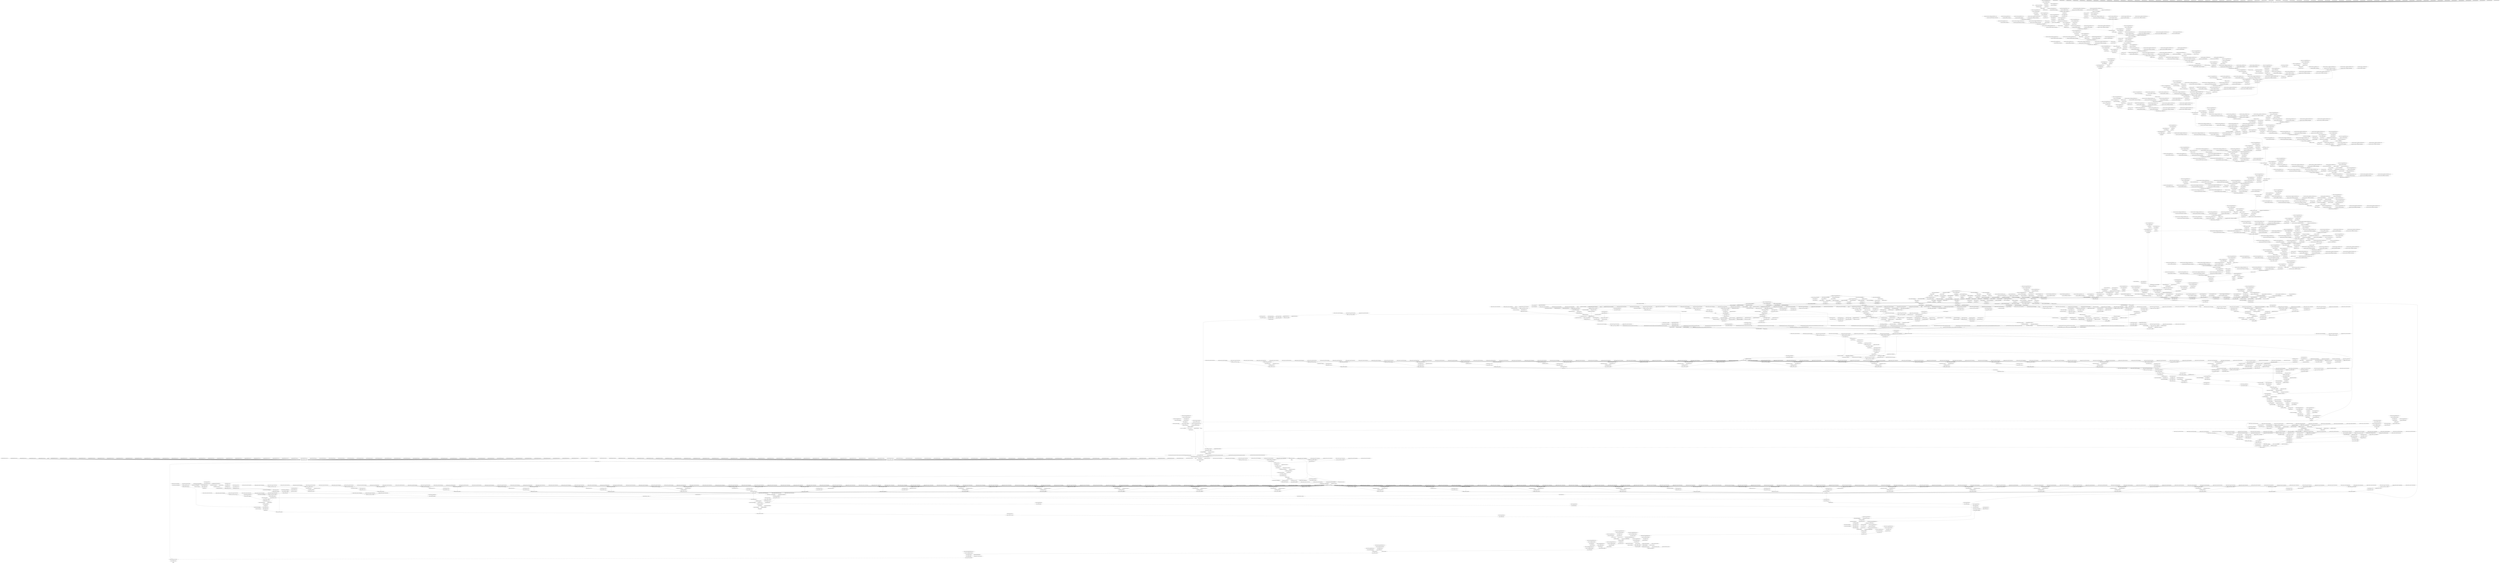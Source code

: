 strict digraph  {
args_0 [op=Placeholder];
args_0_1 [op=Placeholder];
"maskrcnn/tf.compat.v1.pad/Pad/paddings" [op=Const];
"maskrcnn/tf.compat.v1.pad/Pad" [op=Pad];
"maskrcnn/conv2d/Sigmoid/ReadVariableOp/resource" [op=Placeholder];
"maskrcnn/conv2d/Sigmoid/ReadVariableOp" [op=ReadVariableOp];
"maskrcnn/conv2d/Sigmoid" [op=Sigmoid];
"maskrcnn/conv2d/Round" [op=Round];
"maskrcnn/conv2d/ReadVariableOp/resource" [op=Placeholder];
"maskrcnn/conv2d/ReadVariableOp" [op=ReadVariableOp];
"maskrcnn/conv2d/mul" [op=Mul];
"maskrcnn/conv2d/Conv2D" [op=Conv2D];
"maskrcnn/tf.identity/Identity" [op=Identity];
"maskrcnn/batch_normalization/ReadVariableOp/resource" [op=Placeholder];
"maskrcnn/batch_normalization/ReadVariableOp" [op=ReadVariableOp];
"maskrcnn/batch_normalization/ReadVariableOp_1/resource" [op=Placeholder];
"maskrcnn/batch_normalization/ReadVariableOp_1" [op=ReadVariableOp];
"maskrcnn/batch_normalization/FusedBatchNormV3/ReadVariableOp/resource" [op=Placeholder];
"maskrcnn/batch_normalization/FusedBatchNormV3/ReadVariableOp" [op=ReadVariableOp];
"maskrcnn/batch_normalization/FusedBatchNormV3/ReadVariableOp_1/resource" [op=Placeholder];
"maskrcnn/batch_normalization/FusedBatchNormV3/ReadVariableOp_1" [op=ReadVariableOp];
"maskrcnn/batch_normalization/FusedBatchNormV3" [op=FusedBatchNormV3];
"maskrcnn/tf.nn.relu/Relu" [op=Relu];
"maskrcnn/max_pooling2d/MaxPool" [op=MaxPool];
"maskrcnn/tf.identity_1/Identity" [op=Identity];
"maskrcnn/conv2d_2/Sigmoid/ReadVariableOp/resource" [op=Placeholder];
"maskrcnn/conv2d_2/Sigmoid/ReadVariableOp" [op=ReadVariableOp];
"maskrcnn/conv2d_2/Sigmoid" [op=Sigmoid];
"maskrcnn/conv2d_2/Round" [op=Round];
"maskrcnn/conv2d_2/ReadVariableOp/resource" [op=Placeholder];
"maskrcnn/conv2d_2/ReadVariableOp" [op=ReadVariableOp];
"maskrcnn/conv2d_2/mul" [op=Mul];
"maskrcnn/conv2d_2/Conv2D" [op=Conv2D];
"maskrcnn/batch_normalization_2/ReadVariableOp/resource" [op=Placeholder];
"maskrcnn/batch_normalization_2/ReadVariableOp" [op=ReadVariableOp];
"maskrcnn/batch_normalization_2/ReadVariableOp_1/resource" [op=Placeholder];
"maskrcnn/batch_normalization_2/ReadVariableOp_1" [op=ReadVariableOp];
"maskrcnn/batch_normalization_2/FusedBatchNormV3/ReadVariableOp/resource" [op=Placeholder];
"maskrcnn/batch_normalization_2/FusedBatchNormV3/ReadVariableOp" [op=ReadVariableOp];
"maskrcnn/batch_normalization_2/FusedBatchNormV3/ReadVariableOp_1/resource" [op=Placeholder];
"maskrcnn/batch_normalization_2/FusedBatchNormV3/ReadVariableOp_1" [op=ReadVariableOp];
"maskrcnn/batch_normalization_2/FusedBatchNormV3" [op=FusedBatchNormV3];
"maskrcnn/tf.nn.relu_1/Relu" [op=Relu];
"maskrcnn/conv2d_3/Sigmoid/ReadVariableOp/resource" [op=Placeholder];
"maskrcnn/conv2d_3/Sigmoid/ReadVariableOp" [op=ReadVariableOp];
"maskrcnn/conv2d_3/Sigmoid" [op=Sigmoid];
"maskrcnn/conv2d_3/Round" [op=Round];
"maskrcnn/conv2d_3/ReadVariableOp/resource" [op=Placeholder];
"maskrcnn/conv2d_3/ReadVariableOp" [op=ReadVariableOp];
"maskrcnn/conv2d_3/mul" [op=Mul];
"maskrcnn/conv2d_3/Conv2D" [op=Conv2D];
"maskrcnn/batch_normalization_3/ReadVariableOp/resource" [op=Placeholder];
"maskrcnn/batch_normalization_3/ReadVariableOp" [op=ReadVariableOp];
"maskrcnn/batch_normalization_3/ReadVariableOp_1/resource" [op=Placeholder];
"maskrcnn/batch_normalization_3/ReadVariableOp_1" [op=ReadVariableOp];
"maskrcnn/batch_normalization_3/FusedBatchNormV3/ReadVariableOp/resource" [op=Placeholder];
"maskrcnn/batch_normalization_3/FusedBatchNormV3/ReadVariableOp" [op=ReadVariableOp];
"maskrcnn/batch_normalization_3/FusedBatchNormV3/ReadVariableOp_1/resource" [op=Placeholder];
"maskrcnn/batch_normalization_3/FusedBatchNormV3/ReadVariableOp_1" [op=ReadVariableOp];
"maskrcnn/batch_normalization_3/FusedBatchNormV3" [op=FusedBatchNormV3];
"maskrcnn/tf.nn.relu_2/Relu" [op=Relu];
"maskrcnn/conv2d_1/Sigmoid/ReadVariableOp/resource" [op=Placeholder];
"maskrcnn/conv2d_1/Sigmoid/ReadVariableOp" [op=ReadVariableOp];
"maskrcnn/conv2d_1/Sigmoid" [op=Sigmoid];
"maskrcnn/conv2d_1/Round" [op=Round];
"maskrcnn/conv2d_1/ReadVariableOp/resource" [op=Placeholder];
"maskrcnn/conv2d_1/ReadVariableOp" [op=ReadVariableOp];
"maskrcnn/conv2d_1/mul" [op=Mul];
"maskrcnn/conv2d_1/Conv2D" [op=Conv2D];
"maskrcnn/conv2d_4/Sigmoid/ReadVariableOp/resource" [op=Placeholder];
"maskrcnn/conv2d_4/Sigmoid/ReadVariableOp" [op=ReadVariableOp];
"maskrcnn/conv2d_4/Sigmoid" [op=Sigmoid];
"maskrcnn/conv2d_4/Round" [op=Round];
"maskrcnn/conv2d_4/ReadVariableOp/resource" [op=Placeholder];
"maskrcnn/conv2d_4/ReadVariableOp" [op=ReadVariableOp];
"maskrcnn/conv2d_4/mul" [op=Mul];
"maskrcnn/conv2d_4/Conv2D" [op=Conv2D];
"maskrcnn/batch_normalization_4/ReadVariableOp/resource" [op=Placeholder];
"maskrcnn/batch_normalization_4/ReadVariableOp" [op=ReadVariableOp];
"maskrcnn/batch_normalization_4/ReadVariableOp_1/resource" [op=Placeholder];
"maskrcnn/batch_normalization_4/ReadVariableOp_1" [op=ReadVariableOp];
"maskrcnn/batch_normalization_4/FusedBatchNormV3/ReadVariableOp/resource" [op=Placeholder];
"maskrcnn/batch_normalization_4/FusedBatchNormV3/ReadVariableOp" [op=ReadVariableOp];
"maskrcnn/batch_normalization_4/FusedBatchNormV3/ReadVariableOp_1/resource" [op=Placeholder];
"maskrcnn/batch_normalization_4/FusedBatchNormV3/ReadVariableOp_1" [op=ReadVariableOp];
"maskrcnn/batch_normalization_4/FusedBatchNormV3" [op=FusedBatchNormV3];
"maskrcnn/batch_normalization_1/ReadVariableOp/resource" [op=Placeholder];
"maskrcnn/batch_normalization_1/ReadVariableOp" [op=ReadVariableOp];
"maskrcnn/batch_normalization_1/ReadVariableOp_1/resource" [op=Placeholder];
"maskrcnn/batch_normalization_1/ReadVariableOp_1" [op=ReadVariableOp];
"maskrcnn/batch_normalization_1/FusedBatchNormV3/ReadVariableOp/resource" [op=Placeholder];
"maskrcnn/batch_normalization_1/FusedBatchNormV3/ReadVariableOp" [op=ReadVariableOp];
"maskrcnn/batch_normalization_1/FusedBatchNormV3/ReadVariableOp_1/resource" [op=Placeholder];
"maskrcnn/batch_normalization_1/FusedBatchNormV3/ReadVariableOp_1" [op=ReadVariableOp];
"maskrcnn/batch_normalization_1/FusedBatchNormV3" [op=FusedBatchNormV3];
"maskrcnn/tf.__operators__.add/AddV2" [op=AddV2];
"maskrcnn/tf.nn.relu_3/Relu" [op=Relu];
"maskrcnn/conv2d_5/Sigmoid/ReadVariableOp/resource" [op=Placeholder];
"maskrcnn/conv2d_5/Sigmoid/ReadVariableOp" [op=ReadVariableOp];
"maskrcnn/conv2d_5/Sigmoid" [op=Sigmoid];
"maskrcnn/conv2d_5/Round" [op=Round];
"maskrcnn/conv2d_5/ReadVariableOp/resource" [op=Placeholder];
"maskrcnn/conv2d_5/ReadVariableOp" [op=ReadVariableOp];
"maskrcnn/conv2d_5/mul" [op=Mul];
"maskrcnn/conv2d_5/Conv2D" [op=Conv2D];
"maskrcnn/batch_normalization_5/ReadVariableOp/resource" [op=Placeholder];
"maskrcnn/batch_normalization_5/ReadVariableOp" [op=ReadVariableOp];
"maskrcnn/batch_normalization_5/ReadVariableOp_1/resource" [op=Placeholder];
"maskrcnn/batch_normalization_5/ReadVariableOp_1" [op=ReadVariableOp];
"maskrcnn/batch_normalization_5/FusedBatchNormV3/ReadVariableOp/resource" [op=Placeholder];
"maskrcnn/batch_normalization_5/FusedBatchNormV3/ReadVariableOp" [op=ReadVariableOp];
"maskrcnn/batch_normalization_5/FusedBatchNormV3/ReadVariableOp_1/resource" [op=Placeholder];
"maskrcnn/batch_normalization_5/FusedBatchNormV3/ReadVariableOp_1" [op=ReadVariableOp];
"maskrcnn/batch_normalization_5/FusedBatchNormV3" [op=FusedBatchNormV3];
"maskrcnn/tf.nn.relu_4/Relu" [op=Relu];
"maskrcnn/conv2d_6/Sigmoid/ReadVariableOp/resource" [op=Placeholder];
"maskrcnn/conv2d_6/Sigmoid/ReadVariableOp" [op=ReadVariableOp];
"maskrcnn/conv2d_6/Sigmoid" [op=Sigmoid];
"maskrcnn/conv2d_6/Round" [op=Round];
"maskrcnn/conv2d_6/ReadVariableOp/resource" [op=Placeholder];
"maskrcnn/conv2d_6/ReadVariableOp" [op=ReadVariableOp];
"maskrcnn/conv2d_6/mul" [op=Mul];
"maskrcnn/conv2d_6/Conv2D" [op=Conv2D];
"maskrcnn/batch_normalization_6/ReadVariableOp/resource" [op=Placeholder];
"maskrcnn/batch_normalization_6/ReadVariableOp" [op=ReadVariableOp];
"maskrcnn/batch_normalization_6/ReadVariableOp_1/resource" [op=Placeholder];
"maskrcnn/batch_normalization_6/ReadVariableOp_1" [op=ReadVariableOp];
"maskrcnn/batch_normalization_6/FusedBatchNormV3/ReadVariableOp/resource" [op=Placeholder];
"maskrcnn/batch_normalization_6/FusedBatchNormV3/ReadVariableOp" [op=ReadVariableOp];
"maskrcnn/batch_normalization_6/FusedBatchNormV3/ReadVariableOp_1/resource" [op=Placeholder];
"maskrcnn/batch_normalization_6/FusedBatchNormV3/ReadVariableOp_1" [op=ReadVariableOp];
"maskrcnn/batch_normalization_6/FusedBatchNormV3" [op=FusedBatchNormV3];
"maskrcnn/tf.nn.relu_5/Relu" [op=Relu];
"maskrcnn/conv2d_7/Sigmoid/ReadVariableOp/resource" [op=Placeholder];
"maskrcnn/conv2d_7/Sigmoid/ReadVariableOp" [op=ReadVariableOp];
"maskrcnn/conv2d_7/Sigmoid" [op=Sigmoid];
"maskrcnn/conv2d_7/Round" [op=Round];
"maskrcnn/conv2d_7/ReadVariableOp/resource" [op=Placeholder];
"maskrcnn/conv2d_7/ReadVariableOp" [op=ReadVariableOp];
"maskrcnn/conv2d_7/mul" [op=Mul];
"maskrcnn/conv2d_7/Conv2D" [op=Conv2D];
"maskrcnn/batch_normalization_7/ReadVariableOp/resource" [op=Placeholder];
"maskrcnn/batch_normalization_7/ReadVariableOp" [op=ReadVariableOp];
"maskrcnn/batch_normalization_7/ReadVariableOp_1/resource" [op=Placeholder];
"maskrcnn/batch_normalization_7/ReadVariableOp_1" [op=ReadVariableOp];
"maskrcnn/batch_normalization_7/FusedBatchNormV3/ReadVariableOp/resource" [op=Placeholder];
"maskrcnn/batch_normalization_7/FusedBatchNormV3/ReadVariableOp" [op=ReadVariableOp];
"maskrcnn/batch_normalization_7/FusedBatchNormV3/ReadVariableOp_1/resource" [op=Placeholder];
"maskrcnn/batch_normalization_7/FusedBatchNormV3/ReadVariableOp_1" [op=ReadVariableOp];
"maskrcnn/batch_normalization_7/FusedBatchNormV3" [op=FusedBatchNormV3];
"maskrcnn/tf.__operators__.add_1/AddV2" [op=AddV2];
"maskrcnn/tf.nn.relu_6/Relu" [op=Relu];
"maskrcnn/conv2d_8/Sigmoid/ReadVariableOp/resource" [op=Placeholder];
"maskrcnn/conv2d_8/Sigmoid/ReadVariableOp" [op=ReadVariableOp];
"maskrcnn/conv2d_8/Sigmoid" [op=Sigmoid];
"maskrcnn/conv2d_8/Round" [op=Round];
"maskrcnn/conv2d_8/ReadVariableOp/resource" [op=Placeholder];
"maskrcnn/conv2d_8/ReadVariableOp" [op=ReadVariableOp];
"maskrcnn/conv2d_8/mul" [op=Mul];
"maskrcnn/conv2d_8/Conv2D" [op=Conv2D];
"maskrcnn/batch_normalization_8/ReadVariableOp/resource" [op=Placeholder];
"maskrcnn/batch_normalization_8/ReadVariableOp" [op=ReadVariableOp];
"maskrcnn/batch_normalization_8/ReadVariableOp_1/resource" [op=Placeholder];
"maskrcnn/batch_normalization_8/ReadVariableOp_1" [op=ReadVariableOp];
"maskrcnn/batch_normalization_8/FusedBatchNormV3/ReadVariableOp/resource" [op=Placeholder];
"maskrcnn/batch_normalization_8/FusedBatchNormV3/ReadVariableOp" [op=ReadVariableOp];
"maskrcnn/batch_normalization_8/FusedBatchNormV3/ReadVariableOp_1/resource" [op=Placeholder];
"maskrcnn/batch_normalization_8/FusedBatchNormV3/ReadVariableOp_1" [op=ReadVariableOp];
"maskrcnn/batch_normalization_8/FusedBatchNormV3" [op=FusedBatchNormV3];
"maskrcnn/tf.nn.relu_7/Relu" [op=Relu];
"maskrcnn/conv2d_9/Sigmoid/ReadVariableOp/resource" [op=Placeholder];
"maskrcnn/conv2d_9/Sigmoid/ReadVariableOp" [op=ReadVariableOp];
"maskrcnn/conv2d_9/Sigmoid" [op=Sigmoid];
"maskrcnn/conv2d_9/Round" [op=Round];
"maskrcnn/conv2d_9/ReadVariableOp/resource" [op=Placeholder];
"maskrcnn/conv2d_9/ReadVariableOp" [op=ReadVariableOp];
"maskrcnn/conv2d_9/mul" [op=Mul];
"maskrcnn/conv2d_9/Conv2D" [op=Conv2D];
"maskrcnn/batch_normalization_9/ReadVariableOp/resource" [op=Placeholder];
"maskrcnn/batch_normalization_9/ReadVariableOp" [op=ReadVariableOp];
"maskrcnn/batch_normalization_9/ReadVariableOp_1/resource" [op=Placeholder];
"maskrcnn/batch_normalization_9/ReadVariableOp_1" [op=ReadVariableOp];
"maskrcnn/batch_normalization_9/FusedBatchNormV3/ReadVariableOp/resource" [op=Placeholder];
"maskrcnn/batch_normalization_9/FusedBatchNormV3/ReadVariableOp" [op=ReadVariableOp];
"maskrcnn/batch_normalization_9/FusedBatchNormV3/ReadVariableOp_1/resource" [op=Placeholder];
"maskrcnn/batch_normalization_9/FusedBatchNormV3/ReadVariableOp_1" [op=ReadVariableOp];
"maskrcnn/batch_normalization_9/FusedBatchNormV3" [op=FusedBatchNormV3];
"maskrcnn/tf.nn.relu_8/Relu" [op=Relu];
"maskrcnn/conv2d_10/Sigmoid/ReadVariableOp/resource" [op=Placeholder];
"maskrcnn/conv2d_10/Sigmoid/ReadVariableOp" [op=ReadVariableOp];
"maskrcnn/conv2d_10/Sigmoid" [op=Sigmoid];
"maskrcnn/conv2d_10/Round" [op=Round];
"maskrcnn/conv2d_10/ReadVariableOp/resource" [op=Placeholder];
"maskrcnn/conv2d_10/ReadVariableOp" [op=ReadVariableOp];
"maskrcnn/conv2d_10/mul" [op=Mul];
"maskrcnn/conv2d_10/Conv2D" [op=Conv2D];
"maskrcnn/batch_normalization_10/ReadVariableOp/resource" [op=Placeholder];
"maskrcnn/batch_normalization_10/ReadVariableOp" [op=ReadVariableOp];
"maskrcnn/batch_normalization_10/ReadVariableOp_1/resource" [op=Placeholder];
"maskrcnn/batch_normalization_10/ReadVariableOp_1" [op=ReadVariableOp];
"maskrcnn/batch_normalization_10/FusedBatchNormV3/ReadVariableOp/resource" [op=Placeholder];
"maskrcnn/batch_normalization_10/FusedBatchNormV3/ReadVariableOp" [op=ReadVariableOp];
"maskrcnn/batch_normalization_10/FusedBatchNormV3/ReadVariableOp_1/resource" [op=Placeholder];
"maskrcnn/batch_normalization_10/FusedBatchNormV3/ReadVariableOp_1" [op=ReadVariableOp];
"maskrcnn/batch_normalization_10/FusedBatchNormV3" [op=FusedBatchNormV3];
"maskrcnn/tf.__operators__.add_2/AddV2" [op=AddV2];
"maskrcnn/tf.nn.relu_9/Relu" [op=Relu];
"maskrcnn/tf.identity_2/Identity" [op=Identity];
"maskrcnn/conv2d_12/Sigmoid/ReadVariableOp/resource" [op=Placeholder];
"maskrcnn/conv2d_12/Sigmoid/ReadVariableOp" [op=ReadVariableOp];
"maskrcnn/conv2d_12/Sigmoid" [op=Sigmoid];
"maskrcnn/conv2d_12/Round" [op=Round];
"maskrcnn/conv2d_12/ReadVariableOp/resource" [op=Placeholder];
"maskrcnn/conv2d_12/ReadVariableOp" [op=ReadVariableOp];
"maskrcnn/conv2d_12/mul" [op=Mul];
"maskrcnn/conv2d_12/Conv2D" [op=Conv2D];
"maskrcnn/batch_normalization_12/ReadVariableOp/resource" [op=Placeholder];
"maskrcnn/batch_normalization_12/ReadVariableOp" [op=ReadVariableOp];
"maskrcnn/batch_normalization_12/ReadVariableOp_1/resource" [op=Placeholder];
"maskrcnn/batch_normalization_12/ReadVariableOp_1" [op=ReadVariableOp];
"maskrcnn/batch_normalization_12/FusedBatchNormV3/ReadVariableOp/resource" [op=Placeholder];
"maskrcnn/batch_normalization_12/FusedBatchNormV3/ReadVariableOp" [op=ReadVariableOp];
"maskrcnn/batch_normalization_12/FusedBatchNormV3/ReadVariableOp_1/resource" [op=Placeholder];
"maskrcnn/batch_normalization_12/FusedBatchNormV3/ReadVariableOp_1" [op=ReadVariableOp];
"maskrcnn/batch_normalization_12/FusedBatchNormV3" [op=FusedBatchNormV3];
"maskrcnn/tf.nn.relu_10/Relu" [op=Relu];
"maskrcnn/tf.compat.v1.pad_2/Pad/paddings" [op=Const];
"maskrcnn/tf.compat.v1.pad_2/Pad" [op=Pad];
"maskrcnn/conv2d_13/Sigmoid/ReadVariableOp/resource" [op=Placeholder];
"maskrcnn/conv2d_13/Sigmoid/ReadVariableOp" [op=ReadVariableOp];
"maskrcnn/conv2d_13/Sigmoid" [op=Sigmoid];
"maskrcnn/conv2d_13/Round" [op=Round];
"maskrcnn/conv2d_13/ReadVariableOp/resource" [op=Placeholder];
"maskrcnn/conv2d_13/ReadVariableOp" [op=ReadVariableOp];
"maskrcnn/conv2d_13/mul" [op=Mul];
"maskrcnn/conv2d_13/Conv2D" [op=Conv2D];
"maskrcnn/batch_normalization_13/ReadVariableOp/resource" [op=Placeholder];
"maskrcnn/batch_normalization_13/ReadVariableOp" [op=ReadVariableOp];
"maskrcnn/batch_normalization_13/ReadVariableOp_1/resource" [op=Placeholder];
"maskrcnn/batch_normalization_13/ReadVariableOp_1" [op=ReadVariableOp];
"maskrcnn/batch_normalization_13/FusedBatchNormV3/ReadVariableOp/resource" [op=Placeholder];
"maskrcnn/batch_normalization_13/FusedBatchNormV3/ReadVariableOp" [op=ReadVariableOp];
"maskrcnn/batch_normalization_13/FusedBatchNormV3/ReadVariableOp_1/resource" [op=Placeholder];
"maskrcnn/batch_normalization_13/FusedBatchNormV3/ReadVariableOp_1" [op=ReadVariableOp];
"maskrcnn/batch_normalization_13/FusedBatchNormV3" [op=FusedBatchNormV3];
"maskrcnn/tf.compat.v1.pad_1/Pad/paddings" [op=Const];
"maskrcnn/tf.compat.v1.pad_1/Pad" [op=Pad];
"maskrcnn/tf.nn.relu_11/Relu" [op=Relu];
"maskrcnn/conv2d_11/Sigmoid/ReadVariableOp/resource" [op=Placeholder];
"maskrcnn/conv2d_11/Sigmoid/ReadVariableOp" [op=ReadVariableOp];
"maskrcnn/conv2d_11/Sigmoid" [op=Sigmoid];
"maskrcnn/conv2d_11/Round" [op=Round];
"maskrcnn/conv2d_11/ReadVariableOp/resource" [op=Placeholder];
"maskrcnn/conv2d_11/ReadVariableOp" [op=ReadVariableOp];
"maskrcnn/conv2d_11/mul" [op=Mul];
"maskrcnn/conv2d_11/Conv2D" [op=Conv2D];
"maskrcnn/conv2d_14/Sigmoid/ReadVariableOp/resource" [op=Placeholder];
"maskrcnn/conv2d_14/Sigmoid/ReadVariableOp" [op=ReadVariableOp];
"maskrcnn/conv2d_14/Sigmoid" [op=Sigmoid];
"maskrcnn/conv2d_14/Round" [op=Round];
"maskrcnn/conv2d_14/ReadVariableOp/resource" [op=Placeholder];
"maskrcnn/conv2d_14/ReadVariableOp" [op=ReadVariableOp];
"maskrcnn/conv2d_14/mul" [op=Mul];
"maskrcnn/conv2d_14/Conv2D" [op=Conv2D];
"maskrcnn/batch_normalization_14/ReadVariableOp/resource" [op=Placeholder];
"maskrcnn/batch_normalization_14/ReadVariableOp" [op=ReadVariableOp];
"maskrcnn/batch_normalization_14/ReadVariableOp_1/resource" [op=Placeholder];
"maskrcnn/batch_normalization_14/ReadVariableOp_1" [op=ReadVariableOp];
"maskrcnn/batch_normalization_14/FusedBatchNormV3/ReadVariableOp/resource" [op=Placeholder];
"maskrcnn/batch_normalization_14/FusedBatchNormV3/ReadVariableOp" [op=ReadVariableOp];
"maskrcnn/batch_normalization_14/FusedBatchNormV3/ReadVariableOp_1/resource" [op=Placeholder];
"maskrcnn/batch_normalization_14/FusedBatchNormV3/ReadVariableOp_1" [op=ReadVariableOp];
"maskrcnn/batch_normalization_14/FusedBatchNormV3" [op=FusedBatchNormV3];
"maskrcnn/batch_normalization_11/ReadVariableOp/resource" [op=Placeholder];
"maskrcnn/batch_normalization_11/ReadVariableOp" [op=ReadVariableOp];
"maskrcnn/batch_normalization_11/ReadVariableOp_1/resource" [op=Placeholder];
"maskrcnn/batch_normalization_11/ReadVariableOp_1" [op=ReadVariableOp];
"maskrcnn/batch_normalization_11/FusedBatchNormV3/ReadVariableOp/resource" [op=Placeholder];
"maskrcnn/batch_normalization_11/FusedBatchNormV3/ReadVariableOp" [op=ReadVariableOp];
"maskrcnn/batch_normalization_11/FusedBatchNormV3/ReadVariableOp_1/resource" [op=Placeholder];
"maskrcnn/batch_normalization_11/FusedBatchNormV3/ReadVariableOp_1" [op=ReadVariableOp];
"maskrcnn/batch_normalization_11/FusedBatchNormV3" [op=FusedBatchNormV3];
"maskrcnn/tf.__operators__.add_3/AddV2" [op=AddV2];
"maskrcnn/tf.nn.relu_12/Relu" [op=Relu];
"maskrcnn/conv2d_15/Sigmoid/ReadVariableOp/resource" [op=Placeholder];
"maskrcnn/conv2d_15/Sigmoid/ReadVariableOp" [op=ReadVariableOp];
"maskrcnn/conv2d_15/Sigmoid" [op=Sigmoid];
"maskrcnn/conv2d_15/Round" [op=Round];
"maskrcnn/conv2d_15/ReadVariableOp/resource" [op=Placeholder];
"maskrcnn/conv2d_15/ReadVariableOp" [op=ReadVariableOp];
"maskrcnn/conv2d_15/mul" [op=Mul];
"maskrcnn/conv2d_15/Conv2D" [op=Conv2D];
"maskrcnn/batch_normalization_15/ReadVariableOp/resource" [op=Placeholder];
"maskrcnn/batch_normalization_15/ReadVariableOp" [op=ReadVariableOp];
"maskrcnn/batch_normalization_15/ReadVariableOp_1/resource" [op=Placeholder];
"maskrcnn/batch_normalization_15/ReadVariableOp_1" [op=ReadVariableOp];
"maskrcnn/batch_normalization_15/FusedBatchNormV3/ReadVariableOp/resource" [op=Placeholder];
"maskrcnn/batch_normalization_15/FusedBatchNormV3/ReadVariableOp" [op=ReadVariableOp];
"maskrcnn/batch_normalization_15/FusedBatchNormV3/ReadVariableOp_1/resource" [op=Placeholder];
"maskrcnn/batch_normalization_15/FusedBatchNormV3/ReadVariableOp_1" [op=ReadVariableOp];
"maskrcnn/batch_normalization_15/FusedBatchNormV3" [op=FusedBatchNormV3];
"maskrcnn/tf.nn.relu_13/Relu" [op=Relu];
"maskrcnn/conv2d_16/Sigmoid/ReadVariableOp/resource" [op=Placeholder];
"maskrcnn/conv2d_16/Sigmoid/ReadVariableOp" [op=ReadVariableOp];
"maskrcnn/conv2d_16/Sigmoid" [op=Sigmoid];
"maskrcnn/conv2d_16/Round" [op=Round];
"maskrcnn/conv2d_16/ReadVariableOp/resource" [op=Placeholder];
"maskrcnn/conv2d_16/ReadVariableOp" [op=ReadVariableOp];
"maskrcnn/conv2d_16/mul" [op=Mul];
"maskrcnn/conv2d_16/Conv2D" [op=Conv2D];
"maskrcnn/batch_normalization_16/ReadVariableOp/resource" [op=Placeholder];
"maskrcnn/batch_normalization_16/ReadVariableOp" [op=ReadVariableOp];
"maskrcnn/batch_normalization_16/ReadVariableOp_1/resource" [op=Placeholder];
"maskrcnn/batch_normalization_16/ReadVariableOp_1" [op=ReadVariableOp];
"maskrcnn/batch_normalization_16/FusedBatchNormV3/ReadVariableOp/resource" [op=Placeholder];
"maskrcnn/batch_normalization_16/FusedBatchNormV3/ReadVariableOp" [op=ReadVariableOp];
"maskrcnn/batch_normalization_16/FusedBatchNormV3/ReadVariableOp_1/resource" [op=Placeholder];
"maskrcnn/batch_normalization_16/FusedBatchNormV3/ReadVariableOp_1" [op=ReadVariableOp];
"maskrcnn/batch_normalization_16/FusedBatchNormV3" [op=FusedBatchNormV3];
"maskrcnn/tf.nn.relu_14/Relu" [op=Relu];
"maskrcnn/conv2d_17/Sigmoid/ReadVariableOp/resource" [op=Placeholder];
"maskrcnn/conv2d_17/Sigmoid/ReadVariableOp" [op=ReadVariableOp];
"maskrcnn/conv2d_17/Sigmoid" [op=Sigmoid];
"maskrcnn/conv2d_17/Round" [op=Round];
"maskrcnn/conv2d_17/ReadVariableOp/resource" [op=Placeholder];
"maskrcnn/conv2d_17/ReadVariableOp" [op=ReadVariableOp];
"maskrcnn/conv2d_17/mul" [op=Mul];
"maskrcnn/conv2d_17/Conv2D" [op=Conv2D];
"maskrcnn/batch_normalization_17/ReadVariableOp/resource" [op=Placeholder];
"maskrcnn/batch_normalization_17/ReadVariableOp" [op=ReadVariableOp];
"maskrcnn/batch_normalization_17/ReadVariableOp_1/resource" [op=Placeholder];
"maskrcnn/batch_normalization_17/ReadVariableOp_1" [op=ReadVariableOp];
"maskrcnn/batch_normalization_17/FusedBatchNormV3/ReadVariableOp/resource" [op=Placeholder];
"maskrcnn/batch_normalization_17/FusedBatchNormV3/ReadVariableOp" [op=ReadVariableOp];
"maskrcnn/batch_normalization_17/FusedBatchNormV3/ReadVariableOp_1/resource" [op=Placeholder];
"maskrcnn/batch_normalization_17/FusedBatchNormV3/ReadVariableOp_1" [op=ReadVariableOp];
"maskrcnn/batch_normalization_17/FusedBatchNormV3" [op=FusedBatchNormV3];
"maskrcnn/tf.__operators__.add_4/AddV2" [op=AddV2];
"maskrcnn/tf.nn.relu_15/Relu" [op=Relu];
"maskrcnn/conv2d_18/Sigmoid/ReadVariableOp/resource" [op=Placeholder];
"maskrcnn/conv2d_18/Sigmoid/ReadVariableOp" [op=ReadVariableOp];
"maskrcnn/conv2d_18/Sigmoid" [op=Sigmoid];
"maskrcnn/conv2d_18/Round" [op=Round];
"maskrcnn/conv2d_18/ReadVariableOp/resource" [op=Placeholder];
"maskrcnn/conv2d_18/ReadVariableOp" [op=ReadVariableOp];
"maskrcnn/conv2d_18/mul" [op=Mul];
"maskrcnn/conv2d_18/Conv2D" [op=Conv2D];
"maskrcnn/batch_normalization_18/ReadVariableOp/resource" [op=Placeholder];
"maskrcnn/batch_normalization_18/ReadVariableOp" [op=ReadVariableOp];
"maskrcnn/batch_normalization_18/ReadVariableOp_1/resource" [op=Placeholder];
"maskrcnn/batch_normalization_18/ReadVariableOp_1" [op=ReadVariableOp];
"maskrcnn/batch_normalization_18/FusedBatchNormV3/ReadVariableOp/resource" [op=Placeholder];
"maskrcnn/batch_normalization_18/FusedBatchNormV3/ReadVariableOp" [op=ReadVariableOp];
"maskrcnn/batch_normalization_18/FusedBatchNormV3/ReadVariableOp_1/resource" [op=Placeholder];
"maskrcnn/batch_normalization_18/FusedBatchNormV3/ReadVariableOp_1" [op=ReadVariableOp];
"maskrcnn/batch_normalization_18/FusedBatchNormV3" [op=FusedBatchNormV3];
"maskrcnn/tf.nn.relu_16/Relu" [op=Relu];
"maskrcnn/conv2d_19/Sigmoid/ReadVariableOp/resource" [op=Placeholder];
"maskrcnn/conv2d_19/Sigmoid/ReadVariableOp" [op=ReadVariableOp];
"maskrcnn/conv2d_19/Sigmoid" [op=Sigmoid];
"maskrcnn/conv2d_19/Round" [op=Round];
"maskrcnn/conv2d_19/ReadVariableOp/resource" [op=Placeholder];
"maskrcnn/conv2d_19/ReadVariableOp" [op=ReadVariableOp];
"maskrcnn/conv2d_19/mul" [op=Mul];
"maskrcnn/conv2d_19/Conv2D" [op=Conv2D];
"maskrcnn/batch_normalization_19/ReadVariableOp/resource" [op=Placeholder];
"maskrcnn/batch_normalization_19/ReadVariableOp" [op=ReadVariableOp];
"maskrcnn/batch_normalization_19/ReadVariableOp_1/resource" [op=Placeholder];
"maskrcnn/batch_normalization_19/ReadVariableOp_1" [op=ReadVariableOp];
"maskrcnn/batch_normalization_19/FusedBatchNormV3/ReadVariableOp/resource" [op=Placeholder];
"maskrcnn/batch_normalization_19/FusedBatchNormV3/ReadVariableOp" [op=ReadVariableOp];
"maskrcnn/batch_normalization_19/FusedBatchNormV3/ReadVariableOp_1/resource" [op=Placeholder];
"maskrcnn/batch_normalization_19/FusedBatchNormV3/ReadVariableOp_1" [op=ReadVariableOp];
"maskrcnn/batch_normalization_19/FusedBatchNormV3" [op=FusedBatchNormV3];
"maskrcnn/tf.nn.relu_17/Relu" [op=Relu];
"maskrcnn/conv2d_20/Sigmoid/ReadVariableOp/resource" [op=Placeholder];
"maskrcnn/conv2d_20/Sigmoid/ReadVariableOp" [op=ReadVariableOp];
"maskrcnn/conv2d_20/Sigmoid" [op=Sigmoid];
"maskrcnn/conv2d_20/Round" [op=Round];
"maskrcnn/conv2d_20/ReadVariableOp/resource" [op=Placeholder];
"maskrcnn/conv2d_20/ReadVariableOp" [op=ReadVariableOp];
"maskrcnn/conv2d_20/mul" [op=Mul];
"maskrcnn/conv2d_20/Conv2D" [op=Conv2D];
"maskrcnn/batch_normalization_20/ReadVariableOp/resource" [op=Placeholder];
"maskrcnn/batch_normalization_20/ReadVariableOp" [op=ReadVariableOp];
"maskrcnn/batch_normalization_20/ReadVariableOp_1/resource" [op=Placeholder];
"maskrcnn/batch_normalization_20/ReadVariableOp_1" [op=ReadVariableOp];
"maskrcnn/batch_normalization_20/FusedBatchNormV3/ReadVariableOp/resource" [op=Placeholder];
"maskrcnn/batch_normalization_20/FusedBatchNormV3/ReadVariableOp" [op=ReadVariableOp];
"maskrcnn/batch_normalization_20/FusedBatchNormV3/ReadVariableOp_1/resource" [op=Placeholder];
"maskrcnn/batch_normalization_20/FusedBatchNormV3/ReadVariableOp_1" [op=ReadVariableOp];
"maskrcnn/batch_normalization_20/FusedBatchNormV3" [op=FusedBatchNormV3];
"maskrcnn/tf.__operators__.add_5/AddV2" [op=AddV2];
"maskrcnn/tf.nn.relu_18/Relu" [op=Relu];
"maskrcnn/conv2d_21/Sigmoid/ReadVariableOp/resource" [op=Placeholder];
"maskrcnn/conv2d_21/Sigmoid/ReadVariableOp" [op=ReadVariableOp];
"maskrcnn/conv2d_21/Sigmoid" [op=Sigmoid];
"maskrcnn/conv2d_21/Round" [op=Round];
"maskrcnn/conv2d_21/ReadVariableOp/resource" [op=Placeholder];
"maskrcnn/conv2d_21/ReadVariableOp" [op=ReadVariableOp];
"maskrcnn/conv2d_21/mul" [op=Mul];
"maskrcnn/conv2d_21/Conv2D" [op=Conv2D];
"maskrcnn/batch_normalization_21/ReadVariableOp/resource" [op=Placeholder];
"maskrcnn/batch_normalization_21/ReadVariableOp" [op=ReadVariableOp];
"maskrcnn/batch_normalization_21/ReadVariableOp_1/resource" [op=Placeholder];
"maskrcnn/batch_normalization_21/ReadVariableOp_1" [op=ReadVariableOp];
"maskrcnn/batch_normalization_21/FusedBatchNormV3/ReadVariableOp/resource" [op=Placeholder];
"maskrcnn/batch_normalization_21/FusedBatchNormV3/ReadVariableOp" [op=ReadVariableOp];
"maskrcnn/batch_normalization_21/FusedBatchNormV3/ReadVariableOp_1/resource" [op=Placeholder];
"maskrcnn/batch_normalization_21/FusedBatchNormV3/ReadVariableOp_1" [op=ReadVariableOp];
"maskrcnn/batch_normalization_21/FusedBatchNormV3" [op=FusedBatchNormV3];
"maskrcnn/tf.nn.relu_19/Relu" [op=Relu];
"maskrcnn/conv2d_22/Sigmoid/ReadVariableOp/resource" [op=Placeholder];
"maskrcnn/conv2d_22/Sigmoid/ReadVariableOp" [op=ReadVariableOp];
"maskrcnn/conv2d_22/Sigmoid" [op=Sigmoid];
"maskrcnn/conv2d_22/Round" [op=Round];
"maskrcnn/conv2d_22/ReadVariableOp/resource" [op=Placeholder];
"maskrcnn/conv2d_22/ReadVariableOp" [op=ReadVariableOp];
"maskrcnn/conv2d_22/mul" [op=Mul];
"maskrcnn/conv2d_22/Conv2D" [op=Conv2D];
"maskrcnn/batch_normalization_22/ReadVariableOp/resource" [op=Placeholder];
"maskrcnn/batch_normalization_22/ReadVariableOp" [op=ReadVariableOp];
"maskrcnn/batch_normalization_22/ReadVariableOp_1/resource" [op=Placeholder];
"maskrcnn/batch_normalization_22/ReadVariableOp_1" [op=ReadVariableOp];
"maskrcnn/batch_normalization_22/FusedBatchNormV3/ReadVariableOp/resource" [op=Placeholder];
"maskrcnn/batch_normalization_22/FusedBatchNormV3/ReadVariableOp" [op=ReadVariableOp];
"maskrcnn/batch_normalization_22/FusedBatchNormV3/ReadVariableOp_1/resource" [op=Placeholder];
"maskrcnn/batch_normalization_22/FusedBatchNormV3/ReadVariableOp_1" [op=ReadVariableOp];
"maskrcnn/batch_normalization_22/FusedBatchNormV3" [op=FusedBatchNormV3];
"maskrcnn/tf.nn.relu_20/Relu" [op=Relu];
"maskrcnn/conv2d_23/Sigmoid/ReadVariableOp/resource" [op=Placeholder];
"maskrcnn/conv2d_23/Sigmoid/ReadVariableOp" [op=ReadVariableOp];
"maskrcnn/conv2d_23/Sigmoid" [op=Sigmoid];
"maskrcnn/conv2d_23/Round" [op=Round];
"maskrcnn/conv2d_23/ReadVariableOp/resource" [op=Placeholder];
"maskrcnn/conv2d_23/ReadVariableOp" [op=ReadVariableOp];
"maskrcnn/conv2d_23/mul" [op=Mul];
"maskrcnn/conv2d_23/Conv2D" [op=Conv2D];
"maskrcnn/batch_normalization_23/ReadVariableOp/resource" [op=Placeholder];
"maskrcnn/batch_normalization_23/ReadVariableOp" [op=ReadVariableOp];
"maskrcnn/batch_normalization_23/ReadVariableOp_1/resource" [op=Placeholder];
"maskrcnn/batch_normalization_23/ReadVariableOp_1" [op=ReadVariableOp];
"maskrcnn/batch_normalization_23/FusedBatchNormV3/ReadVariableOp/resource" [op=Placeholder];
"maskrcnn/batch_normalization_23/FusedBatchNormV3/ReadVariableOp" [op=ReadVariableOp];
"maskrcnn/batch_normalization_23/FusedBatchNormV3/ReadVariableOp_1/resource" [op=Placeholder];
"maskrcnn/batch_normalization_23/FusedBatchNormV3/ReadVariableOp_1" [op=ReadVariableOp];
"maskrcnn/batch_normalization_23/FusedBatchNormV3" [op=FusedBatchNormV3];
"maskrcnn/tf.__operators__.add_6/AddV2" [op=AddV2];
"maskrcnn/tf.nn.relu_21/Relu" [op=Relu];
"maskrcnn/tf.identity_3/Identity" [op=Identity];
"maskrcnn/conv2d_25/Sigmoid/ReadVariableOp/resource" [op=Placeholder];
"maskrcnn/conv2d_25/Sigmoid/ReadVariableOp" [op=ReadVariableOp];
"maskrcnn/conv2d_25/Sigmoid" [op=Sigmoid];
"maskrcnn/conv2d_25/Round" [op=Round];
"maskrcnn/conv2d_25/ReadVariableOp/resource" [op=Placeholder];
"maskrcnn/conv2d_25/ReadVariableOp" [op=ReadVariableOp];
"maskrcnn/conv2d_25/mul" [op=Mul];
"maskrcnn/conv2d_25/Conv2D" [op=Conv2D];
"maskrcnn/batch_normalization_25/ReadVariableOp/resource" [op=Placeholder];
"maskrcnn/batch_normalization_25/ReadVariableOp" [op=ReadVariableOp];
"maskrcnn/batch_normalization_25/ReadVariableOp_1/resource" [op=Placeholder];
"maskrcnn/batch_normalization_25/ReadVariableOp_1" [op=ReadVariableOp];
"maskrcnn/batch_normalization_25/FusedBatchNormV3/ReadVariableOp/resource" [op=Placeholder];
"maskrcnn/batch_normalization_25/FusedBatchNormV3/ReadVariableOp" [op=ReadVariableOp];
"maskrcnn/batch_normalization_25/FusedBatchNormV3/ReadVariableOp_1/resource" [op=Placeholder];
"maskrcnn/batch_normalization_25/FusedBatchNormV3/ReadVariableOp_1" [op=ReadVariableOp];
"maskrcnn/batch_normalization_25/FusedBatchNormV3" [op=FusedBatchNormV3];
"maskrcnn/tf.nn.relu_22/Relu" [op=Relu];
"maskrcnn/tf.compat.v1.pad_4/Pad/paddings" [op=Const];
"maskrcnn/tf.compat.v1.pad_4/Pad" [op=Pad];
"maskrcnn/conv2d_26/Sigmoid/ReadVariableOp/resource" [op=Placeholder];
"maskrcnn/conv2d_26/Sigmoid/ReadVariableOp" [op=ReadVariableOp];
"maskrcnn/conv2d_26/Sigmoid" [op=Sigmoid];
"maskrcnn/conv2d_26/Round" [op=Round];
"maskrcnn/conv2d_26/ReadVariableOp/resource" [op=Placeholder];
"maskrcnn/conv2d_26/ReadVariableOp" [op=ReadVariableOp];
"maskrcnn/conv2d_26/mul" [op=Mul];
"maskrcnn/conv2d_26/Conv2D" [op=Conv2D];
"maskrcnn/batch_normalization_26/ReadVariableOp/resource" [op=Placeholder];
"maskrcnn/batch_normalization_26/ReadVariableOp" [op=ReadVariableOp];
"maskrcnn/batch_normalization_26/ReadVariableOp_1/resource" [op=Placeholder];
"maskrcnn/batch_normalization_26/ReadVariableOp_1" [op=ReadVariableOp];
"maskrcnn/batch_normalization_26/FusedBatchNormV3/ReadVariableOp/resource" [op=Placeholder];
"maskrcnn/batch_normalization_26/FusedBatchNormV3/ReadVariableOp" [op=ReadVariableOp];
"maskrcnn/batch_normalization_26/FusedBatchNormV3/ReadVariableOp_1/resource" [op=Placeholder];
"maskrcnn/batch_normalization_26/FusedBatchNormV3/ReadVariableOp_1" [op=ReadVariableOp];
"maskrcnn/batch_normalization_26/FusedBatchNormV3" [op=FusedBatchNormV3];
"maskrcnn/tf.compat.v1.pad_3/Pad/paddings" [op=Const];
"maskrcnn/tf.compat.v1.pad_3/Pad" [op=Pad];
"maskrcnn/tf.nn.relu_23/Relu" [op=Relu];
"maskrcnn/conv2d_24/Sigmoid/ReadVariableOp/resource" [op=Placeholder];
"maskrcnn/conv2d_24/Sigmoid/ReadVariableOp" [op=ReadVariableOp];
"maskrcnn/conv2d_24/Sigmoid" [op=Sigmoid];
"maskrcnn/conv2d_24/Round" [op=Round];
"maskrcnn/conv2d_24/ReadVariableOp/resource" [op=Placeholder];
"maskrcnn/conv2d_24/ReadVariableOp" [op=ReadVariableOp];
"maskrcnn/conv2d_24/mul" [op=Mul];
"maskrcnn/conv2d_24/Conv2D" [op=Conv2D];
"maskrcnn/conv2d_27/Sigmoid/ReadVariableOp/resource" [op=Placeholder];
"maskrcnn/conv2d_27/Sigmoid/ReadVariableOp" [op=ReadVariableOp];
"maskrcnn/conv2d_27/Sigmoid" [op=Sigmoid];
"maskrcnn/conv2d_27/Round" [op=Round];
"maskrcnn/conv2d_27/ReadVariableOp/resource" [op=Placeholder];
"maskrcnn/conv2d_27/ReadVariableOp" [op=ReadVariableOp];
"maskrcnn/conv2d_27/mul" [op=Mul];
"maskrcnn/conv2d_27/Conv2D" [op=Conv2D];
"maskrcnn/batch_normalization_27/ReadVariableOp/resource" [op=Placeholder];
"maskrcnn/batch_normalization_27/ReadVariableOp" [op=ReadVariableOp];
"maskrcnn/batch_normalization_27/ReadVariableOp_1/resource" [op=Placeholder];
"maskrcnn/batch_normalization_27/ReadVariableOp_1" [op=ReadVariableOp];
"maskrcnn/batch_normalization_27/FusedBatchNormV3/ReadVariableOp/resource" [op=Placeholder];
"maskrcnn/batch_normalization_27/FusedBatchNormV3/ReadVariableOp" [op=ReadVariableOp];
"maskrcnn/batch_normalization_27/FusedBatchNormV3/ReadVariableOp_1/resource" [op=Placeholder];
"maskrcnn/batch_normalization_27/FusedBatchNormV3/ReadVariableOp_1" [op=ReadVariableOp];
"maskrcnn/batch_normalization_27/FusedBatchNormV3" [op=FusedBatchNormV3];
"maskrcnn/batch_normalization_24/ReadVariableOp/resource" [op=Placeholder];
"maskrcnn/batch_normalization_24/ReadVariableOp" [op=ReadVariableOp];
"maskrcnn/batch_normalization_24/ReadVariableOp_1/resource" [op=Placeholder];
"maskrcnn/batch_normalization_24/ReadVariableOp_1" [op=ReadVariableOp];
"maskrcnn/batch_normalization_24/FusedBatchNormV3/ReadVariableOp/resource" [op=Placeholder];
"maskrcnn/batch_normalization_24/FusedBatchNormV3/ReadVariableOp" [op=ReadVariableOp];
"maskrcnn/batch_normalization_24/FusedBatchNormV3/ReadVariableOp_1/resource" [op=Placeholder];
"maskrcnn/batch_normalization_24/FusedBatchNormV3/ReadVariableOp_1" [op=ReadVariableOp];
"maskrcnn/batch_normalization_24/FusedBatchNormV3" [op=FusedBatchNormV3];
"maskrcnn/tf.__operators__.add_7/AddV2" [op=AddV2];
"maskrcnn/tf.nn.relu_24/Relu" [op=Relu];
"maskrcnn/conv2d_28/Sigmoid/ReadVariableOp/resource" [op=Placeholder];
"maskrcnn/conv2d_28/Sigmoid/ReadVariableOp" [op=ReadVariableOp];
"maskrcnn/conv2d_28/Sigmoid" [op=Sigmoid];
"maskrcnn/conv2d_28/Round" [op=Round];
"maskrcnn/conv2d_28/ReadVariableOp/resource" [op=Placeholder];
"maskrcnn/conv2d_28/ReadVariableOp" [op=ReadVariableOp];
"maskrcnn/conv2d_28/mul" [op=Mul];
"maskrcnn/conv2d_28/Conv2D" [op=Conv2D];
"maskrcnn/batch_normalization_28/ReadVariableOp/resource" [op=Placeholder];
"maskrcnn/batch_normalization_28/ReadVariableOp" [op=ReadVariableOp];
"maskrcnn/batch_normalization_28/ReadVariableOp_1/resource" [op=Placeholder];
"maskrcnn/batch_normalization_28/ReadVariableOp_1" [op=ReadVariableOp];
"maskrcnn/batch_normalization_28/FusedBatchNormV3/ReadVariableOp/resource" [op=Placeholder];
"maskrcnn/batch_normalization_28/FusedBatchNormV3/ReadVariableOp" [op=ReadVariableOp];
"maskrcnn/batch_normalization_28/FusedBatchNormV3/ReadVariableOp_1/resource" [op=Placeholder];
"maskrcnn/batch_normalization_28/FusedBatchNormV3/ReadVariableOp_1" [op=ReadVariableOp];
"maskrcnn/batch_normalization_28/FusedBatchNormV3" [op=FusedBatchNormV3];
"maskrcnn/tf.nn.relu_25/Relu" [op=Relu];
"maskrcnn/conv2d_29/Sigmoid/ReadVariableOp/resource" [op=Placeholder];
"maskrcnn/conv2d_29/Sigmoid/ReadVariableOp" [op=ReadVariableOp];
"maskrcnn/conv2d_29/Sigmoid" [op=Sigmoid];
"maskrcnn/conv2d_29/Round" [op=Round];
"maskrcnn/conv2d_29/ReadVariableOp/resource" [op=Placeholder];
"maskrcnn/conv2d_29/ReadVariableOp" [op=ReadVariableOp];
"maskrcnn/conv2d_29/mul" [op=Mul];
"maskrcnn/conv2d_29/Conv2D" [op=Conv2D];
"maskrcnn/batch_normalization_29/ReadVariableOp/resource" [op=Placeholder];
"maskrcnn/batch_normalization_29/ReadVariableOp" [op=ReadVariableOp];
"maskrcnn/batch_normalization_29/ReadVariableOp_1/resource" [op=Placeholder];
"maskrcnn/batch_normalization_29/ReadVariableOp_1" [op=ReadVariableOp];
"maskrcnn/batch_normalization_29/FusedBatchNormV3/ReadVariableOp/resource" [op=Placeholder];
"maskrcnn/batch_normalization_29/FusedBatchNormV3/ReadVariableOp" [op=ReadVariableOp];
"maskrcnn/batch_normalization_29/FusedBatchNormV3/ReadVariableOp_1/resource" [op=Placeholder];
"maskrcnn/batch_normalization_29/FusedBatchNormV3/ReadVariableOp_1" [op=ReadVariableOp];
"maskrcnn/batch_normalization_29/FusedBatchNormV3" [op=FusedBatchNormV3];
"maskrcnn/tf.nn.relu_26/Relu" [op=Relu];
"maskrcnn/conv2d_30/Sigmoid/ReadVariableOp/resource" [op=Placeholder];
"maskrcnn/conv2d_30/Sigmoid/ReadVariableOp" [op=ReadVariableOp];
"maskrcnn/conv2d_30/Sigmoid" [op=Sigmoid];
"maskrcnn/conv2d_30/Round" [op=Round];
"maskrcnn/conv2d_30/ReadVariableOp/resource" [op=Placeholder];
"maskrcnn/conv2d_30/ReadVariableOp" [op=ReadVariableOp];
"maskrcnn/conv2d_30/mul" [op=Mul];
"maskrcnn/conv2d_30/Conv2D" [op=Conv2D];
"maskrcnn/batch_normalization_30/ReadVariableOp/resource" [op=Placeholder];
"maskrcnn/batch_normalization_30/ReadVariableOp" [op=ReadVariableOp];
"maskrcnn/batch_normalization_30/ReadVariableOp_1/resource" [op=Placeholder];
"maskrcnn/batch_normalization_30/ReadVariableOp_1" [op=ReadVariableOp];
"maskrcnn/batch_normalization_30/FusedBatchNormV3/ReadVariableOp/resource" [op=Placeholder];
"maskrcnn/batch_normalization_30/FusedBatchNormV3/ReadVariableOp" [op=ReadVariableOp];
"maskrcnn/batch_normalization_30/FusedBatchNormV3/ReadVariableOp_1/resource" [op=Placeholder];
"maskrcnn/batch_normalization_30/FusedBatchNormV3/ReadVariableOp_1" [op=ReadVariableOp];
"maskrcnn/batch_normalization_30/FusedBatchNormV3" [op=FusedBatchNormV3];
"maskrcnn/tf.__operators__.add_8/AddV2" [op=AddV2];
"maskrcnn/tf.nn.relu_27/Relu" [op=Relu];
"maskrcnn/conv2d_31/Sigmoid/ReadVariableOp/resource" [op=Placeholder];
"maskrcnn/conv2d_31/Sigmoid/ReadVariableOp" [op=ReadVariableOp];
"maskrcnn/conv2d_31/Sigmoid" [op=Sigmoid];
"maskrcnn/conv2d_31/Round" [op=Round];
"maskrcnn/conv2d_31/ReadVariableOp/resource" [op=Placeholder];
"maskrcnn/conv2d_31/ReadVariableOp" [op=ReadVariableOp];
"maskrcnn/conv2d_31/mul" [op=Mul];
"maskrcnn/conv2d_31/Conv2D" [op=Conv2D];
"maskrcnn/batch_normalization_31/ReadVariableOp/resource" [op=Placeholder];
"maskrcnn/batch_normalization_31/ReadVariableOp" [op=ReadVariableOp];
"maskrcnn/batch_normalization_31/ReadVariableOp_1/resource" [op=Placeholder];
"maskrcnn/batch_normalization_31/ReadVariableOp_1" [op=ReadVariableOp];
"maskrcnn/batch_normalization_31/FusedBatchNormV3/ReadVariableOp/resource" [op=Placeholder];
"maskrcnn/batch_normalization_31/FusedBatchNormV3/ReadVariableOp" [op=ReadVariableOp];
"maskrcnn/batch_normalization_31/FusedBatchNormV3/ReadVariableOp_1/resource" [op=Placeholder];
"maskrcnn/batch_normalization_31/FusedBatchNormV3/ReadVariableOp_1" [op=ReadVariableOp];
"maskrcnn/batch_normalization_31/FusedBatchNormV3" [op=FusedBatchNormV3];
"maskrcnn/tf.nn.relu_28/Relu" [op=Relu];
"maskrcnn/conv2d_32/Sigmoid/ReadVariableOp/resource" [op=Placeholder];
"maskrcnn/conv2d_32/Sigmoid/ReadVariableOp" [op=ReadVariableOp];
"maskrcnn/conv2d_32/Sigmoid" [op=Sigmoid];
"maskrcnn/conv2d_32/Round" [op=Round];
"maskrcnn/conv2d_32/ReadVariableOp/resource" [op=Placeholder];
"maskrcnn/conv2d_32/ReadVariableOp" [op=ReadVariableOp];
"maskrcnn/conv2d_32/mul" [op=Mul];
"maskrcnn/conv2d_32/Conv2D" [op=Conv2D];
"maskrcnn/batch_normalization_32/ReadVariableOp/resource" [op=Placeholder];
"maskrcnn/batch_normalization_32/ReadVariableOp" [op=ReadVariableOp];
"maskrcnn/batch_normalization_32/ReadVariableOp_1/resource" [op=Placeholder];
"maskrcnn/batch_normalization_32/ReadVariableOp_1" [op=ReadVariableOp];
"maskrcnn/batch_normalization_32/FusedBatchNormV3/ReadVariableOp/resource" [op=Placeholder];
"maskrcnn/batch_normalization_32/FusedBatchNormV3/ReadVariableOp" [op=ReadVariableOp];
"maskrcnn/batch_normalization_32/FusedBatchNormV3/ReadVariableOp_1/resource" [op=Placeholder];
"maskrcnn/batch_normalization_32/FusedBatchNormV3/ReadVariableOp_1" [op=ReadVariableOp];
"maskrcnn/batch_normalization_32/FusedBatchNormV3" [op=FusedBatchNormV3];
"maskrcnn/tf.nn.relu_29/Relu" [op=Relu];
"maskrcnn/conv2d_33/Sigmoid/ReadVariableOp/resource" [op=Placeholder];
"maskrcnn/conv2d_33/Sigmoid/ReadVariableOp" [op=ReadVariableOp];
"maskrcnn/conv2d_33/Sigmoid" [op=Sigmoid];
"maskrcnn/conv2d_33/Round" [op=Round];
"maskrcnn/conv2d_33/ReadVariableOp/resource" [op=Placeholder];
"maskrcnn/conv2d_33/ReadVariableOp" [op=ReadVariableOp];
"maskrcnn/conv2d_33/mul" [op=Mul];
"maskrcnn/conv2d_33/Conv2D" [op=Conv2D];
"maskrcnn/batch_normalization_33/ReadVariableOp/resource" [op=Placeholder];
"maskrcnn/batch_normalization_33/ReadVariableOp" [op=ReadVariableOp];
"maskrcnn/batch_normalization_33/ReadVariableOp_1/resource" [op=Placeholder];
"maskrcnn/batch_normalization_33/ReadVariableOp_1" [op=ReadVariableOp];
"maskrcnn/batch_normalization_33/FusedBatchNormV3/ReadVariableOp/resource" [op=Placeholder];
"maskrcnn/batch_normalization_33/FusedBatchNormV3/ReadVariableOp" [op=ReadVariableOp];
"maskrcnn/batch_normalization_33/FusedBatchNormV3/ReadVariableOp_1/resource" [op=Placeholder];
"maskrcnn/batch_normalization_33/FusedBatchNormV3/ReadVariableOp_1" [op=ReadVariableOp];
"maskrcnn/batch_normalization_33/FusedBatchNormV3" [op=FusedBatchNormV3];
"maskrcnn/tf.__operators__.add_9/AddV2" [op=AddV2];
"maskrcnn/tf.nn.relu_30/Relu" [op=Relu];
"maskrcnn/conv2d_34/Sigmoid/ReadVariableOp/resource" [op=Placeholder];
"maskrcnn/conv2d_34/Sigmoid/ReadVariableOp" [op=ReadVariableOp];
"maskrcnn/conv2d_34/Sigmoid" [op=Sigmoid];
"maskrcnn/conv2d_34/Round" [op=Round];
"maskrcnn/conv2d_34/ReadVariableOp/resource" [op=Placeholder];
"maskrcnn/conv2d_34/ReadVariableOp" [op=ReadVariableOp];
"maskrcnn/conv2d_34/mul" [op=Mul];
"maskrcnn/conv2d_34/Conv2D" [op=Conv2D];
"maskrcnn/batch_normalization_34/ReadVariableOp/resource" [op=Placeholder];
"maskrcnn/batch_normalization_34/ReadVariableOp" [op=ReadVariableOp];
"maskrcnn/batch_normalization_34/ReadVariableOp_1/resource" [op=Placeholder];
"maskrcnn/batch_normalization_34/ReadVariableOp_1" [op=ReadVariableOp];
"maskrcnn/batch_normalization_34/FusedBatchNormV3/ReadVariableOp/resource" [op=Placeholder];
"maskrcnn/batch_normalization_34/FusedBatchNormV3/ReadVariableOp" [op=ReadVariableOp];
"maskrcnn/batch_normalization_34/FusedBatchNormV3/ReadVariableOp_1/resource" [op=Placeholder];
"maskrcnn/batch_normalization_34/FusedBatchNormV3/ReadVariableOp_1" [op=ReadVariableOp];
"maskrcnn/batch_normalization_34/FusedBatchNormV3" [op=FusedBatchNormV3];
"maskrcnn/tf.nn.relu_31/Relu" [op=Relu];
"maskrcnn/conv2d_35/Sigmoid/ReadVariableOp/resource" [op=Placeholder];
"maskrcnn/conv2d_35/Sigmoid/ReadVariableOp" [op=ReadVariableOp];
"maskrcnn/conv2d_35/Sigmoid" [op=Sigmoid];
"maskrcnn/conv2d_35/Round" [op=Round];
"maskrcnn/conv2d_35/ReadVariableOp/resource" [op=Placeholder];
"maskrcnn/conv2d_35/ReadVariableOp" [op=ReadVariableOp];
"maskrcnn/conv2d_35/mul" [op=Mul];
"maskrcnn/conv2d_35/Conv2D" [op=Conv2D];
"maskrcnn/batch_normalization_35/ReadVariableOp/resource" [op=Placeholder];
"maskrcnn/batch_normalization_35/ReadVariableOp" [op=ReadVariableOp];
"maskrcnn/batch_normalization_35/ReadVariableOp_1/resource" [op=Placeholder];
"maskrcnn/batch_normalization_35/ReadVariableOp_1" [op=ReadVariableOp];
"maskrcnn/batch_normalization_35/FusedBatchNormV3/ReadVariableOp/resource" [op=Placeholder];
"maskrcnn/batch_normalization_35/FusedBatchNormV3/ReadVariableOp" [op=ReadVariableOp];
"maskrcnn/batch_normalization_35/FusedBatchNormV3/ReadVariableOp_1/resource" [op=Placeholder];
"maskrcnn/batch_normalization_35/FusedBatchNormV3/ReadVariableOp_1" [op=ReadVariableOp];
"maskrcnn/batch_normalization_35/FusedBatchNormV3" [op=FusedBatchNormV3];
"maskrcnn/tf.nn.relu_32/Relu" [op=Relu];
"maskrcnn/conv2d_36/Sigmoid/ReadVariableOp/resource" [op=Placeholder];
"maskrcnn/conv2d_36/Sigmoid/ReadVariableOp" [op=ReadVariableOp];
"maskrcnn/conv2d_36/Sigmoid" [op=Sigmoid];
"maskrcnn/conv2d_36/Round" [op=Round];
"maskrcnn/conv2d_36/ReadVariableOp/resource" [op=Placeholder];
"maskrcnn/conv2d_36/ReadVariableOp" [op=ReadVariableOp];
"maskrcnn/conv2d_36/mul" [op=Mul];
"maskrcnn/conv2d_36/Conv2D" [op=Conv2D];
"maskrcnn/batch_normalization_36/ReadVariableOp/resource" [op=Placeholder];
"maskrcnn/batch_normalization_36/ReadVariableOp" [op=ReadVariableOp];
"maskrcnn/batch_normalization_36/ReadVariableOp_1/resource" [op=Placeholder];
"maskrcnn/batch_normalization_36/ReadVariableOp_1" [op=ReadVariableOp];
"maskrcnn/batch_normalization_36/FusedBatchNormV3/ReadVariableOp/resource" [op=Placeholder];
"maskrcnn/batch_normalization_36/FusedBatchNormV3/ReadVariableOp" [op=ReadVariableOp];
"maskrcnn/batch_normalization_36/FusedBatchNormV3/ReadVariableOp_1/resource" [op=Placeholder];
"maskrcnn/batch_normalization_36/FusedBatchNormV3/ReadVariableOp_1" [op=ReadVariableOp];
"maskrcnn/batch_normalization_36/FusedBatchNormV3" [op=FusedBatchNormV3];
"maskrcnn/tf.__operators__.add_10/AddV2" [op=AddV2];
"maskrcnn/tf.nn.relu_33/Relu" [op=Relu];
"maskrcnn/conv2d_37/Sigmoid/ReadVariableOp/resource" [op=Placeholder];
"maskrcnn/conv2d_37/Sigmoid/ReadVariableOp" [op=ReadVariableOp];
"maskrcnn/conv2d_37/Sigmoid" [op=Sigmoid];
"maskrcnn/conv2d_37/Round" [op=Round];
"maskrcnn/conv2d_37/ReadVariableOp/resource" [op=Placeholder];
"maskrcnn/conv2d_37/ReadVariableOp" [op=ReadVariableOp];
"maskrcnn/conv2d_37/mul" [op=Mul];
"maskrcnn/conv2d_37/Conv2D" [op=Conv2D];
"maskrcnn/batch_normalization_37/ReadVariableOp/resource" [op=Placeholder];
"maskrcnn/batch_normalization_37/ReadVariableOp" [op=ReadVariableOp];
"maskrcnn/batch_normalization_37/ReadVariableOp_1/resource" [op=Placeholder];
"maskrcnn/batch_normalization_37/ReadVariableOp_1" [op=ReadVariableOp];
"maskrcnn/batch_normalization_37/FusedBatchNormV3/ReadVariableOp/resource" [op=Placeholder];
"maskrcnn/batch_normalization_37/FusedBatchNormV3/ReadVariableOp" [op=ReadVariableOp];
"maskrcnn/batch_normalization_37/FusedBatchNormV3/ReadVariableOp_1/resource" [op=Placeholder];
"maskrcnn/batch_normalization_37/FusedBatchNormV3/ReadVariableOp_1" [op=ReadVariableOp];
"maskrcnn/batch_normalization_37/FusedBatchNormV3" [op=FusedBatchNormV3];
"maskrcnn/tf.nn.relu_34/Relu" [op=Relu];
"maskrcnn/conv2d_38/Sigmoid/ReadVariableOp/resource" [op=Placeholder];
"maskrcnn/conv2d_38/Sigmoid/ReadVariableOp" [op=ReadVariableOp];
"maskrcnn/conv2d_38/Sigmoid" [op=Sigmoid];
"maskrcnn/conv2d_38/Round" [op=Round];
"maskrcnn/conv2d_38/ReadVariableOp/resource" [op=Placeholder];
"maskrcnn/conv2d_38/ReadVariableOp" [op=ReadVariableOp];
"maskrcnn/conv2d_38/mul" [op=Mul];
"maskrcnn/conv2d_38/Conv2D" [op=Conv2D];
"maskrcnn/batch_normalization_38/ReadVariableOp/resource" [op=Placeholder];
"maskrcnn/batch_normalization_38/ReadVariableOp" [op=ReadVariableOp];
"maskrcnn/batch_normalization_38/ReadVariableOp_1/resource" [op=Placeholder];
"maskrcnn/batch_normalization_38/ReadVariableOp_1" [op=ReadVariableOp];
"maskrcnn/batch_normalization_38/FusedBatchNormV3/ReadVariableOp/resource" [op=Placeholder];
"maskrcnn/batch_normalization_38/FusedBatchNormV3/ReadVariableOp" [op=ReadVariableOp];
"maskrcnn/batch_normalization_38/FusedBatchNormV3/ReadVariableOp_1/resource" [op=Placeholder];
"maskrcnn/batch_normalization_38/FusedBatchNormV3/ReadVariableOp_1" [op=ReadVariableOp];
"maskrcnn/batch_normalization_38/FusedBatchNormV3" [op=FusedBatchNormV3];
"maskrcnn/tf.nn.relu_35/Relu" [op=Relu];
"maskrcnn/conv2d_39/Sigmoid/ReadVariableOp/resource" [op=Placeholder];
"maskrcnn/conv2d_39/Sigmoid/ReadVariableOp" [op=ReadVariableOp];
"maskrcnn/conv2d_39/Sigmoid" [op=Sigmoid];
"maskrcnn/conv2d_39/Round" [op=Round];
"maskrcnn/conv2d_39/ReadVariableOp/resource" [op=Placeholder];
"maskrcnn/conv2d_39/ReadVariableOp" [op=ReadVariableOp];
"maskrcnn/conv2d_39/mul" [op=Mul];
"maskrcnn/conv2d_39/Conv2D" [op=Conv2D];
"maskrcnn/batch_normalization_39/ReadVariableOp/resource" [op=Placeholder];
"maskrcnn/batch_normalization_39/ReadVariableOp" [op=ReadVariableOp];
"maskrcnn/batch_normalization_39/ReadVariableOp_1/resource" [op=Placeholder];
"maskrcnn/batch_normalization_39/ReadVariableOp_1" [op=ReadVariableOp];
"maskrcnn/batch_normalization_39/FusedBatchNormV3/ReadVariableOp/resource" [op=Placeholder];
"maskrcnn/batch_normalization_39/FusedBatchNormV3/ReadVariableOp" [op=ReadVariableOp];
"maskrcnn/batch_normalization_39/FusedBatchNormV3/ReadVariableOp_1/resource" [op=Placeholder];
"maskrcnn/batch_normalization_39/FusedBatchNormV3/ReadVariableOp_1" [op=ReadVariableOp];
"maskrcnn/batch_normalization_39/FusedBatchNormV3" [op=FusedBatchNormV3];
"maskrcnn/tf.__operators__.add_11/AddV2" [op=AddV2];
"maskrcnn/tf.nn.relu_36/Relu" [op=Relu];
"maskrcnn/conv2d_40/Sigmoid/ReadVariableOp/resource" [op=Placeholder];
"maskrcnn/conv2d_40/Sigmoid/ReadVariableOp" [op=ReadVariableOp];
"maskrcnn/conv2d_40/Sigmoid" [op=Sigmoid];
"maskrcnn/conv2d_40/Round" [op=Round];
"maskrcnn/conv2d_40/ReadVariableOp/resource" [op=Placeholder];
"maskrcnn/conv2d_40/ReadVariableOp" [op=ReadVariableOp];
"maskrcnn/conv2d_40/mul" [op=Mul];
"maskrcnn/conv2d_40/Conv2D" [op=Conv2D];
"maskrcnn/batch_normalization_40/ReadVariableOp/resource" [op=Placeholder];
"maskrcnn/batch_normalization_40/ReadVariableOp" [op=ReadVariableOp];
"maskrcnn/batch_normalization_40/ReadVariableOp_1/resource" [op=Placeholder];
"maskrcnn/batch_normalization_40/ReadVariableOp_1" [op=ReadVariableOp];
"maskrcnn/batch_normalization_40/FusedBatchNormV3/ReadVariableOp/resource" [op=Placeholder];
"maskrcnn/batch_normalization_40/FusedBatchNormV3/ReadVariableOp" [op=ReadVariableOp];
"maskrcnn/batch_normalization_40/FusedBatchNormV3/ReadVariableOp_1/resource" [op=Placeholder];
"maskrcnn/batch_normalization_40/FusedBatchNormV3/ReadVariableOp_1" [op=ReadVariableOp];
"maskrcnn/batch_normalization_40/FusedBatchNormV3" [op=FusedBatchNormV3];
"maskrcnn/tf.nn.relu_37/Relu" [op=Relu];
"maskrcnn/conv2d_41/Sigmoid/ReadVariableOp/resource" [op=Placeholder];
"maskrcnn/conv2d_41/Sigmoid/ReadVariableOp" [op=ReadVariableOp];
"maskrcnn/conv2d_41/Sigmoid" [op=Sigmoid];
"maskrcnn/conv2d_41/Round" [op=Round];
"maskrcnn/conv2d_41/ReadVariableOp/resource" [op=Placeholder];
"maskrcnn/conv2d_41/ReadVariableOp" [op=ReadVariableOp];
"maskrcnn/conv2d_41/mul" [op=Mul];
"maskrcnn/conv2d_41/Conv2D" [op=Conv2D];
"maskrcnn/batch_normalization_41/ReadVariableOp/resource" [op=Placeholder];
"maskrcnn/batch_normalization_41/ReadVariableOp" [op=ReadVariableOp];
"maskrcnn/batch_normalization_41/ReadVariableOp_1/resource" [op=Placeholder];
"maskrcnn/batch_normalization_41/ReadVariableOp_1" [op=ReadVariableOp];
"maskrcnn/batch_normalization_41/FusedBatchNormV3/ReadVariableOp/resource" [op=Placeholder];
"maskrcnn/batch_normalization_41/FusedBatchNormV3/ReadVariableOp" [op=ReadVariableOp];
"maskrcnn/batch_normalization_41/FusedBatchNormV3/ReadVariableOp_1/resource" [op=Placeholder];
"maskrcnn/batch_normalization_41/FusedBatchNormV3/ReadVariableOp_1" [op=ReadVariableOp];
"maskrcnn/batch_normalization_41/FusedBatchNormV3" [op=FusedBatchNormV3];
"maskrcnn/tf.nn.relu_38/Relu" [op=Relu];
"maskrcnn/conv2d_42/Sigmoid/ReadVariableOp/resource" [op=Placeholder];
"maskrcnn/conv2d_42/Sigmoid/ReadVariableOp" [op=ReadVariableOp];
"maskrcnn/conv2d_42/Sigmoid" [op=Sigmoid];
"maskrcnn/conv2d_42/Round" [op=Round];
"maskrcnn/conv2d_42/ReadVariableOp/resource" [op=Placeholder];
"maskrcnn/conv2d_42/ReadVariableOp" [op=ReadVariableOp];
"maskrcnn/conv2d_42/mul" [op=Mul];
"maskrcnn/conv2d_42/Conv2D" [op=Conv2D];
"maskrcnn/batch_normalization_42/ReadVariableOp/resource" [op=Placeholder];
"maskrcnn/batch_normalization_42/ReadVariableOp" [op=ReadVariableOp];
"maskrcnn/batch_normalization_42/ReadVariableOp_1/resource" [op=Placeholder];
"maskrcnn/batch_normalization_42/ReadVariableOp_1" [op=ReadVariableOp];
"maskrcnn/batch_normalization_42/FusedBatchNormV3/ReadVariableOp/resource" [op=Placeholder];
"maskrcnn/batch_normalization_42/FusedBatchNormV3/ReadVariableOp" [op=ReadVariableOp];
"maskrcnn/batch_normalization_42/FusedBatchNormV3/ReadVariableOp_1/resource" [op=Placeholder];
"maskrcnn/batch_normalization_42/FusedBatchNormV3/ReadVariableOp_1" [op=ReadVariableOp];
"maskrcnn/batch_normalization_42/FusedBatchNormV3" [op=FusedBatchNormV3];
"maskrcnn/tf.__operators__.add_12/AddV2" [op=AddV2];
"maskrcnn/tf.nn.relu_39/Relu" [op=Relu];
"maskrcnn/tf.identity_4/Identity" [op=Identity];
"maskrcnn/conv2d_44/Sigmoid/ReadVariableOp/resource" [op=Placeholder];
"maskrcnn/conv2d_44/Sigmoid/ReadVariableOp" [op=ReadVariableOp];
"maskrcnn/conv2d_44/Sigmoid" [op=Sigmoid];
"maskrcnn/conv2d_44/Round" [op=Round];
"maskrcnn/conv2d_44/ReadVariableOp/resource" [op=Placeholder];
"maskrcnn/conv2d_44/ReadVariableOp" [op=ReadVariableOp];
"maskrcnn/conv2d_44/mul" [op=Mul];
"maskrcnn/conv2d_44/Conv2D" [op=Conv2D];
"maskrcnn/batch_normalization_44/ReadVariableOp/resource" [op=Placeholder];
"maskrcnn/batch_normalization_44/ReadVariableOp" [op=ReadVariableOp];
"maskrcnn/batch_normalization_44/ReadVariableOp_1/resource" [op=Placeholder];
"maskrcnn/batch_normalization_44/ReadVariableOp_1" [op=ReadVariableOp];
"maskrcnn/batch_normalization_44/FusedBatchNormV3/ReadVariableOp/resource" [op=Placeholder];
"maskrcnn/batch_normalization_44/FusedBatchNormV3/ReadVariableOp" [op=ReadVariableOp];
"maskrcnn/batch_normalization_44/FusedBatchNormV3/ReadVariableOp_1/resource" [op=Placeholder];
"maskrcnn/batch_normalization_44/FusedBatchNormV3/ReadVariableOp_1" [op=ReadVariableOp];
"maskrcnn/batch_normalization_44/FusedBatchNormV3" [op=FusedBatchNormV3];
"maskrcnn/tf.nn.relu_40/Relu" [op=Relu];
"maskrcnn/tf.compat.v1.pad_6/Pad/paddings" [op=Const];
"maskrcnn/tf.compat.v1.pad_6/Pad" [op=Pad];
"maskrcnn/conv2d_45/Sigmoid/ReadVariableOp/resource" [op=Placeholder];
"maskrcnn/conv2d_45/Sigmoid/ReadVariableOp" [op=ReadVariableOp];
"maskrcnn/conv2d_45/Sigmoid" [op=Sigmoid];
"maskrcnn/conv2d_45/Round" [op=Round];
"maskrcnn/conv2d_45/ReadVariableOp/resource" [op=Placeholder];
"maskrcnn/conv2d_45/ReadVariableOp" [op=ReadVariableOp];
"maskrcnn/conv2d_45/mul" [op=Mul];
"maskrcnn/conv2d_45/Conv2D" [op=Conv2D];
"maskrcnn/batch_normalization_45/ReadVariableOp/resource" [op=Placeholder];
"maskrcnn/batch_normalization_45/ReadVariableOp" [op=ReadVariableOp];
"maskrcnn/batch_normalization_45/ReadVariableOp_1/resource" [op=Placeholder];
"maskrcnn/batch_normalization_45/ReadVariableOp_1" [op=ReadVariableOp];
"maskrcnn/batch_normalization_45/FusedBatchNormV3/ReadVariableOp/resource" [op=Placeholder];
"maskrcnn/batch_normalization_45/FusedBatchNormV3/ReadVariableOp" [op=ReadVariableOp];
"maskrcnn/batch_normalization_45/FusedBatchNormV3/ReadVariableOp_1/resource" [op=Placeholder];
"maskrcnn/batch_normalization_45/FusedBatchNormV3/ReadVariableOp_1" [op=ReadVariableOp];
"maskrcnn/batch_normalization_45/FusedBatchNormV3" [op=FusedBatchNormV3];
"maskrcnn/tf.compat.v1.pad_5/Pad/paddings" [op=Const];
"maskrcnn/tf.compat.v1.pad_5/Pad" [op=Pad];
"maskrcnn/tf.nn.relu_41/Relu" [op=Relu];
"maskrcnn/conv2d_43/Sigmoid/ReadVariableOp/resource" [op=Placeholder];
"maskrcnn/conv2d_43/Sigmoid/ReadVariableOp" [op=ReadVariableOp];
"maskrcnn/conv2d_43/Sigmoid" [op=Sigmoid];
"maskrcnn/conv2d_43/Round" [op=Round];
"maskrcnn/conv2d_43/ReadVariableOp/resource" [op=Placeholder];
"maskrcnn/conv2d_43/ReadVariableOp" [op=ReadVariableOp];
"maskrcnn/conv2d_43/mul" [op=Mul];
"maskrcnn/conv2d_43/Conv2D" [op=Conv2D];
"maskrcnn/conv2d_46/Sigmoid/ReadVariableOp/resource" [op=Placeholder];
"maskrcnn/conv2d_46/Sigmoid/ReadVariableOp" [op=ReadVariableOp];
"maskrcnn/conv2d_46/Sigmoid" [op=Sigmoid];
"maskrcnn/conv2d_46/Round" [op=Round];
"maskrcnn/conv2d_46/ReadVariableOp/resource" [op=Placeholder];
"maskrcnn/conv2d_46/ReadVariableOp" [op=ReadVariableOp];
"maskrcnn/conv2d_46/mul" [op=Mul];
"maskrcnn/conv2d_46/Conv2D" [op=Conv2D];
"maskrcnn/batch_normalization_46/ReadVariableOp/resource" [op=Placeholder];
"maskrcnn/batch_normalization_46/ReadVariableOp" [op=ReadVariableOp];
"maskrcnn/batch_normalization_46/ReadVariableOp_1/resource" [op=Placeholder];
"maskrcnn/batch_normalization_46/ReadVariableOp_1" [op=ReadVariableOp];
"maskrcnn/batch_normalization_46/FusedBatchNormV3/ReadVariableOp/resource" [op=Placeholder];
"maskrcnn/batch_normalization_46/FusedBatchNormV3/ReadVariableOp" [op=ReadVariableOp];
"maskrcnn/batch_normalization_46/FusedBatchNormV3/ReadVariableOp_1/resource" [op=Placeholder];
"maskrcnn/batch_normalization_46/FusedBatchNormV3/ReadVariableOp_1" [op=ReadVariableOp];
"maskrcnn/batch_normalization_46/FusedBatchNormV3" [op=FusedBatchNormV3];
"maskrcnn/batch_normalization_43/ReadVariableOp/resource" [op=Placeholder];
"maskrcnn/batch_normalization_43/ReadVariableOp" [op=ReadVariableOp];
"maskrcnn/batch_normalization_43/ReadVariableOp_1/resource" [op=Placeholder];
"maskrcnn/batch_normalization_43/ReadVariableOp_1" [op=ReadVariableOp];
"maskrcnn/batch_normalization_43/FusedBatchNormV3/ReadVariableOp/resource" [op=Placeholder];
"maskrcnn/batch_normalization_43/FusedBatchNormV3/ReadVariableOp" [op=ReadVariableOp];
"maskrcnn/batch_normalization_43/FusedBatchNormV3/ReadVariableOp_1/resource" [op=Placeholder];
"maskrcnn/batch_normalization_43/FusedBatchNormV3/ReadVariableOp_1" [op=ReadVariableOp];
"maskrcnn/batch_normalization_43/FusedBatchNormV3" [op=FusedBatchNormV3];
"maskrcnn/tf.__operators__.add_13/AddV2" [op=AddV2];
"maskrcnn/tf.nn.relu_42/Relu" [op=Relu];
"maskrcnn/conv2d_47/Sigmoid/ReadVariableOp/resource" [op=Placeholder];
"maskrcnn/conv2d_47/Sigmoid/ReadVariableOp" [op=ReadVariableOp];
"maskrcnn/conv2d_47/Sigmoid" [op=Sigmoid];
"maskrcnn/conv2d_47/Round" [op=Round];
"maskrcnn/conv2d_47/ReadVariableOp/resource" [op=Placeholder];
"maskrcnn/conv2d_47/ReadVariableOp" [op=ReadVariableOp];
"maskrcnn/conv2d_47/mul" [op=Mul];
"maskrcnn/conv2d_47/Conv2D" [op=Conv2D];
"maskrcnn/batch_normalization_47/ReadVariableOp/resource" [op=Placeholder];
"maskrcnn/batch_normalization_47/ReadVariableOp" [op=ReadVariableOp];
"maskrcnn/batch_normalization_47/ReadVariableOp_1/resource" [op=Placeholder];
"maskrcnn/batch_normalization_47/ReadVariableOp_1" [op=ReadVariableOp];
"maskrcnn/batch_normalization_47/FusedBatchNormV3/ReadVariableOp/resource" [op=Placeholder];
"maskrcnn/batch_normalization_47/FusedBatchNormV3/ReadVariableOp" [op=ReadVariableOp];
"maskrcnn/batch_normalization_47/FusedBatchNormV3/ReadVariableOp_1/resource" [op=Placeholder];
"maskrcnn/batch_normalization_47/FusedBatchNormV3/ReadVariableOp_1" [op=ReadVariableOp];
"maskrcnn/batch_normalization_47/FusedBatchNormV3" [op=FusedBatchNormV3];
"maskrcnn/tf.nn.relu_43/Relu" [op=Relu];
"maskrcnn/conv2d_48/Sigmoid/ReadVariableOp/resource" [op=Placeholder];
"maskrcnn/conv2d_48/Sigmoid/ReadVariableOp" [op=ReadVariableOp];
"maskrcnn/conv2d_48/Sigmoid" [op=Sigmoid];
"maskrcnn/conv2d_48/Round" [op=Round];
"maskrcnn/conv2d_48/ReadVariableOp/resource" [op=Placeholder];
"maskrcnn/conv2d_48/ReadVariableOp" [op=ReadVariableOp];
"maskrcnn/conv2d_48/mul" [op=Mul];
"maskrcnn/conv2d_48/Conv2D" [op=Conv2D];
"maskrcnn/batch_normalization_48/ReadVariableOp/resource" [op=Placeholder];
"maskrcnn/batch_normalization_48/ReadVariableOp" [op=ReadVariableOp];
"maskrcnn/batch_normalization_48/ReadVariableOp_1/resource" [op=Placeholder];
"maskrcnn/batch_normalization_48/ReadVariableOp_1" [op=ReadVariableOp];
"maskrcnn/batch_normalization_48/FusedBatchNormV3/ReadVariableOp/resource" [op=Placeholder];
"maskrcnn/batch_normalization_48/FusedBatchNormV3/ReadVariableOp" [op=ReadVariableOp];
"maskrcnn/batch_normalization_48/FusedBatchNormV3/ReadVariableOp_1/resource" [op=Placeholder];
"maskrcnn/batch_normalization_48/FusedBatchNormV3/ReadVariableOp_1" [op=ReadVariableOp];
"maskrcnn/batch_normalization_48/FusedBatchNormV3" [op=FusedBatchNormV3];
"maskrcnn/tf.nn.relu_44/Relu" [op=Relu];
"maskrcnn/conv2d_49/Sigmoid/ReadVariableOp/resource" [op=Placeholder];
"maskrcnn/conv2d_49/Sigmoid/ReadVariableOp" [op=ReadVariableOp];
"maskrcnn/conv2d_49/Sigmoid" [op=Sigmoid];
"maskrcnn/conv2d_49/Round" [op=Round];
"maskrcnn/conv2d_49/ReadVariableOp/resource" [op=Placeholder];
"maskrcnn/conv2d_49/ReadVariableOp" [op=ReadVariableOp];
"maskrcnn/conv2d_49/mul" [op=Mul];
"maskrcnn/conv2d_49/Conv2D" [op=Conv2D];
"maskrcnn/batch_normalization_49/ReadVariableOp/resource" [op=Placeholder];
"maskrcnn/batch_normalization_49/ReadVariableOp" [op=ReadVariableOp];
"maskrcnn/batch_normalization_49/ReadVariableOp_1/resource" [op=Placeholder];
"maskrcnn/batch_normalization_49/ReadVariableOp_1" [op=ReadVariableOp];
"maskrcnn/batch_normalization_49/FusedBatchNormV3/ReadVariableOp/resource" [op=Placeholder];
"maskrcnn/batch_normalization_49/FusedBatchNormV3/ReadVariableOp" [op=ReadVariableOp];
"maskrcnn/batch_normalization_49/FusedBatchNormV3/ReadVariableOp_1/resource" [op=Placeholder];
"maskrcnn/batch_normalization_49/FusedBatchNormV3/ReadVariableOp_1" [op=ReadVariableOp];
"maskrcnn/batch_normalization_49/FusedBatchNormV3" [op=FusedBatchNormV3];
"maskrcnn/tf.__operators__.add_14/AddV2" [op=AddV2];
"maskrcnn/tf.nn.relu_45/Relu" [op=Relu];
"maskrcnn/conv2d_50/Sigmoid/ReadVariableOp/resource" [op=Placeholder];
"maskrcnn/conv2d_50/Sigmoid/ReadVariableOp" [op=ReadVariableOp];
"maskrcnn/conv2d_50/Sigmoid" [op=Sigmoid];
"maskrcnn/conv2d_50/Round" [op=Round];
"maskrcnn/conv2d_50/ReadVariableOp/resource" [op=Placeholder];
"maskrcnn/conv2d_50/ReadVariableOp" [op=ReadVariableOp];
"maskrcnn/conv2d_50/mul" [op=Mul];
"maskrcnn/conv2d_50/Conv2D" [op=Conv2D];
"maskrcnn/batch_normalization_50/ReadVariableOp/resource" [op=Placeholder];
"maskrcnn/batch_normalization_50/ReadVariableOp" [op=ReadVariableOp];
"maskrcnn/batch_normalization_50/ReadVariableOp_1/resource" [op=Placeholder];
"maskrcnn/batch_normalization_50/ReadVariableOp_1" [op=ReadVariableOp];
"maskrcnn/batch_normalization_50/FusedBatchNormV3/ReadVariableOp/resource" [op=Placeholder];
"maskrcnn/batch_normalization_50/FusedBatchNormV3/ReadVariableOp" [op=ReadVariableOp];
"maskrcnn/batch_normalization_50/FusedBatchNormV3/ReadVariableOp_1/resource" [op=Placeholder];
"maskrcnn/batch_normalization_50/FusedBatchNormV3/ReadVariableOp_1" [op=ReadVariableOp];
"maskrcnn/batch_normalization_50/FusedBatchNormV3" [op=FusedBatchNormV3];
"maskrcnn/tf.nn.relu_46/Relu" [op=Relu];
"maskrcnn/conv2d_51/Sigmoid/ReadVariableOp/resource" [op=Placeholder];
"maskrcnn/conv2d_51/Sigmoid/ReadVariableOp" [op=ReadVariableOp];
"maskrcnn/conv2d_51/Sigmoid" [op=Sigmoid];
"maskrcnn/conv2d_51/Round" [op=Round];
"maskrcnn/conv2d_51/ReadVariableOp/resource" [op=Placeholder];
"maskrcnn/conv2d_51/ReadVariableOp" [op=ReadVariableOp];
"maskrcnn/conv2d_51/mul" [op=Mul];
"maskrcnn/conv2d_51/Conv2D" [op=Conv2D];
"maskrcnn/batch_normalization_51/ReadVariableOp/resource" [op=Placeholder];
"maskrcnn/batch_normalization_51/ReadVariableOp" [op=ReadVariableOp];
"maskrcnn/batch_normalization_51/ReadVariableOp_1/resource" [op=Placeholder];
"maskrcnn/batch_normalization_51/ReadVariableOp_1" [op=ReadVariableOp];
"maskrcnn/batch_normalization_51/FusedBatchNormV3/ReadVariableOp/resource" [op=Placeholder];
"maskrcnn/batch_normalization_51/FusedBatchNormV3/ReadVariableOp" [op=ReadVariableOp];
"maskrcnn/batch_normalization_51/FusedBatchNormV3/ReadVariableOp_1/resource" [op=Placeholder];
"maskrcnn/batch_normalization_51/FusedBatchNormV3/ReadVariableOp_1" [op=ReadVariableOp];
"maskrcnn/batch_normalization_51/FusedBatchNormV3" [op=FusedBatchNormV3];
"maskrcnn/tf.nn.relu_47/Relu" [op=Relu];
"maskrcnn/conv2d_52/Sigmoid/ReadVariableOp/resource" [op=Placeholder];
"maskrcnn/conv2d_52/Sigmoid/ReadVariableOp" [op=ReadVariableOp];
"maskrcnn/conv2d_52/Sigmoid" [op=Sigmoid];
"maskrcnn/conv2d_52/Round" [op=Round];
"maskrcnn/conv2d_52/ReadVariableOp/resource" [op=Placeholder];
"maskrcnn/conv2d_52/ReadVariableOp" [op=ReadVariableOp];
"maskrcnn/conv2d_52/mul" [op=Mul];
"maskrcnn/conv2d_52/Conv2D" [op=Conv2D];
"maskrcnn/batch_normalization_52/ReadVariableOp/resource" [op=Placeholder];
"maskrcnn/batch_normalization_52/ReadVariableOp" [op=ReadVariableOp];
"maskrcnn/batch_normalization_52/ReadVariableOp_1/resource" [op=Placeholder];
"maskrcnn/batch_normalization_52/ReadVariableOp_1" [op=ReadVariableOp];
"maskrcnn/batch_normalization_52/FusedBatchNormV3/ReadVariableOp/resource" [op=Placeholder];
"maskrcnn/batch_normalization_52/FusedBatchNormV3/ReadVariableOp" [op=ReadVariableOp];
"maskrcnn/batch_normalization_52/FusedBatchNormV3/ReadVariableOp_1/resource" [op=Placeholder];
"maskrcnn/batch_normalization_52/FusedBatchNormV3/ReadVariableOp_1" [op=ReadVariableOp];
"maskrcnn/batch_normalization_52/FusedBatchNormV3" [op=FusedBatchNormV3];
"maskrcnn/tf.__operators__.add_15/AddV2" [op=AddV2];
"maskrcnn/tf.nn.relu_48/Relu" [op=Relu];
"maskrcnn/tf.identity_5/Identity" [op=Identity];
"maskrcnn/l5/Sigmoid/ReadVariableOp/resource" [op=Placeholder];
"maskrcnn/l5/Sigmoid/ReadVariableOp" [op=ReadVariableOp];
"maskrcnn/l5/Sigmoid" [op=Sigmoid];
"maskrcnn/l5/Round" [op=Round];
"maskrcnn/l5/ReadVariableOp/resource" [op=Placeholder];
"maskrcnn/l5/ReadVariableOp" [op=ReadVariableOp];
"maskrcnn/l5/mul" [op=Mul];
"maskrcnn/l5/Conv2D" [op=Conv2D];
"maskrcnn/l5/BiasAdd/ReadVariableOp/resource" [op=Placeholder];
"maskrcnn/l5/BiasAdd/ReadVariableOp" [op=ReadVariableOp];
"maskrcnn/l5/BiasAdd" [op=BiasAdd];
"maskrcnn/up_sampling2d/Const" [op=Const];
"maskrcnn/up_sampling2d/Const_1" [op=Const];
"maskrcnn/up_sampling2d/mul" [op=Mul];
"maskrcnn/up_sampling2d/resize/ResizeNearestNeighbor" [op=ResizeNearestNeighbor];
"maskrcnn/l4/Sigmoid/ReadVariableOp/resource" [op=Placeholder];
"maskrcnn/l4/Sigmoid/ReadVariableOp" [op=ReadVariableOp];
"maskrcnn/l4/Sigmoid" [op=Sigmoid];
"maskrcnn/l4/Round" [op=Round];
"maskrcnn/l4/ReadVariableOp/resource" [op=Placeholder];
"maskrcnn/l4/ReadVariableOp" [op=ReadVariableOp];
"maskrcnn/l4/mul" [op=Mul];
"maskrcnn/l4/Conv2D" [op=Conv2D];
"maskrcnn/l4/BiasAdd/ReadVariableOp/resource" [op=Placeholder];
"maskrcnn/l4/BiasAdd/ReadVariableOp" [op=ReadVariableOp];
"maskrcnn/l4/BiasAdd" [op=BiasAdd];
"maskrcnn/tf.__operators__.add_16/AddV2" [op=AddV2];
"maskrcnn/up_sampling2d_1/Const" [op=Const];
"maskrcnn/up_sampling2d_1/Const_1" [op=Const];
"maskrcnn/up_sampling2d_1/mul" [op=Mul];
"maskrcnn/up_sampling2d_1/resize/ResizeNearestNeighbor" [op=ResizeNearestNeighbor];
"maskrcnn/l3/Sigmoid/ReadVariableOp/resource" [op=Placeholder];
"maskrcnn/l3/Sigmoid/ReadVariableOp" [op=ReadVariableOp];
"maskrcnn/l3/Sigmoid" [op=Sigmoid];
"maskrcnn/l3/Round" [op=Round];
"maskrcnn/l3/ReadVariableOp/resource" [op=Placeholder];
"maskrcnn/l3/ReadVariableOp" [op=ReadVariableOp];
"maskrcnn/l3/mul" [op=Mul];
"maskrcnn/l3/Conv2D" [op=Conv2D];
"maskrcnn/l3/BiasAdd/ReadVariableOp/resource" [op=Placeholder];
"maskrcnn/l3/BiasAdd/ReadVariableOp" [op=ReadVariableOp];
"maskrcnn/l3/BiasAdd" [op=BiasAdd];
"maskrcnn/tf.__operators__.add_17/AddV2" [op=AddV2];
"maskrcnn/up_sampling2d_2/Const" [op=Const];
"maskrcnn/up_sampling2d_2/Const_1" [op=Const];
"maskrcnn/up_sampling2d_2/mul" [op=Mul];
"maskrcnn/up_sampling2d_2/resize/ResizeNearestNeighbor" [op=ResizeNearestNeighbor];
"maskrcnn/l2/Sigmoid/ReadVariableOp/resource" [op=Placeholder];
"maskrcnn/l2/Sigmoid/ReadVariableOp" [op=ReadVariableOp];
"maskrcnn/l2/Sigmoid" [op=Sigmoid];
"maskrcnn/l2/Round" [op=Round];
"maskrcnn/l2/ReadVariableOp/resource" [op=Placeholder];
"maskrcnn/l2/ReadVariableOp" [op=ReadVariableOp];
"maskrcnn/l2/mul" [op=Mul];
"maskrcnn/l2/Conv2D" [op=Conv2D];
"maskrcnn/l2/BiasAdd/ReadVariableOp/resource" [op=Placeholder];
"maskrcnn/l2/BiasAdd/ReadVariableOp" [op=ReadVariableOp];
"maskrcnn/l2/BiasAdd" [op=BiasAdd];
"maskrcnn/post_hoc_d5/Sigmoid/ReadVariableOp/resource" [op=Placeholder];
"maskrcnn/post_hoc_d5/Sigmoid/ReadVariableOp" [op=ReadVariableOp];
"maskrcnn/post_hoc_d5/Sigmoid" [op=Sigmoid];
"maskrcnn/post_hoc_d5/Round" [op=Round];
"maskrcnn/post_hoc_d5/ReadVariableOp/resource" [op=Placeholder];
"maskrcnn/post_hoc_d5/ReadVariableOp" [op=ReadVariableOp];
"maskrcnn/post_hoc_d5/mul" [op=Mul];
"maskrcnn/post_hoc_d5/Conv2D" [op=Conv2D];
"maskrcnn/post_hoc_d5/BiasAdd/ReadVariableOp/resource" [op=Placeholder];
"maskrcnn/post_hoc_d5/BiasAdd/ReadVariableOp" [op=ReadVariableOp];
"maskrcnn/post_hoc_d5/BiasAdd" [op=BiasAdd];
"maskrcnn/tf.__operators__.add_18/AddV2" [op=AddV2];
"maskrcnn/p6/Sigmoid/ReadVariableOp/resource" [op=Placeholder];
"maskrcnn/p6/Sigmoid/ReadVariableOp" [op=ReadVariableOp];
"maskrcnn/p6/Sigmoid" [op=Sigmoid];
"maskrcnn/p6/Round" [op=Round];
"maskrcnn/p6/ReadVariableOp/resource" [op=Placeholder];
"maskrcnn/p6/ReadVariableOp" [op=ReadVariableOp];
"maskrcnn/p6/mul" [op=Mul];
"maskrcnn/p6/Conv2D" [op=Conv2D];
"maskrcnn/p6/BiasAdd/ReadVariableOp/resource" [op=Placeholder];
"maskrcnn/p6/BiasAdd/ReadVariableOp" [op=ReadVariableOp];
"maskrcnn/p6/BiasAdd" [op=BiasAdd];
"maskrcnn/post_hoc_d4/Sigmoid/ReadVariableOp/resource" [op=Placeholder];
"maskrcnn/post_hoc_d4/Sigmoid/ReadVariableOp" [op=ReadVariableOp];
"maskrcnn/post_hoc_d4/Sigmoid" [op=Sigmoid];
"maskrcnn/post_hoc_d4/Round" [op=Round];
"maskrcnn/post_hoc_d4/ReadVariableOp/resource" [op=Placeholder];
"maskrcnn/post_hoc_d4/ReadVariableOp" [op=ReadVariableOp];
"maskrcnn/post_hoc_d4/mul" [op=Mul];
"maskrcnn/post_hoc_d4/Conv2D" [op=Conv2D];
"maskrcnn/post_hoc_d4/BiasAdd/ReadVariableOp/resource" [op=Placeholder];
"maskrcnn/post_hoc_d4/BiasAdd/ReadVariableOp" [op=ReadVariableOp];
"maskrcnn/post_hoc_d4/BiasAdd" [op=BiasAdd];
"maskrcnn/post_hoc_d3/Sigmoid/ReadVariableOp/resource" [op=Placeholder];
"maskrcnn/post_hoc_d3/Sigmoid/ReadVariableOp" [op=ReadVariableOp];
"maskrcnn/post_hoc_d3/Sigmoid" [op=Sigmoid];
"maskrcnn/post_hoc_d3/Round" [op=Round];
"maskrcnn/post_hoc_d3/ReadVariableOp/resource" [op=Placeholder];
"maskrcnn/post_hoc_d3/ReadVariableOp" [op=ReadVariableOp];
"maskrcnn/post_hoc_d3/mul" [op=Mul];
"maskrcnn/post_hoc_d3/Conv2D" [op=Conv2D];
"maskrcnn/post_hoc_d3/BiasAdd/ReadVariableOp/resource" [op=Placeholder];
"maskrcnn/post_hoc_d3/BiasAdd/ReadVariableOp" [op=ReadVariableOp];
"maskrcnn/post_hoc_d3/BiasAdd" [op=BiasAdd];
"maskrcnn/post_hoc_d2/Sigmoid/ReadVariableOp/resource" [op=Placeholder];
"maskrcnn/post_hoc_d2/Sigmoid/ReadVariableOp" [op=ReadVariableOp];
"maskrcnn/post_hoc_d2/Sigmoid" [op=Sigmoid];
"maskrcnn/post_hoc_d2/Round" [op=Round];
"maskrcnn/post_hoc_d2/ReadVariableOp/resource" [op=Placeholder];
"maskrcnn/post_hoc_d2/ReadVariableOp" [op=ReadVariableOp];
"maskrcnn/post_hoc_d2/mul" [op=Mul];
"maskrcnn/post_hoc_d2/Conv2D" [op=Conv2D];
"maskrcnn/post_hoc_d2/BiasAdd/ReadVariableOp/resource" [op=Placeholder];
"maskrcnn/post_hoc_d2/BiasAdd/ReadVariableOp" [op=ReadVariableOp];
"maskrcnn/post_hoc_d2/BiasAdd" [op=BiasAdd];
"maskrcnn/p6-bn/ReadVariableOp/resource" [op=Placeholder];
"maskrcnn/p6-bn/ReadVariableOp" [op=ReadVariableOp];
"maskrcnn/p6-bn/ReadVariableOp_1/resource" [op=Placeholder];
"maskrcnn/p6-bn/ReadVariableOp_1" [op=ReadVariableOp];
"maskrcnn/p6-bn/FusedBatchNormV3/ReadVariableOp/resource" [op=Placeholder];
"maskrcnn/p6-bn/FusedBatchNormV3/ReadVariableOp" [op=ReadVariableOp];
"maskrcnn/p6-bn/FusedBatchNormV3/ReadVariableOp_1/resource" [op=Placeholder];
"maskrcnn/p6-bn/FusedBatchNormV3/ReadVariableOp_1" [op=ReadVariableOp];
"maskrcnn/p6-bn/FusedBatchNormV3" [op=FusedBatchNormV3];
"maskrcnn/p5-bn/ReadVariableOp/resource" [op=Placeholder];
"maskrcnn/p5-bn/ReadVariableOp" [op=ReadVariableOp];
"maskrcnn/p5-bn/ReadVariableOp_1/resource" [op=Placeholder];
"maskrcnn/p5-bn/ReadVariableOp_1" [op=ReadVariableOp];
"maskrcnn/p5-bn/FusedBatchNormV3/ReadVariableOp/resource" [op=Placeholder];
"maskrcnn/p5-bn/FusedBatchNormV3/ReadVariableOp" [op=ReadVariableOp];
"maskrcnn/p5-bn/FusedBatchNormV3/ReadVariableOp_1/resource" [op=Placeholder];
"maskrcnn/p5-bn/FusedBatchNormV3/ReadVariableOp_1" [op=ReadVariableOp];
"maskrcnn/p5-bn/FusedBatchNormV3" [op=FusedBatchNormV3];
"maskrcnn/p4-bn/ReadVariableOp/resource" [op=Placeholder];
"maskrcnn/p4-bn/ReadVariableOp" [op=ReadVariableOp];
"maskrcnn/p4-bn/ReadVariableOp_1/resource" [op=Placeholder];
"maskrcnn/p4-bn/ReadVariableOp_1" [op=ReadVariableOp];
"maskrcnn/p4-bn/FusedBatchNormV3/ReadVariableOp/resource" [op=Placeholder];
"maskrcnn/p4-bn/FusedBatchNormV3/ReadVariableOp" [op=ReadVariableOp];
"maskrcnn/p4-bn/FusedBatchNormV3/ReadVariableOp_1/resource" [op=Placeholder];
"maskrcnn/p4-bn/FusedBatchNormV3/ReadVariableOp_1" [op=ReadVariableOp];
"maskrcnn/p4-bn/FusedBatchNormV3" [op=FusedBatchNormV3];
"maskrcnn/p3-bn/ReadVariableOp/resource" [op=Placeholder];
"maskrcnn/p3-bn/ReadVariableOp" [op=ReadVariableOp];
"maskrcnn/p3-bn/ReadVariableOp_1/resource" [op=Placeholder];
"maskrcnn/p3-bn/ReadVariableOp_1" [op=ReadVariableOp];
"maskrcnn/p3-bn/FusedBatchNormV3/ReadVariableOp/resource" [op=Placeholder];
"maskrcnn/p3-bn/FusedBatchNormV3/ReadVariableOp" [op=ReadVariableOp];
"maskrcnn/p3-bn/FusedBatchNormV3/ReadVariableOp_1/resource" [op=Placeholder];
"maskrcnn/p3-bn/FusedBatchNormV3/ReadVariableOp_1" [op=ReadVariableOp];
"maskrcnn/p3-bn/FusedBatchNormV3" [op=FusedBatchNormV3];
"maskrcnn/p2-bn/ReadVariableOp/resource" [op=Placeholder];
"maskrcnn/p2-bn/ReadVariableOp" [op=ReadVariableOp];
"maskrcnn/p2-bn/ReadVariableOp_1/resource" [op=Placeholder];
"maskrcnn/p2-bn/ReadVariableOp_1" [op=ReadVariableOp];
"maskrcnn/p2-bn/FusedBatchNormV3/ReadVariableOp/resource" [op=Placeholder];
"maskrcnn/p2-bn/FusedBatchNormV3/ReadVariableOp" [op=ReadVariableOp];
"maskrcnn/p2-bn/FusedBatchNormV3/ReadVariableOp_1/resource" [op=Placeholder];
"maskrcnn/p2-bn/FusedBatchNormV3/ReadVariableOp_1" [op=ReadVariableOp];
"maskrcnn/p2-bn/FusedBatchNormV3" [op=FusedBatchNormV3];
"maskrcnn/rpn/Sigmoid/ReadVariableOp/resource" [op=Placeholder];
"maskrcnn/rpn/Sigmoid/ReadVariableOp" [op=ReadVariableOp];
"maskrcnn/rpn/Sigmoid" [op=Sigmoid];
"maskrcnn/rpn/Round" [op=Round];
"maskrcnn/rpn/ReadVariableOp/resource" [op=Placeholder];
"maskrcnn/rpn/ReadVariableOp" [op=ReadVariableOp];
"maskrcnn/rpn/mul" [op=Mul];
"maskrcnn/rpn/Conv2D" [op=Conv2D];
"maskrcnn/rpn/BiasAdd/ReadVariableOp/resource" [op=Placeholder];
"maskrcnn/rpn/BiasAdd/ReadVariableOp" [op=ReadVariableOp];
"maskrcnn/rpn/BiasAdd" [op=BiasAdd];
"maskrcnn/rpn/Relu" [op=Relu];
"maskrcnn/rpn/Sigmoid_1/ReadVariableOp" [op=ReadVariableOp];
"maskrcnn/rpn/Sigmoid_1" [op=Sigmoid];
"maskrcnn/rpn/Round_1" [op=Round];
"maskrcnn/rpn/ReadVariableOp_1" [op=ReadVariableOp];
"maskrcnn/rpn/mul_1" [op=Mul];
"maskrcnn/rpn/Conv2D_1" [op=Conv2D];
"maskrcnn/rpn/BiasAdd_1/ReadVariableOp" [op=ReadVariableOp];
"maskrcnn/rpn/BiasAdd_1" [op=BiasAdd];
"maskrcnn/rpn/Relu_1" [op=Relu];
"maskrcnn/rpn/Sigmoid_2/ReadVariableOp" [op=ReadVariableOp];
"maskrcnn/rpn/Sigmoid_2" [op=Sigmoid];
"maskrcnn/rpn/Round_2" [op=Round];
"maskrcnn/rpn/ReadVariableOp_2" [op=ReadVariableOp];
"maskrcnn/rpn/mul_2" [op=Mul];
"maskrcnn/rpn/Conv2D_2" [op=Conv2D];
"maskrcnn/rpn/BiasAdd_2/ReadVariableOp" [op=ReadVariableOp];
"maskrcnn/rpn/BiasAdd_2" [op=BiasAdd];
"maskrcnn/rpn/Relu_2" [op=Relu];
"maskrcnn/rpn/Sigmoid_3/ReadVariableOp" [op=ReadVariableOp];
"maskrcnn/rpn/Sigmoid_3" [op=Sigmoid];
"maskrcnn/rpn/Round_3" [op=Round];
"maskrcnn/rpn/ReadVariableOp_3" [op=ReadVariableOp];
"maskrcnn/rpn/mul_3" [op=Mul];
"maskrcnn/rpn/Conv2D_3" [op=Conv2D];
"maskrcnn/rpn/BiasAdd_3/ReadVariableOp" [op=ReadVariableOp];
"maskrcnn/rpn/BiasAdd_3" [op=BiasAdd];
"maskrcnn/rpn/Relu_3" [op=Relu];
"maskrcnn/rpn/Sigmoid_4/ReadVariableOp" [op=ReadVariableOp];
"maskrcnn/rpn/Sigmoid_4" [op=Sigmoid];
"maskrcnn/rpn/Round_4" [op=Round];
"maskrcnn/rpn/ReadVariableOp_4" [op=ReadVariableOp];
"maskrcnn/rpn/mul_4" [op=Mul];
"maskrcnn/rpn/Conv2D_4" [op=Conv2D];
"maskrcnn/rpn/BiasAdd_4/ReadVariableOp" [op=ReadVariableOp];
"maskrcnn/rpn/BiasAdd_4" [op=BiasAdd];
"maskrcnn/rpn/Relu_4" [op=Relu];
"maskrcnn/rpn-box/Sigmoid/ReadVariableOp/resource" [op=Placeholder];
"maskrcnn/rpn-box/Sigmoid/ReadVariableOp" [op=ReadVariableOp];
"maskrcnn/rpn-box/Sigmoid" [op=Sigmoid];
"maskrcnn/rpn-box/Round" [op=Round];
"maskrcnn/rpn-box/ReadVariableOp/resource" [op=Placeholder];
"maskrcnn/rpn-box/ReadVariableOp" [op=ReadVariableOp];
"maskrcnn/rpn-box/mul" [op=Mul];
"maskrcnn/rpn-box/Conv2D" [op=Conv2D];
"maskrcnn/rpn-box/BiasAdd/ReadVariableOp/resource" [op=Placeholder];
"maskrcnn/rpn-box/BiasAdd/ReadVariableOp" [op=ReadVariableOp];
"maskrcnn/rpn-box/BiasAdd" [op=BiasAdd];
"maskrcnn/rpn-box/Sigmoid_1/ReadVariableOp" [op=ReadVariableOp];
"maskrcnn/rpn-box/Sigmoid_1" [op=Sigmoid];
"maskrcnn/rpn-box/Round_1" [op=Round];
"maskrcnn/rpn-box/ReadVariableOp_1" [op=ReadVariableOp];
"maskrcnn/rpn-box/mul_1" [op=Mul];
"maskrcnn/rpn-box/Conv2D_1" [op=Conv2D];
"maskrcnn/rpn-box/BiasAdd_1/ReadVariableOp" [op=ReadVariableOp];
"maskrcnn/rpn-box/BiasAdd_1" [op=BiasAdd];
"maskrcnn/rpn-box/Sigmoid_2/ReadVariableOp" [op=ReadVariableOp];
"maskrcnn/rpn-box/Sigmoid_2" [op=Sigmoid];
"maskrcnn/rpn-box/Round_2" [op=Round];
"maskrcnn/rpn-box/ReadVariableOp_2" [op=ReadVariableOp];
"maskrcnn/rpn-box/mul_2" [op=Mul];
"maskrcnn/rpn-box/Conv2D_2" [op=Conv2D];
"maskrcnn/rpn-box/BiasAdd_2/ReadVariableOp" [op=ReadVariableOp];
"maskrcnn/rpn-box/BiasAdd_2" [op=BiasAdd];
"maskrcnn/rpn-box/Sigmoid_3/ReadVariableOp" [op=ReadVariableOp];
"maskrcnn/rpn-box/Sigmoid_3" [op=Sigmoid];
"maskrcnn/rpn-box/Round_3" [op=Round];
"maskrcnn/rpn-box/ReadVariableOp_3" [op=ReadVariableOp];
"maskrcnn/rpn-box/mul_3" [op=Mul];
"maskrcnn/rpn-box/Conv2D_3" [op=Conv2D];
"maskrcnn/rpn-box/BiasAdd_3/ReadVariableOp" [op=ReadVariableOp];
"maskrcnn/rpn-box/BiasAdd_3" [op=BiasAdd];
"maskrcnn/rpn-box/Sigmoid_4/ReadVariableOp" [op=ReadVariableOp];
"maskrcnn/rpn-box/Sigmoid_4" [op=Sigmoid];
"maskrcnn/rpn-box/Round_4" [op=Round];
"maskrcnn/rpn-box/ReadVariableOp_4" [op=ReadVariableOp];
"maskrcnn/rpn-box/mul_4" [op=Mul];
"maskrcnn/rpn-box/Conv2D_4" [op=Conv2D];
"maskrcnn/rpn-box/BiasAdd_4/ReadVariableOp" [op=ReadVariableOp];
"maskrcnn/rpn-box/BiasAdd_4" [op=BiasAdd];
"maskrcnn/tf.reshape_9/Reshape/shape" [op=Const];
"maskrcnn/tf.reshape_9/Reshape" [op=Reshape];
"maskrcnn/tf.reshape_7/Reshape/shape" [op=Const];
"maskrcnn/tf.reshape_7/Reshape" [op=Reshape];
"maskrcnn/tf.reshape_5/Reshape/shape" [op=Const];
"maskrcnn/tf.reshape_5/Reshape" [op=Reshape];
"maskrcnn/tf.reshape_3/Reshape/shape" [op=Const];
"maskrcnn/tf.reshape_3/Reshape" [op=Reshape];
"maskrcnn/tf.reshape_1/Reshape/shape" [op=Const];
"maskrcnn/tf.reshape_1/Reshape" [op=Reshape];
"maskrcnn/tf.__operators__.getitem_20/strided_slice/stack" [op=Const];
"maskrcnn/tf.__operators__.getitem_20/strided_slice/stack_1" [op=Const];
"maskrcnn/tf.__operators__.getitem_20/strided_slice/stack_2" [op=Const];
"maskrcnn/tf.__operators__.getitem_20/strided_slice" [op=StridedSlice];
"maskrcnn/tf.__operators__.getitem_19/strided_slice/stack" [op=Const];
"maskrcnn/tf.__operators__.getitem_19/strided_slice/stack_1" [op=Const];
"maskrcnn/tf.__operators__.getitem_19/strided_slice/stack_2" [op=Const];
"maskrcnn/tf.__operators__.getitem_19/strided_slice" [op=StridedSlice];
"maskrcnn/tf.__operators__.getitem_16/strided_slice/stack" [op=Const];
"maskrcnn/tf.__operators__.getitem_16/strided_slice/stack_1" [op=Const];
"maskrcnn/tf.__operators__.getitem_16/strided_slice/stack_2" [op=Const];
"maskrcnn/tf.__operators__.getitem_16/strided_slice" [op=StridedSlice];
"maskrcnn/tf.__operators__.getitem_15/strided_slice/stack" [op=Const];
"maskrcnn/tf.__operators__.getitem_15/strided_slice/stack_1" [op=Const];
"maskrcnn/tf.__operators__.getitem_15/strided_slice/stack_2" [op=Const];
"maskrcnn/tf.__operators__.getitem_15/strided_slice" [op=StridedSlice];
"maskrcnn/tf.__operators__.getitem_12/strided_slice/stack" [op=Const];
"maskrcnn/tf.__operators__.getitem_12/strided_slice/stack_1" [op=Const];
"maskrcnn/tf.__operators__.getitem_12/strided_slice/stack_2" [op=Const];
"maskrcnn/tf.__operators__.getitem_12/strided_slice" [op=StridedSlice];
"maskrcnn/tf.__operators__.getitem_11/strided_slice/stack" [op=Const];
"maskrcnn/tf.__operators__.getitem_11/strided_slice/stack_1" [op=Const];
"maskrcnn/tf.__operators__.getitem_11/strided_slice/stack_2" [op=Const];
"maskrcnn/tf.__operators__.getitem_11/strided_slice" [op=StridedSlice];
"maskrcnn/tf.__operators__.getitem_8/strided_slice/stack" [op=Const];
"maskrcnn/tf.__operators__.getitem_8/strided_slice/stack_1" [op=Const];
"maskrcnn/tf.__operators__.getitem_8/strided_slice/stack_2" [op=Const];
"maskrcnn/tf.__operators__.getitem_8/strided_slice" [op=StridedSlice];
"maskrcnn/tf.__operators__.getitem_7/strided_slice/stack" [op=Const];
"maskrcnn/tf.__operators__.getitem_7/strided_slice/stack_1" [op=Const];
"maskrcnn/tf.__operators__.getitem_7/strided_slice/stack_2" [op=Const];
"maskrcnn/tf.__operators__.getitem_7/strided_slice" [op=StridedSlice];
"maskrcnn/tf.__operators__.getitem_4/strided_slice/stack" [op=Const];
"maskrcnn/tf.__operators__.getitem_4/strided_slice/stack_1" [op=Const];
"maskrcnn/tf.__operators__.getitem_4/strided_slice/stack_2" [op=Const];
"maskrcnn/tf.__operators__.getitem_4/strided_slice" [op=StridedSlice];
"maskrcnn/tf.__operators__.getitem_3/strided_slice/stack" [op=Const];
"maskrcnn/tf.__operators__.getitem_3/strided_slice/stack_1" [op=Const];
"maskrcnn/tf.__operators__.getitem_3/strided_slice/stack_2" [op=Const];
"maskrcnn/tf.__operators__.getitem_3/strided_slice" [op=StridedSlice];
"maskrcnn/tf.math.minimum_13/Minimum/y" [op=Const];
"maskrcnn/tf.math.minimum_13/Minimum" [op=Minimum];
"maskrcnn/tf.math.minimum_12/Minimum/y" [op=Const];
"maskrcnn/tf.math.minimum_12/Minimum" [op=Minimum];
"maskrcnn/tf.math.minimum_10/Minimum/y" [op=Const];
"maskrcnn/tf.math.minimum_10/Minimum" [op=Minimum];
"maskrcnn/tf.math.minimum_9/Minimum/y" [op=Const];
"maskrcnn/tf.math.minimum_9/Minimum" [op=Minimum];
"maskrcnn/tf.math.minimum_7/Minimum/y" [op=Const];
"maskrcnn/tf.math.minimum_7/Minimum" [op=Minimum];
"maskrcnn/tf.math.minimum_6/Minimum/y" [op=Const];
"maskrcnn/tf.math.minimum_6/Minimum" [op=Minimum];
"maskrcnn/tf.math.minimum_4/Minimum/y" [op=Const];
"maskrcnn/tf.math.minimum_4/Minimum" [op=Minimum];
"maskrcnn/tf.math.minimum_3/Minimum/y" [op=Const];
"maskrcnn/tf.math.minimum_3/Minimum" [op=Minimum];
"maskrcnn/tf.math.minimum_1/Minimum/y" [op=Const];
"maskrcnn/tf.math.minimum_1/Minimum" [op=Minimum];
"maskrcnn/tf.math.minimum/Minimum/y" [op=Const];
"maskrcnn/tf.math.minimum/Minimum" [op=Minimum];
"maskrcnn/tf.math.exp_9/Exp" [op=Exp];
"maskrcnn/tf.__operators__.getitem_18/strided_slice/stack" [op=Const];
"maskrcnn/tf.__operators__.getitem_18/strided_slice/stack_1" [op=Const];
"maskrcnn/tf.__operators__.getitem_18/strided_slice/stack_2" [op=Const];
"maskrcnn/tf.__operators__.getitem_18/strided_slice" [op=StridedSlice];
"maskrcnn/tf.math.exp_8/Exp" [op=Exp];
"maskrcnn/tf.__operators__.getitem_17/strided_slice/stack" [op=Const];
"maskrcnn/tf.__operators__.getitem_17/strided_slice/stack_1" [op=Const];
"maskrcnn/tf.__operators__.getitem_17/strided_slice/stack_2" [op=Const];
"maskrcnn/tf.__operators__.getitem_17/strided_slice" [op=StridedSlice];
"maskrcnn/tf.math.exp_7/Exp" [op=Exp];
"maskrcnn/tf.__operators__.getitem_14/strided_slice/stack" [op=Const];
"maskrcnn/tf.__operators__.getitem_14/strided_slice/stack_1" [op=Const];
"maskrcnn/tf.__operators__.getitem_14/strided_slice/stack_2" [op=Const];
"maskrcnn/tf.__operators__.getitem_14/strided_slice" [op=StridedSlice];
"maskrcnn/tf.math.exp_6/Exp" [op=Exp];
"maskrcnn/tf.__operators__.getitem_13/strided_slice/stack" [op=Const];
"maskrcnn/tf.__operators__.getitem_13/strided_slice/stack_1" [op=Const];
"maskrcnn/tf.__operators__.getitem_13/strided_slice/stack_2" [op=Const];
"maskrcnn/tf.__operators__.getitem_13/strided_slice" [op=StridedSlice];
"maskrcnn/tf.math.exp_5/Exp" [op=Exp];
"maskrcnn/tf.__operators__.getitem_10/strided_slice/stack" [op=Const];
"maskrcnn/tf.__operators__.getitem_10/strided_slice/stack_1" [op=Const];
"maskrcnn/tf.__operators__.getitem_10/strided_slice/stack_2" [op=Const];
"maskrcnn/tf.__operators__.getitem_10/strided_slice" [op=StridedSlice];
"maskrcnn/tf.math.exp_4/Exp" [op=Exp];
"maskrcnn/tf.__operators__.getitem_9/strided_slice/stack" [op=Const];
"maskrcnn/tf.__operators__.getitem_9/strided_slice/stack_1" [op=Const];
"maskrcnn/tf.__operators__.getitem_9/strided_slice/stack_2" [op=Const];
"maskrcnn/tf.__operators__.getitem_9/strided_slice" [op=StridedSlice];
"maskrcnn/tf.math.exp_3/Exp" [op=Exp];
"maskrcnn/tf.__operators__.getitem_6/strided_slice/stack" [op=Const];
"maskrcnn/tf.__operators__.getitem_6/strided_slice/stack_1" [op=Const];
"maskrcnn/tf.__operators__.getitem_6/strided_slice/stack_2" [op=Const];
"maskrcnn/tf.__operators__.getitem_6/strided_slice" [op=StridedSlice];
"maskrcnn/tf.math.exp_2/Exp" [op=Exp];
"maskrcnn/tf.__operators__.getitem_5/strided_slice/stack" [op=Const];
"maskrcnn/tf.__operators__.getitem_5/strided_slice/stack_1" [op=Const];
"maskrcnn/tf.__operators__.getitem_5/strided_slice/stack_2" [op=Const];
"maskrcnn/tf.__operators__.getitem_5/strided_slice" [op=StridedSlice];
"maskrcnn/tf.math.exp_1/Exp" [op=Exp];
"maskrcnn/tf.__operators__.getitem_2/strided_slice/stack" [op=Const];
"maskrcnn/tf.__operators__.getitem_2/strided_slice/stack_1" [op=Const];
"maskrcnn/tf.__operators__.getitem_2/strided_slice/stack_2" [op=Const];
"maskrcnn/tf.__operators__.getitem_2/strided_slice" [op=StridedSlice];
"maskrcnn/tf.math.exp/Exp" [op=Exp];
"maskrcnn/tf.__operators__.getitem_1/strided_slice/stack" [op=Const];
"maskrcnn/tf.__operators__.getitem_1/strided_slice/stack_1" [op=Const];
"maskrcnn/tf.__operators__.getitem_1/strided_slice/stack_2" [op=Const];
"maskrcnn/tf.__operators__.getitem_1/strided_slice" [op=StridedSlice];
"maskrcnn/tf.math.multiply_27/Mul/y" [op=Const];
"maskrcnn/tf.math.multiply_27/Mul" [op=Mul];
"maskrcnn/tf.math.multiply_26/Mul/y" [op=Const];
"maskrcnn/tf.math.multiply_26/Mul" [op=Mul];
"maskrcnn/tf.math.multiply_25/Mul/y" [op=Const];
"maskrcnn/tf.math.multiply_25/Mul" [op=Mul];
"maskrcnn/tf.math.multiply_24/Mul/y" [op=Const];
"maskrcnn/tf.math.multiply_24/Mul" [op=Mul];
"maskrcnn/tf.math.multiply_21/Mul/y" [op=Const];
"maskrcnn/tf.math.multiply_21/Mul" [op=Mul];
"maskrcnn/tf.math.multiply_20/Mul/y" [op=Const];
"maskrcnn/tf.math.multiply_20/Mul" [op=Mul];
"maskrcnn/tf.math.multiply_19/Mul/y" [op=Const];
"maskrcnn/tf.math.multiply_19/Mul" [op=Mul];
"maskrcnn/tf.math.multiply_18/Mul/y" [op=Const];
"maskrcnn/tf.math.multiply_18/Mul" [op=Mul];
"maskrcnn/tf.math.multiply_15/Mul/y" [op=Const];
"maskrcnn/tf.math.multiply_15/Mul" [op=Mul];
"maskrcnn/tf.math.multiply_14/Mul/y" [op=Const];
"maskrcnn/tf.math.multiply_14/Mul" [op=Mul];
"maskrcnn/tf.math.multiply_13/Mul/y" [op=Const];
"maskrcnn/tf.math.multiply_13/Mul" [op=Mul];
"maskrcnn/tf.math.multiply_12/Mul/y" [op=Const];
"maskrcnn/tf.math.multiply_12/Mul" [op=Mul];
"maskrcnn/tf.math.multiply_9/Mul/y" [op=Const];
"maskrcnn/tf.math.multiply_9/Mul" [op=Mul];
"maskrcnn/tf.math.multiply_8/Mul/y" [op=Const];
"maskrcnn/tf.math.multiply_8/Mul" [op=Mul];
"maskrcnn/tf.math.multiply_7/Mul/y" [op=Const];
"maskrcnn/tf.math.multiply_7/Mul" [op=Mul];
"maskrcnn/tf.math.multiply_6/Mul/y" [op=Const];
"maskrcnn/tf.math.multiply_6/Mul" [op=Mul];
"maskrcnn/tf.__operators__.getitem/strided_slice/stack" [op=Const];
"maskrcnn/tf.__operators__.getitem/strided_slice/stack_1" [op=Const];
"maskrcnn/tf.__operators__.getitem/strided_slice/stack_2" [op=Const];
"maskrcnn/tf.__operators__.getitem/strided_slice" [op=StridedSlice];
"maskrcnn/tf.math.multiply_3/Mul/y" [op=Const];
"maskrcnn/tf.math.multiply_3/Mul" [op=Mul];
"maskrcnn/tf.math.multiply_2/Mul/y" [op=Const];
"maskrcnn/tf.math.multiply_2/Mul" [op=Mul];
"maskrcnn/tf.math.multiply_1/Mul/y" [op=Const];
"maskrcnn/tf.math.multiply_1/Mul" [op=Mul];
"maskrcnn/tf.math.multiply/Mul/y" [op=Const];
"maskrcnn/tf.math.multiply/Mul" [op=Mul];
"maskrcnn/tf.expand_dims/ExpandDims/dim" [op=Const];
"maskrcnn/tf.expand_dims/ExpandDims" [op=ExpandDims];
"maskrcnn/tf.__operators__.add_36/y" [op=Const];
"maskrcnn/tf.__operators__.add_36/AddV2" [op=AddV2];
"maskrcnn/tf.math.multiply_29/Mul" [op=Mul];
"maskrcnn/tf.__operators__.add_35/y" [op=Const];
"maskrcnn/tf.__operators__.add_35/AddV2" [op=AddV2];
"maskrcnn/tf.math.multiply_28/Mul" [op=Mul];
"maskrcnn/tf.__operators__.add_32/y" [op=Const];
"maskrcnn/tf.__operators__.add_32/AddV2" [op=AddV2];
"maskrcnn/tf.math.multiply_23/Mul" [op=Mul];
"maskrcnn/tf.__operators__.add_31/y" [op=Const];
"maskrcnn/tf.__operators__.add_31/AddV2" [op=AddV2];
"maskrcnn/tf.math.multiply_22/Mul" [op=Mul];
"maskrcnn/tf.__operators__.add_28/y" [op=Const];
"maskrcnn/tf.__operators__.add_28/AddV2" [op=AddV2];
"maskrcnn/tf.math.multiply_17/Mul" [op=Mul];
"maskrcnn/tf.__operators__.add_27/y" [op=Const];
"maskrcnn/tf.__operators__.add_27/AddV2" [op=AddV2];
"maskrcnn/tf.math.multiply_16/Mul" [op=Mul];
"maskrcnn/tf.__operators__.add_24/y" [op=Const];
"maskrcnn/tf.__operators__.add_24/AddV2" [op=AddV2];
"maskrcnn/tf.math.multiply_11/Mul" [op=Mul];
"maskrcnn/tf.__operators__.add_23/y" [op=Const];
"maskrcnn/tf.__operators__.add_23/AddV2" [op=AddV2];
"maskrcnn/tf.math.multiply_10/Mul" [op=Mul];
"maskrcnn/tf.__operators__.add_20/y" [op=Const];
"maskrcnn/tf.__operators__.add_20/AddV2" [op=AddV2];
"maskrcnn/tf.math.multiply_5/Mul" [op=Mul];
"maskrcnn/tf.__operators__.add_19/y" [op=Const];
"maskrcnn/tf.__operators__.add_19/AddV2" [op=AddV2];
"maskrcnn/tf.math.multiply_4/Mul" [op=Mul];
"maskrcnn/tf.math.subtract_32/Sub" [op=Sub];
"maskrcnn/tf.math.subtract_33/Sub" [op=Sub];
"maskrcnn/tf.math.subtract_24/Sub" [op=Sub];
"maskrcnn/tf.math.subtract_25/Sub" [op=Sub];
"maskrcnn/tf.math.subtract_16/Sub" [op=Sub];
"maskrcnn/tf.math.subtract_17/Sub" [op=Sub];
"maskrcnn/tf.math.subtract_8/Sub" [op=Sub];
"maskrcnn/tf.math.subtract_9/Sub" [op=Sub];
"maskrcnn/tf.math.subtract/Sub" [op=Sub];
"maskrcnn/tf.math.subtract_1/Sub" [op=Sub];
"maskrcnn/tf.unstack_4/unstack" [op=Unpack];
"maskrcnn/tf.__operators__.add_38/AddV2" [op=AddV2];
"maskrcnn/tf.__operators__.add_37/AddV2" [op=AddV2];
"maskrcnn/tf.unstack_3/unstack" [op=Unpack];
"maskrcnn/tf.__operators__.add_34/AddV2" [op=AddV2];
"maskrcnn/tf.__operators__.add_33/AddV2" [op=AddV2];
"maskrcnn/tf.unstack_2/unstack" [op=Unpack];
"maskrcnn/tf.__operators__.add_30/AddV2" [op=AddV2];
"maskrcnn/tf.__operators__.add_29/AddV2" [op=AddV2];
"maskrcnn/tf.unstack_1/unstack" [op=Unpack];
"maskrcnn/tf.__operators__.add_26/AddV2" [op=AddV2];
"maskrcnn/tf.__operators__.add_25/AddV2" [op=AddV2];
"maskrcnn/tf.unstack/unstack" [op=Unpack];
"maskrcnn/tf.__operators__.add_22/AddV2" [op=AddV2];
"maskrcnn/tf.__operators__.add_21/AddV2" [op=AddV2];
"maskrcnn/tf.math.subtract_36/Sub/y" [op=Const];
"maskrcnn/tf.math.subtract_36/Sub" [op=Sub];
"maskrcnn/tf.math.subtract_37/Sub/y" [op=Const];
"maskrcnn/tf.math.subtract_37/Sub" [op=Sub];
"maskrcnn/tf.math.subtract_38/Sub/y" [op=Const];
"maskrcnn/tf.math.subtract_38/Sub" [op=Sub];
"maskrcnn/tf.math.subtract_39/Sub/y" [op=Const];
"maskrcnn/tf.math.subtract_39/Sub" [op=Sub];
"maskrcnn/tf.math.subtract_34/Sub/y" [op=Const];
"maskrcnn/tf.math.subtract_34/Sub" [op=Sub];
"maskrcnn/tf.math.subtract_35/Sub/y" [op=Const];
"maskrcnn/tf.math.subtract_35/Sub" [op=Sub];
"maskrcnn/tf.math.subtract_28/Sub/y" [op=Const];
"maskrcnn/tf.math.subtract_28/Sub" [op=Sub];
"maskrcnn/tf.math.subtract_29/Sub/y" [op=Const];
"maskrcnn/tf.math.subtract_29/Sub" [op=Sub];
"maskrcnn/tf.math.subtract_30/Sub/y" [op=Const];
"maskrcnn/tf.math.subtract_30/Sub" [op=Sub];
"maskrcnn/tf.math.subtract_31/Sub/y" [op=Const];
"maskrcnn/tf.math.subtract_31/Sub" [op=Sub];
"maskrcnn/tf.math.subtract_26/Sub/y" [op=Const];
"maskrcnn/tf.math.subtract_26/Sub" [op=Sub];
"maskrcnn/tf.math.subtract_27/Sub/y" [op=Const];
"maskrcnn/tf.math.subtract_27/Sub" [op=Sub];
"maskrcnn/tf.math.subtract_20/Sub/y" [op=Const];
"maskrcnn/tf.math.subtract_20/Sub" [op=Sub];
"maskrcnn/tf.math.subtract_21/Sub/y" [op=Const];
"maskrcnn/tf.math.subtract_21/Sub" [op=Sub];
"maskrcnn/tf.math.subtract_22/Sub/y" [op=Const];
"maskrcnn/tf.math.subtract_22/Sub" [op=Sub];
"maskrcnn/tf.math.subtract_23/Sub/y" [op=Const];
"maskrcnn/tf.math.subtract_23/Sub" [op=Sub];
"maskrcnn/tf.math.subtract_18/Sub/y" [op=Const];
"maskrcnn/tf.math.subtract_18/Sub" [op=Sub];
"maskrcnn/tf.math.subtract_19/Sub/y" [op=Const];
"maskrcnn/tf.math.subtract_19/Sub" [op=Sub];
"maskrcnn/tf.math.subtract_12/Sub/y" [op=Const];
"maskrcnn/tf.math.subtract_12/Sub" [op=Sub];
"maskrcnn/tf.math.subtract_13/Sub/y" [op=Const];
"maskrcnn/tf.math.subtract_13/Sub" [op=Sub];
"maskrcnn/tf.math.subtract_14/Sub/y" [op=Const];
"maskrcnn/tf.math.subtract_14/Sub" [op=Sub];
"maskrcnn/tf.math.subtract_15/Sub/y" [op=Const];
"maskrcnn/tf.math.subtract_15/Sub" [op=Sub];
"maskrcnn/tf.math.subtract_10/Sub/y" [op=Const];
"maskrcnn/tf.math.subtract_10/Sub" [op=Sub];
"maskrcnn/tf.math.subtract_11/Sub/y" [op=Const];
"maskrcnn/tf.math.subtract_11/Sub" [op=Sub];
"maskrcnn/tf.math.subtract_4/Sub/y" [op=Const];
"maskrcnn/tf.math.subtract_4/Sub" [op=Sub];
"maskrcnn/tf.math.subtract_5/Sub/y" [op=Const];
"maskrcnn/tf.math.subtract_5/Sub" [op=Sub];
"maskrcnn/tf.math.subtract_6/Sub/y" [op=Const];
"maskrcnn/tf.math.subtract_6/Sub" [op=Sub];
"maskrcnn/tf.math.subtract_7/Sub/y" [op=Const];
"maskrcnn/tf.math.subtract_7/Sub" [op=Sub];
"maskrcnn/tf.math.subtract_2/Sub/y" [op=Const];
"maskrcnn/tf.math.subtract_2/Sub" [op=Sub];
"maskrcnn/tf.math.subtract_3/Sub/y" [op=Const];
"maskrcnn/tf.math.subtract_3/Sub" [op=Sub];
"maskrcnn/rpn-class/Sigmoid/ReadVariableOp/resource" [op=Placeholder];
"maskrcnn/rpn-class/Sigmoid/ReadVariableOp" [op=ReadVariableOp];
"maskrcnn/rpn-class/Sigmoid" [op=Sigmoid];
"maskrcnn/rpn-class/Round" [op=Round];
"maskrcnn/rpn-class/ReadVariableOp/resource" [op=Placeholder];
"maskrcnn/rpn-class/ReadVariableOp" [op=ReadVariableOp];
"maskrcnn/rpn-class/mul" [op=Mul];
"maskrcnn/rpn-class/Conv2D" [op=Conv2D];
"maskrcnn/rpn-class/BiasAdd/ReadVariableOp/resource" [op=Placeholder];
"maskrcnn/rpn-class/BiasAdd/ReadVariableOp" [op=ReadVariableOp];
"maskrcnn/rpn-class/BiasAdd" [op=BiasAdd];
"maskrcnn/rpn-class/Sigmoid_1/ReadVariableOp" [op=ReadVariableOp];
"maskrcnn/rpn-class/Sigmoid_1" [op=Sigmoid];
"maskrcnn/rpn-class/Round_1" [op=Round];
"maskrcnn/rpn-class/ReadVariableOp_1" [op=ReadVariableOp];
"maskrcnn/rpn-class/mul_1" [op=Mul];
"maskrcnn/rpn-class/Conv2D_1" [op=Conv2D];
"maskrcnn/rpn-class/BiasAdd_1/ReadVariableOp" [op=ReadVariableOp];
"maskrcnn/rpn-class/BiasAdd_1" [op=BiasAdd];
"maskrcnn/rpn-class/Sigmoid_2/ReadVariableOp" [op=ReadVariableOp];
"maskrcnn/rpn-class/Sigmoid_2" [op=Sigmoid];
"maskrcnn/rpn-class/Round_2" [op=Round];
"maskrcnn/rpn-class/ReadVariableOp_2" [op=ReadVariableOp];
"maskrcnn/rpn-class/mul_2" [op=Mul];
"maskrcnn/rpn-class/Conv2D_2" [op=Conv2D];
"maskrcnn/rpn-class/BiasAdd_2/ReadVariableOp" [op=ReadVariableOp];
"maskrcnn/rpn-class/BiasAdd_2" [op=BiasAdd];
"maskrcnn/rpn-class/Sigmoid_3/ReadVariableOp" [op=ReadVariableOp];
"maskrcnn/rpn-class/Sigmoid_3" [op=Sigmoid];
"maskrcnn/rpn-class/Round_3" [op=Round];
"maskrcnn/rpn-class/ReadVariableOp_3" [op=ReadVariableOp];
"maskrcnn/rpn-class/mul_3" [op=Mul];
"maskrcnn/rpn-class/Conv2D_3" [op=Conv2D];
"maskrcnn/rpn-class/BiasAdd_3/ReadVariableOp" [op=ReadVariableOp];
"maskrcnn/rpn-class/BiasAdd_3" [op=BiasAdd];
"maskrcnn/rpn-class/Sigmoid_4/ReadVariableOp" [op=ReadVariableOp];
"maskrcnn/rpn-class/Sigmoid_4" [op=Sigmoid];
"maskrcnn/rpn-class/Round_4" [op=Round];
"maskrcnn/rpn-class/ReadVariableOp_4" [op=ReadVariableOp];
"maskrcnn/rpn-class/mul_4" [op=Mul];
"maskrcnn/rpn-class/Conv2D_4" [op=Conv2D];
"maskrcnn/rpn-class/BiasAdd_4/ReadVariableOp" [op=ReadVariableOp];
"maskrcnn/rpn-class/BiasAdd_4" [op=BiasAdd];
"maskrcnn/tf.concat_4/concat/axis" [op=Const];
"maskrcnn/tf.concat_4/concat" [op=ConcatV2];
"maskrcnn/tf.stack_4/stack" [op=Pack];
"maskrcnn/tf.concat_3/concat/axis" [op=Const];
"maskrcnn/tf.concat_3/concat" [op=ConcatV2];
"maskrcnn/tf.stack_3/stack" [op=Pack];
"maskrcnn/tf.concat_2/concat/axis" [op=Const];
"maskrcnn/tf.concat_2/concat" [op=ConcatV2];
"maskrcnn/tf.stack_2/stack" [op=Pack];
"maskrcnn/tf.concat_1/concat/axis" [op=Const];
"maskrcnn/tf.concat_1/concat" [op=ConcatV2];
"maskrcnn/tf.stack_1/stack" [op=Pack];
"maskrcnn/tf.concat/concat/axis" [op=Const];
"maskrcnn/tf.concat/concat" [op=ConcatV2];
"maskrcnn/tf.stack/stack" [op=Pack];
"maskrcnn/tf.reshape_8/Reshape/shape" [op=Const];
"maskrcnn/tf.reshape_8/Reshape" [op=Reshape];
"maskrcnn/tf.math.minimum_14/Minimum" [op=Minimum];
"maskrcnn/tf.reshape_6/Reshape/shape" [op=Const];
"maskrcnn/tf.reshape_6/Reshape" [op=Reshape];
"maskrcnn/tf.math.minimum_11/Minimum" [op=Minimum];
"maskrcnn/tf.reshape_4/Reshape/shape" [op=Const];
"maskrcnn/tf.reshape_4/Reshape" [op=Reshape];
"maskrcnn/tf.math.minimum_8/Minimum" [op=Minimum];
"maskrcnn/tf.reshape_2/Reshape/shape" [op=Const];
"maskrcnn/tf.reshape_2/Reshape" [op=Reshape];
"maskrcnn/tf.math.minimum_5/Minimum" [op=Minimum];
"maskrcnn/tf.reshape/Reshape/shape" [op=Const];
"maskrcnn/tf.reshape/Reshape" [op=Reshape];
"maskrcnn/tf.math.minimum_2/Minimum" [op=Minimum];
"maskrcnn/tf.math.sigmoid_4/Sigmoid" [op=Sigmoid];
"maskrcnn/tf.math.maximum_4/Maximum/y" [op=Const];
"maskrcnn/tf.math.maximum_4/Maximum" [op=Maximum];
"maskrcnn/tf.math.sigmoid_3/Sigmoid" [op=Sigmoid];
"maskrcnn/tf.math.maximum_3/Maximum/y" [op=Const];
"maskrcnn/tf.math.maximum_3/Maximum" [op=Maximum];
"maskrcnn/tf.math.sigmoid_2/Sigmoid" [op=Sigmoid];
"maskrcnn/tf.math.maximum_2/Maximum/y" [op=Const];
"maskrcnn/tf.math.maximum_2/Maximum" [op=Maximum];
"maskrcnn/tf.math.sigmoid_1/Sigmoid" [op=Sigmoid];
"maskrcnn/tf.math.maximum_1/Maximum/y" [op=Const];
"maskrcnn/tf.math.maximum_1/Maximum" [op=Maximum];
"maskrcnn/tf.math.sigmoid/Sigmoid" [op=Sigmoid];
"maskrcnn/tf.math.maximum/Maximum/y" [op=Const];
"maskrcnn/tf.math.maximum/Maximum" [op=Maximum];
"maskrcnn/tf.expand_dims_9/ExpandDims/dim" [op=Const];
"maskrcnn/tf.expand_dims_9/ExpandDims" [op=ExpandDims];
"maskrcnn/tf.expand_dims_10/ExpandDims/dim" [op=Const];
"maskrcnn/tf.expand_dims_10/ExpandDims" [op=ExpandDims];
"maskrcnn/tf.expand_dims_7/ExpandDims/dim" [op=Const];
"maskrcnn/tf.expand_dims_7/ExpandDims" [op=ExpandDims];
"maskrcnn/tf.expand_dims_8/ExpandDims/dim" [op=Const];
"maskrcnn/tf.expand_dims_8/ExpandDims" [op=ExpandDims];
"maskrcnn/tf.expand_dims_5/ExpandDims/dim" [op=Const];
"maskrcnn/tf.expand_dims_5/ExpandDims" [op=ExpandDims];
"maskrcnn/tf.expand_dims_6/ExpandDims/dim" [op=Const];
"maskrcnn/tf.expand_dims_6/ExpandDims" [op=ExpandDims];
"maskrcnn/tf.expand_dims_3/ExpandDims/dim" [op=Const];
"maskrcnn/tf.expand_dims_3/ExpandDims" [op=ExpandDims];
"maskrcnn/tf.expand_dims_4/ExpandDims/dim" [op=Const];
"maskrcnn/tf.expand_dims_4/ExpandDims" [op=ExpandDims];
"maskrcnn/tf.expand_dims_1/ExpandDims/dim" [op=Const];
"maskrcnn/tf.expand_dims_1/ExpandDims" [op=ExpandDims];
"maskrcnn/tf.expand_dims_2/ExpandDims/dim" [op=Const];
"maskrcnn/tf.expand_dims_2/ExpandDims" [op=ExpandDims];
"maskrcnn/tf.image.combined_non_max_suppression/combined_non_max_suppression/iou_threshold" [op=Const];
"maskrcnn/tf.image.combined_non_max_suppression/combined_non_max_suppression/score_threshold" [op=Const];
"maskrcnn/tf.image.combined_non_max_suppression/combined_non_max_suppression/Const" [op=Const];
"maskrcnn/tf.image.combined_non_max_suppression/combined_non_max_suppression/CombinedNonMaxSuppression/max_output_size_per_class" [op=Const];
"maskrcnn/tf.image.combined_non_max_suppression/combined_non_max_suppression/CombinedNonMaxSuppression" [op=CombinedNonMaxSuppression];
"maskrcnn/tf.image.combined_non_max_suppression_1/combined_non_max_suppression/iou_threshold" [op=Const];
"maskrcnn/tf.image.combined_non_max_suppression_1/combined_non_max_suppression/score_threshold" [op=Const];
"maskrcnn/tf.image.combined_non_max_suppression_1/combined_non_max_suppression/Const" [op=Const];
"maskrcnn/tf.image.combined_non_max_suppression_1/combined_non_max_suppression/CombinedNonMaxSuppression/max_output_size_per_class" [op=Const];
"maskrcnn/tf.image.combined_non_max_suppression_1/combined_non_max_suppression/CombinedNonMaxSuppression" [op=CombinedNonMaxSuppression];
"maskrcnn/tf.image.combined_non_max_suppression_2/combined_non_max_suppression/iou_threshold" [op=Const];
"maskrcnn/tf.image.combined_non_max_suppression_2/combined_non_max_suppression/score_threshold" [op=Const];
"maskrcnn/tf.image.combined_non_max_suppression_2/combined_non_max_suppression/Const" [op=Const];
"maskrcnn/tf.image.combined_non_max_suppression_2/combined_non_max_suppression/CombinedNonMaxSuppression/max_output_size_per_class" [op=Const];
"maskrcnn/tf.image.combined_non_max_suppression_2/combined_non_max_suppression/CombinedNonMaxSuppression" [op=CombinedNonMaxSuppression];
"maskrcnn/tf.image.combined_non_max_suppression_3/combined_non_max_suppression/iou_threshold" [op=Const];
"maskrcnn/tf.image.combined_non_max_suppression_3/combined_non_max_suppression/score_threshold" [op=Const];
"maskrcnn/tf.image.combined_non_max_suppression_3/combined_non_max_suppression/Const" [op=Const];
"maskrcnn/tf.image.combined_non_max_suppression_3/combined_non_max_suppression/CombinedNonMaxSuppression/max_output_size_per_class" [op=Const];
"maskrcnn/tf.image.combined_non_max_suppression_3/combined_non_max_suppression/CombinedNonMaxSuppression" [op=CombinedNonMaxSuppression];
"maskrcnn/tf.image.combined_non_max_suppression_4/combined_non_max_suppression/iou_threshold" [op=Const];
"maskrcnn/tf.image.combined_non_max_suppression_4/combined_non_max_suppression/score_threshold" [op=Const];
"maskrcnn/tf.image.combined_non_max_suppression_4/combined_non_max_suppression/Const" [op=Const];
"maskrcnn/tf.image.combined_non_max_suppression_4/combined_non_max_suppression/CombinedNonMaxSuppression/max_output_size_per_class" [op=Const];
"maskrcnn/tf.image.combined_non_max_suppression_4/combined_non_max_suppression/CombinedNonMaxSuppression" [op=CombinedNonMaxSuppression];
"maskrcnn/tf.concat_6/concat/axis" [op=Const];
"maskrcnn/tf.concat_6/concat" [op=ConcatV2];
"maskrcnn/tf.math.top_k/TopKV2/k" [op=Const];
"maskrcnn/tf.math.top_k/TopKV2" [op=TopKV2];
"maskrcnn/tf.compat.v1.shape/Shape" [op=Const];
"maskrcnn/tf.__operators__.getitem_21/strided_slice/stack" [op=Const];
"maskrcnn/tf.__operators__.getitem_21/strided_slice/stack_1" [op=Const];
"maskrcnn/tf.__operators__.getitem_21/strided_slice/stack_2" [op=Const];
"maskrcnn/tf.__operators__.getitem_21/strided_slice" [op=StridedSlice];
"maskrcnn/tf.__operators__.getitem_22/strided_slice/stack" [op=Const];
"maskrcnn/tf.__operators__.getitem_22/strided_slice/stack_1" [op=Const];
"maskrcnn/tf.__operators__.getitem_22/strided_slice/stack_2" [op=Const];
"maskrcnn/tf.__operators__.getitem_22/strided_slice" [op=StridedSlice];
"maskrcnn/tf.range/range/start" [op=Const];
"maskrcnn/tf.range/range/delta" [op=Const];
"maskrcnn/tf.range/range" [op=Range];
"maskrcnn/tf.expand_dims_11/ExpandDims/dim" [op=Const];
"maskrcnn/tf.expand_dims_11/ExpandDims" [op=ExpandDims];
"maskrcnn/tf.ones/ones/packed" [op=Pack];
"maskrcnn/tf.ones/ones/Const" [op=Const];
"maskrcnn/tf.ones/ones" [op=Fill];
"maskrcnn/tf.math.multiply_30/Mul" [op=Mul];
"maskrcnn/tf.concat_5/concat/axis" [op=Const];
"maskrcnn/tf.concat_5/concat" [op=ConcatV2];
"maskrcnn/tf.stack_5/stack" [op=Pack];
"maskrcnn/tf.compat.v1.gather_nd/GatherNd" [op=GatherNd];
"maskrcnn/tf.__operators__.getitem_23/strided_slice/stack" [op=Const];
"maskrcnn/tf.__operators__.getitem_23/strided_slice/stack_1" [op=Const];
"maskrcnn/tf.__operators__.getitem_23/strided_slice/stack_2" [op=Const];
"maskrcnn/tf.__operators__.getitem_23/strided_slice" [op=StridedSlice];
"maskrcnn/tf.__operators__.getitem_24/strided_slice/stack" [op=Const];
"maskrcnn/tf.__operators__.getitem_24/strided_slice/stack_1" [op=Const];
"maskrcnn/tf.__operators__.getitem_24/strided_slice/stack_2" [op=Const];
"maskrcnn/tf.__operators__.getitem_24/strided_slice" [op=StridedSlice];
"maskrcnn/tf.__operators__.getitem_25/strided_slice/stack" [op=Const];
"maskrcnn/tf.__operators__.getitem_25/strided_slice/stack_1" [op=Const];
"maskrcnn/tf.__operators__.getitem_25/strided_slice/stack_2" [op=Const];
"maskrcnn/tf.__operators__.getitem_25/strided_slice" [op=StridedSlice];
"maskrcnn/tf.__operators__.getitem_26/strided_slice/stack" [op=Const];
"maskrcnn/tf.__operators__.getitem_26/strided_slice/stack_1" [op=Const];
"maskrcnn/tf.__operators__.getitem_26/strided_slice/stack_2" [op=Const];
"maskrcnn/tf.__operators__.getitem_26/strided_slice" [op=StridedSlice];
"maskrcnn/tf.math.subtract_40/Sub" [op=Sub];
"maskrcnn/tf.math.subtract_41/Sub" [op=Sub];
"maskrcnn/tf.math.multiply_31/Mul" [op=Mul];
"maskrcnn/tf.math.sqrt/Sqrt" [op=Sqrt];
"maskrcnn/tf.math.truediv/truediv/y" [op=Const];
"maskrcnn/tf.math.truediv/truediv" [op=RealDiv];
"maskrcnn/tf.math.log/Log" [op=Log];
"maskrcnn/tf.compat.v1.floor_div/FloorDiv/y" [op=Const];
"maskrcnn/tf.compat.v1.floor_div/FloorDiv" [op=FloorDiv];
"maskrcnn/tf.__operators__.add_39/y" [op=Const];
"maskrcnn/tf.__operators__.add_39/AddV2" [op=AddV2];
"maskrcnn/tf.cast_20/Cast" [op=Cast];
"maskrcnn/tf.math.maximum_5/Maximum/y" [op=Const];
"maskrcnn/tf.math.maximum_5/Maximum" [op=Maximum];
"maskrcnn/tf.math.minimum_15/Minimum" [op=Minimum];
"maskrcnn/tf.cast_21/Cast" [op=Cast];
"maskrcnn/tf.math.pow/Pow" [op=Pow];
"maskrcnn/tf.expand_dims_12/ExpandDims/dim" [op=Const];
"maskrcnn/tf.expand_dims_12/ExpandDims" [op=ExpandDims];
"maskrcnn/tf.math.subtract_42/Sub/y" [op=Const];
"maskrcnn/tf.math.subtract_42/Sub" [op=Sub];
"maskrcnn/tf.math.truediv_2/truediv" [op=RealDiv];
"maskrcnn/tf.math.truediv_3/truediv" [op=RealDiv];
"maskrcnn/tf.math.truediv_1/truediv" [op=RealDiv];
"maskrcnn/tf.cast_23/Cast" [op=Cast];
"maskrcnn/tf.__operators__.getitem_27/strided_slice/stack" [op=Const];
"maskrcnn/tf.__operators__.getitem_27/strided_slice/stack_1" [op=Const];
"maskrcnn/tf.__operators__.getitem_27/strided_slice/stack_2" [op=Const];
"maskrcnn/tf.__operators__.getitem_27/strided_slice" [op=StridedSlice];
"maskrcnn/tf.expand_dims_13/ExpandDims/dim" [op=Const];
"maskrcnn/tf.expand_dims_13/ExpandDims" [op=ExpandDims];
"maskrcnn/tf.expand_dims_14/ExpandDims/dim" [op=Const];
"maskrcnn/tf.expand_dims_14/ExpandDims" [op=ExpandDims];
"maskrcnn/tf.concat_11/concat/axis" [op=Const];
"maskrcnn/tf.concat_11/concat" [op=ConcatV2];
"maskrcnn/tf.math.pow_1/Pow/x/0" [op=Pack];
"maskrcnn/tf.math.pow_1/Pow/x" [op=Pack];
"maskrcnn/tf.math.pow_1/Pow" [op=Pow];
"maskrcnn/tf.math.truediv_5/truediv/x/0" [op=Pack];
"maskrcnn/tf.math.truediv_5/truediv/x" [op=Pack];
"maskrcnn/tf.math.truediv_5/truediv" [op=RealDiv];
"maskrcnn/tf.math.truediv_4/truediv/x/0" [op=Pack];
"maskrcnn/tf.math.truediv_4/truediv/x" [op=Pack];
"maskrcnn/tf.math.truediv_4/truediv" [op=RealDiv];
"maskrcnn/tf.__operators__.getitem_55/strided_slice/stack" [op=Const];
"maskrcnn/tf.__operators__.getitem_55/strided_slice/stack_1" [op=Const];
"maskrcnn/tf.__operators__.getitem_55/strided_slice/stack_2" [op=Const];
"maskrcnn/tf.__operators__.getitem_55/strided_slice" [op=StridedSlice];
"maskrcnn/tf.__operators__.getitem_51/strided_slice/stack" [op=Const];
"maskrcnn/tf.__operators__.getitem_51/strided_slice/stack_1" [op=Const];
"maskrcnn/tf.__operators__.getitem_51/strided_slice/stack_2" [op=Const];
"maskrcnn/tf.__operators__.getitem_51/strided_slice" [op=StridedSlice];
"maskrcnn/tf.__operators__.getitem_47/strided_slice/stack" [op=Const];
"maskrcnn/tf.__operators__.getitem_47/strided_slice/stack_1" [op=Const];
"maskrcnn/tf.__operators__.getitem_47/strided_slice/stack_2" [op=Const];
"maskrcnn/tf.__operators__.getitem_47/strided_slice" [op=StridedSlice];
"maskrcnn/tf.__operators__.getitem_43/strided_slice/stack" [op=Const];
"maskrcnn/tf.__operators__.getitem_43/strided_slice/stack_1" [op=Const];
"maskrcnn/tf.__operators__.getitem_43/strided_slice/stack_2" [op=Const];
"maskrcnn/tf.__operators__.getitem_43/strided_slice" [op=StridedSlice];
"maskrcnn/tf.__operators__.getitem_39/strided_slice/stack" [op=Const];
"maskrcnn/tf.__operators__.getitem_39/strided_slice/stack_1" [op=Const];
"maskrcnn/tf.__operators__.getitem_39/strided_slice/stack_2" [op=Const];
"maskrcnn/tf.__operators__.getitem_39/strided_slice" [op=StridedSlice];
"maskrcnn/tf.__operators__.getitem_35/strided_slice/stack" [op=Const];
"maskrcnn/tf.__operators__.getitem_35/strided_slice/stack_1" [op=Const];
"maskrcnn/tf.__operators__.getitem_35/strided_slice/stack_2" [op=Const];
"maskrcnn/tf.__operators__.getitem_35/strided_slice" [op=StridedSlice];
"maskrcnn/tf.__operators__.getitem_31/strided_slice/stack" [op=Const];
"maskrcnn/tf.__operators__.getitem_31/strided_slice/stack_1" [op=Const];
"maskrcnn/tf.__operators__.getitem_31/strided_slice/stack_2" [op=Const];
"maskrcnn/tf.__operators__.getitem_31/strided_slice" [op=StridedSlice];
"maskrcnn/tf.math.subtract_44/Sub/y" [op=Const];
"maskrcnn/tf.math.subtract_44/Sub" [op=Sub];
"maskrcnn/tf.math.subtract_43/Sub/y" [op=Const];
"maskrcnn/tf.math.subtract_43/Sub" [op=Sub];
"maskrcnn/tf.math.multiply_45/Mul" [op=Mul];
"maskrcnn/tf.math.multiply_43/Mul" [op=Mul];
"maskrcnn/tf.math.multiply_41/Mul" [op=Mul];
"maskrcnn/tf.math.multiply_39/Mul" [op=Mul];
"maskrcnn/tf.math.multiply_37/Mul" [op=Mul];
"maskrcnn/tf.math.multiply_35/Mul" [op=Mul];
"maskrcnn/tf.math.multiply_33/Mul" [op=Mul];
"maskrcnn/tf.__operators__.getitem_53/strided_slice/stack" [op=Const];
"maskrcnn/tf.__operators__.getitem_53/strided_slice/stack_1" [op=Const];
"maskrcnn/tf.__operators__.getitem_53/strided_slice/stack_2" [op=Const];
"maskrcnn/tf.__operators__.getitem_53/strided_slice" [op=StridedSlice];
"maskrcnn/tf.__operators__.getitem_49/strided_slice/stack" [op=Const];
"maskrcnn/tf.__operators__.getitem_49/strided_slice/stack_1" [op=Const];
"maskrcnn/tf.__operators__.getitem_49/strided_slice/stack_2" [op=Const];
"maskrcnn/tf.__operators__.getitem_49/strided_slice" [op=StridedSlice];
"maskrcnn/tf.__operators__.getitem_45/strided_slice/stack" [op=Const];
"maskrcnn/tf.__operators__.getitem_45/strided_slice/stack_1" [op=Const];
"maskrcnn/tf.__operators__.getitem_45/strided_slice/stack_2" [op=Const];
"maskrcnn/tf.__operators__.getitem_45/strided_slice" [op=StridedSlice];
"maskrcnn/tf.__operators__.getitem_41/strided_slice/stack" [op=Const];
"maskrcnn/tf.__operators__.getitem_41/strided_slice/stack_1" [op=Const];
"maskrcnn/tf.__operators__.getitem_41/strided_slice/stack_2" [op=Const];
"maskrcnn/tf.__operators__.getitem_41/strided_slice" [op=StridedSlice];
"maskrcnn/tf.__operators__.getitem_37/strided_slice/stack" [op=Const];
"maskrcnn/tf.__operators__.getitem_37/strided_slice/stack_1" [op=Const];
"maskrcnn/tf.__operators__.getitem_37/strided_slice/stack_2" [op=Const];
"maskrcnn/tf.__operators__.getitem_37/strided_slice" [op=StridedSlice];
"maskrcnn/tf.__operators__.getitem_33/strided_slice/stack" [op=Const];
"maskrcnn/tf.__operators__.getitem_33/strided_slice/stack_1" [op=Const];
"maskrcnn/tf.__operators__.getitem_33/strided_slice/stack_2" [op=Const];
"maskrcnn/tf.__operators__.getitem_33/strided_slice" [op=StridedSlice];
"maskrcnn/tf.__operators__.getitem_29/strided_slice/stack" [op=Const];
"maskrcnn/tf.__operators__.getitem_29/strided_slice/stack_1" [op=Const];
"maskrcnn/tf.__operators__.getitem_29/strided_slice/stack_2" [op=Const];
"maskrcnn/tf.__operators__.getitem_29/strided_slice" [op=StridedSlice];
"maskrcnn/tf.expand_dims_15/ExpandDims/dim" [op=Const];
"maskrcnn/tf.expand_dims_15/ExpandDims" [op=ExpandDims];
"maskrcnn/tf.expand_dims_16/ExpandDims/dim" [op=Const];
"maskrcnn/tf.expand_dims_16/ExpandDims" [op=ExpandDims];
"maskrcnn/tf.__operators__.getitem_54/strided_slice/stack" [op=Const];
"maskrcnn/tf.__operators__.getitem_54/strided_slice/stack_1" [op=Const];
"maskrcnn/tf.__operators__.getitem_54/strided_slice/stack_2" [op=Const];
"maskrcnn/tf.__operators__.getitem_54/strided_slice" [op=StridedSlice];
"maskrcnn/tf.math.truediv_19/truediv/y" [op=Const];
"maskrcnn/tf.math.truediv_19/truediv" [op=RealDiv];
"maskrcnn/tf.__operators__.getitem_50/strided_slice/stack" [op=Const];
"maskrcnn/tf.__operators__.getitem_50/strided_slice/stack_1" [op=Const];
"maskrcnn/tf.__operators__.getitem_50/strided_slice/stack_2" [op=Const];
"maskrcnn/tf.__operators__.getitem_50/strided_slice" [op=StridedSlice];
"maskrcnn/tf.math.truediv_17/truediv/y" [op=Const];
"maskrcnn/tf.math.truediv_17/truediv" [op=RealDiv];
"maskrcnn/tf.__operators__.getitem_46/strided_slice/stack" [op=Const];
"maskrcnn/tf.__operators__.getitem_46/strided_slice/stack_1" [op=Const];
"maskrcnn/tf.__operators__.getitem_46/strided_slice/stack_2" [op=Const];
"maskrcnn/tf.__operators__.getitem_46/strided_slice" [op=StridedSlice];
"maskrcnn/tf.math.truediv_15/truediv/y" [op=Const];
"maskrcnn/tf.math.truediv_15/truediv" [op=RealDiv];
"maskrcnn/tf.__operators__.getitem_42/strided_slice/stack" [op=Const];
"maskrcnn/tf.__operators__.getitem_42/strided_slice/stack_1" [op=Const];
"maskrcnn/tf.__operators__.getitem_42/strided_slice/stack_2" [op=Const];
"maskrcnn/tf.__operators__.getitem_42/strided_slice" [op=StridedSlice];
"maskrcnn/tf.math.truediv_13/truediv/y" [op=Const];
"maskrcnn/tf.math.truediv_13/truediv" [op=RealDiv];
"maskrcnn/tf.__operators__.getitem_38/strided_slice/stack" [op=Const];
"maskrcnn/tf.__operators__.getitem_38/strided_slice/stack_1" [op=Const];
"maskrcnn/tf.__operators__.getitem_38/strided_slice/stack_2" [op=Const];
"maskrcnn/tf.__operators__.getitem_38/strided_slice" [op=StridedSlice];
"maskrcnn/tf.math.truediv_11/truediv/y" [op=Const];
"maskrcnn/tf.math.truediv_11/truediv" [op=RealDiv];
"maskrcnn/tf.__operators__.getitem_34/strided_slice/stack" [op=Const];
"maskrcnn/tf.__operators__.getitem_34/strided_slice/stack_1" [op=Const];
"maskrcnn/tf.__operators__.getitem_34/strided_slice/stack_2" [op=Const];
"maskrcnn/tf.__operators__.getitem_34/strided_slice" [op=StridedSlice];
"maskrcnn/tf.math.truediv_9/truediv/y" [op=Const];
"maskrcnn/tf.math.truediv_9/truediv" [op=RealDiv];
"maskrcnn/tf.__operators__.getitem_30/strided_slice/stack" [op=Const];
"maskrcnn/tf.__operators__.getitem_30/strided_slice/stack_1" [op=Const];
"maskrcnn/tf.__operators__.getitem_30/strided_slice/stack_2" [op=Const];
"maskrcnn/tf.__operators__.getitem_30/strided_slice" [op=StridedSlice];
"maskrcnn/tf.math.truediv_7/truediv/y" [op=Const];
"maskrcnn/tf.math.truediv_7/truediv" [op=RealDiv];
"maskrcnn/tf.math.multiply_44/Mul" [op=Mul];
"maskrcnn/tf.math.multiply_42/Mul" [op=Mul];
"maskrcnn/tf.math.multiply_40/Mul" [op=Mul];
"maskrcnn/tf.math.multiply_38/Mul" [op=Mul];
"maskrcnn/tf.math.multiply_36/Mul" [op=Mul];
"maskrcnn/tf.math.multiply_34/Mul" [op=Mul];
"maskrcnn/tf.math.multiply_32/Mul" [op=Mul];
"maskrcnn/tf.concat_12/concat/axis" [op=Const];
"maskrcnn/tf.concat_12/concat" [op=ConcatV2];
"maskrcnn/tf.__operators__.add_41/AddV2" [op=AddV2];
"maskrcnn/tf.__operators__.add_43/AddV2" [op=AddV2];
"maskrcnn/tf.__operators__.add_45/AddV2" [op=AddV2];
"maskrcnn/tf.__operators__.add_47/AddV2" [op=AddV2];
"maskrcnn/tf.__operators__.add_49/AddV2" [op=AddV2];
"maskrcnn/tf.__operators__.add_51/AddV2" [op=AddV2];
"maskrcnn/tf.__operators__.add_53/AddV2" [op=AddV2];
"maskrcnn/tf.stack_7/stack" [op=Pack];
"maskrcnn/tf.__operators__.getitem_52/strided_slice/stack" [op=Const];
"maskrcnn/tf.__operators__.getitem_52/strided_slice/stack_1" [op=Const];
"maskrcnn/tf.__operators__.getitem_52/strided_slice/stack_2" [op=Const];
"maskrcnn/tf.__operators__.getitem_52/strided_slice" [op=StridedSlice];
"maskrcnn/tf.math.truediv_18/truediv/y" [op=Const];
"maskrcnn/tf.math.truediv_18/truediv" [op=RealDiv];
"maskrcnn/tf.__operators__.getitem_48/strided_slice/stack" [op=Const];
"maskrcnn/tf.__operators__.getitem_48/strided_slice/stack_1" [op=Const];
"maskrcnn/tf.__operators__.getitem_48/strided_slice/stack_2" [op=Const];
"maskrcnn/tf.__operators__.getitem_48/strided_slice" [op=StridedSlice];
"maskrcnn/tf.math.truediv_16/truediv/y" [op=Const];
"maskrcnn/tf.math.truediv_16/truediv" [op=RealDiv];
"maskrcnn/tf.__operators__.getitem_44/strided_slice/stack" [op=Const];
"maskrcnn/tf.__operators__.getitem_44/strided_slice/stack_1" [op=Const];
"maskrcnn/tf.__operators__.getitem_44/strided_slice/stack_2" [op=Const];
"maskrcnn/tf.__operators__.getitem_44/strided_slice" [op=StridedSlice];
"maskrcnn/tf.math.truediv_14/truediv/y" [op=Const];
"maskrcnn/tf.math.truediv_14/truediv" [op=RealDiv];
"maskrcnn/tf.__operators__.getitem_40/strided_slice/stack" [op=Const];
"maskrcnn/tf.__operators__.getitem_40/strided_slice/stack_1" [op=Const];
"maskrcnn/tf.__operators__.getitem_40/strided_slice/stack_2" [op=Const];
"maskrcnn/tf.__operators__.getitem_40/strided_slice" [op=StridedSlice];
"maskrcnn/tf.math.truediv_12/truediv/y" [op=Const];
"maskrcnn/tf.math.truediv_12/truediv" [op=RealDiv];
"maskrcnn/tf.__operators__.getitem_36/strided_slice/stack" [op=Const];
"maskrcnn/tf.__operators__.getitem_36/strided_slice/stack_1" [op=Const];
"maskrcnn/tf.__operators__.getitem_36/strided_slice/stack_2" [op=Const];
"maskrcnn/tf.__operators__.getitem_36/strided_slice" [op=StridedSlice];
"maskrcnn/tf.math.truediv_10/truediv/y" [op=Const];
"maskrcnn/tf.math.truediv_10/truediv" [op=RealDiv];
"maskrcnn/tf.__operators__.getitem_32/strided_slice/stack" [op=Const];
"maskrcnn/tf.__operators__.getitem_32/strided_slice/stack_1" [op=Const];
"maskrcnn/tf.__operators__.getitem_32/strided_slice/stack_2" [op=Const];
"maskrcnn/tf.__operators__.getitem_32/strided_slice" [op=StridedSlice];
"maskrcnn/tf.math.truediv_8/truediv/y" [op=Const];
"maskrcnn/tf.math.truediv_8/truediv" [op=RealDiv];
"maskrcnn/tf.__operators__.getitem_28/strided_slice/stack" [op=Const];
"maskrcnn/tf.__operators__.getitem_28/strided_slice/stack_1" [op=Const];
"maskrcnn/tf.__operators__.getitem_28/strided_slice/stack_2" [op=Const];
"maskrcnn/tf.__operators__.getitem_28/strided_slice" [op=StridedSlice];
"maskrcnn/tf.math.truediv_6/truediv/y" [op=Const];
"maskrcnn/tf.math.truediv_6/truediv" [op=RealDiv];
"maskrcnn/tf.__operators__.add_40/AddV2" [op=AddV2];
"maskrcnn/tf.__operators__.add_42/AddV2" [op=AddV2];
"maskrcnn/tf.__operators__.add_44/AddV2" [op=AddV2];
"maskrcnn/tf.__operators__.add_46/AddV2" [op=AddV2];
"maskrcnn/tf.__operators__.add_48/AddV2" [op=AddV2];
"maskrcnn/tf.__operators__.add_50/AddV2" [op=AddV2];
"maskrcnn/tf.__operators__.add_52/AddV2" [op=AddV2];
"maskrcnn/tf.__operators__.getitem_58/strided_slice/stack" [op=Const];
"maskrcnn/tf.__operators__.getitem_58/strided_slice/stack_1" [op=Const];
"maskrcnn/tf.__operators__.getitem_58/strided_slice/stack_2" [op=Const];
"maskrcnn/tf.__operators__.getitem_58/strided_slice" [op=StridedSlice];
"maskrcnn/tf.math.floor/Floor" [op=Floor];
"maskrcnn/tf.stack_6/stack" [op=Pack];
"maskrcnn/tf.math.maximum_7/Maximum" [op=Maximum];
"maskrcnn/tf.expand_dims_19/ExpandDims/dim" [op=Const];
"maskrcnn/tf.expand_dims_19/ExpandDims" [op=ExpandDims];
"maskrcnn/tf.math.minimum_18/Minimum" [op=Minimum];
"maskrcnn/tf.__operators__.getitem_56/strided_slice/stack" [op=Const];
"maskrcnn/tf.__operators__.getitem_56/strided_slice/stack_1" [op=Const];
"maskrcnn/tf.__operators__.getitem_56/strided_slice/stack_2" [op=Const];
"maskrcnn/tf.__operators__.getitem_56/strided_slice" [op=StridedSlice];
"maskrcnn/tf.math.floor_1/Floor" [op=Floor];
"maskrcnn/tf.__operators__.getitem_59/strided_slice/stack" [op=Const];
"maskrcnn/tf.__operators__.getitem_59/strided_slice/stack_1" [op=Const];
"maskrcnn/tf.__operators__.getitem_59/strided_slice/stack_2" [op=Const];
"maskrcnn/tf.__operators__.getitem_59/strided_slice" [op=StridedSlice];
"maskrcnn/tf.math.maximum_6/Maximum" [op=Maximum];
"maskrcnn/tf.expand_dims_17/ExpandDims/dim" [op=Const];
"maskrcnn/tf.expand_dims_17/ExpandDims" [op=ExpandDims];
"maskrcnn/tf.__operators__.add_55/y" [op=Const];
"maskrcnn/tf.__operators__.add_55/AddV2" [op=AddV2];
"maskrcnn/tf.expand_dims_20/ExpandDims/dim" [op=Const];
"maskrcnn/tf.expand_dims_20/ExpandDims" [op=ExpandDims];
"maskrcnn/tf.math.minimum_16/Minimum" [op=Minimum];
"maskrcnn/tf.__operators__.getitem_57/strided_slice/stack" [op=Const];
"maskrcnn/tf.__operators__.getitem_57/strided_slice/stack_1" [op=Const];
"maskrcnn/tf.__operators__.getitem_57/strided_slice/stack_2" [op=Const];
"maskrcnn/tf.__operators__.getitem_57/strided_slice" [op=StridedSlice];
"maskrcnn/tf.math.minimum_19/Minimum" [op=Minimum];
"maskrcnn/tf.__operators__.add_54/y" [op=Const];
"maskrcnn/tf.__operators__.add_54/AddV2" [op=AddV2];
"maskrcnn/tf.expand_dims_18/ExpandDims/dim" [op=Const];
"maskrcnn/tf.expand_dims_18/ExpandDims" [op=ExpandDims];
"maskrcnn/tf.stack_9/stack" [op=Pack];
"maskrcnn/tf.math.minimum_17/Minimum" [op=Minimum];
"maskrcnn/tf.compat.v1.gather_1/GatherV2/params" [op=Pack];
"maskrcnn/tf.compat.v1.gather_1/GatherV2/axis" [op=Const];
"maskrcnn/tf.compat.v1.gather_1/GatherV2" [op=GatherV2];
"maskrcnn/tf.reshape_23/Reshape/shape" [op=Const];
"maskrcnn/tf.reshape_23/Reshape" [op=Reshape];
"maskrcnn/tf.stack_8/stack" [op=Pack];
"maskrcnn/tf.cast_26/Cast" [op=Cast];
"maskrcnn/tf.expand_dims_21/ExpandDims/dim" [op=Const];
"maskrcnn/tf.expand_dims_21/ExpandDims" [op=ExpandDims];
"maskrcnn/tf.math.subtract_46/Sub" [op=Sub];
"maskrcnn/tf.math.subtract_45/Sub" [op=Sub];
"maskrcnn/tf.reshape_22/Reshape/shape" [op=Const];
"maskrcnn/tf.reshape_22/Reshape" [op=Reshape];
"maskrcnn/tf.math.multiply_46/Mul" [op=Mul];
"maskrcnn/tf.compat.v1.gather/GatherV2/params" [op=Pack];
"maskrcnn/tf.compat.v1.gather/GatherV2/axis" [op=Const];
"maskrcnn/tf.compat.v1.gather/GatherV2" [op=GatherV2];
"maskrcnn/tf.math.subtract_48/Sub" [op=Sub];
"maskrcnn/tf.math.subtract_47/Sub" [op=Sub];
"maskrcnn/tf.cast_25/Cast" [op=Cast];
"maskrcnn/tf.reshape_25/Reshape/shape" [op=Const];
"maskrcnn/tf.reshape_25/Reshape" [op=Reshape];
"maskrcnn/tf.reshape_24/Reshape/shape" [op=Const];
"maskrcnn/tf.reshape_24/Reshape" [op=Reshape];
"maskrcnn/tf.stack_11/stack" [op=Pack];
"maskrcnn/tf.stack_10/stack" [op=Pack];
"maskrcnn/tf.reshape_26/Reshape/shape" [op=Const];
"maskrcnn/tf.reshape_26/Reshape" [op=Reshape];
"maskrcnn/tf.tile/Tile/multiples" [op=Const];
"maskrcnn/tf.tile/Tile" [op=Tile];
"maskrcnn/tf.tile_1/Tile/multiples" [op=Const];
"maskrcnn/tf.tile_1/Tile" [op=Tile];
"maskrcnn/tf.reshape_21/Reshape/shape" [op=Const];
"maskrcnn/tf.reshape_21/Reshape" [op=Reshape];
"maskrcnn/tf.reshape_20/Reshape/shape" [op=Const];
"maskrcnn/tf.reshape_20/Reshape" [op=Reshape];
"maskrcnn/tf.__operators__.add_56/AddV2" [op=AddV2];
"maskrcnn/tf.tile_2/Tile/multiples" [op=Const];
"maskrcnn/tf.tile_2/Tile" [op=Tile];
"maskrcnn/tf.reshape_29/Reshape/shape" [op=Const];
"maskrcnn/tf.reshape_29/Reshape" [op=Reshape];
"maskrcnn/tf.reshape_30/Reshape/shape" [op=Const];
"maskrcnn/tf.reshape_30/Reshape" [op=Reshape];
"maskrcnn/tf.__operators__.add_57/AddV2" [op=AddV2];
"maskrcnn/tf.reshape_10/Reshape/shape" [op=Const];
"maskrcnn/tf.reshape_10/Reshape" [op=Reshape];
"maskrcnn/tf.reshape_12/Reshape/shape" [op=Const];
"maskrcnn/tf.reshape_12/Reshape" [op=Reshape];
"maskrcnn/tf.reshape_14/Reshape/shape" [op=Const];
"maskrcnn/tf.reshape_14/Reshape" [op=Reshape];
"maskrcnn/tf.reshape_16/Reshape/shape" [op=Const];
"maskrcnn/tf.reshape_16/Reshape" [op=Reshape];
"maskrcnn/tf.reshape_18/Reshape/shape" [op=Const];
"maskrcnn/tf.reshape_18/Reshape" [op=Reshape];
"maskrcnn/tf.math.multiply_47/Mul" [op=Mul];
"maskrcnn/tf.__operators__.add_58/y" [op=Const];
"maskrcnn/tf.__operators__.add_58/AddV2" [op=AddV2];
"maskrcnn/tf.concat_10/concat/axis" [op=Const];
"maskrcnn/tf.concat_10/concat" [op=ConcatV2];
"maskrcnn/tf.math.multiply_48/Mul/y" [op=Const];
"maskrcnn/tf.math.multiply_48/Mul" [op=Mul];
"maskrcnn/tf.reshape_19/Reshape/shape" [op=Const];
"maskrcnn/tf.reshape_19/Reshape" [op=Reshape];
"maskrcnn/tf.reshape_27/Reshape/shape" [op=Const];
"maskrcnn/tf.reshape_27/Reshape" [op=Reshape];
"maskrcnn/tf.expand_dims_22/ExpandDims/dim" [op=Const];
"maskrcnn/tf.expand_dims_22/ExpandDims" [op=ExpandDims];
"maskrcnn/tf.compat.v1.gather_2/GatherV2/axis" [op=Const];
"maskrcnn/tf.compat.v1.gather_2/GatherV2" [op=GatherV2];
"maskrcnn/tf.reshape_28/Reshape/shape" [op=Const];
"maskrcnn/tf.reshape_28/Reshape" [op=Reshape];
"maskrcnn/tf.math.multiply_49/Mul" [op=Mul];
"maskrcnn/tf.reshape_31/Reshape/shape" [op=Const];
"maskrcnn/tf.reshape_31/Reshape" [op=Reshape];
"maskrcnn/tf.nn.avg_pool/AvgPool" [op=AvgPool];
"maskrcnn/tf.reshape_32/Reshape/shape" [op=Const];
"maskrcnn/tf.reshape_32/Reshape" [op=Reshape];
"maskrcnn/tf.reshape_33/Reshape/shape" [op=Const];
"maskrcnn/tf.reshape_33/Reshape" [op=Reshape];
"maskrcnn/tf.reshape_34/Reshape/shape" [op=Const];
"maskrcnn/tf.reshape_34/Reshape" [op=Reshape];
"maskrcnn/fc0/Sigmoid/ReadVariableOp/resource" [op=Placeholder];
"maskrcnn/fc0/Sigmoid/ReadVariableOp" [op=ReadVariableOp];
"maskrcnn/fc0/Sigmoid" [op=Sigmoid];
"maskrcnn/fc0/Round" [op=Round];
"maskrcnn/fc0/ReadVariableOp/resource" [op=Placeholder];
"maskrcnn/fc0/ReadVariableOp" [op=ReadVariableOp];
"maskrcnn/fc0/mul" [op=Mul];
"maskrcnn/fc0/Tensordot/Reshape/shape" [op=Const];
"maskrcnn/fc0/Tensordot/Reshape" [op=Reshape];
"maskrcnn/fc0/Tensordot/MatMul" [op=MatMul];
"maskrcnn/fc0/Tensordot/shape" [op=Const];
"maskrcnn/fc0/Tensordot" [op=Reshape];
"maskrcnn/fc0/BiasAdd/ReadVariableOp/resource" [op=Placeholder];
"maskrcnn/fc0/BiasAdd/ReadVariableOp" [op=ReadVariableOp];
"maskrcnn/fc0/BiasAdd" [op=BiasAdd];
"maskrcnn/fc0/Relu" [op=Relu];
"maskrcnn/fc1/Sigmoid/ReadVariableOp/resource" [op=Placeholder];
"maskrcnn/fc1/Sigmoid/ReadVariableOp" [op=ReadVariableOp];
"maskrcnn/fc1/Sigmoid" [op=Sigmoid];
"maskrcnn/fc1/Round" [op=Round];
"maskrcnn/fc1/ReadVariableOp/resource" [op=Placeholder];
"maskrcnn/fc1/ReadVariableOp" [op=ReadVariableOp];
"maskrcnn/fc1/mul" [op=Mul];
"maskrcnn/fc1/Tensordot/Reshape/shape" [op=Const];
"maskrcnn/fc1/Tensordot/Reshape" [op=Reshape];
"maskrcnn/fc1/Tensordot/MatMul" [op=MatMul];
"maskrcnn/fc1/Tensordot/shape" [op=Const];
"maskrcnn/fc1/Tensordot" [op=Reshape];
"maskrcnn/fc1/BiasAdd/ReadVariableOp/resource" [op=Placeholder];
"maskrcnn/fc1/BiasAdd/ReadVariableOp" [op=ReadVariableOp];
"maskrcnn/fc1/BiasAdd" [op=BiasAdd];
"maskrcnn/fc1/Relu" [op=Relu];
"maskrcnn/class-predict/Sigmoid/ReadVariableOp/resource" [op=Placeholder];
"maskrcnn/class-predict/Sigmoid/ReadVariableOp" [op=ReadVariableOp];
"maskrcnn/class-predict/Sigmoid" [op=Sigmoid];
"maskrcnn/class-predict/Round" [op=Round];
"maskrcnn/class-predict/ReadVariableOp/resource" [op=Placeholder];
"maskrcnn/class-predict/ReadVariableOp" [op=ReadVariableOp];
"maskrcnn/class-predict/mul" [op=Mul];
"maskrcnn/class-predict/Tensordot/Reshape/shape" [op=Const];
"maskrcnn/class-predict/Tensordot/Reshape" [op=Reshape];
"maskrcnn/class-predict/Tensordot/MatMul" [op=MatMul];
"maskrcnn/class-predict/Tensordot/shape" [op=Const];
"maskrcnn/class-predict/Tensordot" [op=Reshape];
"maskrcnn/class-predict/BiasAdd/ReadVariableOp/resource" [op=Placeholder];
"maskrcnn/class-predict/BiasAdd/ReadVariableOp" [op=ReadVariableOp];
"maskrcnn/class-predict/BiasAdd" [op=BiasAdd];
"maskrcnn/tf.nn.softmax/Softmax" [op=Softmax];
"maskrcnn/tf.compat.v1.shape_1/Shape" [op=Const];
"maskrcnn/tf.__operators__.getitem_61/strided_slice/stack" [op=Const];
"maskrcnn/tf.__operators__.getitem_61/strided_slice/stack_1" [op=Const];
"maskrcnn/tf.__operators__.getitem_61/strided_slice/stack_2" [op=Const];
"maskrcnn/tf.__operators__.getitem_61/strided_slice" [op=StridedSlice];
"maskrcnn/tf.__operators__.getitem_62/strided_slice/stack" [op=Const];
"maskrcnn/tf.__operators__.getitem_62/strided_slice/stack_1" [op=Const];
"maskrcnn/tf.__operators__.getitem_62/strided_slice/stack_2" [op=Const];
"maskrcnn/tf.__operators__.getitem_62/strided_slice" [op=StridedSlice];
"maskrcnn/tf.__operators__.getitem_63/strided_slice/stack" [op=Const];
"maskrcnn/tf.__operators__.getitem_63/strided_slice/stack_1" [op=Const];
"maskrcnn/tf.__operators__.getitem_63/strided_slice/stack_2" [op=Const];
"maskrcnn/tf.__operators__.getitem_63/strided_slice" [op=StridedSlice];
"maskrcnn/tf.math.subtract_49/Sub/y" [op=Const];
"maskrcnn/tf.math.subtract_49/Sub" [op=Sub];
"maskrcnn/box-predict/Sigmoid/ReadVariableOp/resource" [op=Placeholder];
"maskrcnn/box-predict/Sigmoid/ReadVariableOp" [op=ReadVariableOp];
"maskrcnn/box-predict/Sigmoid" [op=Sigmoid];
"maskrcnn/box-predict/Round" [op=Round];
"maskrcnn/box-predict/ReadVariableOp/resource" [op=Placeholder];
"maskrcnn/box-predict/ReadVariableOp" [op=ReadVariableOp];
"maskrcnn/box-predict/mul" [op=Mul];
"maskrcnn/box-predict/Tensordot/Reshape/shape" [op=Const];
"maskrcnn/box-predict/Tensordot/Reshape" [op=Reshape];
"maskrcnn/box-predict/Tensordot/MatMul" [op=MatMul];
"maskrcnn/box-predict/Tensordot/shape" [op=Const];
"maskrcnn/box-predict/Tensordot" [op=Reshape];
"maskrcnn/box-predict/BiasAdd/ReadVariableOp/resource" [op=Placeholder];
"maskrcnn/box-predict/BiasAdd/ReadVariableOp" [op=ReadVariableOp];
"maskrcnn/box-predict/BiasAdd" [op=BiasAdd];
"maskrcnn/tf.stack_12/stack" [op=Pack];
"maskrcnn/tf.math.multiply_50/Mul" [op=Mul];
"maskrcnn/tf.reshape_35/Reshape" [op=Reshape];
"maskrcnn/tf.expand_dims_23/ExpandDims/dim" [op=Const];
"maskrcnn/tf.expand_dims_23/ExpandDims" [op=ExpandDims];
"maskrcnn/tf.math.subtract_50/Sub/y" [op=Const];
"maskrcnn/tf.math.subtract_50/Sub" [op=Sub];
"maskrcnn/tf.slice_1/Slice/begin" [op=Const];
"maskrcnn/tf.slice_1/Slice/size" [op=Const];
"maskrcnn/tf.slice_1/Slice" [op=Slice];
"maskrcnn/tf.stack_13/stack" [op=Pack];
"maskrcnn/tf.tile_3/Tile/multiples/0" [op=Const];
"maskrcnn/tf.tile_3/Tile/multiples/1" [op=Const];
"maskrcnn/tf.tile_3/Tile/multiples/3" [op=Const];
"maskrcnn/tf.tile_3/Tile/multiples" [op=Pack];
"maskrcnn/tf.tile_3/Tile" [op=Tile];
"maskrcnn/tf.stack_14/stack" [op=Pack];
"maskrcnn/tf.reshape_36/Reshape" [op=Reshape];
"maskrcnn/tf.reshape_37/Reshape" [op=Reshape];
"maskrcnn/tf.__operators__.getitem_67/strided_slice/stack" [op=Const];
"maskrcnn/tf.__operators__.getitem_67/strided_slice/stack_1" [op=Const];
"maskrcnn/tf.__operators__.getitem_67/strided_slice/stack_2" [op=Const];
"maskrcnn/tf.__operators__.getitem_67/strided_slice" [op=StridedSlice];
"maskrcnn/tf.__operators__.getitem_69/strided_slice/stack" [op=Const];
"maskrcnn/tf.__operators__.getitem_69/strided_slice/stack_1" [op=Const];
"maskrcnn/tf.__operators__.getitem_69/strided_slice/stack_2" [op=Const];
"maskrcnn/tf.__operators__.getitem_69/strided_slice" [op=StridedSlice];
"maskrcnn/tf.__operators__.getitem_71/strided_slice/stack" [op=Const];
"maskrcnn/tf.__operators__.getitem_71/strided_slice/stack_1" [op=Const];
"maskrcnn/tf.__operators__.getitem_71/strided_slice/stack_2" [op=Const];
"maskrcnn/tf.__operators__.getitem_71/strided_slice" [op=StridedSlice];
"maskrcnn/tf.__operators__.getitem_66/strided_slice/stack" [op=Const];
"maskrcnn/tf.__operators__.getitem_66/strided_slice/stack_1" [op=Const];
"maskrcnn/tf.__operators__.getitem_66/strided_slice/stack_2" [op=Const];
"maskrcnn/tf.__operators__.getitem_66/strided_slice" [op=StridedSlice];
"maskrcnn/tf.__operators__.getitem_68/strided_slice/stack" [op=Const];
"maskrcnn/tf.__operators__.getitem_68/strided_slice/stack_1" [op=Const];
"maskrcnn/tf.__operators__.getitem_68/strided_slice/stack_2" [op=Const];
"maskrcnn/tf.__operators__.getitem_68/strided_slice" [op=StridedSlice];
"maskrcnn/tf.__operators__.getitem_70/strided_slice/stack" [op=Const];
"maskrcnn/tf.__operators__.getitem_70/strided_slice/stack_1" [op=Const];
"maskrcnn/tf.__operators__.getitem_70/strided_slice/stack_2" [op=Const];
"maskrcnn/tf.__operators__.getitem_70/strided_slice" [op=StridedSlice];
"maskrcnn/tf.math.truediv_23/truediv/y" [op=Const];
"maskrcnn/tf.math.truediv_23/truediv" [op=RealDiv];
"maskrcnn/tf.math.subtract_52/Sub" [op=Sub];
"maskrcnn/tf.math.truediv_22/truediv/y" [op=Const];
"maskrcnn/tf.math.truediv_22/truediv" [op=RealDiv];
"maskrcnn/tf.math.subtract_51/Sub" [op=Sub];
"maskrcnn/tf.__operators__.add_60/y" [op=Const];
"maskrcnn/tf.__operators__.add_60/AddV2" [op=AddV2];
"maskrcnn/tf.math.minimum_21/Minimum/y" [op=Const];
"maskrcnn/tf.math.minimum_21/Minimum" [op=Minimum];
"maskrcnn/tf.__operators__.getitem_65/strided_slice/stack" [op=Const];
"maskrcnn/tf.__operators__.getitem_65/strided_slice/stack_1" [op=Const];
"maskrcnn/tf.__operators__.getitem_65/strided_slice/stack_2" [op=Const];
"maskrcnn/tf.__operators__.getitem_65/strided_slice" [op=StridedSlice];
"maskrcnn/tf.__operators__.add_59/y" [op=Const];
"maskrcnn/tf.__operators__.add_59/AddV2" [op=AddV2];
"maskrcnn/tf.math.minimum_20/Minimum/y" [op=Const];
"maskrcnn/tf.math.minimum_20/Minimum" [op=Minimum];
"maskrcnn/tf.__operators__.getitem_64/strided_slice/stack" [op=Const];
"maskrcnn/tf.__operators__.getitem_64/strided_slice/stack_1" [op=Const];
"maskrcnn/tf.__operators__.getitem_64/strided_slice/stack_2" [op=Const];
"maskrcnn/tf.__operators__.getitem_64/strided_slice" [op=StridedSlice];
"maskrcnn/tf.math.exp_11/Exp" [op=Exp];
"maskrcnn/tf.math.multiply_52/Mul" [op=Mul];
"maskrcnn/tf.math.truediv_21/truediv/y" [op=Const];
"maskrcnn/tf.math.truediv_21/truediv" [op=RealDiv];
"maskrcnn/tf.math.exp_10/Exp" [op=Exp];
"maskrcnn/tf.math.multiply_51/Mul" [op=Mul];
"maskrcnn/tf.math.truediv_20/truediv/y" [op=Const];
"maskrcnn/tf.math.truediv_20/truediv" [op=RealDiv];
"maskrcnn/tf.math.multiply_56/Mul" [op=Mul];
"maskrcnn/tf.math.multiply_55/Mul" [op=Mul];
"maskrcnn/tf.math.multiply_54/Mul" [op=Mul];
"maskrcnn/tf.__operators__.add_62/AddV2" [op=AddV2];
"maskrcnn/tf.math.multiply_53/Mul" [op=Mul];
"maskrcnn/tf.__operators__.add_61/AddV2" [op=AddV2];
"maskrcnn/tf.__operators__.getitem_60/strided_slice/stack" [op=Const];
"maskrcnn/tf.__operators__.getitem_60/strided_slice/stack_1" [op=Const];
"maskrcnn/tf.__operators__.getitem_60/strided_slice/stack_2" [op=Const];
"maskrcnn/tf.__operators__.getitem_60/strided_slice" [op=StridedSlice];
"maskrcnn/tf.__operators__.add_64/AddV2" [op=AddV2];
"maskrcnn/tf.math.multiply_58/Mul" [op=Mul];
"maskrcnn/tf.__operators__.add_63/AddV2" [op=AddV2];
"maskrcnn/tf.math.multiply_57/Mul" [op=Mul];
"maskrcnn/tf.math.subtract_53/Sub" [op=Sub];
"maskrcnn/tf.math.subtract_54/Sub" [op=Sub];
"maskrcnn/tf.unstack_5/unstack" [op=Unpack];
"maskrcnn/tf.__operators__.add_66/AddV2" [op=AddV2];
"maskrcnn/tf.__operators__.add_65/AddV2" [op=AddV2];
"maskrcnn/tf.math.subtract_57/Sub/y" [op=Const];
"maskrcnn/tf.math.subtract_57/Sub" [op=Sub];
"maskrcnn/tf.math.subtract_58/Sub/y" [op=Const];
"maskrcnn/tf.math.subtract_58/Sub" [op=Sub];
"maskrcnn/tf.math.subtract_59/Sub/y" [op=Const];
"maskrcnn/tf.math.subtract_59/Sub" [op=Sub];
"maskrcnn/tf.math.subtract_60/Sub/y" [op=Const];
"maskrcnn/tf.math.subtract_60/Sub" [op=Sub];
"maskrcnn/tf.math.subtract_55/Sub/y" [op=Const];
"maskrcnn/tf.math.subtract_55/Sub" [op=Sub];
"maskrcnn/tf.math.subtract_56/Sub/y" [op=Const];
"maskrcnn/tf.math.subtract_56/Sub" [op=Sub];
"maskrcnn/tf.concat_13/concat/axis" [op=Const];
"maskrcnn/tf.concat_13/concat" [op=ConcatV2];
"maskrcnn/tf.stack_15/stack" [op=Pack];
"maskrcnn/tf.math.subtract_61/Sub/y" [op=Const];
"maskrcnn/tf.math.subtract_61/Sub" [op=Sub];
"maskrcnn/tf.math.minimum_22/Minimum" [op=Minimum];
"maskrcnn/tf.math.maximum_8/Maximum/y" [op=Const];
"maskrcnn/tf.math.maximum_8/Maximum" [op=Maximum];
"maskrcnn/tf.stack_16/stack" [op=Pack];
"maskrcnn/tf.reshape_38/Reshape" [op=Reshape];
"maskrcnn/tf.math.reduce_max/Const" [op=Const];
"maskrcnn/tf.math.reduce_max/Max" [op=Max];
"maskrcnn/tf.math.truediv_24/truediv" [op=RealDiv];
"maskrcnn/tf.slice/Slice/begin" [op=Const];
"maskrcnn/tf.slice/Slice/size" [op=Const];
"maskrcnn/tf.slice/Slice" [op=Slice];
"maskrcnn/tf.image.combined_non_max_suppression_5/combined_non_max_suppression/iou_threshold" [op=Const];
"maskrcnn/tf.image.combined_non_max_suppression_5/combined_non_max_suppression/score_threshold" [op=Const];
"maskrcnn/tf.image.combined_non_max_suppression_5/combined_non_max_suppression/Const" [op=Const];
"maskrcnn/tf.image.combined_non_max_suppression_5/combined_non_max_suppression/CombinedNonMaxSuppression/max_output_size_per_class" [op=Const];
"maskrcnn/tf.image.combined_non_max_suppression_5/combined_non_max_suppression/CombinedNonMaxSuppression" [op=CombinedNonMaxSuppression];
"maskrcnn/tf.math.multiply_59/Mul" [op=Mul];
"maskrcnn/tf.__operators__.getitem_72/strided_slice/stack" [op=Const];
"maskrcnn/tf.__operators__.getitem_72/strided_slice/stack_1" [op=Const];
"maskrcnn/tf.__operators__.getitem_72/strided_slice/stack_2" [op=Const];
"maskrcnn/tf.__operators__.getitem_72/strided_slice" [op=StridedSlice];
"maskrcnn/tf.__operators__.getitem_73/strided_slice/stack" [op=Const];
"maskrcnn/tf.__operators__.getitem_73/strided_slice/stack_1" [op=Const];
"maskrcnn/tf.__operators__.getitem_73/strided_slice/stack_2" [op=Const];
"maskrcnn/tf.__operators__.getitem_73/strided_slice" [op=StridedSlice];
"maskrcnn/tf.__operators__.getitem_74/strided_slice/stack" [op=Const];
"maskrcnn/tf.__operators__.getitem_74/strided_slice/stack_1" [op=Const];
"maskrcnn/tf.__operators__.getitem_74/strided_slice/stack_2" [op=Const];
"maskrcnn/tf.__operators__.getitem_74/strided_slice" [op=StridedSlice];
"maskrcnn/tf.__operators__.getitem_75/strided_slice/stack" [op=Const];
"maskrcnn/tf.__operators__.getitem_75/strided_slice/stack_1" [op=Const];
"maskrcnn/tf.__operators__.getitem_75/strided_slice/stack_2" [op=Const];
"maskrcnn/tf.__operators__.getitem_75/strided_slice" [op=StridedSlice];
"maskrcnn/tf.math.subtract_62/Sub" [op=Sub];
"maskrcnn/tf.math.subtract_63/Sub" [op=Sub];
"maskrcnn/tf.math.multiply_60/Mul" [op=Mul];
"maskrcnn/tf.math.sqrt_1/Sqrt" [op=Sqrt];
"maskrcnn/tf.math.truediv_25/truediv/y" [op=Const];
"maskrcnn/tf.math.truediv_25/truediv" [op=RealDiv];
"maskrcnn/tf.math.log_1/Log" [op=Log];
"maskrcnn/tf.compat.v1.floor_div_1/FloorDiv/y" [op=Const];
"maskrcnn/tf.compat.v1.floor_div_1/FloorDiv" [op=FloorDiv];
"maskrcnn/tf.__operators__.add_68/y" [op=Const];
"maskrcnn/tf.__operators__.add_68/AddV2" [op=AddV2];
"maskrcnn/tf.cast_34/Cast" [op=Cast];
"maskrcnn/tf.math.maximum_9/Maximum/y" [op=Const];
"maskrcnn/tf.math.maximum_9/Maximum" [op=Maximum];
"maskrcnn/tf.math.minimum_23/Minimum" [op=Minimum];
"maskrcnn/tf.cast_35/Cast" [op=Cast];
"maskrcnn/tf.math.pow_2/Pow" [op=Pow];
"maskrcnn/tf.expand_dims_24/ExpandDims/dim" [op=Const];
"maskrcnn/tf.expand_dims_24/ExpandDims" [op=ExpandDims];
"maskrcnn/tf.math.subtract_64/Sub/y" [op=Const];
"maskrcnn/tf.math.subtract_64/Sub" [op=Sub];
"maskrcnn/tf.math.truediv_27/truediv" [op=RealDiv];
"maskrcnn/tf.math.truediv_28/truediv" [op=RealDiv];
"maskrcnn/tf.math.truediv_26/truediv" [op=RealDiv];
"maskrcnn/tf.cast_37/Cast" [op=Cast];
"maskrcnn/tf.__operators__.getitem_76/strided_slice/stack" [op=Const];
"maskrcnn/tf.__operators__.getitem_76/strided_slice/stack_1" [op=Const];
"maskrcnn/tf.__operators__.getitem_76/strided_slice/stack_2" [op=Const];
"maskrcnn/tf.__operators__.getitem_76/strided_slice" [op=StridedSlice];
"maskrcnn/tf.expand_dims_25/ExpandDims/dim" [op=Const];
"maskrcnn/tf.expand_dims_25/ExpandDims" [op=ExpandDims];
"maskrcnn/tf.expand_dims_26/ExpandDims/dim" [op=Const];
"maskrcnn/tf.expand_dims_26/ExpandDims" [op=ExpandDims];
"maskrcnn/tf.concat_18/concat/axis" [op=Const];
"maskrcnn/tf.concat_18/concat" [op=ConcatV2];
"maskrcnn/tf.math.pow_3/Pow/x/0" [op=Pack];
"maskrcnn/tf.math.pow_3/Pow/x" [op=Pack];
"maskrcnn/tf.math.pow_3/Pow" [op=Pow];
"maskrcnn/tf.math.truediv_30/truediv/x/0" [op=Pack];
"maskrcnn/tf.math.truediv_30/truediv/x" [op=Pack];
"maskrcnn/tf.math.truediv_30/truediv" [op=RealDiv];
"maskrcnn/tf.math.truediv_29/truediv/x/0" [op=Pack];
"maskrcnn/tf.math.truediv_29/truediv/x" [op=Pack];
"maskrcnn/tf.math.truediv_29/truediv" [op=RealDiv];
"maskrcnn/tf.__operators__.getitem_132/strided_slice/stack" [op=Const];
"maskrcnn/tf.__operators__.getitem_132/strided_slice/stack_1" [op=Const];
"maskrcnn/tf.__operators__.getitem_132/strided_slice/stack_2" [op=Const];
"maskrcnn/tf.__operators__.getitem_132/strided_slice" [op=StridedSlice];
"maskrcnn/tf.__operators__.getitem_128/strided_slice/stack" [op=Const];
"maskrcnn/tf.__operators__.getitem_128/strided_slice/stack_1" [op=Const];
"maskrcnn/tf.__operators__.getitem_128/strided_slice/stack_2" [op=Const];
"maskrcnn/tf.__operators__.getitem_128/strided_slice" [op=StridedSlice];
"maskrcnn/tf.__operators__.getitem_124/strided_slice/stack" [op=Const];
"maskrcnn/tf.__operators__.getitem_124/strided_slice/stack_1" [op=Const];
"maskrcnn/tf.__operators__.getitem_124/strided_slice/stack_2" [op=Const];
"maskrcnn/tf.__operators__.getitem_124/strided_slice" [op=StridedSlice];
"maskrcnn/tf.__operators__.getitem_120/strided_slice/stack" [op=Const];
"maskrcnn/tf.__operators__.getitem_120/strided_slice/stack_1" [op=Const];
"maskrcnn/tf.__operators__.getitem_120/strided_slice/stack_2" [op=Const];
"maskrcnn/tf.__operators__.getitem_120/strided_slice" [op=StridedSlice];
"maskrcnn/tf.__operators__.getitem_116/strided_slice/stack" [op=Const];
"maskrcnn/tf.__operators__.getitem_116/strided_slice/stack_1" [op=Const];
"maskrcnn/tf.__operators__.getitem_116/strided_slice/stack_2" [op=Const];
"maskrcnn/tf.__operators__.getitem_116/strided_slice" [op=StridedSlice];
"maskrcnn/tf.__operators__.getitem_112/strided_slice/stack" [op=Const];
"maskrcnn/tf.__operators__.getitem_112/strided_slice/stack_1" [op=Const];
"maskrcnn/tf.__operators__.getitem_112/strided_slice/stack_2" [op=Const];
"maskrcnn/tf.__operators__.getitem_112/strided_slice" [op=StridedSlice];
"maskrcnn/tf.__operators__.getitem_108/strided_slice/stack" [op=Const];
"maskrcnn/tf.__operators__.getitem_108/strided_slice/stack_1" [op=Const];
"maskrcnn/tf.__operators__.getitem_108/strided_slice/stack_2" [op=Const];
"maskrcnn/tf.__operators__.getitem_108/strided_slice" [op=StridedSlice];
"maskrcnn/tf.__operators__.getitem_104/strided_slice/stack" [op=Const];
"maskrcnn/tf.__operators__.getitem_104/strided_slice/stack_1" [op=Const];
"maskrcnn/tf.__operators__.getitem_104/strided_slice/stack_2" [op=Const];
"maskrcnn/tf.__operators__.getitem_104/strided_slice" [op=StridedSlice];
"maskrcnn/tf.__operators__.getitem_100/strided_slice/stack" [op=Const];
"maskrcnn/tf.__operators__.getitem_100/strided_slice/stack_1" [op=Const];
"maskrcnn/tf.__operators__.getitem_100/strided_slice/stack_2" [op=Const];
"maskrcnn/tf.__operators__.getitem_100/strided_slice" [op=StridedSlice];
"maskrcnn/tf.__operators__.getitem_96/strided_slice/stack" [op=Const];
"maskrcnn/tf.__operators__.getitem_96/strided_slice/stack_1" [op=Const];
"maskrcnn/tf.__operators__.getitem_96/strided_slice/stack_2" [op=Const];
"maskrcnn/tf.__operators__.getitem_96/strided_slice" [op=StridedSlice];
"maskrcnn/tf.__operators__.getitem_92/strided_slice/stack" [op=Const];
"maskrcnn/tf.__operators__.getitem_92/strided_slice/stack_1" [op=Const];
"maskrcnn/tf.__operators__.getitem_92/strided_slice/stack_2" [op=Const];
"maskrcnn/tf.__operators__.getitem_92/strided_slice" [op=StridedSlice];
"maskrcnn/tf.__operators__.getitem_88/strided_slice/stack" [op=Const];
"maskrcnn/tf.__operators__.getitem_88/strided_slice/stack_1" [op=Const];
"maskrcnn/tf.__operators__.getitem_88/strided_slice/stack_2" [op=Const];
"maskrcnn/tf.__operators__.getitem_88/strided_slice" [op=StridedSlice];
"maskrcnn/tf.__operators__.getitem_84/strided_slice/stack" [op=Const];
"maskrcnn/tf.__operators__.getitem_84/strided_slice/stack_1" [op=Const];
"maskrcnn/tf.__operators__.getitem_84/strided_slice/stack_2" [op=Const];
"maskrcnn/tf.__operators__.getitem_84/strided_slice" [op=StridedSlice];
"maskrcnn/tf.__operators__.getitem_80/strided_slice/stack" [op=Const];
"maskrcnn/tf.__operators__.getitem_80/strided_slice/stack_1" [op=Const];
"maskrcnn/tf.__operators__.getitem_80/strided_slice/stack_2" [op=Const];
"maskrcnn/tf.__operators__.getitem_80/strided_slice" [op=StridedSlice];
"maskrcnn/tf.math.subtract_66/Sub/y" [op=Const];
"maskrcnn/tf.math.subtract_66/Sub" [op=Sub];
"maskrcnn/tf.math.subtract_65/Sub/y" [op=Const];
"maskrcnn/tf.math.subtract_65/Sub" [op=Sub];
"maskrcnn/tf.math.multiply_88/Mul" [op=Mul];
"maskrcnn/tf.math.multiply_86/Mul" [op=Mul];
"maskrcnn/tf.math.multiply_84/Mul" [op=Mul];
"maskrcnn/tf.math.multiply_82/Mul" [op=Mul];
"maskrcnn/tf.math.multiply_80/Mul" [op=Mul];
"maskrcnn/tf.math.multiply_78/Mul" [op=Mul];
"maskrcnn/tf.math.multiply_76/Mul" [op=Mul];
"maskrcnn/tf.math.multiply_74/Mul" [op=Mul];
"maskrcnn/tf.math.multiply_72/Mul" [op=Mul];
"maskrcnn/tf.math.multiply_70/Mul" [op=Mul];
"maskrcnn/tf.math.multiply_68/Mul" [op=Mul];
"maskrcnn/tf.math.multiply_66/Mul" [op=Mul];
"maskrcnn/tf.math.multiply_64/Mul" [op=Mul];
"maskrcnn/tf.math.multiply_62/Mul" [op=Mul];
"maskrcnn/tf.__operators__.getitem_130/strided_slice/stack" [op=Const];
"maskrcnn/tf.__operators__.getitem_130/strided_slice/stack_1" [op=Const];
"maskrcnn/tf.__operators__.getitem_130/strided_slice/stack_2" [op=Const];
"maskrcnn/tf.__operators__.getitem_130/strided_slice" [op=StridedSlice];
"maskrcnn/tf.__operators__.getitem_126/strided_slice/stack" [op=Const];
"maskrcnn/tf.__operators__.getitem_126/strided_slice/stack_1" [op=Const];
"maskrcnn/tf.__operators__.getitem_126/strided_slice/stack_2" [op=Const];
"maskrcnn/tf.__operators__.getitem_126/strided_slice" [op=StridedSlice];
"maskrcnn/tf.__operators__.getitem_122/strided_slice/stack" [op=Const];
"maskrcnn/tf.__operators__.getitem_122/strided_slice/stack_1" [op=Const];
"maskrcnn/tf.__operators__.getitem_122/strided_slice/stack_2" [op=Const];
"maskrcnn/tf.__operators__.getitem_122/strided_slice" [op=StridedSlice];
"maskrcnn/tf.__operators__.getitem_118/strided_slice/stack" [op=Const];
"maskrcnn/tf.__operators__.getitem_118/strided_slice/stack_1" [op=Const];
"maskrcnn/tf.__operators__.getitem_118/strided_slice/stack_2" [op=Const];
"maskrcnn/tf.__operators__.getitem_118/strided_slice" [op=StridedSlice];
"maskrcnn/tf.__operators__.getitem_114/strided_slice/stack" [op=Const];
"maskrcnn/tf.__operators__.getitem_114/strided_slice/stack_1" [op=Const];
"maskrcnn/tf.__operators__.getitem_114/strided_slice/stack_2" [op=Const];
"maskrcnn/tf.__operators__.getitem_114/strided_slice" [op=StridedSlice];
"maskrcnn/tf.__operators__.getitem_110/strided_slice/stack" [op=Const];
"maskrcnn/tf.__operators__.getitem_110/strided_slice/stack_1" [op=Const];
"maskrcnn/tf.__operators__.getitem_110/strided_slice/stack_2" [op=Const];
"maskrcnn/tf.__operators__.getitem_110/strided_slice" [op=StridedSlice];
"maskrcnn/tf.__operators__.getitem_106/strided_slice/stack" [op=Const];
"maskrcnn/tf.__operators__.getitem_106/strided_slice/stack_1" [op=Const];
"maskrcnn/tf.__operators__.getitem_106/strided_slice/stack_2" [op=Const];
"maskrcnn/tf.__operators__.getitem_106/strided_slice" [op=StridedSlice];
"maskrcnn/tf.__operators__.getitem_102/strided_slice/stack" [op=Const];
"maskrcnn/tf.__operators__.getitem_102/strided_slice/stack_1" [op=Const];
"maskrcnn/tf.__operators__.getitem_102/strided_slice/stack_2" [op=Const];
"maskrcnn/tf.__operators__.getitem_102/strided_slice" [op=StridedSlice];
"maskrcnn/tf.__operators__.getitem_98/strided_slice/stack" [op=Const];
"maskrcnn/tf.__operators__.getitem_98/strided_slice/stack_1" [op=Const];
"maskrcnn/tf.__operators__.getitem_98/strided_slice/stack_2" [op=Const];
"maskrcnn/tf.__operators__.getitem_98/strided_slice" [op=StridedSlice];
"maskrcnn/tf.__operators__.getitem_94/strided_slice/stack" [op=Const];
"maskrcnn/tf.__operators__.getitem_94/strided_slice/stack_1" [op=Const];
"maskrcnn/tf.__operators__.getitem_94/strided_slice/stack_2" [op=Const];
"maskrcnn/tf.__operators__.getitem_94/strided_slice" [op=StridedSlice];
"maskrcnn/tf.__operators__.getitem_90/strided_slice/stack" [op=Const];
"maskrcnn/tf.__operators__.getitem_90/strided_slice/stack_1" [op=Const];
"maskrcnn/tf.__operators__.getitem_90/strided_slice/stack_2" [op=Const];
"maskrcnn/tf.__operators__.getitem_90/strided_slice" [op=StridedSlice];
"maskrcnn/tf.__operators__.getitem_86/strided_slice/stack" [op=Const];
"maskrcnn/tf.__operators__.getitem_86/strided_slice/stack_1" [op=Const];
"maskrcnn/tf.__operators__.getitem_86/strided_slice/stack_2" [op=Const];
"maskrcnn/tf.__operators__.getitem_86/strided_slice" [op=StridedSlice];
"maskrcnn/tf.__operators__.getitem_82/strided_slice/stack" [op=Const];
"maskrcnn/tf.__operators__.getitem_82/strided_slice/stack_1" [op=Const];
"maskrcnn/tf.__operators__.getitem_82/strided_slice/stack_2" [op=Const];
"maskrcnn/tf.__operators__.getitem_82/strided_slice" [op=StridedSlice];
"maskrcnn/tf.__operators__.getitem_78/strided_slice/stack" [op=Const];
"maskrcnn/tf.__operators__.getitem_78/strided_slice/stack_1" [op=Const];
"maskrcnn/tf.__operators__.getitem_78/strided_slice/stack_2" [op=Const];
"maskrcnn/tf.__operators__.getitem_78/strided_slice" [op=StridedSlice];
"maskrcnn/tf.expand_dims_27/ExpandDims/dim" [op=Const];
"maskrcnn/tf.expand_dims_27/ExpandDims" [op=ExpandDims];
"maskrcnn/tf.expand_dims_28/ExpandDims/dim" [op=Const];
"maskrcnn/tf.expand_dims_28/ExpandDims" [op=ExpandDims];
"maskrcnn/tf.__operators__.getitem_131/strided_slice/stack" [op=Const];
"maskrcnn/tf.__operators__.getitem_131/strided_slice/stack_1" [op=Const];
"maskrcnn/tf.__operators__.getitem_131/strided_slice/stack_2" [op=Const];
"maskrcnn/tf.__operators__.getitem_131/strided_slice" [op=StridedSlice];
"maskrcnn/tf.math.truediv_58/truediv/y" [op=Const];
"maskrcnn/tf.math.truediv_58/truediv" [op=RealDiv];
"maskrcnn/tf.__operators__.getitem_127/strided_slice/stack" [op=Const];
"maskrcnn/tf.__operators__.getitem_127/strided_slice/stack_1" [op=Const];
"maskrcnn/tf.__operators__.getitem_127/strided_slice/stack_2" [op=Const];
"maskrcnn/tf.__operators__.getitem_127/strided_slice" [op=StridedSlice];
"maskrcnn/tf.math.truediv_56/truediv/y" [op=Const];
"maskrcnn/tf.math.truediv_56/truediv" [op=RealDiv];
"maskrcnn/tf.__operators__.getitem_123/strided_slice/stack" [op=Const];
"maskrcnn/tf.__operators__.getitem_123/strided_slice/stack_1" [op=Const];
"maskrcnn/tf.__operators__.getitem_123/strided_slice/stack_2" [op=Const];
"maskrcnn/tf.__operators__.getitem_123/strided_slice" [op=StridedSlice];
"maskrcnn/tf.math.truediv_54/truediv/y" [op=Const];
"maskrcnn/tf.math.truediv_54/truediv" [op=RealDiv];
"maskrcnn/tf.__operators__.getitem_119/strided_slice/stack" [op=Const];
"maskrcnn/tf.__operators__.getitem_119/strided_slice/stack_1" [op=Const];
"maskrcnn/tf.__operators__.getitem_119/strided_slice/stack_2" [op=Const];
"maskrcnn/tf.__operators__.getitem_119/strided_slice" [op=StridedSlice];
"maskrcnn/tf.math.truediv_52/truediv/y" [op=Const];
"maskrcnn/tf.math.truediv_52/truediv" [op=RealDiv];
"maskrcnn/tf.__operators__.getitem_115/strided_slice/stack" [op=Const];
"maskrcnn/tf.__operators__.getitem_115/strided_slice/stack_1" [op=Const];
"maskrcnn/tf.__operators__.getitem_115/strided_slice/stack_2" [op=Const];
"maskrcnn/tf.__operators__.getitem_115/strided_slice" [op=StridedSlice];
"maskrcnn/tf.math.truediv_50/truediv/y" [op=Const];
"maskrcnn/tf.math.truediv_50/truediv" [op=RealDiv];
"maskrcnn/tf.__operators__.getitem_111/strided_slice/stack" [op=Const];
"maskrcnn/tf.__operators__.getitem_111/strided_slice/stack_1" [op=Const];
"maskrcnn/tf.__operators__.getitem_111/strided_slice/stack_2" [op=Const];
"maskrcnn/tf.__operators__.getitem_111/strided_slice" [op=StridedSlice];
"maskrcnn/tf.math.truediv_48/truediv/y" [op=Const];
"maskrcnn/tf.math.truediv_48/truediv" [op=RealDiv];
"maskrcnn/tf.__operators__.getitem_107/strided_slice/stack" [op=Const];
"maskrcnn/tf.__operators__.getitem_107/strided_slice/stack_1" [op=Const];
"maskrcnn/tf.__operators__.getitem_107/strided_slice/stack_2" [op=Const];
"maskrcnn/tf.__operators__.getitem_107/strided_slice" [op=StridedSlice];
"maskrcnn/tf.math.truediv_46/truediv/y" [op=Const];
"maskrcnn/tf.math.truediv_46/truediv" [op=RealDiv];
"maskrcnn/tf.__operators__.getitem_103/strided_slice/stack" [op=Const];
"maskrcnn/tf.__operators__.getitem_103/strided_slice/stack_1" [op=Const];
"maskrcnn/tf.__operators__.getitem_103/strided_slice/stack_2" [op=Const];
"maskrcnn/tf.__operators__.getitem_103/strided_slice" [op=StridedSlice];
"maskrcnn/tf.math.truediv_44/truediv/y" [op=Const];
"maskrcnn/tf.math.truediv_44/truediv" [op=RealDiv];
"maskrcnn/tf.__operators__.getitem_99/strided_slice/stack" [op=Const];
"maskrcnn/tf.__operators__.getitem_99/strided_slice/stack_1" [op=Const];
"maskrcnn/tf.__operators__.getitem_99/strided_slice/stack_2" [op=Const];
"maskrcnn/tf.__operators__.getitem_99/strided_slice" [op=StridedSlice];
"maskrcnn/tf.math.truediv_42/truediv/y" [op=Const];
"maskrcnn/tf.math.truediv_42/truediv" [op=RealDiv];
"maskrcnn/tf.__operators__.getitem_95/strided_slice/stack" [op=Const];
"maskrcnn/tf.__operators__.getitem_95/strided_slice/stack_1" [op=Const];
"maskrcnn/tf.__operators__.getitem_95/strided_slice/stack_2" [op=Const];
"maskrcnn/tf.__operators__.getitem_95/strided_slice" [op=StridedSlice];
"maskrcnn/tf.math.truediv_40/truediv/y" [op=Const];
"maskrcnn/tf.math.truediv_40/truediv" [op=RealDiv];
"maskrcnn/tf.__operators__.getitem_91/strided_slice/stack" [op=Const];
"maskrcnn/tf.__operators__.getitem_91/strided_slice/stack_1" [op=Const];
"maskrcnn/tf.__operators__.getitem_91/strided_slice/stack_2" [op=Const];
"maskrcnn/tf.__operators__.getitem_91/strided_slice" [op=StridedSlice];
"maskrcnn/tf.math.truediv_38/truediv/y" [op=Const];
"maskrcnn/tf.math.truediv_38/truediv" [op=RealDiv];
"maskrcnn/tf.__operators__.getitem_87/strided_slice/stack" [op=Const];
"maskrcnn/tf.__operators__.getitem_87/strided_slice/stack_1" [op=Const];
"maskrcnn/tf.__operators__.getitem_87/strided_slice/stack_2" [op=Const];
"maskrcnn/tf.__operators__.getitem_87/strided_slice" [op=StridedSlice];
"maskrcnn/tf.math.truediv_36/truediv/y" [op=Const];
"maskrcnn/tf.math.truediv_36/truediv" [op=RealDiv];
"maskrcnn/tf.__operators__.getitem_83/strided_slice/stack" [op=Const];
"maskrcnn/tf.__operators__.getitem_83/strided_slice/stack_1" [op=Const];
"maskrcnn/tf.__operators__.getitem_83/strided_slice/stack_2" [op=Const];
"maskrcnn/tf.__operators__.getitem_83/strided_slice" [op=StridedSlice];
"maskrcnn/tf.math.truediv_34/truediv/y" [op=Const];
"maskrcnn/tf.math.truediv_34/truediv" [op=RealDiv];
"maskrcnn/tf.__operators__.getitem_79/strided_slice/stack" [op=Const];
"maskrcnn/tf.__operators__.getitem_79/strided_slice/stack_1" [op=Const];
"maskrcnn/tf.__operators__.getitem_79/strided_slice/stack_2" [op=Const];
"maskrcnn/tf.__operators__.getitem_79/strided_slice" [op=StridedSlice];
"maskrcnn/tf.math.truediv_32/truediv/y" [op=Const];
"maskrcnn/tf.math.truediv_32/truediv" [op=RealDiv];
"maskrcnn/tf.math.multiply_87/Mul" [op=Mul];
"maskrcnn/tf.math.multiply_85/Mul" [op=Mul];
"maskrcnn/tf.math.multiply_83/Mul" [op=Mul];
"maskrcnn/tf.math.multiply_81/Mul" [op=Mul];
"maskrcnn/tf.math.multiply_79/Mul" [op=Mul];
"maskrcnn/tf.math.multiply_77/Mul" [op=Mul];
"maskrcnn/tf.math.multiply_75/Mul" [op=Mul];
"maskrcnn/tf.math.multiply_73/Mul" [op=Mul];
"maskrcnn/tf.math.multiply_71/Mul" [op=Mul];
"maskrcnn/tf.math.multiply_69/Mul" [op=Mul];
"maskrcnn/tf.math.multiply_67/Mul" [op=Mul];
"maskrcnn/tf.math.multiply_65/Mul" [op=Mul];
"maskrcnn/tf.math.multiply_63/Mul" [op=Mul];
"maskrcnn/tf.math.multiply_61/Mul" [op=Mul];
"maskrcnn/tf.concat_19/concat/axis" [op=Const];
"maskrcnn/tf.concat_19/concat" [op=ConcatV2];
"maskrcnn/tf.__operators__.add_70/AddV2" [op=AddV2];
"maskrcnn/tf.__operators__.add_72/AddV2" [op=AddV2];
"maskrcnn/tf.__operators__.add_74/AddV2" [op=AddV2];
"maskrcnn/tf.__operators__.add_76/AddV2" [op=AddV2];
"maskrcnn/tf.__operators__.add_78/AddV2" [op=AddV2];
"maskrcnn/tf.__operators__.add_80/AddV2" [op=AddV2];
"maskrcnn/tf.__operators__.add_82/AddV2" [op=AddV2];
"maskrcnn/tf.__operators__.add_84/AddV2" [op=AddV2];
"maskrcnn/tf.__operators__.add_86/AddV2" [op=AddV2];
"maskrcnn/tf.__operators__.add_88/AddV2" [op=AddV2];
"maskrcnn/tf.__operators__.add_90/AddV2" [op=AddV2];
"maskrcnn/tf.__operators__.add_92/AddV2" [op=AddV2];
"maskrcnn/tf.__operators__.add_94/AddV2" [op=AddV2];
"maskrcnn/tf.__operators__.add_96/AddV2" [op=AddV2];
"maskrcnn/tf.stack_18/stack" [op=Pack];
"maskrcnn/tf.__operators__.getitem_129/strided_slice/stack" [op=Const];
"maskrcnn/tf.__operators__.getitem_129/strided_slice/stack_1" [op=Const];
"maskrcnn/tf.__operators__.getitem_129/strided_slice/stack_2" [op=Const];
"maskrcnn/tf.__operators__.getitem_129/strided_slice" [op=StridedSlice];
"maskrcnn/tf.math.truediv_57/truediv/y" [op=Const];
"maskrcnn/tf.math.truediv_57/truediv" [op=RealDiv];
"maskrcnn/tf.__operators__.getitem_125/strided_slice/stack" [op=Const];
"maskrcnn/tf.__operators__.getitem_125/strided_slice/stack_1" [op=Const];
"maskrcnn/tf.__operators__.getitem_125/strided_slice/stack_2" [op=Const];
"maskrcnn/tf.__operators__.getitem_125/strided_slice" [op=StridedSlice];
"maskrcnn/tf.math.truediv_55/truediv/y" [op=Const];
"maskrcnn/tf.math.truediv_55/truediv" [op=RealDiv];
"maskrcnn/tf.__operators__.getitem_121/strided_slice/stack" [op=Const];
"maskrcnn/tf.__operators__.getitem_121/strided_slice/stack_1" [op=Const];
"maskrcnn/tf.__operators__.getitem_121/strided_slice/stack_2" [op=Const];
"maskrcnn/tf.__operators__.getitem_121/strided_slice" [op=StridedSlice];
"maskrcnn/tf.math.truediv_53/truediv/y" [op=Const];
"maskrcnn/tf.math.truediv_53/truediv" [op=RealDiv];
"maskrcnn/tf.__operators__.getitem_117/strided_slice/stack" [op=Const];
"maskrcnn/tf.__operators__.getitem_117/strided_slice/stack_1" [op=Const];
"maskrcnn/tf.__operators__.getitem_117/strided_slice/stack_2" [op=Const];
"maskrcnn/tf.__operators__.getitem_117/strided_slice" [op=StridedSlice];
"maskrcnn/tf.math.truediv_51/truediv/y" [op=Const];
"maskrcnn/tf.math.truediv_51/truediv" [op=RealDiv];
"maskrcnn/tf.__operators__.getitem_113/strided_slice/stack" [op=Const];
"maskrcnn/tf.__operators__.getitem_113/strided_slice/stack_1" [op=Const];
"maskrcnn/tf.__operators__.getitem_113/strided_slice/stack_2" [op=Const];
"maskrcnn/tf.__operators__.getitem_113/strided_slice" [op=StridedSlice];
"maskrcnn/tf.math.truediv_49/truediv/y" [op=Const];
"maskrcnn/tf.math.truediv_49/truediv" [op=RealDiv];
"maskrcnn/tf.__operators__.getitem_109/strided_slice/stack" [op=Const];
"maskrcnn/tf.__operators__.getitem_109/strided_slice/stack_1" [op=Const];
"maskrcnn/tf.__operators__.getitem_109/strided_slice/stack_2" [op=Const];
"maskrcnn/tf.__operators__.getitem_109/strided_slice" [op=StridedSlice];
"maskrcnn/tf.math.truediv_47/truediv/y" [op=Const];
"maskrcnn/tf.math.truediv_47/truediv" [op=RealDiv];
"maskrcnn/tf.__operators__.getitem_105/strided_slice/stack" [op=Const];
"maskrcnn/tf.__operators__.getitem_105/strided_slice/stack_1" [op=Const];
"maskrcnn/tf.__operators__.getitem_105/strided_slice/stack_2" [op=Const];
"maskrcnn/tf.__operators__.getitem_105/strided_slice" [op=StridedSlice];
"maskrcnn/tf.math.truediv_45/truediv/y" [op=Const];
"maskrcnn/tf.math.truediv_45/truediv" [op=RealDiv];
"maskrcnn/tf.__operators__.getitem_101/strided_slice/stack" [op=Const];
"maskrcnn/tf.__operators__.getitem_101/strided_slice/stack_1" [op=Const];
"maskrcnn/tf.__operators__.getitem_101/strided_slice/stack_2" [op=Const];
"maskrcnn/tf.__operators__.getitem_101/strided_slice" [op=StridedSlice];
"maskrcnn/tf.math.truediv_43/truediv/y" [op=Const];
"maskrcnn/tf.math.truediv_43/truediv" [op=RealDiv];
"maskrcnn/tf.__operators__.getitem_97/strided_slice/stack" [op=Const];
"maskrcnn/tf.__operators__.getitem_97/strided_slice/stack_1" [op=Const];
"maskrcnn/tf.__operators__.getitem_97/strided_slice/stack_2" [op=Const];
"maskrcnn/tf.__operators__.getitem_97/strided_slice" [op=StridedSlice];
"maskrcnn/tf.math.truediv_41/truediv/y" [op=Const];
"maskrcnn/tf.math.truediv_41/truediv" [op=RealDiv];
"maskrcnn/tf.__operators__.getitem_93/strided_slice/stack" [op=Const];
"maskrcnn/tf.__operators__.getitem_93/strided_slice/stack_1" [op=Const];
"maskrcnn/tf.__operators__.getitem_93/strided_slice/stack_2" [op=Const];
"maskrcnn/tf.__operators__.getitem_93/strided_slice" [op=StridedSlice];
"maskrcnn/tf.math.truediv_39/truediv/y" [op=Const];
"maskrcnn/tf.math.truediv_39/truediv" [op=RealDiv];
"maskrcnn/tf.__operators__.getitem_89/strided_slice/stack" [op=Const];
"maskrcnn/tf.__operators__.getitem_89/strided_slice/stack_1" [op=Const];
"maskrcnn/tf.__operators__.getitem_89/strided_slice/stack_2" [op=Const];
"maskrcnn/tf.__operators__.getitem_89/strided_slice" [op=StridedSlice];
"maskrcnn/tf.math.truediv_37/truediv/y" [op=Const];
"maskrcnn/tf.math.truediv_37/truediv" [op=RealDiv];
"maskrcnn/tf.__operators__.getitem_85/strided_slice/stack" [op=Const];
"maskrcnn/tf.__operators__.getitem_85/strided_slice/stack_1" [op=Const];
"maskrcnn/tf.__operators__.getitem_85/strided_slice/stack_2" [op=Const];
"maskrcnn/tf.__operators__.getitem_85/strided_slice" [op=StridedSlice];
"maskrcnn/tf.math.truediv_35/truediv/y" [op=Const];
"maskrcnn/tf.math.truediv_35/truediv" [op=RealDiv];
"maskrcnn/tf.__operators__.getitem_81/strided_slice/stack" [op=Const];
"maskrcnn/tf.__operators__.getitem_81/strided_slice/stack_1" [op=Const];
"maskrcnn/tf.__operators__.getitem_81/strided_slice/stack_2" [op=Const];
"maskrcnn/tf.__operators__.getitem_81/strided_slice" [op=StridedSlice];
"maskrcnn/tf.math.truediv_33/truediv/y" [op=Const];
"maskrcnn/tf.math.truediv_33/truediv" [op=RealDiv];
"maskrcnn/tf.__operators__.getitem_77/strided_slice/stack" [op=Const];
"maskrcnn/tf.__operators__.getitem_77/strided_slice/stack_1" [op=Const];
"maskrcnn/tf.__operators__.getitem_77/strided_slice/stack_2" [op=Const];
"maskrcnn/tf.__operators__.getitem_77/strided_slice" [op=StridedSlice];
"maskrcnn/tf.math.truediv_31/truediv/y" [op=Const];
"maskrcnn/tf.math.truediv_31/truediv" [op=RealDiv];
"maskrcnn/tf.__operators__.add_69/AddV2" [op=AddV2];
"maskrcnn/tf.__operators__.add_71/AddV2" [op=AddV2];
"maskrcnn/tf.__operators__.add_73/AddV2" [op=AddV2];
"maskrcnn/tf.__operators__.add_75/AddV2" [op=AddV2];
"maskrcnn/tf.__operators__.add_77/AddV2" [op=AddV2];
"maskrcnn/tf.__operators__.add_79/AddV2" [op=AddV2];
"maskrcnn/tf.__operators__.add_81/AddV2" [op=AddV2];
"maskrcnn/tf.__operators__.add_83/AddV2" [op=AddV2];
"maskrcnn/tf.__operators__.add_85/AddV2" [op=AddV2];
"maskrcnn/tf.__operators__.add_87/AddV2" [op=AddV2];
"maskrcnn/tf.__operators__.add_89/AddV2" [op=AddV2];
"maskrcnn/tf.__operators__.add_91/AddV2" [op=AddV2];
"maskrcnn/tf.__operators__.add_93/AddV2" [op=AddV2];
"maskrcnn/tf.__operators__.add_95/AddV2" [op=AddV2];
"maskrcnn/tf.__operators__.getitem_135/strided_slice/stack" [op=Const];
"maskrcnn/tf.__operators__.getitem_135/strided_slice/stack_1" [op=Const];
"maskrcnn/tf.__operators__.getitem_135/strided_slice/stack_2" [op=Const];
"maskrcnn/tf.__operators__.getitem_135/strided_slice" [op=StridedSlice];
"maskrcnn/tf.math.floor_2/Floor" [op=Floor];
"maskrcnn/tf.stack_17/stack" [op=Pack];
"maskrcnn/tf.math.maximum_11/Maximum" [op=Maximum];
"maskrcnn/tf.expand_dims_31/ExpandDims/dim" [op=Const];
"maskrcnn/tf.expand_dims_31/ExpandDims" [op=ExpandDims];
"maskrcnn/tf.math.minimum_26/Minimum" [op=Minimum];
"maskrcnn/tf.__operators__.getitem_133/strided_slice/stack" [op=Const];
"maskrcnn/tf.__operators__.getitem_133/strided_slice/stack_1" [op=Const];
"maskrcnn/tf.__operators__.getitem_133/strided_slice/stack_2" [op=Const];
"maskrcnn/tf.__operators__.getitem_133/strided_slice" [op=StridedSlice];
"maskrcnn/tf.math.floor_3/Floor" [op=Floor];
"maskrcnn/tf.__operators__.getitem_136/strided_slice/stack" [op=Const];
"maskrcnn/tf.__operators__.getitem_136/strided_slice/stack_1" [op=Const];
"maskrcnn/tf.__operators__.getitem_136/strided_slice/stack_2" [op=Const];
"maskrcnn/tf.__operators__.getitem_136/strided_slice" [op=StridedSlice];
"maskrcnn/tf.math.maximum_10/Maximum" [op=Maximum];
"maskrcnn/tf.expand_dims_29/ExpandDims/dim" [op=Const];
"maskrcnn/tf.expand_dims_29/ExpandDims" [op=ExpandDims];
"maskrcnn/tf.__operators__.add_98/y" [op=Const];
"maskrcnn/tf.__operators__.add_98/AddV2" [op=AddV2];
"maskrcnn/tf.expand_dims_32/ExpandDims/dim" [op=Const];
"maskrcnn/tf.expand_dims_32/ExpandDims" [op=ExpandDims];
"maskrcnn/tf.math.minimum_24/Minimum" [op=Minimum];
"maskrcnn/tf.__operators__.getitem_134/strided_slice/stack" [op=Const];
"maskrcnn/tf.__operators__.getitem_134/strided_slice/stack_1" [op=Const];
"maskrcnn/tf.__operators__.getitem_134/strided_slice/stack_2" [op=Const];
"maskrcnn/tf.__operators__.getitem_134/strided_slice" [op=StridedSlice];
"maskrcnn/tf.math.minimum_27/Minimum" [op=Minimum];
"maskrcnn/tf.__operators__.add_97/y" [op=Const];
"maskrcnn/tf.__operators__.add_97/AddV2" [op=AddV2];
"maskrcnn/tf.expand_dims_30/ExpandDims/dim" [op=Const];
"maskrcnn/tf.expand_dims_30/ExpandDims" [op=ExpandDims];
"maskrcnn/tf.stack_20/stack" [op=Pack];
"maskrcnn/tf.math.minimum_25/Minimum" [op=Minimum];
"maskrcnn/tf.compat.v1.gather_4/GatherV2/params" [op=Pack];
"maskrcnn/tf.compat.v1.gather_4/GatherV2/axis" [op=Const];
"maskrcnn/tf.compat.v1.gather_4/GatherV2" [op=GatherV2];
"maskrcnn/tf.reshape_52/Reshape/shape" [op=Const];
"maskrcnn/tf.reshape_52/Reshape" [op=Reshape];
"maskrcnn/tf.stack_19/stack" [op=Pack];
"maskrcnn/tf.cast_40/Cast" [op=Cast];
"maskrcnn/tf.expand_dims_33/ExpandDims/dim" [op=Const];
"maskrcnn/tf.expand_dims_33/ExpandDims" [op=ExpandDims];
"maskrcnn/tf.math.subtract_68/Sub" [op=Sub];
"maskrcnn/tf.math.subtract_67/Sub" [op=Sub];
"maskrcnn/tf.reshape_51/Reshape/shape" [op=Const];
"maskrcnn/tf.reshape_51/Reshape" [op=Reshape];
"maskrcnn/tf.math.multiply_89/Mul" [op=Mul];
"maskrcnn/tf.compat.v1.gather_3/GatherV2/params" [op=Pack];
"maskrcnn/tf.compat.v1.gather_3/GatherV2/axis" [op=Const];
"maskrcnn/tf.compat.v1.gather_3/GatherV2" [op=GatherV2];
"maskrcnn/tf.math.subtract_70/Sub" [op=Sub];
"maskrcnn/tf.math.subtract_69/Sub" [op=Sub];
"maskrcnn/tf.cast_39/Cast" [op=Cast];
"maskrcnn/tf.reshape_54/Reshape/shape" [op=Const];
"maskrcnn/tf.reshape_54/Reshape" [op=Reshape];
"maskrcnn/tf.reshape_53/Reshape/shape" [op=Const];
"maskrcnn/tf.reshape_53/Reshape" [op=Reshape];
"maskrcnn/tf.stack_22/stack" [op=Pack];
"maskrcnn/tf.stack_21/stack" [op=Pack];
"maskrcnn/tf.reshape_55/Reshape/shape" [op=Const];
"maskrcnn/tf.reshape_55/Reshape" [op=Reshape];
"maskrcnn/tf.tile_4/Tile/multiples" [op=Const];
"maskrcnn/tf.tile_4/Tile" [op=Tile];
"maskrcnn/tf.tile_5/Tile/multiples" [op=Const];
"maskrcnn/tf.tile_5/Tile" [op=Tile];
"maskrcnn/tf.reshape_50/Reshape/shape" [op=Const];
"maskrcnn/tf.reshape_50/Reshape" [op=Reshape];
"maskrcnn/tf.reshape_49/Reshape/shape" [op=Const];
"maskrcnn/tf.reshape_49/Reshape" [op=Reshape];
"maskrcnn/tf.__operators__.add_99/AddV2" [op=AddV2];
"maskrcnn/tf.tile_6/Tile/multiples" [op=Const];
"maskrcnn/tf.tile_6/Tile" [op=Tile];
"maskrcnn/tf.reshape_58/Reshape/shape" [op=Const];
"maskrcnn/tf.reshape_58/Reshape" [op=Reshape];
"maskrcnn/tf.reshape_59/Reshape/shape" [op=Const];
"maskrcnn/tf.reshape_59/Reshape" [op=Reshape];
"maskrcnn/tf.__operators__.add_100/AddV2" [op=AddV2];
"maskrcnn/tf.reshape_39/Reshape/shape" [op=Const];
"maskrcnn/tf.reshape_39/Reshape" [op=Reshape];
"maskrcnn/tf.reshape_41/Reshape/shape" [op=Const];
"maskrcnn/tf.reshape_41/Reshape" [op=Reshape];
"maskrcnn/tf.reshape_43/Reshape/shape" [op=Const];
"maskrcnn/tf.reshape_43/Reshape" [op=Reshape];
"maskrcnn/tf.reshape_45/Reshape/shape" [op=Const];
"maskrcnn/tf.reshape_45/Reshape" [op=Reshape];
"maskrcnn/tf.reshape_47/Reshape/shape" [op=Const];
"maskrcnn/tf.reshape_47/Reshape" [op=Reshape];
"maskrcnn/tf.math.multiply_90/Mul" [op=Mul];
"maskrcnn/tf.__operators__.add_101/y" [op=Const];
"maskrcnn/tf.__operators__.add_101/AddV2" [op=AddV2];
"maskrcnn/tf.concat_17/concat/axis" [op=Const];
"maskrcnn/tf.concat_17/concat" [op=ConcatV2];
"maskrcnn/tf.math.multiply_91/Mul/y" [op=Const];
"maskrcnn/tf.math.multiply_91/Mul" [op=Mul];
"maskrcnn/tf.reshape_48/Reshape/shape" [op=Const];
"maskrcnn/tf.reshape_48/Reshape" [op=Reshape];
"maskrcnn/tf.reshape_56/Reshape/shape" [op=Const];
"maskrcnn/tf.reshape_56/Reshape" [op=Reshape];
"maskrcnn/tf.expand_dims_34/ExpandDims/dim" [op=Const];
"maskrcnn/tf.expand_dims_34/ExpandDims" [op=ExpandDims];
"maskrcnn/tf.compat.v1.gather_5/GatherV2/axis" [op=Const];
"maskrcnn/tf.compat.v1.gather_5/GatherV2" [op=GatherV2];
"maskrcnn/tf.reshape_57/Reshape/shape" [op=Const];
"maskrcnn/tf.reshape_57/Reshape" [op=Reshape];
"maskrcnn/tf.math.multiply_92/Mul" [op=Mul];
"maskrcnn/tf.reshape_60/Reshape/shape" [op=Const];
"maskrcnn/tf.reshape_60/Reshape" [op=Reshape];
"maskrcnn/tf.nn.avg_pool_1/AvgPool" [op=AvgPool];
"maskrcnn/tf.reshape_61/Reshape/shape" [op=Const];
"maskrcnn/tf.reshape_61/Reshape" [op=Reshape];
"maskrcnn/tf.reshape_62/Reshape/shape" [op=Const];
"maskrcnn/tf.reshape_62/Reshape" [op=Reshape];
"maskrcnn/mask-conv-l0/Sigmoid/ReadVariableOp/resource" [op=Placeholder];
"maskrcnn/mask-conv-l0/Sigmoid/ReadVariableOp" [op=ReadVariableOp];
"maskrcnn/mask-conv-l0/Sigmoid" [op=Sigmoid];
"maskrcnn/mask-conv-l0/Round" [op=Round];
"maskrcnn/mask-conv-l0/ReadVariableOp/resource" [op=Placeholder];
"maskrcnn/mask-conv-l0/ReadVariableOp" [op=ReadVariableOp];
"maskrcnn/mask-conv-l0/mul" [op=Mul];
"maskrcnn/mask-conv-l0/Conv2D" [op=Conv2D];
"maskrcnn/mask-conv-l0/BiasAdd/ReadVariableOp/resource" [op=Placeholder];
"maskrcnn/mask-conv-l0/BiasAdd/ReadVariableOp" [op=ReadVariableOp];
"maskrcnn/mask-conv-l0/BiasAdd" [op=BiasAdd];
"maskrcnn/mask-conv-l0/Relu" [op=Relu];
"maskrcnn/mask-conv-l1/Sigmoid/ReadVariableOp/resource" [op=Placeholder];
"maskrcnn/mask-conv-l1/Sigmoid/ReadVariableOp" [op=ReadVariableOp];
"maskrcnn/mask-conv-l1/Sigmoid" [op=Sigmoid];
"maskrcnn/mask-conv-l1/Round" [op=Round];
"maskrcnn/mask-conv-l1/ReadVariableOp/resource" [op=Placeholder];
"maskrcnn/mask-conv-l1/ReadVariableOp" [op=ReadVariableOp];
"maskrcnn/mask-conv-l1/mul" [op=Mul];
"maskrcnn/mask-conv-l1/Conv2D" [op=Conv2D];
"maskrcnn/mask-conv-l1/BiasAdd/ReadVariableOp/resource" [op=Placeholder];
"maskrcnn/mask-conv-l1/BiasAdd/ReadVariableOp" [op=ReadVariableOp];
"maskrcnn/mask-conv-l1/BiasAdd" [op=BiasAdd];
"maskrcnn/mask-conv-l1/Relu" [op=Relu];
"maskrcnn/mask-conv-l2/Sigmoid/ReadVariableOp/resource" [op=Placeholder];
"maskrcnn/mask-conv-l2/Sigmoid/ReadVariableOp" [op=ReadVariableOp];
"maskrcnn/mask-conv-l2/Sigmoid" [op=Sigmoid];
"maskrcnn/mask-conv-l2/Round" [op=Round];
"maskrcnn/mask-conv-l2/ReadVariableOp/resource" [op=Placeholder];
"maskrcnn/mask-conv-l2/ReadVariableOp" [op=ReadVariableOp];
"maskrcnn/mask-conv-l2/mul" [op=Mul];
"maskrcnn/mask-conv-l2/Conv2D" [op=Conv2D];
"maskrcnn/mask-conv-l2/BiasAdd/ReadVariableOp/resource" [op=Placeholder];
"maskrcnn/mask-conv-l2/BiasAdd/ReadVariableOp" [op=ReadVariableOp];
"maskrcnn/mask-conv-l2/BiasAdd" [op=BiasAdd];
"maskrcnn/mask-conv-l2/Relu" [op=Relu];
"maskrcnn/mask-conv-l3/Sigmoid/ReadVariableOp/resource" [op=Placeholder];
"maskrcnn/mask-conv-l3/Sigmoid/ReadVariableOp" [op=ReadVariableOp];
"maskrcnn/mask-conv-l3/Sigmoid" [op=Sigmoid];
"maskrcnn/mask-conv-l3/Round" [op=Round];
"maskrcnn/mask-conv-l3/ReadVariableOp/resource" [op=Placeholder];
"maskrcnn/mask-conv-l3/ReadVariableOp" [op=ReadVariableOp];
"maskrcnn/mask-conv-l3/mul" [op=Mul];
"maskrcnn/mask-conv-l3/Conv2D" [op=Conv2D];
"maskrcnn/mask-conv-l3/BiasAdd/ReadVariableOp/resource" [op=Placeholder];
"maskrcnn/mask-conv-l3/BiasAdd/ReadVariableOp" [op=ReadVariableOp];
"maskrcnn/mask-conv-l3/BiasAdd" [op=BiasAdd];
"maskrcnn/mask-conv-l3/Relu" [op=Relu];
"maskrcnn/conv5-mask/Sigmoid/ReadVariableOp/resource" [op=Placeholder];
"maskrcnn/conv5-mask/Sigmoid/ReadVariableOp" [op=ReadVariableOp];
"maskrcnn/conv5-mask/Sigmoid" [op=Sigmoid];
"maskrcnn/conv5-mask/Round" [op=Round];
"maskrcnn/conv5-mask/ReadVariableOp/resource" [op=Placeholder];
"maskrcnn/conv5-mask/ReadVariableOp" [op=ReadVariableOp];
"maskrcnn/conv5-mask/mul" [op=Mul];
"maskrcnn/conv5-mask/Shape" [op=Const];
"maskrcnn/conv5-mask/strided_slice/stack" [op=Const];
"maskrcnn/conv5-mask/strided_slice/stack_1" [op=Const];
"maskrcnn/conv5-mask/strided_slice/stack_2" [op=Const];
"maskrcnn/conv5-mask/strided_slice" [op=StridedSlice];
"maskrcnn/conv5-mask/stack/1" [op=Const];
"maskrcnn/conv5-mask/stack/2" [op=Const];
"maskrcnn/conv5-mask/stack/3" [op=Const];
"maskrcnn/conv5-mask/stack" [op=Pack];
"maskrcnn/conv5-mask/strided_slice_1/stack" [op=Const];
"maskrcnn/conv5-mask/strided_slice_1/stack_1" [op=Const];
"maskrcnn/conv5-mask/strided_slice_1/stack_2" [op=Const];
"maskrcnn/conv5-mask/strided_slice_1" [op=StridedSlice];
"maskrcnn/conv5-mask/conv2d_transpose" [op=Conv2DBackpropInput];
"maskrcnn/conv5-mask/BiasAdd/ReadVariableOp/resource" [op=Placeholder];
"maskrcnn/conv5-mask/BiasAdd/ReadVariableOp" [op=ReadVariableOp];
"maskrcnn/conv5-mask/BiasAdd" [op=BiasAdd];
"maskrcnn/conv5-mask/Relu" [op=Relu];
"maskrcnn/tf.cast_32/Cast" [op=Cast];
"maskrcnn/tf.__operators__.add_67/y" [op=Const];
"maskrcnn/tf.__operators__.add_67/AddV2" [op=AddV2];
"maskrcnn/mask_fcn_logits/Sigmoid/ReadVariableOp/resource" [op=Placeholder];
"maskrcnn/mask_fcn_logits/Sigmoid/ReadVariableOp" [op=ReadVariableOp];
"maskrcnn/mask_fcn_logits/Sigmoid" [op=Sigmoid];
"maskrcnn/mask_fcn_logits/Round" [op=Round];
"maskrcnn/mask_fcn_logits/ReadVariableOp/resource" [op=Placeholder];
"maskrcnn/mask_fcn_logits/ReadVariableOp" [op=ReadVariableOp];
"maskrcnn/mask_fcn_logits/mul" [op=Mul];
"maskrcnn/mask_fcn_logits/Conv2D" [op=Conv2D];
"maskrcnn/mask_fcn_logits/BiasAdd/ReadVariableOp/resource" [op=Placeholder];
"maskrcnn/mask_fcn_logits/BiasAdd/ReadVariableOp" [op=ReadVariableOp];
"maskrcnn/mask_fcn_logits/BiasAdd" [op=BiasAdd];
"maskrcnn/tf.reshape_63/Reshape/shape" [op=Const];
"maskrcnn/tf.reshape_63/Reshape" [op=Reshape];
"maskrcnn/tf.compat.v1.transpose/transpose/perm" [op=Const];
"maskrcnn/tf.compat.v1.transpose/transpose" [op=Transpose];
"maskrcnn/tf.stack_23/stack/0" [op=Pack];
"maskrcnn/tf.stack_23/stack/1" [op=Pack];
"maskrcnn/tf.stack_23/stack/2" [op=Pack];
"maskrcnn/tf.stack_23/stack/3" [op=Pack];
"maskrcnn/tf.stack_23/stack/4" [op=Pack];
"maskrcnn/tf.stack_23/stack/5" [op=Pack];
"maskrcnn/tf.stack_23/stack/6" [op=Pack];
"maskrcnn/tf.stack_23/stack/7" [op=Pack];
"maskrcnn/tf.stack_23/stack/8" [op=Pack];
"maskrcnn/tf.stack_23/stack/9" [op=Pack];
"maskrcnn/tf.stack_23/stack/10" [op=Pack];
"maskrcnn/tf.stack_23/stack/11" [op=Pack];
"maskrcnn/tf.stack_23/stack/12" [op=Pack];
"maskrcnn/tf.stack_23/stack/13" [op=Pack];
"maskrcnn/tf.stack_23/stack/14" [op=Pack];
"maskrcnn/tf.stack_23/stack/15" [op=Pack];
"maskrcnn/tf.stack_23/stack/16" [op=Pack];
"maskrcnn/tf.stack_23/stack/17" [op=Pack];
"maskrcnn/tf.stack_23/stack/18" [op=Pack];
"maskrcnn/tf.stack_23/stack/19" [op=Pack];
"maskrcnn/tf.stack_23/stack/20" [op=Pack];
"maskrcnn/tf.stack_23/stack/21" [op=Pack];
"maskrcnn/tf.stack_23/stack/22" [op=Pack];
"maskrcnn/tf.stack_23/stack/23" [op=Pack];
"maskrcnn/tf.stack_23/stack/24" [op=Pack];
"maskrcnn/tf.stack_23/stack/25" [op=Pack];
"maskrcnn/tf.stack_23/stack/26" [op=Pack];
"maskrcnn/tf.stack_23/stack/27" [op=Pack];
"maskrcnn/tf.stack_23/stack/28" [op=Pack];
"maskrcnn/tf.stack_23/stack/29" [op=Pack];
"maskrcnn/tf.stack_23/stack/30" [op=Pack];
"maskrcnn/tf.stack_23/stack/31" [op=Pack];
"maskrcnn/tf.stack_23/stack/32" [op=Pack];
"maskrcnn/tf.stack_23/stack/33" [op=Pack];
"maskrcnn/tf.stack_23/stack/34" [op=Pack];
"maskrcnn/tf.stack_23/stack/35" [op=Pack];
"maskrcnn/tf.stack_23/stack/36" [op=Pack];
"maskrcnn/tf.stack_23/stack/37" [op=Pack];
"maskrcnn/tf.stack_23/stack/38" [op=Pack];
"maskrcnn/tf.stack_23/stack/39" [op=Pack];
"maskrcnn/tf.stack_23/stack/40" [op=Pack];
"maskrcnn/tf.stack_23/stack/41" [op=Pack];
"maskrcnn/tf.stack_23/stack/42" [op=Pack];
"maskrcnn/tf.stack_23/stack/43" [op=Pack];
"maskrcnn/tf.stack_23/stack/44" [op=Pack];
"maskrcnn/tf.stack_23/stack/45" [op=Pack];
"maskrcnn/tf.stack_23/stack/46" [op=Pack];
"maskrcnn/tf.stack_23/stack/47" [op=Pack];
"maskrcnn/tf.stack_23/stack/48" [op=Pack];
"maskrcnn/tf.stack_23/stack/49" [op=Pack];
"maskrcnn/tf.stack_23/stack/50" [op=Pack];
"maskrcnn/tf.stack_23/stack/51" [op=Pack];
"maskrcnn/tf.stack_23/stack/52" [op=Pack];
"maskrcnn/tf.stack_23/stack/53" [op=Pack];
"maskrcnn/tf.stack_23/stack/54" [op=Pack];
"maskrcnn/tf.stack_23/stack/55" [op=Pack];
"maskrcnn/tf.stack_23/stack/56" [op=Pack];
"maskrcnn/tf.stack_23/stack/57" [op=Pack];
"maskrcnn/tf.stack_23/stack/58" [op=Pack];
"maskrcnn/tf.stack_23/stack/59" [op=Pack];
"maskrcnn/tf.stack_23/stack/60" [op=Pack];
"maskrcnn/tf.stack_23/stack/61" [op=Pack];
"maskrcnn/tf.stack_23/stack/62" [op=Pack];
"maskrcnn/tf.stack_23/stack/63" [op=Pack];
"maskrcnn/tf.stack_23/stack" [op=Pack];
"maskrcnn/tf.stack_23/stack_1/values_0/0" [op=Pack];
"maskrcnn/tf.stack_23/stack_1/values_0/1" [op=Pack];
"maskrcnn/tf.stack_23/stack_1/values_0/2" [op=Pack];
"maskrcnn/tf.stack_23/stack_1/values_0/3" [op=Pack];
"maskrcnn/tf.stack_23/stack_1/values_0/4" [op=Pack];
"maskrcnn/tf.stack_23/stack_1/values_0/5" [op=Pack];
"maskrcnn/tf.stack_23/stack_1/values_0/6" [op=Pack];
"maskrcnn/tf.stack_23/stack_1/values_0/7" [op=Pack];
"maskrcnn/tf.stack_23/stack_1/values_0/8" [op=Pack];
"maskrcnn/tf.stack_23/stack_1/values_0/9" [op=Pack];
"maskrcnn/tf.stack_23/stack_1/values_0/10" [op=Pack];
"maskrcnn/tf.stack_23/stack_1/values_0/11" [op=Pack];
"maskrcnn/tf.stack_23/stack_1/values_0/12" [op=Pack];
"maskrcnn/tf.stack_23/stack_1/values_0/13" [op=Pack];
"maskrcnn/tf.stack_23/stack_1/values_0/14" [op=Pack];
"maskrcnn/tf.stack_23/stack_1/values_0/15" [op=Pack];
"maskrcnn/tf.stack_23/stack_1/values_0/16" [op=Pack];
"maskrcnn/tf.stack_23/stack_1/values_0/17" [op=Pack];
"maskrcnn/tf.stack_23/stack_1/values_0/18" [op=Pack];
"maskrcnn/tf.stack_23/stack_1/values_0/19" [op=Pack];
"maskrcnn/tf.stack_23/stack_1/values_0/20" [op=Pack];
"maskrcnn/tf.stack_23/stack_1/values_0/21" [op=Pack];
"maskrcnn/tf.stack_23/stack_1/values_0/22" [op=Pack];
"maskrcnn/tf.stack_23/stack_1/values_0/23" [op=Pack];
"maskrcnn/tf.stack_23/stack_1/values_0/24" [op=Pack];
"maskrcnn/tf.stack_23/stack_1/values_0/25" [op=Pack];
"maskrcnn/tf.stack_23/stack_1/values_0/26" [op=Pack];
"maskrcnn/tf.stack_23/stack_1/values_0/27" [op=Pack];
"maskrcnn/tf.stack_23/stack_1/values_0/28" [op=Pack];
"maskrcnn/tf.stack_23/stack_1/values_0/29" [op=Pack];
"maskrcnn/tf.stack_23/stack_1/values_0/30" [op=Pack];
"maskrcnn/tf.stack_23/stack_1/values_0/31" [op=Pack];
"maskrcnn/tf.stack_23/stack_1/values_0/32" [op=Pack];
"maskrcnn/tf.stack_23/stack_1/values_0/33" [op=Pack];
"maskrcnn/tf.stack_23/stack_1/values_0/34" [op=Pack];
"maskrcnn/tf.stack_23/stack_1/values_0/35" [op=Pack];
"maskrcnn/tf.stack_23/stack_1/values_0/36" [op=Pack];
"maskrcnn/tf.stack_23/stack_1/values_0/37" [op=Pack];
"maskrcnn/tf.stack_23/stack_1/values_0/38" [op=Pack];
"maskrcnn/tf.stack_23/stack_1/values_0/39" [op=Pack];
"maskrcnn/tf.stack_23/stack_1/values_0/40" [op=Pack];
"maskrcnn/tf.stack_23/stack_1/values_0/41" [op=Pack];
"maskrcnn/tf.stack_23/stack_1/values_0/42" [op=Pack];
"maskrcnn/tf.stack_23/stack_1/values_0/43" [op=Pack];
"maskrcnn/tf.stack_23/stack_1/values_0/44" [op=Pack];
"maskrcnn/tf.stack_23/stack_1/values_0/45" [op=Pack];
"maskrcnn/tf.stack_23/stack_1/values_0/46" [op=Pack];
"maskrcnn/tf.stack_23/stack_1/values_0/47" [op=Pack];
"maskrcnn/tf.stack_23/stack_1/values_0/48" [op=Pack];
"maskrcnn/tf.stack_23/stack_1/values_0/49" [op=Pack];
"maskrcnn/tf.stack_23/stack_1/values_0/50" [op=Pack];
"maskrcnn/tf.stack_23/stack_1/values_0/51" [op=Pack];
"maskrcnn/tf.stack_23/stack_1/values_0/52" [op=Pack];
"maskrcnn/tf.stack_23/stack_1/values_0/53" [op=Pack];
"maskrcnn/tf.stack_23/stack_1/values_0/54" [op=Pack];
"maskrcnn/tf.stack_23/stack_1/values_0/55" [op=Pack];
"maskrcnn/tf.stack_23/stack_1/values_0/56" [op=Pack];
"maskrcnn/tf.stack_23/stack_1/values_0/57" [op=Pack];
"maskrcnn/tf.stack_23/stack_1/values_0/58" [op=Pack];
"maskrcnn/tf.stack_23/stack_1/values_0/59" [op=Pack];
"maskrcnn/tf.stack_23/stack_1/values_0/60" [op=Pack];
"maskrcnn/tf.stack_23/stack_1/values_0/61" [op=Pack];
"maskrcnn/tf.stack_23/stack_1/values_0/62" [op=Pack];
"maskrcnn/tf.stack_23/stack_1/values_0/63" [op=Pack];
"maskrcnn/tf.stack_23/stack_1/values_0" [op=Pack];
"maskrcnn/tf.stack_23/stack_1/values_1/0" [op=Pack];
"maskrcnn/tf.stack_23/stack_1/values_1/1" [op=Pack];
"maskrcnn/tf.stack_23/stack_1/values_1/2" [op=Pack];
"maskrcnn/tf.stack_23/stack_1/values_1/3" [op=Pack];
"maskrcnn/tf.stack_23/stack_1/values_1/4" [op=Pack];
"maskrcnn/tf.stack_23/stack_1/values_1/5" [op=Pack];
"maskrcnn/tf.stack_23/stack_1/values_1/6" [op=Pack];
"maskrcnn/tf.stack_23/stack_1/values_1/7" [op=Pack];
"maskrcnn/tf.stack_23/stack_1/values_1/8" [op=Pack];
"maskrcnn/tf.stack_23/stack_1/values_1/9" [op=Pack];
"maskrcnn/tf.stack_23/stack_1/values_1/10" [op=Pack];
"maskrcnn/tf.stack_23/stack_1/values_1/11" [op=Pack];
"maskrcnn/tf.stack_23/stack_1/values_1/12" [op=Pack];
"maskrcnn/tf.stack_23/stack_1/values_1/13" [op=Pack];
"maskrcnn/tf.stack_23/stack_1/values_1/14" [op=Pack];
"maskrcnn/tf.stack_23/stack_1/values_1/15" [op=Pack];
"maskrcnn/tf.stack_23/stack_1/values_1/16" [op=Pack];
"maskrcnn/tf.stack_23/stack_1/values_1/17" [op=Pack];
"maskrcnn/tf.stack_23/stack_1/values_1/18" [op=Pack];
"maskrcnn/tf.stack_23/stack_1/values_1/19" [op=Pack];
"maskrcnn/tf.stack_23/stack_1/values_1/20" [op=Pack];
"maskrcnn/tf.stack_23/stack_1/values_1/21" [op=Pack];
"maskrcnn/tf.stack_23/stack_1/values_1/22" [op=Pack];
"maskrcnn/tf.stack_23/stack_1/values_1/23" [op=Pack];
"maskrcnn/tf.stack_23/stack_1/values_1/24" [op=Pack];
"maskrcnn/tf.stack_23/stack_1/values_1/25" [op=Pack];
"maskrcnn/tf.stack_23/stack_1/values_1/26" [op=Pack];
"maskrcnn/tf.stack_23/stack_1/values_1/27" [op=Pack];
"maskrcnn/tf.stack_23/stack_1/values_1/28" [op=Pack];
"maskrcnn/tf.stack_23/stack_1/values_1/29" [op=Pack];
"maskrcnn/tf.stack_23/stack_1/values_1/30" [op=Pack];
"maskrcnn/tf.stack_23/stack_1/values_1/31" [op=Pack];
"maskrcnn/tf.stack_23/stack_1/values_1/32" [op=Pack];
"maskrcnn/tf.stack_23/stack_1/values_1/33" [op=Pack];
"maskrcnn/tf.stack_23/stack_1/values_1/34" [op=Pack];
"maskrcnn/tf.stack_23/stack_1/values_1/35" [op=Pack];
"maskrcnn/tf.stack_23/stack_1/values_1/36" [op=Pack];
"maskrcnn/tf.stack_23/stack_1/values_1/37" [op=Pack];
"maskrcnn/tf.stack_23/stack_1/values_1/38" [op=Pack];
"maskrcnn/tf.stack_23/stack_1/values_1/39" [op=Pack];
"maskrcnn/tf.stack_23/stack_1/values_1/40" [op=Pack];
"maskrcnn/tf.stack_23/stack_1/values_1/41" [op=Pack];
"maskrcnn/tf.stack_23/stack_1/values_1/42" [op=Pack];
"maskrcnn/tf.stack_23/stack_1/values_1/43" [op=Pack];
"maskrcnn/tf.stack_23/stack_1/values_1/44" [op=Pack];
"maskrcnn/tf.stack_23/stack_1/values_1/45" [op=Pack];
"maskrcnn/tf.stack_23/stack_1/values_1/46" [op=Pack];
"maskrcnn/tf.stack_23/stack_1/values_1/47" [op=Pack];
"maskrcnn/tf.stack_23/stack_1/values_1/48" [op=Pack];
"maskrcnn/tf.stack_23/stack_1/values_1/49" [op=Pack];
"maskrcnn/tf.stack_23/stack_1/values_1/50" [op=Pack];
"maskrcnn/tf.stack_23/stack_1/values_1/51" [op=Pack];
"maskrcnn/tf.stack_23/stack_1/values_1/52" [op=Pack];
"maskrcnn/tf.stack_23/stack_1/values_1/53" [op=Pack];
"maskrcnn/tf.stack_23/stack_1/values_1/54" [op=Pack];
"maskrcnn/tf.stack_23/stack_1/values_1/55" [op=Pack];
"maskrcnn/tf.stack_23/stack_1/values_1/56" [op=Pack];
"maskrcnn/tf.stack_23/stack_1/values_1/57" [op=Pack];
"maskrcnn/tf.stack_23/stack_1/values_1/58" [op=Pack];
"maskrcnn/tf.stack_23/stack_1/values_1/59" [op=Pack];
"maskrcnn/tf.stack_23/stack_1/values_1/60" [op=Pack];
"maskrcnn/tf.stack_23/stack_1/values_1/61" [op=Pack];
"maskrcnn/tf.stack_23/stack_1/values_1/62" [op=Pack];
"maskrcnn/tf.stack_23/stack_1/values_1/63" [op=Pack];
"maskrcnn/tf.stack_23/stack_1/values_1" [op=Pack];
"maskrcnn/tf.stack_23/stack_1" [op=Pack];
"maskrcnn/tf.compat.v1.gather_nd_1/GatherNd" [op=GatherNd];
"maskrcnn/tf.math.sigmoid_5/Sigmoid" [op=Sigmoid];
Identity [op=Identity];
Identity_1 [op=Identity];
Identity_2 [op=Identity];
Identity_3 [op=Identity];
Identity_4 [op=Identity];
Identity_5 [op=Identity];
Identity_6 [op=Identity];
Identity_7 [op=Identity];
Identity_8 [op=Identity];
Identity_9 [op=Identity];
Identity_10 [op=Identity];
Identity_11 [op=Identity];
Identity_12 [op=Identity];
Identity_13 [op=Identity];
Identity_14 [op=Identity];
Identity_15 [op=Identity];
Identity_16 [op=Identity];
args_0 -> "maskrcnn/tf.compat.v1.pad/Pad";
args_0_1 -> "maskrcnn/tf.__operators__.getitem/strided_slice";
args_0_1 -> "maskrcnn/tf.__operators__.getitem_60/strided_slice";
"maskrcnn/tf.compat.v1.pad/Pad/paddings" -> "maskrcnn/tf.compat.v1.pad/Pad";
"maskrcnn/tf.compat.v1.pad/Pad" -> "maskrcnn/conv2d/Conv2D";
"maskrcnn/conv2d/Sigmoid/ReadVariableOp/resource" -> "maskrcnn/conv2d/Sigmoid/ReadVariableOp";
"maskrcnn/conv2d/Sigmoid/ReadVariableOp" -> "maskrcnn/conv2d/Sigmoid";
"maskrcnn/conv2d/Sigmoid" -> "maskrcnn/conv2d/Round";
"maskrcnn/conv2d/Round" -> "maskrcnn/conv2d/mul";
"maskrcnn/conv2d/ReadVariableOp/resource" -> "maskrcnn/conv2d/ReadVariableOp";
"maskrcnn/conv2d/ReadVariableOp" -> "maskrcnn/conv2d/mul";
"maskrcnn/conv2d/mul" -> "maskrcnn/conv2d/Conv2D";
"maskrcnn/conv2d/Conv2D" -> "maskrcnn/tf.identity/Identity";
"maskrcnn/tf.identity/Identity" -> "maskrcnn/batch_normalization/FusedBatchNormV3";
"maskrcnn/batch_normalization/ReadVariableOp/resource" -> "maskrcnn/batch_normalization/ReadVariableOp";
"maskrcnn/batch_normalization/ReadVariableOp" -> "maskrcnn/batch_normalization/FusedBatchNormV3";
"maskrcnn/batch_normalization/ReadVariableOp_1/resource" -> "maskrcnn/batch_normalization/ReadVariableOp_1";
"maskrcnn/batch_normalization/ReadVariableOp_1" -> "maskrcnn/batch_normalization/FusedBatchNormV3";
"maskrcnn/batch_normalization/FusedBatchNormV3/ReadVariableOp/resource" -> "maskrcnn/batch_normalization/FusedBatchNormV3/ReadVariableOp";
"maskrcnn/batch_normalization/FusedBatchNormV3/ReadVariableOp" -> "maskrcnn/batch_normalization/FusedBatchNormV3";
"maskrcnn/batch_normalization/FusedBatchNormV3/ReadVariableOp_1/resource" -> "maskrcnn/batch_normalization/FusedBatchNormV3/ReadVariableOp_1";
"maskrcnn/batch_normalization/FusedBatchNormV3/ReadVariableOp_1" -> "maskrcnn/batch_normalization/FusedBatchNormV3";
"maskrcnn/batch_normalization/FusedBatchNormV3" -> "maskrcnn/tf.nn.relu/Relu";
"maskrcnn/tf.nn.relu/Relu" -> "maskrcnn/max_pooling2d/MaxPool";
"maskrcnn/max_pooling2d/MaxPool" -> "maskrcnn/tf.identity_1/Identity";
"maskrcnn/tf.identity_1/Identity" -> "maskrcnn/conv2d_2/Conv2D";
"maskrcnn/tf.identity_1/Identity" -> "maskrcnn/conv2d_1/Conv2D";
"maskrcnn/conv2d_2/Sigmoid/ReadVariableOp/resource" -> "maskrcnn/conv2d_2/Sigmoid/ReadVariableOp";
"maskrcnn/conv2d_2/Sigmoid/ReadVariableOp" -> "maskrcnn/conv2d_2/Sigmoid";
"maskrcnn/conv2d_2/Sigmoid" -> "maskrcnn/conv2d_2/Round";
"maskrcnn/conv2d_2/Round" -> "maskrcnn/conv2d_2/mul";
"maskrcnn/conv2d_2/ReadVariableOp/resource" -> "maskrcnn/conv2d_2/ReadVariableOp";
"maskrcnn/conv2d_2/ReadVariableOp" -> "maskrcnn/conv2d_2/mul";
"maskrcnn/conv2d_2/mul" -> "maskrcnn/conv2d_2/Conv2D";
"maskrcnn/conv2d_2/Conv2D" -> "maskrcnn/batch_normalization_2/FusedBatchNormV3";
"maskrcnn/batch_normalization_2/ReadVariableOp/resource" -> "maskrcnn/batch_normalization_2/ReadVariableOp";
"maskrcnn/batch_normalization_2/ReadVariableOp" -> "maskrcnn/batch_normalization_2/FusedBatchNormV3";
"maskrcnn/batch_normalization_2/ReadVariableOp_1/resource" -> "maskrcnn/batch_normalization_2/ReadVariableOp_1";
"maskrcnn/batch_normalization_2/ReadVariableOp_1" -> "maskrcnn/batch_normalization_2/FusedBatchNormV3";
"maskrcnn/batch_normalization_2/FusedBatchNormV3/ReadVariableOp/resource" -> "maskrcnn/batch_normalization_2/FusedBatchNormV3/ReadVariableOp";
"maskrcnn/batch_normalization_2/FusedBatchNormV3/ReadVariableOp" -> "maskrcnn/batch_normalization_2/FusedBatchNormV3";
"maskrcnn/batch_normalization_2/FusedBatchNormV3/ReadVariableOp_1/resource" -> "maskrcnn/batch_normalization_2/FusedBatchNormV3/ReadVariableOp_1";
"maskrcnn/batch_normalization_2/FusedBatchNormV3/ReadVariableOp_1" -> "maskrcnn/batch_normalization_2/FusedBatchNormV3";
"maskrcnn/batch_normalization_2/FusedBatchNormV3" -> "maskrcnn/tf.nn.relu_1/Relu";
"maskrcnn/tf.nn.relu_1/Relu" -> "maskrcnn/conv2d_3/Conv2D";
"maskrcnn/conv2d_3/Sigmoid/ReadVariableOp/resource" -> "maskrcnn/conv2d_3/Sigmoid/ReadVariableOp";
"maskrcnn/conv2d_3/Sigmoid/ReadVariableOp" -> "maskrcnn/conv2d_3/Sigmoid";
"maskrcnn/conv2d_3/Sigmoid" -> "maskrcnn/conv2d_3/Round";
"maskrcnn/conv2d_3/Round" -> "maskrcnn/conv2d_3/mul";
"maskrcnn/conv2d_3/ReadVariableOp/resource" -> "maskrcnn/conv2d_3/ReadVariableOp";
"maskrcnn/conv2d_3/ReadVariableOp" -> "maskrcnn/conv2d_3/mul";
"maskrcnn/conv2d_3/mul" -> "maskrcnn/conv2d_3/Conv2D";
"maskrcnn/conv2d_3/Conv2D" -> "maskrcnn/batch_normalization_3/FusedBatchNormV3";
"maskrcnn/batch_normalization_3/ReadVariableOp/resource" -> "maskrcnn/batch_normalization_3/ReadVariableOp";
"maskrcnn/batch_normalization_3/ReadVariableOp" -> "maskrcnn/batch_normalization_3/FusedBatchNormV3";
"maskrcnn/batch_normalization_3/ReadVariableOp_1/resource" -> "maskrcnn/batch_normalization_3/ReadVariableOp_1";
"maskrcnn/batch_normalization_3/ReadVariableOp_1" -> "maskrcnn/batch_normalization_3/FusedBatchNormV3";
"maskrcnn/batch_normalization_3/FusedBatchNormV3/ReadVariableOp/resource" -> "maskrcnn/batch_normalization_3/FusedBatchNormV3/ReadVariableOp";
"maskrcnn/batch_normalization_3/FusedBatchNormV3/ReadVariableOp" -> "maskrcnn/batch_normalization_3/FusedBatchNormV3";
"maskrcnn/batch_normalization_3/FusedBatchNormV3/ReadVariableOp_1/resource" -> "maskrcnn/batch_normalization_3/FusedBatchNormV3/ReadVariableOp_1";
"maskrcnn/batch_normalization_3/FusedBatchNormV3/ReadVariableOp_1" -> "maskrcnn/batch_normalization_3/FusedBatchNormV3";
"maskrcnn/batch_normalization_3/FusedBatchNormV3" -> "maskrcnn/tf.nn.relu_2/Relu";
"maskrcnn/tf.nn.relu_2/Relu" -> "maskrcnn/conv2d_4/Conv2D";
"maskrcnn/conv2d_1/Sigmoid/ReadVariableOp/resource" -> "maskrcnn/conv2d_1/Sigmoid/ReadVariableOp";
"maskrcnn/conv2d_1/Sigmoid/ReadVariableOp" -> "maskrcnn/conv2d_1/Sigmoid";
"maskrcnn/conv2d_1/Sigmoid" -> "maskrcnn/conv2d_1/Round";
"maskrcnn/conv2d_1/Round" -> "maskrcnn/conv2d_1/mul";
"maskrcnn/conv2d_1/ReadVariableOp/resource" -> "maskrcnn/conv2d_1/ReadVariableOp";
"maskrcnn/conv2d_1/ReadVariableOp" -> "maskrcnn/conv2d_1/mul";
"maskrcnn/conv2d_1/mul" -> "maskrcnn/conv2d_1/Conv2D";
"maskrcnn/conv2d_1/Conv2D" -> "maskrcnn/batch_normalization_1/FusedBatchNormV3";
"maskrcnn/conv2d_4/Sigmoid/ReadVariableOp/resource" -> "maskrcnn/conv2d_4/Sigmoid/ReadVariableOp";
"maskrcnn/conv2d_4/Sigmoid/ReadVariableOp" -> "maskrcnn/conv2d_4/Sigmoid";
"maskrcnn/conv2d_4/Sigmoid" -> "maskrcnn/conv2d_4/Round";
"maskrcnn/conv2d_4/Round" -> "maskrcnn/conv2d_4/mul";
"maskrcnn/conv2d_4/ReadVariableOp/resource" -> "maskrcnn/conv2d_4/ReadVariableOp";
"maskrcnn/conv2d_4/ReadVariableOp" -> "maskrcnn/conv2d_4/mul";
"maskrcnn/conv2d_4/mul" -> "maskrcnn/conv2d_4/Conv2D";
"maskrcnn/conv2d_4/Conv2D" -> "maskrcnn/batch_normalization_4/FusedBatchNormV3";
"maskrcnn/batch_normalization_4/ReadVariableOp/resource" -> "maskrcnn/batch_normalization_4/ReadVariableOp";
"maskrcnn/batch_normalization_4/ReadVariableOp" -> "maskrcnn/batch_normalization_4/FusedBatchNormV3";
"maskrcnn/batch_normalization_4/ReadVariableOp_1/resource" -> "maskrcnn/batch_normalization_4/ReadVariableOp_1";
"maskrcnn/batch_normalization_4/ReadVariableOp_1" -> "maskrcnn/batch_normalization_4/FusedBatchNormV3";
"maskrcnn/batch_normalization_4/FusedBatchNormV3/ReadVariableOp/resource" -> "maskrcnn/batch_normalization_4/FusedBatchNormV3/ReadVariableOp";
"maskrcnn/batch_normalization_4/FusedBatchNormV3/ReadVariableOp" -> "maskrcnn/batch_normalization_4/FusedBatchNormV3";
"maskrcnn/batch_normalization_4/FusedBatchNormV3/ReadVariableOp_1/resource" -> "maskrcnn/batch_normalization_4/FusedBatchNormV3/ReadVariableOp_1";
"maskrcnn/batch_normalization_4/FusedBatchNormV3/ReadVariableOp_1" -> "maskrcnn/batch_normalization_4/FusedBatchNormV3";
"maskrcnn/batch_normalization_4/FusedBatchNormV3" -> "maskrcnn/tf.__operators__.add/AddV2";
"maskrcnn/batch_normalization_1/ReadVariableOp/resource" -> "maskrcnn/batch_normalization_1/ReadVariableOp";
"maskrcnn/batch_normalization_1/ReadVariableOp" -> "maskrcnn/batch_normalization_1/FusedBatchNormV3";
"maskrcnn/batch_normalization_1/ReadVariableOp_1/resource" -> "maskrcnn/batch_normalization_1/ReadVariableOp_1";
"maskrcnn/batch_normalization_1/ReadVariableOp_1" -> "maskrcnn/batch_normalization_1/FusedBatchNormV3";
"maskrcnn/batch_normalization_1/FusedBatchNormV3/ReadVariableOp/resource" -> "maskrcnn/batch_normalization_1/FusedBatchNormV3/ReadVariableOp";
"maskrcnn/batch_normalization_1/FusedBatchNormV3/ReadVariableOp" -> "maskrcnn/batch_normalization_1/FusedBatchNormV3";
"maskrcnn/batch_normalization_1/FusedBatchNormV3/ReadVariableOp_1/resource" -> "maskrcnn/batch_normalization_1/FusedBatchNormV3/ReadVariableOp_1";
"maskrcnn/batch_normalization_1/FusedBatchNormV3/ReadVariableOp_1" -> "maskrcnn/batch_normalization_1/FusedBatchNormV3";
"maskrcnn/batch_normalization_1/FusedBatchNormV3" -> "maskrcnn/tf.__operators__.add/AddV2";
"maskrcnn/tf.__operators__.add/AddV2" -> "maskrcnn/tf.nn.relu_3/Relu";
"maskrcnn/tf.nn.relu_3/Relu" -> "maskrcnn/conv2d_5/Conv2D";
"maskrcnn/tf.nn.relu_3/Relu" -> "maskrcnn/tf.__operators__.add_1/AddV2";
"maskrcnn/conv2d_5/Sigmoid/ReadVariableOp/resource" -> "maskrcnn/conv2d_5/Sigmoid/ReadVariableOp";
"maskrcnn/conv2d_5/Sigmoid/ReadVariableOp" -> "maskrcnn/conv2d_5/Sigmoid";
"maskrcnn/conv2d_5/Sigmoid" -> "maskrcnn/conv2d_5/Round";
"maskrcnn/conv2d_5/Round" -> "maskrcnn/conv2d_5/mul";
"maskrcnn/conv2d_5/ReadVariableOp/resource" -> "maskrcnn/conv2d_5/ReadVariableOp";
"maskrcnn/conv2d_5/ReadVariableOp" -> "maskrcnn/conv2d_5/mul";
"maskrcnn/conv2d_5/mul" -> "maskrcnn/conv2d_5/Conv2D";
"maskrcnn/conv2d_5/Conv2D" -> "maskrcnn/batch_normalization_5/FusedBatchNormV3";
"maskrcnn/batch_normalization_5/ReadVariableOp/resource" -> "maskrcnn/batch_normalization_5/ReadVariableOp";
"maskrcnn/batch_normalization_5/ReadVariableOp" -> "maskrcnn/batch_normalization_5/FusedBatchNormV3";
"maskrcnn/batch_normalization_5/ReadVariableOp_1/resource" -> "maskrcnn/batch_normalization_5/ReadVariableOp_1";
"maskrcnn/batch_normalization_5/ReadVariableOp_1" -> "maskrcnn/batch_normalization_5/FusedBatchNormV3";
"maskrcnn/batch_normalization_5/FusedBatchNormV3/ReadVariableOp/resource" -> "maskrcnn/batch_normalization_5/FusedBatchNormV3/ReadVariableOp";
"maskrcnn/batch_normalization_5/FusedBatchNormV3/ReadVariableOp" -> "maskrcnn/batch_normalization_5/FusedBatchNormV3";
"maskrcnn/batch_normalization_5/FusedBatchNormV3/ReadVariableOp_1/resource" -> "maskrcnn/batch_normalization_5/FusedBatchNormV3/ReadVariableOp_1";
"maskrcnn/batch_normalization_5/FusedBatchNormV3/ReadVariableOp_1" -> "maskrcnn/batch_normalization_5/FusedBatchNormV3";
"maskrcnn/batch_normalization_5/FusedBatchNormV3" -> "maskrcnn/tf.nn.relu_4/Relu";
"maskrcnn/tf.nn.relu_4/Relu" -> "maskrcnn/conv2d_6/Conv2D";
"maskrcnn/conv2d_6/Sigmoid/ReadVariableOp/resource" -> "maskrcnn/conv2d_6/Sigmoid/ReadVariableOp";
"maskrcnn/conv2d_6/Sigmoid/ReadVariableOp" -> "maskrcnn/conv2d_6/Sigmoid";
"maskrcnn/conv2d_6/Sigmoid" -> "maskrcnn/conv2d_6/Round";
"maskrcnn/conv2d_6/Round" -> "maskrcnn/conv2d_6/mul";
"maskrcnn/conv2d_6/ReadVariableOp/resource" -> "maskrcnn/conv2d_6/ReadVariableOp";
"maskrcnn/conv2d_6/ReadVariableOp" -> "maskrcnn/conv2d_6/mul";
"maskrcnn/conv2d_6/mul" -> "maskrcnn/conv2d_6/Conv2D";
"maskrcnn/conv2d_6/Conv2D" -> "maskrcnn/batch_normalization_6/FusedBatchNormV3";
"maskrcnn/batch_normalization_6/ReadVariableOp/resource" -> "maskrcnn/batch_normalization_6/ReadVariableOp";
"maskrcnn/batch_normalization_6/ReadVariableOp" -> "maskrcnn/batch_normalization_6/FusedBatchNormV3";
"maskrcnn/batch_normalization_6/ReadVariableOp_1/resource" -> "maskrcnn/batch_normalization_6/ReadVariableOp_1";
"maskrcnn/batch_normalization_6/ReadVariableOp_1" -> "maskrcnn/batch_normalization_6/FusedBatchNormV3";
"maskrcnn/batch_normalization_6/FusedBatchNormV3/ReadVariableOp/resource" -> "maskrcnn/batch_normalization_6/FusedBatchNormV3/ReadVariableOp";
"maskrcnn/batch_normalization_6/FusedBatchNormV3/ReadVariableOp" -> "maskrcnn/batch_normalization_6/FusedBatchNormV3";
"maskrcnn/batch_normalization_6/FusedBatchNormV3/ReadVariableOp_1/resource" -> "maskrcnn/batch_normalization_6/FusedBatchNormV3/ReadVariableOp_1";
"maskrcnn/batch_normalization_6/FusedBatchNormV3/ReadVariableOp_1" -> "maskrcnn/batch_normalization_6/FusedBatchNormV3";
"maskrcnn/batch_normalization_6/FusedBatchNormV3" -> "maskrcnn/tf.nn.relu_5/Relu";
"maskrcnn/tf.nn.relu_5/Relu" -> "maskrcnn/conv2d_7/Conv2D";
"maskrcnn/conv2d_7/Sigmoid/ReadVariableOp/resource" -> "maskrcnn/conv2d_7/Sigmoid/ReadVariableOp";
"maskrcnn/conv2d_7/Sigmoid/ReadVariableOp" -> "maskrcnn/conv2d_7/Sigmoid";
"maskrcnn/conv2d_7/Sigmoid" -> "maskrcnn/conv2d_7/Round";
"maskrcnn/conv2d_7/Round" -> "maskrcnn/conv2d_7/mul";
"maskrcnn/conv2d_7/ReadVariableOp/resource" -> "maskrcnn/conv2d_7/ReadVariableOp";
"maskrcnn/conv2d_7/ReadVariableOp" -> "maskrcnn/conv2d_7/mul";
"maskrcnn/conv2d_7/mul" -> "maskrcnn/conv2d_7/Conv2D";
"maskrcnn/conv2d_7/Conv2D" -> "maskrcnn/batch_normalization_7/FusedBatchNormV3";
"maskrcnn/batch_normalization_7/ReadVariableOp/resource" -> "maskrcnn/batch_normalization_7/ReadVariableOp";
"maskrcnn/batch_normalization_7/ReadVariableOp" -> "maskrcnn/batch_normalization_7/FusedBatchNormV3";
"maskrcnn/batch_normalization_7/ReadVariableOp_1/resource" -> "maskrcnn/batch_normalization_7/ReadVariableOp_1";
"maskrcnn/batch_normalization_7/ReadVariableOp_1" -> "maskrcnn/batch_normalization_7/FusedBatchNormV3";
"maskrcnn/batch_normalization_7/FusedBatchNormV3/ReadVariableOp/resource" -> "maskrcnn/batch_normalization_7/FusedBatchNormV3/ReadVariableOp";
"maskrcnn/batch_normalization_7/FusedBatchNormV3/ReadVariableOp" -> "maskrcnn/batch_normalization_7/FusedBatchNormV3";
"maskrcnn/batch_normalization_7/FusedBatchNormV3/ReadVariableOp_1/resource" -> "maskrcnn/batch_normalization_7/FusedBatchNormV3/ReadVariableOp_1";
"maskrcnn/batch_normalization_7/FusedBatchNormV3/ReadVariableOp_1" -> "maskrcnn/batch_normalization_7/FusedBatchNormV3";
"maskrcnn/batch_normalization_7/FusedBatchNormV3" -> "maskrcnn/tf.__operators__.add_1/AddV2";
"maskrcnn/tf.__operators__.add_1/AddV2" -> "maskrcnn/tf.nn.relu_6/Relu";
"maskrcnn/tf.nn.relu_6/Relu" -> "maskrcnn/conv2d_8/Conv2D";
"maskrcnn/tf.nn.relu_6/Relu" -> "maskrcnn/tf.__operators__.add_2/AddV2";
"maskrcnn/conv2d_8/Sigmoid/ReadVariableOp/resource" -> "maskrcnn/conv2d_8/Sigmoid/ReadVariableOp";
"maskrcnn/conv2d_8/Sigmoid/ReadVariableOp" -> "maskrcnn/conv2d_8/Sigmoid";
"maskrcnn/conv2d_8/Sigmoid" -> "maskrcnn/conv2d_8/Round";
"maskrcnn/conv2d_8/Round" -> "maskrcnn/conv2d_8/mul";
"maskrcnn/conv2d_8/ReadVariableOp/resource" -> "maskrcnn/conv2d_8/ReadVariableOp";
"maskrcnn/conv2d_8/ReadVariableOp" -> "maskrcnn/conv2d_8/mul";
"maskrcnn/conv2d_8/mul" -> "maskrcnn/conv2d_8/Conv2D";
"maskrcnn/conv2d_8/Conv2D" -> "maskrcnn/batch_normalization_8/FusedBatchNormV3";
"maskrcnn/batch_normalization_8/ReadVariableOp/resource" -> "maskrcnn/batch_normalization_8/ReadVariableOp";
"maskrcnn/batch_normalization_8/ReadVariableOp" -> "maskrcnn/batch_normalization_8/FusedBatchNormV3";
"maskrcnn/batch_normalization_8/ReadVariableOp_1/resource" -> "maskrcnn/batch_normalization_8/ReadVariableOp_1";
"maskrcnn/batch_normalization_8/ReadVariableOp_1" -> "maskrcnn/batch_normalization_8/FusedBatchNormV3";
"maskrcnn/batch_normalization_8/FusedBatchNormV3/ReadVariableOp/resource" -> "maskrcnn/batch_normalization_8/FusedBatchNormV3/ReadVariableOp";
"maskrcnn/batch_normalization_8/FusedBatchNormV3/ReadVariableOp" -> "maskrcnn/batch_normalization_8/FusedBatchNormV3";
"maskrcnn/batch_normalization_8/FusedBatchNormV3/ReadVariableOp_1/resource" -> "maskrcnn/batch_normalization_8/FusedBatchNormV3/ReadVariableOp_1";
"maskrcnn/batch_normalization_8/FusedBatchNormV3/ReadVariableOp_1" -> "maskrcnn/batch_normalization_8/FusedBatchNormV3";
"maskrcnn/batch_normalization_8/FusedBatchNormV3" -> "maskrcnn/tf.nn.relu_7/Relu";
"maskrcnn/tf.nn.relu_7/Relu" -> "maskrcnn/conv2d_9/Conv2D";
"maskrcnn/conv2d_9/Sigmoid/ReadVariableOp/resource" -> "maskrcnn/conv2d_9/Sigmoid/ReadVariableOp";
"maskrcnn/conv2d_9/Sigmoid/ReadVariableOp" -> "maskrcnn/conv2d_9/Sigmoid";
"maskrcnn/conv2d_9/Sigmoid" -> "maskrcnn/conv2d_9/Round";
"maskrcnn/conv2d_9/Round" -> "maskrcnn/conv2d_9/mul";
"maskrcnn/conv2d_9/ReadVariableOp/resource" -> "maskrcnn/conv2d_9/ReadVariableOp";
"maskrcnn/conv2d_9/ReadVariableOp" -> "maskrcnn/conv2d_9/mul";
"maskrcnn/conv2d_9/mul" -> "maskrcnn/conv2d_9/Conv2D";
"maskrcnn/conv2d_9/Conv2D" -> "maskrcnn/batch_normalization_9/FusedBatchNormV3";
"maskrcnn/batch_normalization_9/ReadVariableOp/resource" -> "maskrcnn/batch_normalization_9/ReadVariableOp";
"maskrcnn/batch_normalization_9/ReadVariableOp" -> "maskrcnn/batch_normalization_9/FusedBatchNormV3";
"maskrcnn/batch_normalization_9/ReadVariableOp_1/resource" -> "maskrcnn/batch_normalization_9/ReadVariableOp_1";
"maskrcnn/batch_normalization_9/ReadVariableOp_1" -> "maskrcnn/batch_normalization_9/FusedBatchNormV3";
"maskrcnn/batch_normalization_9/FusedBatchNormV3/ReadVariableOp/resource" -> "maskrcnn/batch_normalization_9/FusedBatchNormV3/ReadVariableOp";
"maskrcnn/batch_normalization_9/FusedBatchNormV3/ReadVariableOp" -> "maskrcnn/batch_normalization_9/FusedBatchNormV3";
"maskrcnn/batch_normalization_9/FusedBatchNormV3/ReadVariableOp_1/resource" -> "maskrcnn/batch_normalization_9/FusedBatchNormV3/ReadVariableOp_1";
"maskrcnn/batch_normalization_9/FusedBatchNormV3/ReadVariableOp_1" -> "maskrcnn/batch_normalization_9/FusedBatchNormV3";
"maskrcnn/batch_normalization_9/FusedBatchNormV3" -> "maskrcnn/tf.nn.relu_8/Relu";
"maskrcnn/tf.nn.relu_8/Relu" -> "maskrcnn/conv2d_10/Conv2D";
"maskrcnn/conv2d_10/Sigmoid/ReadVariableOp/resource" -> "maskrcnn/conv2d_10/Sigmoid/ReadVariableOp";
"maskrcnn/conv2d_10/Sigmoid/ReadVariableOp" -> "maskrcnn/conv2d_10/Sigmoid";
"maskrcnn/conv2d_10/Sigmoid" -> "maskrcnn/conv2d_10/Round";
"maskrcnn/conv2d_10/Round" -> "maskrcnn/conv2d_10/mul";
"maskrcnn/conv2d_10/ReadVariableOp/resource" -> "maskrcnn/conv2d_10/ReadVariableOp";
"maskrcnn/conv2d_10/ReadVariableOp" -> "maskrcnn/conv2d_10/mul";
"maskrcnn/conv2d_10/mul" -> "maskrcnn/conv2d_10/Conv2D";
"maskrcnn/conv2d_10/Conv2D" -> "maskrcnn/batch_normalization_10/FusedBatchNormV3";
"maskrcnn/batch_normalization_10/ReadVariableOp/resource" -> "maskrcnn/batch_normalization_10/ReadVariableOp";
"maskrcnn/batch_normalization_10/ReadVariableOp" -> "maskrcnn/batch_normalization_10/FusedBatchNormV3";
"maskrcnn/batch_normalization_10/ReadVariableOp_1/resource" -> "maskrcnn/batch_normalization_10/ReadVariableOp_1";
"maskrcnn/batch_normalization_10/ReadVariableOp_1" -> "maskrcnn/batch_normalization_10/FusedBatchNormV3";
"maskrcnn/batch_normalization_10/FusedBatchNormV3/ReadVariableOp/resource" -> "maskrcnn/batch_normalization_10/FusedBatchNormV3/ReadVariableOp";
"maskrcnn/batch_normalization_10/FusedBatchNormV3/ReadVariableOp" -> "maskrcnn/batch_normalization_10/FusedBatchNormV3";
"maskrcnn/batch_normalization_10/FusedBatchNormV3/ReadVariableOp_1/resource" -> "maskrcnn/batch_normalization_10/FusedBatchNormV3/ReadVariableOp_1";
"maskrcnn/batch_normalization_10/FusedBatchNormV3/ReadVariableOp_1" -> "maskrcnn/batch_normalization_10/FusedBatchNormV3";
"maskrcnn/batch_normalization_10/FusedBatchNormV3" -> "maskrcnn/tf.__operators__.add_2/AddV2";
"maskrcnn/tf.__operators__.add_2/AddV2" -> "maskrcnn/tf.nn.relu_9/Relu";
"maskrcnn/tf.nn.relu_9/Relu" -> "maskrcnn/tf.identity_2/Identity";
"maskrcnn/tf.identity_2/Identity" -> "maskrcnn/conv2d_12/Conv2D";
"maskrcnn/tf.identity_2/Identity" -> "maskrcnn/tf.compat.v1.pad_1/Pad";
"maskrcnn/tf.identity_2/Identity" -> "maskrcnn/l2/Conv2D";
"maskrcnn/conv2d_12/Sigmoid/ReadVariableOp/resource" -> "maskrcnn/conv2d_12/Sigmoid/ReadVariableOp";
"maskrcnn/conv2d_12/Sigmoid/ReadVariableOp" -> "maskrcnn/conv2d_12/Sigmoid";
"maskrcnn/conv2d_12/Sigmoid" -> "maskrcnn/conv2d_12/Round";
"maskrcnn/conv2d_12/Round" -> "maskrcnn/conv2d_12/mul";
"maskrcnn/conv2d_12/ReadVariableOp/resource" -> "maskrcnn/conv2d_12/ReadVariableOp";
"maskrcnn/conv2d_12/ReadVariableOp" -> "maskrcnn/conv2d_12/mul";
"maskrcnn/conv2d_12/mul" -> "maskrcnn/conv2d_12/Conv2D";
"maskrcnn/conv2d_12/Conv2D" -> "maskrcnn/batch_normalization_12/FusedBatchNormV3";
"maskrcnn/batch_normalization_12/ReadVariableOp/resource" -> "maskrcnn/batch_normalization_12/ReadVariableOp";
"maskrcnn/batch_normalization_12/ReadVariableOp" -> "maskrcnn/batch_normalization_12/FusedBatchNormV3";
"maskrcnn/batch_normalization_12/ReadVariableOp_1/resource" -> "maskrcnn/batch_normalization_12/ReadVariableOp_1";
"maskrcnn/batch_normalization_12/ReadVariableOp_1" -> "maskrcnn/batch_normalization_12/FusedBatchNormV3";
"maskrcnn/batch_normalization_12/FusedBatchNormV3/ReadVariableOp/resource" -> "maskrcnn/batch_normalization_12/FusedBatchNormV3/ReadVariableOp";
"maskrcnn/batch_normalization_12/FusedBatchNormV3/ReadVariableOp" -> "maskrcnn/batch_normalization_12/FusedBatchNormV3";
"maskrcnn/batch_normalization_12/FusedBatchNormV3/ReadVariableOp_1/resource" -> "maskrcnn/batch_normalization_12/FusedBatchNormV3/ReadVariableOp_1";
"maskrcnn/batch_normalization_12/FusedBatchNormV3/ReadVariableOp_1" -> "maskrcnn/batch_normalization_12/FusedBatchNormV3";
"maskrcnn/batch_normalization_12/FusedBatchNormV3" -> "maskrcnn/tf.nn.relu_10/Relu";
"maskrcnn/tf.nn.relu_10/Relu" -> "maskrcnn/tf.compat.v1.pad_2/Pad";
"maskrcnn/tf.compat.v1.pad_2/Pad/paddings" -> "maskrcnn/tf.compat.v1.pad_2/Pad";
"maskrcnn/tf.compat.v1.pad_2/Pad" -> "maskrcnn/conv2d_13/Conv2D";
"maskrcnn/conv2d_13/Sigmoid/ReadVariableOp/resource" -> "maskrcnn/conv2d_13/Sigmoid/ReadVariableOp";
"maskrcnn/conv2d_13/Sigmoid/ReadVariableOp" -> "maskrcnn/conv2d_13/Sigmoid";
"maskrcnn/conv2d_13/Sigmoid" -> "maskrcnn/conv2d_13/Round";
"maskrcnn/conv2d_13/Round" -> "maskrcnn/conv2d_13/mul";
"maskrcnn/conv2d_13/ReadVariableOp/resource" -> "maskrcnn/conv2d_13/ReadVariableOp";
"maskrcnn/conv2d_13/ReadVariableOp" -> "maskrcnn/conv2d_13/mul";
"maskrcnn/conv2d_13/mul" -> "maskrcnn/conv2d_13/Conv2D";
"maskrcnn/conv2d_13/Conv2D" -> "maskrcnn/batch_normalization_13/FusedBatchNormV3";
"maskrcnn/batch_normalization_13/ReadVariableOp/resource" -> "maskrcnn/batch_normalization_13/ReadVariableOp";
"maskrcnn/batch_normalization_13/ReadVariableOp" -> "maskrcnn/batch_normalization_13/FusedBatchNormV3";
"maskrcnn/batch_normalization_13/ReadVariableOp_1/resource" -> "maskrcnn/batch_normalization_13/ReadVariableOp_1";
"maskrcnn/batch_normalization_13/ReadVariableOp_1" -> "maskrcnn/batch_normalization_13/FusedBatchNormV3";
"maskrcnn/batch_normalization_13/FusedBatchNormV3/ReadVariableOp/resource" -> "maskrcnn/batch_normalization_13/FusedBatchNormV3/ReadVariableOp";
"maskrcnn/batch_normalization_13/FusedBatchNormV3/ReadVariableOp" -> "maskrcnn/batch_normalization_13/FusedBatchNormV3";
"maskrcnn/batch_normalization_13/FusedBatchNormV3/ReadVariableOp_1/resource" -> "maskrcnn/batch_normalization_13/FusedBatchNormV3/ReadVariableOp_1";
"maskrcnn/batch_normalization_13/FusedBatchNormV3/ReadVariableOp_1" -> "maskrcnn/batch_normalization_13/FusedBatchNormV3";
"maskrcnn/batch_normalization_13/FusedBatchNormV3" -> "maskrcnn/tf.nn.relu_11/Relu";
"maskrcnn/tf.compat.v1.pad_1/Pad/paddings" -> "maskrcnn/tf.compat.v1.pad_1/Pad";
"maskrcnn/tf.compat.v1.pad_1/Pad" -> "maskrcnn/conv2d_11/Conv2D";
"maskrcnn/tf.nn.relu_11/Relu" -> "maskrcnn/conv2d_14/Conv2D";
"maskrcnn/conv2d_11/Sigmoid/ReadVariableOp/resource" -> "maskrcnn/conv2d_11/Sigmoid/ReadVariableOp";
"maskrcnn/conv2d_11/Sigmoid/ReadVariableOp" -> "maskrcnn/conv2d_11/Sigmoid";
"maskrcnn/conv2d_11/Sigmoid" -> "maskrcnn/conv2d_11/Round";
"maskrcnn/conv2d_11/Round" -> "maskrcnn/conv2d_11/mul";
"maskrcnn/conv2d_11/ReadVariableOp/resource" -> "maskrcnn/conv2d_11/ReadVariableOp";
"maskrcnn/conv2d_11/ReadVariableOp" -> "maskrcnn/conv2d_11/mul";
"maskrcnn/conv2d_11/mul" -> "maskrcnn/conv2d_11/Conv2D";
"maskrcnn/conv2d_11/Conv2D" -> "maskrcnn/batch_normalization_11/FusedBatchNormV3";
"maskrcnn/conv2d_14/Sigmoid/ReadVariableOp/resource" -> "maskrcnn/conv2d_14/Sigmoid/ReadVariableOp";
"maskrcnn/conv2d_14/Sigmoid/ReadVariableOp" -> "maskrcnn/conv2d_14/Sigmoid";
"maskrcnn/conv2d_14/Sigmoid" -> "maskrcnn/conv2d_14/Round";
"maskrcnn/conv2d_14/Round" -> "maskrcnn/conv2d_14/mul";
"maskrcnn/conv2d_14/ReadVariableOp/resource" -> "maskrcnn/conv2d_14/ReadVariableOp";
"maskrcnn/conv2d_14/ReadVariableOp" -> "maskrcnn/conv2d_14/mul";
"maskrcnn/conv2d_14/mul" -> "maskrcnn/conv2d_14/Conv2D";
"maskrcnn/conv2d_14/Conv2D" -> "maskrcnn/batch_normalization_14/FusedBatchNormV3";
"maskrcnn/batch_normalization_14/ReadVariableOp/resource" -> "maskrcnn/batch_normalization_14/ReadVariableOp";
"maskrcnn/batch_normalization_14/ReadVariableOp" -> "maskrcnn/batch_normalization_14/FusedBatchNormV3";
"maskrcnn/batch_normalization_14/ReadVariableOp_1/resource" -> "maskrcnn/batch_normalization_14/ReadVariableOp_1";
"maskrcnn/batch_normalization_14/ReadVariableOp_1" -> "maskrcnn/batch_normalization_14/FusedBatchNormV3";
"maskrcnn/batch_normalization_14/FusedBatchNormV3/ReadVariableOp/resource" -> "maskrcnn/batch_normalization_14/FusedBatchNormV3/ReadVariableOp";
"maskrcnn/batch_normalization_14/FusedBatchNormV3/ReadVariableOp" -> "maskrcnn/batch_normalization_14/FusedBatchNormV3";
"maskrcnn/batch_normalization_14/FusedBatchNormV3/ReadVariableOp_1/resource" -> "maskrcnn/batch_normalization_14/FusedBatchNormV3/ReadVariableOp_1";
"maskrcnn/batch_normalization_14/FusedBatchNormV3/ReadVariableOp_1" -> "maskrcnn/batch_normalization_14/FusedBatchNormV3";
"maskrcnn/batch_normalization_14/FusedBatchNormV3" -> "maskrcnn/tf.__operators__.add_3/AddV2";
"maskrcnn/batch_normalization_11/ReadVariableOp/resource" -> "maskrcnn/batch_normalization_11/ReadVariableOp";
"maskrcnn/batch_normalization_11/ReadVariableOp" -> "maskrcnn/batch_normalization_11/FusedBatchNormV3";
"maskrcnn/batch_normalization_11/ReadVariableOp_1/resource" -> "maskrcnn/batch_normalization_11/ReadVariableOp_1";
"maskrcnn/batch_normalization_11/ReadVariableOp_1" -> "maskrcnn/batch_normalization_11/FusedBatchNormV3";
"maskrcnn/batch_normalization_11/FusedBatchNormV3/ReadVariableOp/resource" -> "maskrcnn/batch_normalization_11/FusedBatchNormV3/ReadVariableOp";
"maskrcnn/batch_normalization_11/FusedBatchNormV3/ReadVariableOp" -> "maskrcnn/batch_normalization_11/FusedBatchNormV3";
"maskrcnn/batch_normalization_11/FusedBatchNormV3/ReadVariableOp_1/resource" -> "maskrcnn/batch_normalization_11/FusedBatchNormV3/ReadVariableOp_1";
"maskrcnn/batch_normalization_11/FusedBatchNormV3/ReadVariableOp_1" -> "maskrcnn/batch_normalization_11/FusedBatchNormV3";
"maskrcnn/batch_normalization_11/FusedBatchNormV3" -> "maskrcnn/tf.__operators__.add_3/AddV2";
"maskrcnn/tf.__operators__.add_3/AddV2" -> "maskrcnn/tf.nn.relu_12/Relu";
"maskrcnn/tf.nn.relu_12/Relu" -> "maskrcnn/conv2d_15/Conv2D";
"maskrcnn/tf.nn.relu_12/Relu" -> "maskrcnn/tf.__operators__.add_4/AddV2";
"maskrcnn/conv2d_15/Sigmoid/ReadVariableOp/resource" -> "maskrcnn/conv2d_15/Sigmoid/ReadVariableOp";
"maskrcnn/conv2d_15/Sigmoid/ReadVariableOp" -> "maskrcnn/conv2d_15/Sigmoid";
"maskrcnn/conv2d_15/Sigmoid" -> "maskrcnn/conv2d_15/Round";
"maskrcnn/conv2d_15/Round" -> "maskrcnn/conv2d_15/mul";
"maskrcnn/conv2d_15/ReadVariableOp/resource" -> "maskrcnn/conv2d_15/ReadVariableOp";
"maskrcnn/conv2d_15/ReadVariableOp" -> "maskrcnn/conv2d_15/mul";
"maskrcnn/conv2d_15/mul" -> "maskrcnn/conv2d_15/Conv2D";
"maskrcnn/conv2d_15/Conv2D" -> "maskrcnn/batch_normalization_15/FusedBatchNormV3";
"maskrcnn/batch_normalization_15/ReadVariableOp/resource" -> "maskrcnn/batch_normalization_15/ReadVariableOp";
"maskrcnn/batch_normalization_15/ReadVariableOp" -> "maskrcnn/batch_normalization_15/FusedBatchNormV3";
"maskrcnn/batch_normalization_15/ReadVariableOp_1/resource" -> "maskrcnn/batch_normalization_15/ReadVariableOp_1";
"maskrcnn/batch_normalization_15/ReadVariableOp_1" -> "maskrcnn/batch_normalization_15/FusedBatchNormV3";
"maskrcnn/batch_normalization_15/FusedBatchNormV3/ReadVariableOp/resource" -> "maskrcnn/batch_normalization_15/FusedBatchNormV3/ReadVariableOp";
"maskrcnn/batch_normalization_15/FusedBatchNormV3/ReadVariableOp" -> "maskrcnn/batch_normalization_15/FusedBatchNormV3";
"maskrcnn/batch_normalization_15/FusedBatchNormV3/ReadVariableOp_1/resource" -> "maskrcnn/batch_normalization_15/FusedBatchNormV3/ReadVariableOp_1";
"maskrcnn/batch_normalization_15/FusedBatchNormV3/ReadVariableOp_1" -> "maskrcnn/batch_normalization_15/FusedBatchNormV3";
"maskrcnn/batch_normalization_15/FusedBatchNormV3" -> "maskrcnn/tf.nn.relu_13/Relu";
"maskrcnn/tf.nn.relu_13/Relu" -> "maskrcnn/conv2d_16/Conv2D";
"maskrcnn/conv2d_16/Sigmoid/ReadVariableOp/resource" -> "maskrcnn/conv2d_16/Sigmoid/ReadVariableOp";
"maskrcnn/conv2d_16/Sigmoid/ReadVariableOp" -> "maskrcnn/conv2d_16/Sigmoid";
"maskrcnn/conv2d_16/Sigmoid" -> "maskrcnn/conv2d_16/Round";
"maskrcnn/conv2d_16/Round" -> "maskrcnn/conv2d_16/mul";
"maskrcnn/conv2d_16/ReadVariableOp/resource" -> "maskrcnn/conv2d_16/ReadVariableOp";
"maskrcnn/conv2d_16/ReadVariableOp" -> "maskrcnn/conv2d_16/mul";
"maskrcnn/conv2d_16/mul" -> "maskrcnn/conv2d_16/Conv2D";
"maskrcnn/conv2d_16/Conv2D" -> "maskrcnn/batch_normalization_16/FusedBatchNormV3";
"maskrcnn/batch_normalization_16/ReadVariableOp/resource" -> "maskrcnn/batch_normalization_16/ReadVariableOp";
"maskrcnn/batch_normalization_16/ReadVariableOp" -> "maskrcnn/batch_normalization_16/FusedBatchNormV3";
"maskrcnn/batch_normalization_16/ReadVariableOp_1/resource" -> "maskrcnn/batch_normalization_16/ReadVariableOp_1";
"maskrcnn/batch_normalization_16/ReadVariableOp_1" -> "maskrcnn/batch_normalization_16/FusedBatchNormV3";
"maskrcnn/batch_normalization_16/FusedBatchNormV3/ReadVariableOp/resource" -> "maskrcnn/batch_normalization_16/FusedBatchNormV3/ReadVariableOp";
"maskrcnn/batch_normalization_16/FusedBatchNormV3/ReadVariableOp" -> "maskrcnn/batch_normalization_16/FusedBatchNormV3";
"maskrcnn/batch_normalization_16/FusedBatchNormV3/ReadVariableOp_1/resource" -> "maskrcnn/batch_normalization_16/FusedBatchNormV3/ReadVariableOp_1";
"maskrcnn/batch_normalization_16/FusedBatchNormV3/ReadVariableOp_1" -> "maskrcnn/batch_normalization_16/FusedBatchNormV3";
"maskrcnn/batch_normalization_16/FusedBatchNormV3" -> "maskrcnn/tf.nn.relu_14/Relu";
"maskrcnn/tf.nn.relu_14/Relu" -> "maskrcnn/conv2d_17/Conv2D";
"maskrcnn/conv2d_17/Sigmoid/ReadVariableOp/resource" -> "maskrcnn/conv2d_17/Sigmoid/ReadVariableOp";
"maskrcnn/conv2d_17/Sigmoid/ReadVariableOp" -> "maskrcnn/conv2d_17/Sigmoid";
"maskrcnn/conv2d_17/Sigmoid" -> "maskrcnn/conv2d_17/Round";
"maskrcnn/conv2d_17/Round" -> "maskrcnn/conv2d_17/mul";
"maskrcnn/conv2d_17/ReadVariableOp/resource" -> "maskrcnn/conv2d_17/ReadVariableOp";
"maskrcnn/conv2d_17/ReadVariableOp" -> "maskrcnn/conv2d_17/mul";
"maskrcnn/conv2d_17/mul" -> "maskrcnn/conv2d_17/Conv2D";
"maskrcnn/conv2d_17/Conv2D" -> "maskrcnn/batch_normalization_17/FusedBatchNormV3";
"maskrcnn/batch_normalization_17/ReadVariableOp/resource" -> "maskrcnn/batch_normalization_17/ReadVariableOp";
"maskrcnn/batch_normalization_17/ReadVariableOp" -> "maskrcnn/batch_normalization_17/FusedBatchNormV3";
"maskrcnn/batch_normalization_17/ReadVariableOp_1/resource" -> "maskrcnn/batch_normalization_17/ReadVariableOp_1";
"maskrcnn/batch_normalization_17/ReadVariableOp_1" -> "maskrcnn/batch_normalization_17/FusedBatchNormV3";
"maskrcnn/batch_normalization_17/FusedBatchNormV3/ReadVariableOp/resource" -> "maskrcnn/batch_normalization_17/FusedBatchNormV3/ReadVariableOp";
"maskrcnn/batch_normalization_17/FusedBatchNormV3/ReadVariableOp" -> "maskrcnn/batch_normalization_17/FusedBatchNormV3";
"maskrcnn/batch_normalization_17/FusedBatchNormV3/ReadVariableOp_1/resource" -> "maskrcnn/batch_normalization_17/FusedBatchNormV3/ReadVariableOp_1";
"maskrcnn/batch_normalization_17/FusedBatchNormV3/ReadVariableOp_1" -> "maskrcnn/batch_normalization_17/FusedBatchNormV3";
"maskrcnn/batch_normalization_17/FusedBatchNormV3" -> "maskrcnn/tf.__operators__.add_4/AddV2";
"maskrcnn/tf.__operators__.add_4/AddV2" -> "maskrcnn/tf.nn.relu_15/Relu";
"maskrcnn/tf.nn.relu_15/Relu" -> "maskrcnn/conv2d_18/Conv2D";
"maskrcnn/tf.nn.relu_15/Relu" -> "maskrcnn/tf.__operators__.add_5/AddV2";
"maskrcnn/conv2d_18/Sigmoid/ReadVariableOp/resource" -> "maskrcnn/conv2d_18/Sigmoid/ReadVariableOp";
"maskrcnn/conv2d_18/Sigmoid/ReadVariableOp" -> "maskrcnn/conv2d_18/Sigmoid";
"maskrcnn/conv2d_18/Sigmoid" -> "maskrcnn/conv2d_18/Round";
"maskrcnn/conv2d_18/Round" -> "maskrcnn/conv2d_18/mul";
"maskrcnn/conv2d_18/ReadVariableOp/resource" -> "maskrcnn/conv2d_18/ReadVariableOp";
"maskrcnn/conv2d_18/ReadVariableOp" -> "maskrcnn/conv2d_18/mul";
"maskrcnn/conv2d_18/mul" -> "maskrcnn/conv2d_18/Conv2D";
"maskrcnn/conv2d_18/Conv2D" -> "maskrcnn/batch_normalization_18/FusedBatchNormV3";
"maskrcnn/batch_normalization_18/ReadVariableOp/resource" -> "maskrcnn/batch_normalization_18/ReadVariableOp";
"maskrcnn/batch_normalization_18/ReadVariableOp" -> "maskrcnn/batch_normalization_18/FusedBatchNormV3";
"maskrcnn/batch_normalization_18/ReadVariableOp_1/resource" -> "maskrcnn/batch_normalization_18/ReadVariableOp_1";
"maskrcnn/batch_normalization_18/ReadVariableOp_1" -> "maskrcnn/batch_normalization_18/FusedBatchNormV3";
"maskrcnn/batch_normalization_18/FusedBatchNormV3/ReadVariableOp/resource" -> "maskrcnn/batch_normalization_18/FusedBatchNormV3/ReadVariableOp";
"maskrcnn/batch_normalization_18/FusedBatchNormV3/ReadVariableOp" -> "maskrcnn/batch_normalization_18/FusedBatchNormV3";
"maskrcnn/batch_normalization_18/FusedBatchNormV3/ReadVariableOp_1/resource" -> "maskrcnn/batch_normalization_18/FusedBatchNormV3/ReadVariableOp_1";
"maskrcnn/batch_normalization_18/FusedBatchNormV3/ReadVariableOp_1" -> "maskrcnn/batch_normalization_18/FusedBatchNormV3";
"maskrcnn/batch_normalization_18/FusedBatchNormV3" -> "maskrcnn/tf.nn.relu_16/Relu";
"maskrcnn/tf.nn.relu_16/Relu" -> "maskrcnn/conv2d_19/Conv2D";
"maskrcnn/conv2d_19/Sigmoid/ReadVariableOp/resource" -> "maskrcnn/conv2d_19/Sigmoid/ReadVariableOp";
"maskrcnn/conv2d_19/Sigmoid/ReadVariableOp" -> "maskrcnn/conv2d_19/Sigmoid";
"maskrcnn/conv2d_19/Sigmoid" -> "maskrcnn/conv2d_19/Round";
"maskrcnn/conv2d_19/Round" -> "maskrcnn/conv2d_19/mul";
"maskrcnn/conv2d_19/ReadVariableOp/resource" -> "maskrcnn/conv2d_19/ReadVariableOp";
"maskrcnn/conv2d_19/ReadVariableOp" -> "maskrcnn/conv2d_19/mul";
"maskrcnn/conv2d_19/mul" -> "maskrcnn/conv2d_19/Conv2D";
"maskrcnn/conv2d_19/Conv2D" -> "maskrcnn/batch_normalization_19/FusedBatchNormV3";
"maskrcnn/batch_normalization_19/ReadVariableOp/resource" -> "maskrcnn/batch_normalization_19/ReadVariableOp";
"maskrcnn/batch_normalization_19/ReadVariableOp" -> "maskrcnn/batch_normalization_19/FusedBatchNormV3";
"maskrcnn/batch_normalization_19/ReadVariableOp_1/resource" -> "maskrcnn/batch_normalization_19/ReadVariableOp_1";
"maskrcnn/batch_normalization_19/ReadVariableOp_1" -> "maskrcnn/batch_normalization_19/FusedBatchNormV3";
"maskrcnn/batch_normalization_19/FusedBatchNormV3/ReadVariableOp/resource" -> "maskrcnn/batch_normalization_19/FusedBatchNormV3/ReadVariableOp";
"maskrcnn/batch_normalization_19/FusedBatchNormV3/ReadVariableOp" -> "maskrcnn/batch_normalization_19/FusedBatchNormV3";
"maskrcnn/batch_normalization_19/FusedBatchNormV3/ReadVariableOp_1/resource" -> "maskrcnn/batch_normalization_19/FusedBatchNormV3/ReadVariableOp_1";
"maskrcnn/batch_normalization_19/FusedBatchNormV3/ReadVariableOp_1" -> "maskrcnn/batch_normalization_19/FusedBatchNormV3";
"maskrcnn/batch_normalization_19/FusedBatchNormV3" -> "maskrcnn/tf.nn.relu_17/Relu";
"maskrcnn/tf.nn.relu_17/Relu" -> "maskrcnn/conv2d_20/Conv2D";
"maskrcnn/conv2d_20/Sigmoid/ReadVariableOp/resource" -> "maskrcnn/conv2d_20/Sigmoid/ReadVariableOp";
"maskrcnn/conv2d_20/Sigmoid/ReadVariableOp" -> "maskrcnn/conv2d_20/Sigmoid";
"maskrcnn/conv2d_20/Sigmoid" -> "maskrcnn/conv2d_20/Round";
"maskrcnn/conv2d_20/Round" -> "maskrcnn/conv2d_20/mul";
"maskrcnn/conv2d_20/ReadVariableOp/resource" -> "maskrcnn/conv2d_20/ReadVariableOp";
"maskrcnn/conv2d_20/ReadVariableOp" -> "maskrcnn/conv2d_20/mul";
"maskrcnn/conv2d_20/mul" -> "maskrcnn/conv2d_20/Conv2D";
"maskrcnn/conv2d_20/Conv2D" -> "maskrcnn/batch_normalization_20/FusedBatchNormV3";
"maskrcnn/batch_normalization_20/ReadVariableOp/resource" -> "maskrcnn/batch_normalization_20/ReadVariableOp";
"maskrcnn/batch_normalization_20/ReadVariableOp" -> "maskrcnn/batch_normalization_20/FusedBatchNormV3";
"maskrcnn/batch_normalization_20/ReadVariableOp_1/resource" -> "maskrcnn/batch_normalization_20/ReadVariableOp_1";
"maskrcnn/batch_normalization_20/ReadVariableOp_1" -> "maskrcnn/batch_normalization_20/FusedBatchNormV3";
"maskrcnn/batch_normalization_20/FusedBatchNormV3/ReadVariableOp/resource" -> "maskrcnn/batch_normalization_20/FusedBatchNormV3/ReadVariableOp";
"maskrcnn/batch_normalization_20/FusedBatchNormV3/ReadVariableOp" -> "maskrcnn/batch_normalization_20/FusedBatchNormV3";
"maskrcnn/batch_normalization_20/FusedBatchNormV3/ReadVariableOp_1/resource" -> "maskrcnn/batch_normalization_20/FusedBatchNormV3/ReadVariableOp_1";
"maskrcnn/batch_normalization_20/FusedBatchNormV3/ReadVariableOp_1" -> "maskrcnn/batch_normalization_20/FusedBatchNormV3";
"maskrcnn/batch_normalization_20/FusedBatchNormV3" -> "maskrcnn/tf.__operators__.add_5/AddV2";
"maskrcnn/tf.__operators__.add_5/AddV2" -> "maskrcnn/tf.nn.relu_18/Relu";
"maskrcnn/tf.nn.relu_18/Relu" -> "maskrcnn/conv2d_21/Conv2D";
"maskrcnn/tf.nn.relu_18/Relu" -> "maskrcnn/tf.__operators__.add_6/AddV2";
"maskrcnn/conv2d_21/Sigmoid/ReadVariableOp/resource" -> "maskrcnn/conv2d_21/Sigmoid/ReadVariableOp";
"maskrcnn/conv2d_21/Sigmoid/ReadVariableOp" -> "maskrcnn/conv2d_21/Sigmoid";
"maskrcnn/conv2d_21/Sigmoid" -> "maskrcnn/conv2d_21/Round";
"maskrcnn/conv2d_21/Round" -> "maskrcnn/conv2d_21/mul";
"maskrcnn/conv2d_21/ReadVariableOp/resource" -> "maskrcnn/conv2d_21/ReadVariableOp";
"maskrcnn/conv2d_21/ReadVariableOp" -> "maskrcnn/conv2d_21/mul";
"maskrcnn/conv2d_21/mul" -> "maskrcnn/conv2d_21/Conv2D";
"maskrcnn/conv2d_21/Conv2D" -> "maskrcnn/batch_normalization_21/FusedBatchNormV3";
"maskrcnn/batch_normalization_21/ReadVariableOp/resource" -> "maskrcnn/batch_normalization_21/ReadVariableOp";
"maskrcnn/batch_normalization_21/ReadVariableOp" -> "maskrcnn/batch_normalization_21/FusedBatchNormV3";
"maskrcnn/batch_normalization_21/ReadVariableOp_1/resource" -> "maskrcnn/batch_normalization_21/ReadVariableOp_1";
"maskrcnn/batch_normalization_21/ReadVariableOp_1" -> "maskrcnn/batch_normalization_21/FusedBatchNormV3";
"maskrcnn/batch_normalization_21/FusedBatchNormV3/ReadVariableOp/resource" -> "maskrcnn/batch_normalization_21/FusedBatchNormV3/ReadVariableOp";
"maskrcnn/batch_normalization_21/FusedBatchNormV3/ReadVariableOp" -> "maskrcnn/batch_normalization_21/FusedBatchNormV3";
"maskrcnn/batch_normalization_21/FusedBatchNormV3/ReadVariableOp_1/resource" -> "maskrcnn/batch_normalization_21/FusedBatchNormV3/ReadVariableOp_1";
"maskrcnn/batch_normalization_21/FusedBatchNormV3/ReadVariableOp_1" -> "maskrcnn/batch_normalization_21/FusedBatchNormV3";
"maskrcnn/batch_normalization_21/FusedBatchNormV3" -> "maskrcnn/tf.nn.relu_19/Relu";
"maskrcnn/tf.nn.relu_19/Relu" -> "maskrcnn/conv2d_22/Conv2D";
"maskrcnn/conv2d_22/Sigmoid/ReadVariableOp/resource" -> "maskrcnn/conv2d_22/Sigmoid/ReadVariableOp";
"maskrcnn/conv2d_22/Sigmoid/ReadVariableOp" -> "maskrcnn/conv2d_22/Sigmoid";
"maskrcnn/conv2d_22/Sigmoid" -> "maskrcnn/conv2d_22/Round";
"maskrcnn/conv2d_22/Round" -> "maskrcnn/conv2d_22/mul";
"maskrcnn/conv2d_22/ReadVariableOp/resource" -> "maskrcnn/conv2d_22/ReadVariableOp";
"maskrcnn/conv2d_22/ReadVariableOp" -> "maskrcnn/conv2d_22/mul";
"maskrcnn/conv2d_22/mul" -> "maskrcnn/conv2d_22/Conv2D";
"maskrcnn/conv2d_22/Conv2D" -> "maskrcnn/batch_normalization_22/FusedBatchNormV3";
"maskrcnn/batch_normalization_22/ReadVariableOp/resource" -> "maskrcnn/batch_normalization_22/ReadVariableOp";
"maskrcnn/batch_normalization_22/ReadVariableOp" -> "maskrcnn/batch_normalization_22/FusedBatchNormV3";
"maskrcnn/batch_normalization_22/ReadVariableOp_1/resource" -> "maskrcnn/batch_normalization_22/ReadVariableOp_1";
"maskrcnn/batch_normalization_22/ReadVariableOp_1" -> "maskrcnn/batch_normalization_22/FusedBatchNormV3";
"maskrcnn/batch_normalization_22/FusedBatchNormV3/ReadVariableOp/resource" -> "maskrcnn/batch_normalization_22/FusedBatchNormV3/ReadVariableOp";
"maskrcnn/batch_normalization_22/FusedBatchNormV3/ReadVariableOp" -> "maskrcnn/batch_normalization_22/FusedBatchNormV3";
"maskrcnn/batch_normalization_22/FusedBatchNormV3/ReadVariableOp_1/resource" -> "maskrcnn/batch_normalization_22/FusedBatchNormV3/ReadVariableOp_1";
"maskrcnn/batch_normalization_22/FusedBatchNormV3/ReadVariableOp_1" -> "maskrcnn/batch_normalization_22/FusedBatchNormV3";
"maskrcnn/batch_normalization_22/FusedBatchNormV3" -> "maskrcnn/tf.nn.relu_20/Relu";
"maskrcnn/tf.nn.relu_20/Relu" -> "maskrcnn/conv2d_23/Conv2D";
"maskrcnn/conv2d_23/Sigmoid/ReadVariableOp/resource" -> "maskrcnn/conv2d_23/Sigmoid/ReadVariableOp";
"maskrcnn/conv2d_23/Sigmoid/ReadVariableOp" -> "maskrcnn/conv2d_23/Sigmoid";
"maskrcnn/conv2d_23/Sigmoid" -> "maskrcnn/conv2d_23/Round";
"maskrcnn/conv2d_23/Round" -> "maskrcnn/conv2d_23/mul";
"maskrcnn/conv2d_23/ReadVariableOp/resource" -> "maskrcnn/conv2d_23/ReadVariableOp";
"maskrcnn/conv2d_23/ReadVariableOp" -> "maskrcnn/conv2d_23/mul";
"maskrcnn/conv2d_23/mul" -> "maskrcnn/conv2d_23/Conv2D";
"maskrcnn/conv2d_23/Conv2D" -> "maskrcnn/batch_normalization_23/FusedBatchNormV3";
"maskrcnn/batch_normalization_23/ReadVariableOp/resource" -> "maskrcnn/batch_normalization_23/ReadVariableOp";
"maskrcnn/batch_normalization_23/ReadVariableOp" -> "maskrcnn/batch_normalization_23/FusedBatchNormV3";
"maskrcnn/batch_normalization_23/ReadVariableOp_1/resource" -> "maskrcnn/batch_normalization_23/ReadVariableOp_1";
"maskrcnn/batch_normalization_23/ReadVariableOp_1" -> "maskrcnn/batch_normalization_23/FusedBatchNormV3";
"maskrcnn/batch_normalization_23/FusedBatchNormV3/ReadVariableOp/resource" -> "maskrcnn/batch_normalization_23/FusedBatchNormV3/ReadVariableOp";
"maskrcnn/batch_normalization_23/FusedBatchNormV3/ReadVariableOp" -> "maskrcnn/batch_normalization_23/FusedBatchNormV3";
"maskrcnn/batch_normalization_23/FusedBatchNormV3/ReadVariableOp_1/resource" -> "maskrcnn/batch_normalization_23/FusedBatchNormV3/ReadVariableOp_1";
"maskrcnn/batch_normalization_23/FusedBatchNormV3/ReadVariableOp_1" -> "maskrcnn/batch_normalization_23/FusedBatchNormV3";
"maskrcnn/batch_normalization_23/FusedBatchNormV3" -> "maskrcnn/tf.__operators__.add_6/AddV2";
"maskrcnn/tf.__operators__.add_6/AddV2" -> "maskrcnn/tf.nn.relu_21/Relu";
"maskrcnn/tf.nn.relu_21/Relu" -> "maskrcnn/tf.identity_3/Identity";
"maskrcnn/tf.identity_3/Identity" -> "maskrcnn/conv2d_25/Conv2D";
"maskrcnn/tf.identity_3/Identity" -> "maskrcnn/tf.compat.v1.pad_3/Pad";
"maskrcnn/tf.identity_3/Identity" -> "maskrcnn/l3/Conv2D";
"maskrcnn/conv2d_25/Sigmoid/ReadVariableOp/resource" -> "maskrcnn/conv2d_25/Sigmoid/ReadVariableOp";
"maskrcnn/conv2d_25/Sigmoid/ReadVariableOp" -> "maskrcnn/conv2d_25/Sigmoid";
"maskrcnn/conv2d_25/Sigmoid" -> "maskrcnn/conv2d_25/Round";
"maskrcnn/conv2d_25/Round" -> "maskrcnn/conv2d_25/mul";
"maskrcnn/conv2d_25/ReadVariableOp/resource" -> "maskrcnn/conv2d_25/ReadVariableOp";
"maskrcnn/conv2d_25/ReadVariableOp" -> "maskrcnn/conv2d_25/mul";
"maskrcnn/conv2d_25/mul" -> "maskrcnn/conv2d_25/Conv2D";
"maskrcnn/conv2d_25/Conv2D" -> "maskrcnn/batch_normalization_25/FusedBatchNormV3";
"maskrcnn/batch_normalization_25/ReadVariableOp/resource" -> "maskrcnn/batch_normalization_25/ReadVariableOp";
"maskrcnn/batch_normalization_25/ReadVariableOp" -> "maskrcnn/batch_normalization_25/FusedBatchNormV3";
"maskrcnn/batch_normalization_25/ReadVariableOp_1/resource" -> "maskrcnn/batch_normalization_25/ReadVariableOp_1";
"maskrcnn/batch_normalization_25/ReadVariableOp_1" -> "maskrcnn/batch_normalization_25/FusedBatchNormV3";
"maskrcnn/batch_normalization_25/FusedBatchNormV3/ReadVariableOp/resource" -> "maskrcnn/batch_normalization_25/FusedBatchNormV3/ReadVariableOp";
"maskrcnn/batch_normalization_25/FusedBatchNormV3/ReadVariableOp" -> "maskrcnn/batch_normalization_25/FusedBatchNormV3";
"maskrcnn/batch_normalization_25/FusedBatchNormV3/ReadVariableOp_1/resource" -> "maskrcnn/batch_normalization_25/FusedBatchNormV3/ReadVariableOp_1";
"maskrcnn/batch_normalization_25/FusedBatchNormV3/ReadVariableOp_1" -> "maskrcnn/batch_normalization_25/FusedBatchNormV3";
"maskrcnn/batch_normalization_25/FusedBatchNormV3" -> "maskrcnn/tf.nn.relu_22/Relu";
"maskrcnn/tf.nn.relu_22/Relu" -> "maskrcnn/tf.compat.v1.pad_4/Pad";
"maskrcnn/tf.compat.v1.pad_4/Pad/paddings" -> "maskrcnn/tf.compat.v1.pad_4/Pad";
"maskrcnn/tf.compat.v1.pad_4/Pad" -> "maskrcnn/conv2d_26/Conv2D";
"maskrcnn/conv2d_26/Sigmoid/ReadVariableOp/resource" -> "maskrcnn/conv2d_26/Sigmoid/ReadVariableOp";
"maskrcnn/conv2d_26/Sigmoid/ReadVariableOp" -> "maskrcnn/conv2d_26/Sigmoid";
"maskrcnn/conv2d_26/Sigmoid" -> "maskrcnn/conv2d_26/Round";
"maskrcnn/conv2d_26/Round" -> "maskrcnn/conv2d_26/mul";
"maskrcnn/conv2d_26/ReadVariableOp/resource" -> "maskrcnn/conv2d_26/ReadVariableOp";
"maskrcnn/conv2d_26/ReadVariableOp" -> "maskrcnn/conv2d_26/mul";
"maskrcnn/conv2d_26/mul" -> "maskrcnn/conv2d_26/Conv2D";
"maskrcnn/conv2d_26/Conv2D" -> "maskrcnn/batch_normalization_26/FusedBatchNormV3";
"maskrcnn/batch_normalization_26/ReadVariableOp/resource" -> "maskrcnn/batch_normalization_26/ReadVariableOp";
"maskrcnn/batch_normalization_26/ReadVariableOp" -> "maskrcnn/batch_normalization_26/FusedBatchNormV3";
"maskrcnn/batch_normalization_26/ReadVariableOp_1/resource" -> "maskrcnn/batch_normalization_26/ReadVariableOp_1";
"maskrcnn/batch_normalization_26/ReadVariableOp_1" -> "maskrcnn/batch_normalization_26/FusedBatchNormV3";
"maskrcnn/batch_normalization_26/FusedBatchNormV3/ReadVariableOp/resource" -> "maskrcnn/batch_normalization_26/FusedBatchNormV3/ReadVariableOp";
"maskrcnn/batch_normalization_26/FusedBatchNormV3/ReadVariableOp" -> "maskrcnn/batch_normalization_26/FusedBatchNormV3";
"maskrcnn/batch_normalization_26/FusedBatchNormV3/ReadVariableOp_1/resource" -> "maskrcnn/batch_normalization_26/FusedBatchNormV3/ReadVariableOp_1";
"maskrcnn/batch_normalization_26/FusedBatchNormV3/ReadVariableOp_1" -> "maskrcnn/batch_normalization_26/FusedBatchNormV3";
"maskrcnn/batch_normalization_26/FusedBatchNormV3" -> "maskrcnn/tf.nn.relu_23/Relu";
"maskrcnn/tf.compat.v1.pad_3/Pad/paddings" -> "maskrcnn/tf.compat.v1.pad_3/Pad";
"maskrcnn/tf.compat.v1.pad_3/Pad" -> "maskrcnn/conv2d_24/Conv2D";
"maskrcnn/tf.nn.relu_23/Relu" -> "maskrcnn/conv2d_27/Conv2D";
"maskrcnn/conv2d_24/Sigmoid/ReadVariableOp/resource" -> "maskrcnn/conv2d_24/Sigmoid/ReadVariableOp";
"maskrcnn/conv2d_24/Sigmoid/ReadVariableOp" -> "maskrcnn/conv2d_24/Sigmoid";
"maskrcnn/conv2d_24/Sigmoid" -> "maskrcnn/conv2d_24/Round";
"maskrcnn/conv2d_24/Round" -> "maskrcnn/conv2d_24/mul";
"maskrcnn/conv2d_24/ReadVariableOp/resource" -> "maskrcnn/conv2d_24/ReadVariableOp";
"maskrcnn/conv2d_24/ReadVariableOp" -> "maskrcnn/conv2d_24/mul";
"maskrcnn/conv2d_24/mul" -> "maskrcnn/conv2d_24/Conv2D";
"maskrcnn/conv2d_24/Conv2D" -> "maskrcnn/batch_normalization_24/FusedBatchNormV3";
"maskrcnn/conv2d_27/Sigmoid/ReadVariableOp/resource" -> "maskrcnn/conv2d_27/Sigmoid/ReadVariableOp";
"maskrcnn/conv2d_27/Sigmoid/ReadVariableOp" -> "maskrcnn/conv2d_27/Sigmoid";
"maskrcnn/conv2d_27/Sigmoid" -> "maskrcnn/conv2d_27/Round";
"maskrcnn/conv2d_27/Round" -> "maskrcnn/conv2d_27/mul";
"maskrcnn/conv2d_27/ReadVariableOp/resource" -> "maskrcnn/conv2d_27/ReadVariableOp";
"maskrcnn/conv2d_27/ReadVariableOp" -> "maskrcnn/conv2d_27/mul";
"maskrcnn/conv2d_27/mul" -> "maskrcnn/conv2d_27/Conv2D";
"maskrcnn/conv2d_27/Conv2D" -> "maskrcnn/batch_normalization_27/FusedBatchNormV3";
"maskrcnn/batch_normalization_27/ReadVariableOp/resource" -> "maskrcnn/batch_normalization_27/ReadVariableOp";
"maskrcnn/batch_normalization_27/ReadVariableOp" -> "maskrcnn/batch_normalization_27/FusedBatchNormV3";
"maskrcnn/batch_normalization_27/ReadVariableOp_1/resource" -> "maskrcnn/batch_normalization_27/ReadVariableOp_1";
"maskrcnn/batch_normalization_27/ReadVariableOp_1" -> "maskrcnn/batch_normalization_27/FusedBatchNormV3";
"maskrcnn/batch_normalization_27/FusedBatchNormV3/ReadVariableOp/resource" -> "maskrcnn/batch_normalization_27/FusedBatchNormV3/ReadVariableOp";
"maskrcnn/batch_normalization_27/FusedBatchNormV3/ReadVariableOp" -> "maskrcnn/batch_normalization_27/FusedBatchNormV3";
"maskrcnn/batch_normalization_27/FusedBatchNormV3/ReadVariableOp_1/resource" -> "maskrcnn/batch_normalization_27/FusedBatchNormV3/ReadVariableOp_1";
"maskrcnn/batch_normalization_27/FusedBatchNormV3/ReadVariableOp_1" -> "maskrcnn/batch_normalization_27/FusedBatchNormV3";
"maskrcnn/batch_normalization_27/FusedBatchNormV3" -> "maskrcnn/tf.__operators__.add_7/AddV2";
"maskrcnn/batch_normalization_24/ReadVariableOp/resource" -> "maskrcnn/batch_normalization_24/ReadVariableOp";
"maskrcnn/batch_normalization_24/ReadVariableOp" -> "maskrcnn/batch_normalization_24/FusedBatchNormV3";
"maskrcnn/batch_normalization_24/ReadVariableOp_1/resource" -> "maskrcnn/batch_normalization_24/ReadVariableOp_1";
"maskrcnn/batch_normalization_24/ReadVariableOp_1" -> "maskrcnn/batch_normalization_24/FusedBatchNormV3";
"maskrcnn/batch_normalization_24/FusedBatchNormV3/ReadVariableOp/resource" -> "maskrcnn/batch_normalization_24/FusedBatchNormV3/ReadVariableOp";
"maskrcnn/batch_normalization_24/FusedBatchNormV3/ReadVariableOp" -> "maskrcnn/batch_normalization_24/FusedBatchNormV3";
"maskrcnn/batch_normalization_24/FusedBatchNormV3/ReadVariableOp_1/resource" -> "maskrcnn/batch_normalization_24/FusedBatchNormV3/ReadVariableOp_1";
"maskrcnn/batch_normalization_24/FusedBatchNormV3/ReadVariableOp_1" -> "maskrcnn/batch_normalization_24/FusedBatchNormV3";
"maskrcnn/batch_normalization_24/FusedBatchNormV3" -> "maskrcnn/tf.__operators__.add_7/AddV2";
"maskrcnn/tf.__operators__.add_7/AddV2" -> "maskrcnn/tf.nn.relu_24/Relu";
"maskrcnn/tf.nn.relu_24/Relu" -> "maskrcnn/conv2d_28/Conv2D";
"maskrcnn/tf.nn.relu_24/Relu" -> "maskrcnn/tf.__operators__.add_8/AddV2";
"maskrcnn/conv2d_28/Sigmoid/ReadVariableOp/resource" -> "maskrcnn/conv2d_28/Sigmoid/ReadVariableOp";
"maskrcnn/conv2d_28/Sigmoid/ReadVariableOp" -> "maskrcnn/conv2d_28/Sigmoid";
"maskrcnn/conv2d_28/Sigmoid" -> "maskrcnn/conv2d_28/Round";
"maskrcnn/conv2d_28/Round" -> "maskrcnn/conv2d_28/mul";
"maskrcnn/conv2d_28/ReadVariableOp/resource" -> "maskrcnn/conv2d_28/ReadVariableOp";
"maskrcnn/conv2d_28/ReadVariableOp" -> "maskrcnn/conv2d_28/mul";
"maskrcnn/conv2d_28/mul" -> "maskrcnn/conv2d_28/Conv2D";
"maskrcnn/conv2d_28/Conv2D" -> "maskrcnn/batch_normalization_28/FusedBatchNormV3";
"maskrcnn/batch_normalization_28/ReadVariableOp/resource" -> "maskrcnn/batch_normalization_28/ReadVariableOp";
"maskrcnn/batch_normalization_28/ReadVariableOp" -> "maskrcnn/batch_normalization_28/FusedBatchNormV3";
"maskrcnn/batch_normalization_28/ReadVariableOp_1/resource" -> "maskrcnn/batch_normalization_28/ReadVariableOp_1";
"maskrcnn/batch_normalization_28/ReadVariableOp_1" -> "maskrcnn/batch_normalization_28/FusedBatchNormV3";
"maskrcnn/batch_normalization_28/FusedBatchNormV3/ReadVariableOp/resource" -> "maskrcnn/batch_normalization_28/FusedBatchNormV3/ReadVariableOp";
"maskrcnn/batch_normalization_28/FusedBatchNormV3/ReadVariableOp" -> "maskrcnn/batch_normalization_28/FusedBatchNormV3";
"maskrcnn/batch_normalization_28/FusedBatchNormV3/ReadVariableOp_1/resource" -> "maskrcnn/batch_normalization_28/FusedBatchNormV3/ReadVariableOp_1";
"maskrcnn/batch_normalization_28/FusedBatchNormV3/ReadVariableOp_1" -> "maskrcnn/batch_normalization_28/FusedBatchNormV3";
"maskrcnn/batch_normalization_28/FusedBatchNormV3" -> "maskrcnn/tf.nn.relu_25/Relu";
"maskrcnn/tf.nn.relu_25/Relu" -> "maskrcnn/conv2d_29/Conv2D";
"maskrcnn/conv2d_29/Sigmoid/ReadVariableOp/resource" -> "maskrcnn/conv2d_29/Sigmoid/ReadVariableOp";
"maskrcnn/conv2d_29/Sigmoid/ReadVariableOp" -> "maskrcnn/conv2d_29/Sigmoid";
"maskrcnn/conv2d_29/Sigmoid" -> "maskrcnn/conv2d_29/Round";
"maskrcnn/conv2d_29/Round" -> "maskrcnn/conv2d_29/mul";
"maskrcnn/conv2d_29/ReadVariableOp/resource" -> "maskrcnn/conv2d_29/ReadVariableOp";
"maskrcnn/conv2d_29/ReadVariableOp" -> "maskrcnn/conv2d_29/mul";
"maskrcnn/conv2d_29/mul" -> "maskrcnn/conv2d_29/Conv2D";
"maskrcnn/conv2d_29/Conv2D" -> "maskrcnn/batch_normalization_29/FusedBatchNormV3";
"maskrcnn/batch_normalization_29/ReadVariableOp/resource" -> "maskrcnn/batch_normalization_29/ReadVariableOp";
"maskrcnn/batch_normalization_29/ReadVariableOp" -> "maskrcnn/batch_normalization_29/FusedBatchNormV3";
"maskrcnn/batch_normalization_29/ReadVariableOp_1/resource" -> "maskrcnn/batch_normalization_29/ReadVariableOp_1";
"maskrcnn/batch_normalization_29/ReadVariableOp_1" -> "maskrcnn/batch_normalization_29/FusedBatchNormV3";
"maskrcnn/batch_normalization_29/FusedBatchNormV3/ReadVariableOp/resource" -> "maskrcnn/batch_normalization_29/FusedBatchNormV3/ReadVariableOp";
"maskrcnn/batch_normalization_29/FusedBatchNormV3/ReadVariableOp" -> "maskrcnn/batch_normalization_29/FusedBatchNormV3";
"maskrcnn/batch_normalization_29/FusedBatchNormV3/ReadVariableOp_1/resource" -> "maskrcnn/batch_normalization_29/FusedBatchNormV3/ReadVariableOp_1";
"maskrcnn/batch_normalization_29/FusedBatchNormV3/ReadVariableOp_1" -> "maskrcnn/batch_normalization_29/FusedBatchNormV3";
"maskrcnn/batch_normalization_29/FusedBatchNormV3" -> "maskrcnn/tf.nn.relu_26/Relu";
"maskrcnn/tf.nn.relu_26/Relu" -> "maskrcnn/conv2d_30/Conv2D";
"maskrcnn/conv2d_30/Sigmoid/ReadVariableOp/resource" -> "maskrcnn/conv2d_30/Sigmoid/ReadVariableOp";
"maskrcnn/conv2d_30/Sigmoid/ReadVariableOp" -> "maskrcnn/conv2d_30/Sigmoid";
"maskrcnn/conv2d_30/Sigmoid" -> "maskrcnn/conv2d_30/Round";
"maskrcnn/conv2d_30/Round" -> "maskrcnn/conv2d_30/mul";
"maskrcnn/conv2d_30/ReadVariableOp/resource" -> "maskrcnn/conv2d_30/ReadVariableOp";
"maskrcnn/conv2d_30/ReadVariableOp" -> "maskrcnn/conv2d_30/mul";
"maskrcnn/conv2d_30/mul" -> "maskrcnn/conv2d_30/Conv2D";
"maskrcnn/conv2d_30/Conv2D" -> "maskrcnn/batch_normalization_30/FusedBatchNormV3";
"maskrcnn/batch_normalization_30/ReadVariableOp/resource" -> "maskrcnn/batch_normalization_30/ReadVariableOp";
"maskrcnn/batch_normalization_30/ReadVariableOp" -> "maskrcnn/batch_normalization_30/FusedBatchNormV3";
"maskrcnn/batch_normalization_30/ReadVariableOp_1/resource" -> "maskrcnn/batch_normalization_30/ReadVariableOp_1";
"maskrcnn/batch_normalization_30/ReadVariableOp_1" -> "maskrcnn/batch_normalization_30/FusedBatchNormV3";
"maskrcnn/batch_normalization_30/FusedBatchNormV3/ReadVariableOp/resource" -> "maskrcnn/batch_normalization_30/FusedBatchNormV3/ReadVariableOp";
"maskrcnn/batch_normalization_30/FusedBatchNormV3/ReadVariableOp" -> "maskrcnn/batch_normalization_30/FusedBatchNormV3";
"maskrcnn/batch_normalization_30/FusedBatchNormV3/ReadVariableOp_1/resource" -> "maskrcnn/batch_normalization_30/FusedBatchNormV3/ReadVariableOp_1";
"maskrcnn/batch_normalization_30/FusedBatchNormV3/ReadVariableOp_1" -> "maskrcnn/batch_normalization_30/FusedBatchNormV3";
"maskrcnn/batch_normalization_30/FusedBatchNormV3" -> "maskrcnn/tf.__operators__.add_8/AddV2";
"maskrcnn/tf.__operators__.add_8/AddV2" -> "maskrcnn/tf.nn.relu_27/Relu";
"maskrcnn/tf.nn.relu_27/Relu" -> "maskrcnn/conv2d_31/Conv2D";
"maskrcnn/tf.nn.relu_27/Relu" -> "maskrcnn/tf.__operators__.add_9/AddV2";
"maskrcnn/conv2d_31/Sigmoid/ReadVariableOp/resource" -> "maskrcnn/conv2d_31/Sigmoid/ReadVariableOp";
"maskrcnn/conv2d_31/Sigmoid/ReadVariableOp" -> "maskrcnn/conv2d_31/Sigmoid";
"maskrcnn/conv2d_31/Sigmoid" -> "maskrcnn/conv2d_31/Round";
"maskrcnn/conv2d_31/Round" -> "maskrcnn/conv2d_31/mul";
"maskrcnn/conv2d_31/ReadVariableOp/resource" -> "maskrcnn/conv2d_31/ReadVariableOp";
"maskrcnn/conv2d_31/ReadVariableOp" -> "maskrcnn/conv2d_31/mul";
"maskrcnn/conv2d_31/mul" -> "maskrcnn/conv2d_31/Conv2D";
"maskrcnn/conv2d_31/Conv2D" -> "maskrcnn/batch_normalization_31/FusedBatchNormV3";
"maskrcnn/batch_normalization_31/ReadVariableOp/resource" -> "maskrcnn/batch_normalization_31/ReadVariableOp";
"maskrcnn/batch_normalization_31/ReadVariableOp" -> "maskrcnn/batch_normalization_31/FusedBatchNormV3";
"maskrcnn/batch_normalization_31/ReadVariableOp_1/resource" -> "maskrcnn/batch_normalization_31/ReadVariableOp_1";
"maskrcnn/batch_normalization_31/ReadVariableOp_1" -> "maskrcnn/batch_normalization_31/FusedBatchNormV3";
"maskrcnn/batch_normalization_31/FusedBatchNormV3/ReadVariableOp/resource" -> "maskrcnn/batch_normalization_31/FusedBatchNormV3/ReadVariableOp";
"maskrcnn/batch_normalization_31/FusedBatchNormV3/ReadVariableOp" -> "maskrcnn/batch_normalization_31/FusedBatchNormV3";
"maskrcnn/batch_normalization_31/FusedBatchNormV3/ReadVariableOp_1/resource" -> "maskrcnn/batch_normalization_31/FusedBatchNormV3/ReadVariableOp_1";
"maskrcnn/batch_normalization_31/FusedBatchNormV3/ReadVariableOp_1" -> "maskrcnn/batch_normalization_31/FusedBatchNormV3";
"maskrcnn/batch_normalization_31/FusedBatchNormV3" -> "maskrcnn/tf.nn.relu_28/Relu";
"maskrcnn/tf.nn.relu_28/Relu" -> "maskrcnn/conv2d_32/Conv2D";
"maskrcnn/conv2d_32/Sigmoid/ReadVariableOp/resource" -> "maskrcnn/conv2d_32/Sigmoid/ReadVariableOp";
"maskrcnn/conv2d_32/Sigmoid/ReadVariableOp" -> "maskrcnn/conv2d_32/Sigmoid";
"maskrcnn/conv2d_32/Sigmoid" -> "maskrcnn/conv2d_32/Round";
"maskrcnn/conv2d_32/Round" -> "maskrcnn/conv2d_32/mul";
"maskrcnn/conv2d_32/ReadVariableOp/resource" -> "maskrcnn/conv2d_32/ReadVariableOp";
"maskrcnn/conv2d_32/ReadVariableOp" -> "maskrcnn/conv2d_32/mul";
"maskrcnn/conv2d_32/mul" -> "maskrcnn/conv2d_32/Conv2D";
"maskrcnn/conv2d_32/Conv2D" -> "maskrcnn/batch_normalization_32/FusedBatchNormV3";
"maskrcnn/batch_normalization_32/ReadVariableOp/resource" -> "maskrcnn/batch_normalization_32/ReadVariableOp";
"maskrcnn/batch_normalization_32/ReadVariableOp" -> "maskrcnn/batch_normalization_32/FusedBatchNormV3";
"maskrcnn/batch_normalization_32/ReadVariableOp_1/resource" -> "maskrcnn/batch_normalization_32/ReadVariableOp_1";
"maskrcnn/batch_normalization_32/ReadVariableOp_1" -> "maskrcnn/batch_normalization_32/FusedBatchNormV3";
"maskrcnn/batch_normalization_32/FusedBatchNormV3/ReadVariableOp/resource" -> "maskrcnn/batch_normalization_32/FusedBatchNormV3/ReadVariableOp";
"maskrcnn/batch_normalization_32/FusedBatchNormV3/ReadVariableOp" -> "maskrcnn/batch_normalization_32/FusedBatchNormV3";
"maskrcnn/batch_normalization_32/FusedBatchNormV3/ReadVariableOp_1/resource" -> "maskrcnn/batch_normalization_32/FusedBatchNormV3/ReadVariableOp_1";
"maskrcnn/batch_normalization_32/FusedBatchNormV3/ReadVariableOp_1" -> "maskrcnn/batch_normalization_32/FusedBatchNormV3";
"maskrcnn/batch_normalization_32/FusedBatchNormV3" -> "maskrcnn/tf.nn.relu_29/Relu";
"maskrcnn/tf.nn.relu_29/Relu" -> "maskrcnn/conv2d_33/Conv2D";
"maskrcnn/conv2d_33/Sigmoid/ReadVariableOp/resource" -> "maskrcnn/conv2d_33/Sigmoid/ReadVariableOp";
"maskrcnn/conv2d_33/Sigmoid/ReadVariableOp" -> "maskrcnn/conv2d_33/Sigmoid";
"maskrcnn/conv2d_33/Sigmoid" -> "maskrcnn/conv2d_33/Round";
"maskrcnn/conv2d_33/Round" -> "maskrcnn/conv2d_33/mul";
"maskrcnn/conv2d_33/ReadVariableOp/resource" -> "maskrcnn/conv2d_33/ReadVariableOp";
"maskrcnn/conv2d_33/ReadVariableOp" -> "maskrcnn/conv2d_33/mul";
"maskrcnn/conv2d_33/mul" -> "maskrcnn/conv2d_33/Conv2D";
"maskrcnn/conv2d_33/Conv2D" -> "maskrcnn/batch_normalization_33/FusedBatchNormV3";
"maskrcnn/batch_normalization_33/ReadVariableOp/resource" -> "maskrcnn/batch_normalization_33/ReadVariableOp";
"maskrcnn/batch_normalization_33/ReadVariableOp" -> "maskrcnn/batch_normalization_33/FusedBatchNormV3";
"maskrcnn/batch_normalization_33/ReadVariableOp_1/resource" -> "maskrcnn/batch_normalization_33/ReadVariableOp_1";
"maskrcnn/batch_normalization_33/ReadVariableOp_1" -> "maskrcnn/batch_normalization_33/FusedBatchNormV3";
"maskrcnn/batch_normalization_33/FusedBatchNormV3/ReadVariableOp/resource" -> "maskrcnn/batch_normalization_33/FusedBatchNormV3/ReadVariableOp";
"maskrcnn/batch_normalization_33/FusedBatchNormV3/ReadVariableOp" -> "maskrcnn/batch_normalization_33/FusedBatchNormV3";
"maskrcnn/batch_normalization_33/FusedBatchNormV3/ReadVariableOp_1/resource" -> "maskrcnn/batch_normalization_33/FusedBatchNormV3/ReadVariableOp_1";
"maskrcnn/batch_normalization_33/FusedBatchNormV3/ReadVariableOp_1" -> "maskrcnn/batch_normalization_33/FusedBatchNormV3";
"maskrcnn/batch_normalization_33/FusedBatchNormV3" -> "maskrcnn/tf.__operators__.add_9/AddV2";
"maskrcnn/tf.__operators__.add_9/AddV2" -> "maskrcnn/tf.nn.relu_30/Relu";
"maskrcnn/tf.nn.relu_30/Relu" -> "maskrcnn/conv2d_34/Conv2D";
"maskrcnn/tf.nn.relu_30/Relu" -> "maskrcnn/tf.__operators__.add_10/AddV2";
"maskrcnn/conv2d_34/Sigmoid/ReadVariableOp/resource" -> "maskrcnn/conv2d_34/Sigmoid/ReadVariableOp";
"maskrcnn/conv2d_34/Sigmoid/ReadVariableOp" -> "maskrcnn/conv2d_34/Sigmoid";
"maskrcnn/conv2d_34/Sigmoid" -> "maskrcnn/conv2d_34/Round";
"maskrcnn/conv2d_34/Round" -> "maskrcnn/conv2d_34/mul";
"maskrcnn/conv2d_34/ReadVariableOp/resource" -> "maskrcnn/conv2d_34/ReadVariableOp";
"maskrcnn/conv2d_34/ReadVariableOp" -> "maskrcnn/conv2d_34/mul";
"maskrcnn/conv2d_34/mul" -> "maskrcnn/conv2d_34/Conv2D";
"maskrcnn/conv2d_34/Conv2D" -> "maskrcnn/batch_normalization_34/FusedBatchNormV3";
"maskrcnn/batch_normalization_34/ReadVariableOp/resource" -> "maskrcnn/batch_normalization_34/ReadVariableOp";
"maskrcnn/batch_normalization_34/ReadVariableOp" -> "maskrcnn/batch_normalization_34/FusedBatchNormV3";
"maskrcnn/batch_normalization_34/ReadVariableOp_1/resource" -> "maskrcnn/batch_normalization_34/ReadVariableOp_1";
"maskrcnn/batch_normalization_34/ReadVariableOp_1" -> "maskrcnn/batch_normalization_34/FusedBatchNormV3";
"maskrcnn/batch_normalization_34/FusedBatchNormV3/ReadVariableOp/resource" -> "maskrcnn/batch_normalization_34/FusedBatchNormV3/ReadVariableOp";
"maskrcnn/batch_normalization_34/FusedBatchNormV3/ReadVariableOp" -> "maskrcnn/batch_normalization_34/FusedBatchNormV3";
"maskrcnn/batch_normalization_34/FusedBatchNormV3/ReadVariableOp_1/resource" -> "maskrcnn/batch_normalization_34/FusedBatchNormV3/ReadVariableOp_1";
"maskrcnn/batch_normalization_34/FusedBatchNormV3/ReadVariableOp_1" -> "maskrcnn/batch_normalization_34/FusedBatchNormV3";
"maskrcnn/batch_normalization_34/FusedBatchNormV3" -> "maskrcnn/tf.nn.relu_31/Relu";
"maskrcnn/tf.nn.relu_31/Relu" -> "maskrcnn/conv2d_35/Conv2D";
"maskrcnn/conv2d_35/Sigmoid/ReadVariableOp/resource" -> "maskrcnn/conv2d_35/Sigmoid/ReadVariableOp";
"maskrcnn/conv2d_35/Sigmoid/ReadVariableOp" -> "maskrcnn/conv2d_35/Sigmoid";
"maskrcnn/conv2d_35/Sigmoid" -> "maskrcnn/conv2d_35/Round";
"maskrcnn/conv2d_35/Round" -> "maskrcnn/conv2d_35/mul";
"maskrcnn/conv2d_35/ReadVariableOp/resource" -> "maskrcnn/conv2d_35/ReadVariableOp";
"maskrcnn/conv2d_35/ReadVariableOp" -> "maskrcnn/conv2d_35/mul";
"maskrcnn/conv2d_35/mul" -> "maskrcnn/conv2d_35/Conv2D";
"maskrcnn/conv2d_35/Conv2D" -> "maskrcnn/batch_normalization_35/FusedBatchNormV3";
"maskrcnn/batch_normalization_35/ReadVariableOp/resource" -> "maskrcnn/batch_normalization_35/ReadVariableOp";
"maskrcnn/batch_normalization_35/ReadVariableOp" -> "maskrcnn/batch_normalization_35/FusedBatchNormV3";
"maskrcnn/batch_normalization_35/ReadVariableOp_1/resource" -> "maskrcnn/batch_normalization_35/ReadVariableOp_1";
"maskrcnn/batch_normalization_35/ReadVariableOp_1" -> "maskrcnn/batch_normalization_35/FusedBatchNormV3";
"maskrcnn/batch_normalization_35/FusedBatchNormV3/ReadVariableOp/resource" -> "maskrcnn/batch_normalization_35/FusedBatchNormV3/ReadVariableOp";
"maskrcnn/batch_normalization_35/FusedBatchNormV3/ReadVariableOp" -> "maskrcnn/batch_normalization_35/FusedBatchNormV3";
"maskrcnn/batch_normalization_35/FusedBatchNormV3/ReadVariableOp_1/resource" -> "maskrcnn/batch_normalization_35/FusedBatchNormV3/ReadVariableOp_1";
"maskrcnn/batch_normalization_35/FusedBatchNormV3/ReadVariableOp_1" -> "maskrcnn/batch_normalization_35/FusedBatchNormV3";
"maskrcnn/batch_normalization_35/FusedBatchNormV3" -> "maskrcnn/tf.nn.relu_32/Relu";
"maskrcnn/tf.nn.relu_32/Relu" -> "maskrcnn/conv2d_36/Conv2D";
"maskrcnn/conv2d_36/Sigmoid/ReadVariableOp/resource" -> "maskrcnn/conv2d_36/Sigmoid/ReadVariableOp";
"maskrcnn/conv2d_36/Sigmoid/ReadVariableOp" -> "maskrcnn/conv2d_36/Sigmoid";
"maskrcnn/conv2d_36/Sigmoid" -> "maskrcnn/conv2d_36/Round";
"maskrcnn/conv2d_36/Round" -> "maskrcnn/conv2d_36/mul";
"maskrcnn/conv2d_36/ReadVariableOp/resource" -> "maskrcnn/conv2d_36/ReadVariableOp";
"maskrcnn/conv2d_36/ReadVariableOp" -> "maskrcnn/conv2d_36/mul";
"maskrcnn/conv2d_36/mul" -> "maskrcnn/conv2d_36/Conv2D";
"maskrcnn/conv2d_36/Conv2D" -> "maskrcnn/batch_normalization_36/FusedBatchNormV3";
"maskrcnn/batch_normalization_36/ReadVariableOp/resource" -> "maskrcnn/batch_normalization_36/ReadVariableOp";
"maskrcnn/batch_normalization_36/ReadVariableOp" -> "maskrcnn/batch_normalization_36/FusedBatchNormV3";
"maskrcnn/batch_normalization_36/ReadVariableOp_1/resource" -> "maskrcnn/batch_normalization_36/ReadVariableOp_1";
"maskrcnn/batch_normalization_36/ReadVariableOp_1" -> "maskrcnn/batch_normalization_36/FusedBatchNormV3";
"maskrcnn/batch_normalization_36/FusedBatchNormV3/ReadVariableOp/resource" -> "maskrcnn/batch_normalization_36/FusedBatchNormV3/ReadVariableOp";
"maskrcnn/batch_normalization_36/FusedBatchNormV3/ReadVariableOp" -> "maskrcnn/batch_normalization_36/FusedBatchNormV3";
"maskrcnn/batch_normalization_36/FusedBatchNormV3/ReadVariableOp_1/resource" -> "maskrcnn/batch_normalization_36/FusedBatchNormV3/ReadVariableOp_1";
"maskrcnn/batch_normalization_36/FusedBatchNormV3/ReadVariableOp_1" -> "maskrcnn/batch_normalization_36/FusedBatchNormV3";
"maskrcnn/batch_normalization_36/FusedBatchNormV3" -> "maskrcnn/tf.__operators__.add_10/AddV2";
"maskrcnn/tf.__operators__.add_10/AddV2" -> "maskrcnn/tf.nn.relu_33/Relu";
"maskrcnn/tf.nn.relu_33/Relu" -> "maskrcnn/conv2d_37/Conv2D";
"maskrcnn/tf.nn.relu_33/Relu" -> "maskrcnn/tf.__operators__.add_11/AddV2";
"maskrcnn/conv2d_37/Sigmoid/ReadVariableOp/resource" -> "maskrcnn/conv2d_37/Sigmoid/ReadVariableOp";
"maskrcnn/conv2d_37/Sigmoid/ReadVariableOp" -> "maskrcnn/conv2d_37/Sigmoid";
"maskrcnn/conv2d_37/Sigmoid" -> "maskrcnn/conv2d_37/Round";
"maskrcnn/conv2d_37/Round" -> "maskrcnn/conv2d_37/mul";
"maskrcnn/conv2d_37/ReadVariableOp/resource" -> "maskrcnn/conv2d_37/ReadVariableOp";
"maskrcnn/conv2d_37/ReadVariableOp" -> "maskrcnn/conv2d_37/mul";
"maskrcnn/conv2d_37/mul" -> "maskrcnn/conv2d_37/Conv2D";
"maskrcnn/conv2d_37/Conv2D" -> "maskrcnn/batch_normalization_37/FusedBatchNormV3";
"maskrcnn/batch_normalization_37/ReadVariableOp/resource" -> "maskrcnn/batch_normalization_37/ReadVariableOp";
"maskrcnn/batch_normalization_37/ReadVariableOp" -> "maskrcnn/batch_normalization_37/FusedBatchNormV3";
"maskrcnn/batch_normalization_37/ReadVariableOp_1/resource" -> "maskrcnn/batch_normalization_37/ReadVariableOp_1";
"maskrcnn/batch_normalization_37/ReadVariableOp_1" -> "maskrcnn/batch_normalization_37/FusedBatchNormV3";
"maskrcnn/batch_normalization_37/FusedBatchNormV3/ReadVariableOp/resource" -> "maskrcnn/batch_normalization_37/FusedBatchNormV3/ReadVariableOp";
"maskrcnn/batch_normalization_37/FusedBatchNormV3/ReadVariableOp" -> "maskrcnn/batch_normalization_37/FusedBatchNormV3";
"maskrcnn/batch_normalization_37/FusedBatchNormV3/ReadVariableOp_1/resource" -> "maskrcnn/batch_normalization_37/FusedBatchNormV3/ReadVariableOp_1";
"maskrcnn/batch_normalization_37/FusedBatchNormV3/ReadVariableOp_1" -> "maskrcnn/batch_normalization_37/FusedBatchNormV3";
"maskrcnn/batch_normalization_37/FusedBatchNormV3" -> "maskrcnn/tf.nn.relu_34/Relu";
"maskrcnn/tf.nn.relu_34/Relu" -> "maskrcnn/conv2d_38/Conv2D";
"maskrcnn/conv2d_38/Sigmoid/ReadVariableOp/resource" -> "maskrcnn/conv2d_38/Sigmoid/ReadVariableOp";
"maskrcnn/conv2d_38/Sigmoid/ReadVariableOp" -> "maskrcnn/conv2d_38/Sigmoid";
"maskrcnn/conv2d_38/Sigmoid" -> "maskrcnn/conv2d_38/Round";
"maskrcnn/conv2d_38/Round" -> "maskrcnn/conv2d_38/mul";
"maskrcnn/conv2d_38/ReadVariableOp/resource" -> "maskrcnn/conv2d_38/ReadVariableOp";
"maskrcnn/conv2d_38/ReadVariableOp" -> "maskrcnn/conv2d_38/mul";
"maskrcnn/conv2d_38/mul" -> "maskrcnn/conv2d_38/Conv2D";
"maskrcnn/conv2d_38/Conv2D" -> "maskrcnn/batch_normalization_38/FusedBatchNormV3";
"maskrcnn/batch_normalization_38/ReadVariableOp/resource" -> "maskrcnn/batch_normalization_38/ReadVariableOp";
"maskrcnn/batch_normalization_38/ReadVariableOp" -> "maskrcnn/batch_normalization_38/FusedBatchNormV3";
"maskrcnn/batch_normalization_38/ReadVariableOp_1/resource" -> "maskrcnn/batch_normalization_38/ReadVariableOp_1";
"maskrcnn/batch_normalization_38/ReadVariableOp_1" -> "maskrcnn/batch_normalization_38/FusedBatchNormV3";
"maskrcnn/batch_normalization_38/FusedBatchNormV3/ReadVariableOp/resource" -> "maskrcnn/batch_normalization_38/FusedBatchNormV3/ReadVariableOp";
"maskrcnn/batch_normalization_38/FusedBatchNormV3/ReadVariableOp" -> "maskrcnn/batch_normalization_38/FusedBatchNormV3";
"maskrcnn/batch_normalization_38/FusedBatchNormV3/ReadVariableOp_1/resource" -> "maskrcnn/batch_normalization_38/FusedBatchNormV3/ReadVariableOp_1";
"maskrcnn/batch_normalization_38/FusedBatchNormV3/ReadVariableOp_1" -> "maskrcnn/batch_normalization_38/FusedBatchNormV3";
"maskrcnn/batch_normalization_38/FusedBatchNormV3" -> "maskrcnn/tf.nn.relu_35/Relu";
"maskrcnn/tf.nn.relu_35/Relu" -> "maskrcnn/conv2d_39/Conv2D";
"maskrcnn/conv2d_39/Sigmoid/ReadVariableOp/resource" -> "maskrcnn/conv2d_39/Sigmoid/ReadVariableOp";
"maskrcnn/conv2d_39/Sigmoid/ReadVariableOp" -> "maskrcnn/conv2d_39/Sigmoid";
"maskrcnn/conv2d_39/Sigmoid" -> "maskrcnn/conv2d_39/Round";
"maskrcnn/conv2d_39/Round" -> "maskrcnn/conv2d_39/mul";
"maskrcnn/conv2d_39/ReadVariableOp/resource" -> "maskrcnn/conv2d_39/ReadVariableOp";
"maskrcnn/conv2d_39/ReadVariableOp" -> "maskrcnn/conv2d_39/mul";
"maskrcnn/conv2d_39/mul" -> "maskrcnn/conv2d_39/Conv2D";
"maskrcnn/conv2d_39/Conv2D" -> "maskrcnn/batch_normalization_39/FusedBatchNormV3";
"maskrcnn/batch_normalization_39/ReadVariableOp/resource" -> "maskrcnn/batch_normalization_39/ReadVariableOp";
"maskrcnn/batch_normalization_39/ReadVariableOp" -> "maskrcnn/batch_normalization_39/FusedBatchNormV3";
"maskrcnn/batch_normalization_39/ReadVariableOp_1/resource" -> "maskrcnn/batch_normalization_39/ReadVariableOp_1";
"maskrcnn/batch_normalization_39/ReadVariableOp_1" -> "maskrcnn/batch_normalization_39/FusedBatchNormV3";
"maskrcnn/batch_normalization_39/FusedBatchNormV3/ReadVariableOp/resource" -> "maskrcnn/batch_normalization_39/FusedBatchNormV3/ReadVariableOp";
"maskrcnn/batch_normalization_39/FusedBatchNormV3/ReadVariableOp" -> "maskrcnn/batch_normalization_39/FusedBatchNormV3";
"maskrcnn/batch_normalization_39/FusedBatchNormV3/ReadVariableOp_1/resource" -> "maskrcnn/batch_normalization_39/FusedBatchNormV3/ReadVariableOp_1";
"maskrcnn/batch_normalization_39/FusedBatchNormV3/ReadVariableOp_1" -> "maskrcnn/batch_normalization_39/FusedBatchNormV3";
"maskrcnn/batch_normalization_39/FusedBatchNormV3" -> "maskrcnn/tf.__operators__.add_11/AddV2";
"maskrcnn/tf.__operators__.add_11/AddV2" -> "maskrcnn/tf.nn.relu_36/Relu";
"maskrcnn/tf.nn.relu_36/Relu" -> "maskrcnn/conv2d_40/Conv2D";
"maskrcnn/tf.nn.relu_36/Relu" -> "maskrcnn/tf.__operators__.add_12/AddV2";
"maskrcnn/conv2d_40/Sigmoid/ReadVariableOp/resource" -> "maskrcnn/conv2d_40/Sigmoid/ReadVariableOp";
"maskrcnn/conv2d_40/Sigmoid/ReadVariableOp" -> "maskrcnn/conv2d_40/Sigmoid";
"maskrcnn/conv2d_40/Sigmoid" -> "maskrcnn/conv2d_40/Round";
"maskrcnn/conv2d_40/Round" -> "maskrcnn/conv2d_40/mul";
"maskrcnn/conv2d_40/ReadVariableOp/resource" -> "maskrcnn/conv2d_40/ReadVariableOp";
"maskrcnn/conv2d_40/ReadVariableOp" -> "maskrcnn/conv2d_40/mul";
"maskrcnn/conv2d_40/mul" -> "maskrcnn/conv2d_40/Conv2D";
"maskrcnn/conv2d_40/Conv2D" -> "maskrcnn/batch_normalization_40/FusedBatchNormV3";
"maskrcnn/batch_normalization_40/ReadVariableOp/resource" -> "maskrcnn/batch_normalization_40/ReadVariableOp";
"maskrcnn/batch_normalization_40/ReadVariableOp" -> "maskrcnn/batch_normalization_40/FusedBatchNormV3";
"maskrcnn/batch_normalization_40/ReadVariableOp_1/resource" -> "maskrcnn/batch_normalization_40/ReadVariableOp_1";
"maskrcnn/batch_normalization_40/ReadVariableOp_1" -> "maskrcnn/batch_normalization_40/FusedBatchNormV3";
"maskrcnn/batch_normalization_40/FusedBatchNormV3/ReadVariableOp/resource" -> "maskrcnn/batch_normalization_40/FusedBatchNormV3/ReadVariableOp";
"maskrcnn/batch_normalization_40/FusedBatchNormV3/ReadVariableOp" -> "maskrcnn/batch_normalization_40/FusedBatchNormV3";
"maskrcnn/batch_normalization_40/FusedBatchNormV3/ReadVariableOp_1/resource" -> "maskrcnn/batch_normalization_40/FusedBatchNormV3/ReadVariableOp_1";
"maskrcnn/batch_normalization_40/FusedBatchNormV3/ReadVariableOp_1" -> "maskrcnn/batch_normalization_40/FusedBatchNormV3";
"maskrcnn/batch_normalization_40/FusedBatchNormV3" -> "maskrcnn/tf.nn.relu_37/Relu";
"maskrcnn/tf.nn.relu_37/Relu" -> "maskrcnn/conv2d_41/Conv2D";
"maskrcnn/conv2d_41/Sigmoid/ReadVariableOp/resource" -> "maskrcnn/conv2d_41/Sigmoid/ReadVariableOp";
"maskrcnn/conv2d_41/Sigmoid/ReadVariableOp" -> "maskrcnn/conv2d_41/Sigmoid";
"maskrcnn/conv2d_41/Sigmoid" -> "maskrcnn/conv2d_41/Round";
"maskrcnn/conv2d_41/Round" -> "maskrcnn/conv2d_41/mul";
"maskrcnn/conv2d_41/ReadVariableOp/resource" -> "maskrcnn/conv2d_41/ReadVariableOp";
"maskrcnn/conv2d_41/ReadVariableOp" -> "maskrcnn/conv2d_41/mul";
"maskrcnn/conv2d_41/mul" -> "maskrcnn/conv2d_41/Conv2D";
"maskrcnn/conv2d_41/Conv2D" -> "maskrcnn/batch_normalization_41/FusedBatchNormV3";
"maskrcnn/batch_normalization_41/ReadVariableOp/resource" -> "maskrcnn/batch_normalization_41/ReadVariableOp";
"maskrcnn/batch_normalization_41/ReadVariableOp" -> "maskrcnn/batch_normalization_41/FusedBatchNormV3";
"maskrcnn/batch_normalization_41/ReadVariableOp_1/resource" -> "maskrcnn/batch_normalization_41/ReadVariableOp_1";
"maskrcnn/batch_normalization_41/ReadVariableOp_1" -> "maskrcnn/batch_normalization_41/FusedBatchNormV3";
"maskrcnn/batch_normalization_41/FusedBatchNormV3/ReadVariableOp/resource" -> "maskrcnn/batch_normalization_41/FusedBatchNormV3/ReadVariableOp";
"maskrcnn/batch_normalization_41/FusedBatchNormV3/ReadVariableOp" -> "maskrcnn/batch_normalization_41/FusedBatchNormV3";
"maskrcnn/batch_normalization_41/FusedBatchNormV3/ReadVariableOp_1/resource" -> "maskrcnn/batch_normalization_41/FusedBatchNormV3/ReadVariableOp_1";
"maskrcnn/batch_normalization_41/FusedBatchNormV3/ReadVariableOp_1" -> "maskrcnn/batch_normalization_41/FusedBatchNormV3";
"maskrcnn/batch_normalization_41/FusedBatchNormV3" -> "maskrcnn/tf.nn.relu_38/Relu";
"maskrcnn/tf.nn.relu_38/Relu" -> "maskrcnn/conv2d_42/Conv2D";
"maskrcnn/conv2d_42/Sigmoid/ReadVariableOp/resource" -> "maskrcnn/conv2d_42/Sigmoid/ReadVariableOp";
"maskrcnn/conv2d_42/Sigmoid/ReadVariableOp" -> "maskrcnn/conv2d_42/Sigmoid";
"maskrcnn/conv2d_42/Sigmoid" -> "maskrcnn/conv2d_42/Round";
"maskrcnn/conv2d_42/Round" -> "maskrcnn/conv2d_42/mul";
"maskrcnn/conv2d_42/ReadVariableOp/resource" -> "maskrcnn/conv2d_42/ReadVariableOp";
"maskrcnn/conv2d_42/ReadVariableOp" -> "maskrcnn/conv2d_42/mul";
"maskrcnn/conv2d_42/mul" -> "maskrcnn/conv2d_42/Conv2D";
"maskrcnn/conv2d_42/Conv2D" -> "maskrcnn/batch_normalization_42/FusedBatchNormV3";
"maskrcnn/batch_normalization_42/ReadVariableOp/resource" -> "maskrcnn/batch_normalization_42/ReadVariableOp";
"maskrcnn/batch_normalization_42/ReadVariableOp" -> "maskrcnn/batch_normalization_42/FusedBatchNormV3";
"maskrcnn/batch_normalization_42/ReadVariableOp_1/resource" -> "maskrcnn/batch_normalization_42/ReadVariableOp_1";
"maskrcnn/batch_normalization_42/ReadVariableOp_1" -> "maskrcnn/batch_normalization_42/FusedBatchNormV3";
"maskrcnn/batch_normalization_42/FusedBatchNormV3/ReadVariableOp/resource" -> "maskrcnn/batch_normalization_42/FusedBatchNormV3/ReadVariableOp";
"maskrcnn/batch_normalization_42/FusedBatchNormV3/ReadVariableOp" -> "maskrcnn/batch_normalization_42/FusedBatchNormV3";
"maskrcnn/batch_normalization_42/FusedBatchNormV3/ReadVariableOp_1/resource" -> "maskrcnn/batch_normalization_42/FusedBatchNormV3/ReadVariableOp_1";
"maskrcnn/batch_normalization_42/FusedBatchNormV3/ReadVariableOp_1" -> "maskrcnn/batch_normalization_42/FusedBatchNormV3";
"maskrcnn/batch_normalization_42/FusedBatchNormV3" -> "maskrcnn/tf.__operators__.add_12/AddV2";
"maskrcnn/tf.__operators__.add_12/AddV2" -> "maskrcnn/tf.nn.relu_39/Relu";
"maskrcnn/tf.nn.relu_39/Relu" -> "maskrcnn/tf.identity_4/Identity";
"maskrcnn/tf.identity_4/Identity" -> "maskrcnn/conv2d_44/Conv2D";
"maskrcnn/tf.identity_4/Identity" -> "maskrcnn/tf.compat.v1.pad_5/Pad";
"maskrcnn/tf.identity_4/Identity" -> "maskrcnn/l4/Conv2D";
"maskrcnn/conv2d_44/Sigmoid/ReadVariableOp/resource" -> "maskrcnn/conv2d_44/Sigmoid/ReadVariableOp";
"maskrcnn/conv2d_44/Sigmoid/ReadVariableOp" -> "maskrcnn/conv2d_44/Sigmoid";
"maskrcnn/conv2d_44/Sigmoid" -> "maskrcnn/conv2d_44/Round";
"maskrcnn/conv2d_44/Round" -> "maskrcnn/conv2d_44/mul";
"maskrcnn/conv2d_44/ReadVariableOp/resource" -> "maskrcnn/conv2d_44/ReadVariableOp";
"maskrcnn/conv2d_44/ReadVariableOp" -> "maskrcnn/conv2d_44/mul";
"maskrcnn/conv2d_44/mul" -> "maskrcnn/conv2d_44/Conv2D";
"maskrcnn/conv2d_44/Conv2D" -> "maskrcnn/batch_normalization_44/FusedBatchNormV3";
"maskrcnn/batch_normalization_44/ReadVariableOp/resource" -> "maskrcnn/batch_normalization_44/ReadVariableOp";
"maskrcnn/batch_normalization_44/ReadVariableOp" -> "maskrcnn/batch_normalization_44/FusedBatchNormV3";
"maskrcnn/batch_normalization_44/ReadVariableOp_1/resource" -> "maskrcnn/batch_normalization_44/ReadVariableOp_1";
"maskrcnn/batch_normalization_44/ReadVariableOp_1" -> "maskrcnn/batch_normalization_44/FusedBatchNormV3";
"maskrcnn/batch_normalization_44/FusedBatchNormV3/ReadVariableOp/resource" -> "maskrcnn/batch_normalization_44/FusedBatchNormV3/ReadVariableOp";
"maskrcnn/batch_normalization_44/FusedBatchNormV3/ReadVariableOp" -> "maskrcnn/batch_normalization_44/FusedBatchNormV3";
"maskrcnn/batch_normalization_44/FusedBatchNormV3/ReadVariableOp_1/resource" -> "maskrcnn/batch_normalization_44/FusedBatchNormV3/ReadVariableOp_1";
"maskrcnn/batch_normalization_44/FusedBatchNormV3/ReadVariableOp_1" -> "maskrcnn/batch_normalization_44/FusedBatchNormV3";
"maskrcnn/batch_normalization_44/FusedBatchNormV3" -> "maskrcnn/tf.nn.relu_40/Relu";
"maskrcnn/tf.nn.relu_40/Relu" -> "maskrcnn/tf.compat.v1.pad_6/Pad";
"maskrcnn/tf.compat.v1.pad_6/Pad/paddings" -> "maskrcnn/tf.compat.v1.pad_6/Pad";
"maskrcnn/tf.compat.v1.pad_6/Pad" -> "maskrcnn/conv2d_45/Conv2D";
"maskrcnn/conv2d_45/Sigmoid/ReadVariableOp/resource" -> "maskrcnn/conv2d_45/Sigmoid/ReadVariableOp";
"maskrcnn/conv2d_45/Sigmoid/ReadVariableOp" -> "maskrcnn/conv2d_45/Sigmoid";
"maskrcnn/conv2d_45/Sigmoid" -> "maskrcnn/conv2d_45/Round";
"maskrcnn/conv2d_45/Round" -> "maskrcnn/conv2d_45/mul";
"maskrcnn/conv2d_45/ReadVariableOp/resource" -> "maskrcnn/conv2d_45/ReadVariableOp";
"maskrcnn/conv2d_45/ReadVariableOp" -> "maskrcnn/conv2d_45/mul";
"maskrcnn/conv2d_45/mul" -> "maskrcnn/conv2d_45/Conv2D";
"maskrcnn/conv2d_45/Conv2D" -> "maskrcnn/batch_normalization_45/FusedBatchNormV3";
"maskrcnn/batch_normalization_45/ReadVariableOp/resource" -> "maskrcnn/batch_normalization_45/ReadVariableOp";
"maskrcnn/batch_normalization_45/ReadVariableOp" -> "maskrcnn/batch_normalization_45/FusedBatchNormV3";
"maskrcnn/batch_normalization_45/ReadVariableOp_1/resource" -> "maskrcnn/batch_normalization_45/ReadVariableOp_1";
"maskrcnn/batch_normalization_45/ReadVariableOp_1" -> "maskrcnn/batch_normalization_45/FusedBatchNormV3";
"maskrcnn/batch_normalization_45/FusedBatchNormV3/ReadVariableOp/resource" -> "maskrcnn/batch_normalization_45/FusedBatchNormV3/ReadVariableOp";
"maskrcnn/batch_normalization_45/FusedBatchNormV3/ReadVariableOp" -> "maskrcnn/batch_normalization_45/FusedBatchNormV3";
"maskrcnn/batch_normalization_45/FusedBatchNormV3/ReadVariableOp_1/resource" -> "maskrcnn/batch_normalization_45/FusedBatchNormV3/ReadVariableOp_1";
"maskrcnn/batch_normalization_45/FusedBatchNormV3/ReadVariableOp_1" -> "maskrcnn/batch_normalization_45/FusedBatchNormV3";
"maskrcnn/batch_normalization_45/FusedBatchNormV3" -> "maskrcnn/tf.nn.relu_41/Relu";
"maskrcnn/tf.compat.v1.pad_5/Pad/paddings" -> "maskrcnn/tf.compat.v1.pad_5/Pad";
"maskrcnn/tf.compat.v1.pad_5/Pad" -> "maskrcnn/conv2d_43/Conv2D";
"maskrcnn/tf.nn.relu_41/Relu" -> "maskrcnn/conv2d_46/Conv2D";
"maskrcnn/conv2d_43/Sigmoid/ReadVariableOp/resource" -> "maskrcnn/conv2d_43/Sigmoid/ReadVariableOp";
"maskrcnn/conv2d_43/Sigmoid/ReadVariableOp" -> "maskrcnn/conv2d_43/Sigmoid";
"maskrcnn/conv2d_43/Sigmoid" -> "maskrcnn/conv2d_43/Round";
"maskrcnn/conv2d_43/Round" -> "maskrcnn/conv2d_43/mul";
"maskrcnn/conv2d_43/ReadVariableOp/resource" -> "maskrcnn/conv2d_43/ReadVariableOp";
"maskrcnn/conv2d_43/ReadVariableOp" -> "maskrcnn/conv2d_43/mul";
"maskrcnn/conv2d_43/mul" -> "maskrcnn/conv2d_43/Conv2D";
"maskrcnn/conv2d_43/Conv2D" -> "maskrcnn/batch_normalization_43/FusedBatchNormV3";
"maskrcnn/conv2d_46/Sigmoid/ReadVariableOp/resource" -> "maskrcnn/conv2d_46/Sigmoid/ReadVariableOp";
"maskrcnn/conv2d_46/Sigmoid/ReadVariableOp" -> "maskrcnn/conv2d_46/Sigmoid";
"maskrcnn/conv2d_46/Sigmoid" -> "maskrcnn/conv2d_46/Round";
"maskrcnn/conv2d_46/Round" -> "maskrcnn/conv2d_46/mul";
"maskrcnn/conv2d_46/ReadVariableOp/resource" -> "maskrcnn/conv2d_46/ReadVariableOp";
"maskrcnn/conv2d_46/ReadVariableOp" -> "maskrcnn/conv2d_46/mul";
"maskrcnn/conv2d_46/mul" -> "maskrcnn/conv2d_46/Conv2D";
"maskrcnn/conv2d_46/Conv2D" -> "maskrcnn/batch_normalization_46/FusedBatchNormV3";
"maskrcnn/batch_normalization_46/ReadVariableOp/resource" -> "maskrcnn/batch_normalization_46/ReadVariableOp";
"maskrcnn/batch_normalization_46/ReadVariableOp" -> "maskrcnn/batch_normalization_46/FusedBatchNormV3";
"maskrcnn/batch_normalization_46/ReadVariableOp_1/resource" -> "maskrcnn/batch_normalization_46/ReadVariableOp_1";
"maskrcnn/batch_normalization_46/ReadVariableOp_1" -> "maskrcnn/batch_normalization_46/FusedBatchNormV3";
"maskrcnn/batch_normalization_46/FusedBatchNormV3/ReadVariableOp/resource" -> "maskrcnn/batch_normalization_46/FusedBatchNormV3/ReadVariableOp";
"maskrcnn/batch_normalization_46/FusedBatchNormV3/ReadVariableOp" -> "maskrcnn/batch_normalization_46/FusedBatchNormV3";
"maskrcnn/batch_normalization_46/FusedBatchNormV3/ReadVariableOp_1/resource" -> "maskrcnn/batch_normalization_46/FusedBatchNormV3/ReadVariableOp_1";
"maskrcnn/batch_normalization_46/FusedBatchNormV3/ReadVariableOp_1" -> "maskrcnn/batch_normalization_46/FusedBatchNormV3";
"maskrcnn/batch_normalization_46/FusedBatchNormV3" -> "maskrcnn/tf.__operators__.add_13/AddV2";
"maskrcnn/batch_normalization_43/ReadVariableOp/resource" -> "maskrcnn/batch_normalization_43/ReadVariableOp";
"maskrcnn/batch_normalization_43/ReadVariableOp" -> "maskrcnn/batch_normalization_43/FusedBatchNormV3";
"maskrcnn/batch_normalization_43/ReadVariableOp_1/resource" -> "maskrcnn/batch_normalization_43/ReadVariableOp_1";
"maskrcnn/batch_normalization_43/ReadVariableOp_1" -> "maskrcnn/batch_normalization_43/FusedBatchNormV3";
"maskrcnn/batch_normalization_43/FusedBatchNormV3/ReadVariableOp/resource" -> "maskrcnn/batch_normalization_43/FusedBatchNormV3/ReadVariableOp";
"maskrcnn/batch_normalization_43/FusedBatchNormV3/ReadVariableOp" -> "maskrcnn/batch_normalization_43/FusedBatchNormV3";
"maskrcnn/batch_normalization_43/FusedBatchNormV3/ReadVariableOp_1/resource" -> "maskrcnn/batch_normalization_43/FusedBatchNormV3/ReadVariableOp_1";
"maskrcnn/batch_normalization_43/FusedBatchNormV3/ReadVariableOp_1" -> "maskrcnn/batch_normalization_43/FusedBatchNormV3";
"maskrcnn/batch_normalization_43/FusedBatchNormV3" -> "maskrcnn/tf.__operators__.add_13/AddV2";
"maskrcnn/tf.__operators__.add_13/AddV2" -> "maskrcnn/tf.nn.relu_42/Relu";
"maskrcnn/tf.nn.relu_42/Relu" -> "maskrcnn/conv2d_47/Conv2D";
"maskrcnn/tf.nn.relu_42/Relu" -> "maskrcnn/tf.__operators__.add_14/AddV2";
"maskrcnn/conv2d_47/Sigmoid/ReadVariableOp/resource" -> "maskrcnn/conv2d_47/Sigmoid/ReadVariableOp";
"maskrcnn/conv2d_47/Sigmoid/ReadVariableOp" -> "maskrcnn/conv2d_47/Sigmoid";
"maskrcnn/conv2d_47/Sigmoid" -> "maskrcnn/conv2d_47/Round";
"maskrcnn/conv2d_47/Round" -> "maskrcnn/conv2d_47/mul";
"maskrcnn/conv2d_47/ReadVariableOp/resource" -> "maskrcnn/conv2d_47/ReadVariableOp";
"maskrcnn/conv2d_47/ReadVariableOp" -> "maskrcnn/conv2d_47/mul";
"maskrcnn/conv2d_47/mul" -> "maskrcnn/conv2d_47/Conv2D";
"maskrcnn/conv2d_47/Conv2D" -> "maskrcnn/batch_normalization_47/FusedBatchNormV3";
"maskrcnn/batch_normalization_47/ReadVariableOp/resource" -> "maskrcnn/batch_normalization_47/ReadVariableOp";
"maskrcnn/batch_normalization_47/ReadVariableOp" -> "maskrcnn/batch_normalization_47/FusedBatchNormV3";
"maskrcnn/batch_normalization_47/ReadVariableOp_1/resource" -> "maskrcnn/batch_normalization_47/ReadVariableOp_1";
"maskrcnn/batch_normalization_47/ReadVariableOp_1" -> "maskrcnn/batch_normalization_47/FusedBatchNormV3";
"maskrcnn/batch_normalization_47/FusedBatchNormV3/ReadVariableOp/resource" -> "maskrcnn/batch_normalization_47/FusedBatchNormV3/ReadVariableOp";
"maskrcnn/batch_normalization_47/FusedBatchNormV3/ReadVariableOp" -> "maskrcnn/batch_normalization_47/FusedBatchNormV3";
"maskrcnn/batch_normalization_47/FusedBatchNormV3/ReadVariableOp_1/resource" -> "maskrcnn/batch_normalization_47/FusedBatchNormV3/ReadVariableOp_1";
"maskrcnn/batch_normalization_47/FusedBatchNormV3/ReadVariableOp_1" -> "maskrcnn/batch_normalization_47/FusedBatchNormV3";
"maskrcnn/batch_normalization_47/FusedBatchNormV3" -> "maskrcnn/tf.nn.relu_43/Relu";
"maskrcnn/tf.nn.relu_43/Relu" -> "maskrcnn/conv2d_48/Conv2D";
"maskrcnn/conv2d_48/Sigmoid/ReadVariableOp/resource" -> "maskrcnn/conv2d_48/Sigmoid/ReadVariableOp";
"maskrcnn/conv2d_48/Sigmoid/ReadVariableOp" -> "maskrcnn/conv2d_48/Sigmoid";
"maskrcnn/conv2d_48/Sigmoid" -> "maskrcnn/conv2d_48/Round";
"maskrcnn/conv2d_48/Round" -> "maskrcnn/conv2d_48/mul";
"maskrcnn/conv2d_48/ReadVariableOp/resource" -> "maskrcnn/conv2d_48/ReadVariableOp";
"maskrcnn/conv2d_48/ReadVariableOp" -> "maskrcnn/conv2d_48/mul";
"maskrcnn/conv2d_48/mul" -> "maskrcnn/conv2d_48/Conv2D";
"maskrcnn/conv2d_48/Conv2D" -> "maskrcnn/batch_normalization_48/FusedBatchNormV3";
"maskrcnn/batch_normalization_48/ReadVariableOp/resource" -> "maskrcnn/batch_normalization_48/ReadVariableOp";
"maskrcnn/batch_normalization_48/ReadVariableOp" -> "maskrcnn/batch_normalization_48/FusedBatchNormV3";
"maskrcnn/batch_normalization_48/ReadVariableOp_1/resource" -> "maskrcnn/batch_normalization_48/ReadVariableOp_1";
"maskrcnn/batch_normalization_48/ReadVariableOp_1" -> "maskrcnn/batch_normalization_48/FusedBatchNormV3";
"maskrcnn/batch_normalization_48/FusedBatchNormV3/ReadVariableOp/resource" -> "maskrcnn/batch_normalization_48/FusedBatchNormV3/ReadVariableOp";
"maskrcnn/batch_normalization_48/FusedBatchNormV3/ReadVariableOp" -> "maskrcnn/batch_normalization_48/FusedBatchNormV3";
"maskrcnn/batch_normalization_48/FusedBatchNormV3/ReadVariableOp_1/resource" -> "maskrcnn/batch_normalization_48/FusedBatchNormV3/ReadVariableOp_1";
"maskrcnn/batch_normalization_48/FusedBatchNormV3/ReadVariableOp_1" -> "maskrcnn/batch_normalization_48/FusedBatchNormV3";
"maskrcnn/batch_normalization_48/FusedBatchNormV3" -> "maskrcnn/tf.nn.relu_44/Relu";
"maskrcnn/tf.nn.relu_44/Relu" -> "maskrcnn/conv2d_49/Conv2D";
"maskrcnn/conv2d_49/Sigmoid/ReadVariableOp/resource" -> "maskrcnn/conv2d_49/Sigmoid/ReadVariableOp";
"maskrcnn/conv2d_49/Sigmoid/ReadVariableOp" -> "maskrcnn/conv2d_49/Sigmoid";
"maskrcnn/conv2d_49/Sigmoid" -> "maskrcnn/conv2d_49/Round";
"maskrcnn/conv2d_49/Round" -> "maskrcnn/conv2d_49/mul";
"maskrcnn/conv2d_49/ReadVariableOp/resource" -> "maskrcnn/conv2d_49/ReadVariableOp";
"maskrcnn/conv2d_49/ReadVariableOp" -> "maskrcnn/conv2d_49/mul";
"maskrcnn/conv2d_49/mul" -> "maskrcnn/conv2d_49/Conv2D";
"maskrcnn/conv2d_49/Conv2D" -> "maskrcnn/batch_normalization_49/FusedBatchNormV3";
"maskrcnn/batch_normalization_49/ReadVariableOp/resource" -> "maskrcnn/batch_normalization_49/ReadVariableOp";
"maskrcnn/batch_normalization_49/ReadVariableOp" -> "maskrcnn/batch_normalization_49/FusedBatchNormV3";
"maskrcnn/batch_normalization_49/ReadVariableOp_1/resource" -> "maskrcnn/batch_normalization_49/ReadVariableOp_1";
"maskrcnn/batch_normalization_49/ReadVariableOp_1" -> "maskrcnn/batch_normalization_49/FusedBatchNormV3";
"maskrcnn/batch_normalization_49/FusedBatchNormV3/ReadVariableOp/resource" -> "maskrcnn/batch_normalization_49/FusedBatchNormV3/ReadVariableOp";
"maskrcnn/batch_normalization_49/FusedBatchNormV3/ReadVariableOp" -> "maskrcnn/batch_normalization_49/FusedBatchNormV3";
"maskrcnn/batch_normalization_49/FusedBatchNormV3/ReadVariableOp_1/resource" -> "maskrcnn/batch_normalization_49/FusedBatchNormV3/ReadVariableOp_1";
"maskrcnn/batch_normalization_49/FusedBatchNormV3/ReadVariableOp_1" -> "maskrcnn/batch_normalization_49/FusedBatchNormV3";
"maskrcnn/batch_normalization_49/FusedBatchNormV3" -> "maskrcnn/tf.__operators__.add_14/AddV2";
"maskrcnn/tf.__operators__.add_14/AddV2" -> "maskrcnn/tf.nn.relu_45/Relu";
"maskrcnn/tf.nn.relu_45/Relu" -> "maskrcnn/conv2d_50/Conv2D";
"maskrcnn/tf.nn.relu_45/Relu" -> "maskrcnn/tf.__operators__.add_15/AddV2";
"maskrcnn/conv2d_50/Sigmoid/ReadVariableOp/resource" -> "maskrcnn/conv2d_50/Sigmoid/ReadVariableOp";
"maskrcnn/conv2d_50/Sigmoid/ReadVariableOp" -> "maskrcnn/conv2d_50/Sigmoid";
"maskrcnn/conv2d_50/Sigmoid" -> "maskrcnn/conv2d_50/Round";
"maskrcnn/conv2d_50/Round" -> "maskrcnn/conv2d_50/mul";
"maskrcnn/conv2d_50/ReadVariableOp/resource" -> "maskrcnn/conv2d_50/ReadVariableOp";
"maskrcnn/conv2d_50/ReadVariableOp" -> "maskrcnn/conv2d_50/mul";
"maskrcnn/conv2d_50/mul" -> "maskrcnn/conv2d_50/Conv2D";
"maskrcnn/conv2d_50/Conv2D" -> "maskrcnn/batch_normalization_50/FusedBatchNormV3";
"maskrcnn/batch_normalization_50/ReadVariableOp/resource" -> "maskrcnn/batch_normalization_50/ReadVariableOp";
"maskrcnn/batch_normalization_50/ReadVariableOp" -> "maskrcnn/batch_normalization_50/FusedBatchNormV3";
"maskrcnn/batch_normalization_50/ReadVariableOp_1/resource" -> "maskrcnn/batch_normalization_50/ReadVariableOp_1";
"maskrcnn/batch_normalization_50/ReadVariableOp_1" -> "maskrcnn/batch_normalization_50/FusedBatchNormV3";
"maskrcnn/batch_normalization_50/FusedBatchNormV3/ReadVariableOp/resource" -> "maskrcnn/batch_normalization_50/FusedBatchNormV3/ReadVariableOp";
"maskrcnn/batch_normalization_50/FusedBatchNormV3/ReadVariableOp" -> "maskrcnn/batch_normalization_50/FusedBatchNormV3";
"maskrcnn/batch_normalization_50/FusedBatchNormV3/ReadVariableOp_1/resource" -> "maskrcnn/batch_normalization_50/FusedBatchNormV3/ReadVariableOp_1";
"maskrcnn/batch_normalization_50/FusedBatchNormV3/ReadVariableOp_1" -> "maskrcnn/batch_normalization_50/FusedBatchNormV3";
"maskrcnn/batch_normalization_50/FusedBatchNormV3" -> "maskrcnn/tf.nn.relu_46/Relu";
"maskrcnn/tf.nn.relu_46/Relu" -> "maskrcnn/conv2d_51/Conv2D";
"maskrcnn/conv2d_51/Sigmoid/ReadVariableOp/resource" -> "maskrcnn/conv2d_51/Sigmoid/ReadVariableOp";
"maskrcnn/conv2d_51/Sigmoid/ReadVariableOp" -> "maskrcnn/conv2d_51/Sigmoid";
"maskrcnn/conv2d_51/Sigmoid" -> "maskrcnn/conv2d_51/Round";
"maskrcnn/conv2d_51/Round" -> "maskrcnn/conv2d_51/mul";
"maskrcnn/conv2d_51/ReadVariableOp/resource" -> "maskrcnn/conv2d_51/ReadVariableOp";
"maskrcnn/conv2d_51/ReadVariableOp" -> "maskrcnn/conv2d_51/mul";
"maskrcnn/conv2d_51/mul" -> "maskrcnn/conv2d_51/Conv2D";
"maskrcnn/conv2d_51/Conv2D" -> "maskrcnn/batch_normalization_51/FusedBatchNormV3";
"maskrcnn/batch_normalization_51/ReadVariableOp/resource" -> "maskrcnn/batch_normalization_51/ReadVariableOp";
"maskrcnn/batch_normalization_51/ReadVariableOp" -> "maskrcnn/batch_normalization_51/FusedBatchNormV3";
"maskrcnn/batch_normalization_51/ReadVariableOp_1/resource" -> "maskrcnn/batch_normalization_51/ReadVariableOp_1";
"maskrcnn/batch_normalization_51/ReadVariableOp_1" -> "maskrcnn/batch_normalization_51/FusedBatchNormV3";
"maskrcnn/batch_normalization_51/FusedBatchNormV3/ReadVariableOp/resource" -> "maskrcnn/batch_normalization_51/FusedBatchNormV3/ReadVariableOp";
"maskrcnn/batch_normalization_51/FusedBatchNormV3/ReadVariableOp" -> "maskrcnn/batch_normalization_51/FusedBatchNormV3";
"maskrcnn/batch_normalization_51/FusedBatchNormV3/ReadVariableOp_1/resource" -> "maskrcnn/batch_normalization_51/FusedBatchNormV3/ReadVariableOp_1";
"maskrcnn/batch_normalization_51/FusedBatchNormV3/ReadVariableOp_1" -> "maskrcnn/batch_normalization_51/FusedBatchNormV3";
"maskrcnn/batch_normalization_51/FusedBatchNormV3" -> "maskrcnn/tf.nn.relu_47/Relu";
"maskrcnn/tf.nn.relu_47/Relu" -> "maskrcnn/conv2d_52/Conv2D";
"maskrcnn/conv2d_52/Sigmoid/ReadVariableOp/resource" -> "maskrcnn/conv2d_52/Sigmoid/ReadVariableOp";
"maskrcnn/conv2d_52/Sigmoid/ReadVariableOp" -> "maskrcnn/conv2d_52/Sigmoid";
"maskrcnn/conv2d_52/Sigmoid" -> "maskrcnn/conv2d_52/Round";
"maskrcnn/conv2d_52/Round" -> "maskrcnn/conv2d_52/mul";
"maskrcnn/conv2d_52/ReadVariableOp/resource" -> "maskrcnn/conv2d_52/ReadVariableOp";
"maskrcnn/conv2d_52/ReadVariableOp" -> "maskrcnn/conv2d_52/mul";
"maskrcnn/conv2d_52/mul" -> "maskrcnn/conv2d_52/Conv2D";
"maskrcnn/conv2d_52/Conv2D" -> "maskrcnn/batch_normalization_52/FusedBatchNormV3";
"maskrcnn/batch_normalization_52/ReadVariableOp/resource" -> "maskrcnn/batch_normalization_52/ReadVariableOp";
"maskrcnn/batch_normalization_52/ReadVariableOp" -> "maskrcnn/batch_normalization_52/FusedBatchNormV3";
"maskrcnn/batch_normalization_52/ReadVariableOp_1/resource" -> "maskrcnn/batch_normalization_52/ReadVariableOp_1";
"maskrcnn/batch_normalization_52/ReadVariableOp_1" -> "maskrcnn/batch_normalization_52/FusedBatchNormV3";
"maskrcnn/batch_normalization_52/FusedBatchNormV3/ReadVariableOp/resource" -> "maskrcnn/batch_normalization_52/FusedBatchNormV3/ReadVariableOp";
"maskrcnn/batch_normalization_52/FusedBatchNormV3/ReadVariableOp" -> "maskrcnn/batch_normalization_52/FusedBatchNormV3";
"maskrcnn/batch_normalization_52/FusedBatchNormV3/ReadVariableOp_1/resource" -> "maskrcnn/batch_normalization_52/FusedBatchNormV3/ReadVariableOp_1";
"maskrcnn/batch_normalization_52/FusedBatchNormV3/ReadVariableOp_1" -> "maskrcnn/batch_normalization_52/FusedBatchNormV3";
"maskrcnn/batch_normalization_52/FusedBatchNormV3" -> "maskrcnn/tf.__operators__.add_15/AddV2";
"maskrcnn/tf.__operators__.add_15/AddV2" -> "maskrcnn/tf.nn.relu_48/Relu";
"maskrcnn/tf.nn.relu_48/Relu" -> "maskrcnn/tf.identity_5/Identity";
"maskrcnn/tf.identity_5/Identity" -> "maskrcnn/l5/Conv2D";
"maskrcnn/l5/Sigmoid/ReadVariableOp/resource" -> "maskrcnn/l5/Sigmoid/ReadVariableOp";
"maskrcnn/l5/Sigmoid/ReadVariableOp" -> "maskrcnn/l5/Sigmoid";
"maskrcnn/l5/Sigmoid" -> "maskrcnn/l5/Round";
"maskrcnn/l5/Round" -> "maskrcnn/l5/mul";
"maskrcnn/l5/ReadVariableOp/resource" -> "maskrcnn/l5/ReadVariableOp";
"maskrcnn/l5/ReadVariableOp" -> "maskrcnn/l5/mul";
"maskrcnn/l5/mul" -> "maskrcnn/l5/Conv2D";
"maskrcnn/l5/Conv2D" -> "maskrcnn/l5/BiasAdd";
"maskrcnn/l5/BiasAdd/ReadVariableOp/resource" -> "maskrcnn/l5/BiasAdd/ReadVariableOp";
"maskrcnn/l5/BiasAdd/ReadVariableOp" -> "maskrcnn/l5/BiasAdd";
"maskrcnn/l5/BiasAdd" -> "maskrcnn/up_sampling2d/resize/ResizeNearestNeighbor";
"maskrcnn/l5/BiasAdd" -> "maskrcnn/post_hoc_d5/Conv2D";
"maskrcnn/up_sampling2d/Const" -> "maskrcnn/up_sampling2d/mul";
"maskrcnn/up_sampling2d/Const_1" -> "maskrcnn/up_sampling2d/mul";
"maskrcnn/up_sampling2d/mul" -> "maskrcnn/up_sampling2d/resize/ResizeNearestNeighbor";
"maskrcnn/up_sampling2d/resize/ResizeNearestNeighbor" -> "maskrcnn/tf.__operators__.add_16/AddV2";
"maskrcnn/l4/Sigmoid/ReadVariableOp/resource" -> "maskrcnn/l4/Sigmoid/ReadVariableOp";
"maskrcnn/l4/Sigmoid/ReadVariableOp" -> "maskrcnn/l4/Sigmoid";
"maskrcnn/l4/Sigmoid" -> "maskrcnn/l4/Round";
"maskrcnn/l4/Round" -> "maskrcnn/l4/mul";
"maskrcnn/l4/ReadVariableOp/resource" -> "maskrcnn/l4/ReadVariableOp";
"maskrcnn/l4/ReadVariableOp" -> "maskrcnn/l4/mul";
"maskrcnn/l4/mul" -> "maskrcnn/l4/Conv2D";
"maskrcnn/l4/Conv2D" -> "maskrcnn/l4/BiasAdd";
"maskrcnn/l4/BiasAdd/ReadVariableOp/resource" -> "maskrcnn/l4/BiasAdd/ReadVariableOp";
"maskrcnn/l4/BiasAdd/ReadVariableOp" -> "maskrcnn/l4/BiasAdd";
"maskrcnn/l4/BiasAdd" -> "maskrcnn/tf.__operators__.add_16/AddV2";
"maskrcnn/tf.__operators__.add_16/AddV2" -> "maskrcnn/up_sampling2d_1/resize/ResizeNearestNeighbor";
"maskrcnn/tf.__operators__.add_16/AddV2" -> "maskrcnn/post_hoc_d4/Conv2D";
"maskrcnn/up_sampling2d_1/Const" -> "maskrcnn/up_sampling2d_1/mul";
"maskrcnn/up_sampling2d_1/Const_1" -> "maskrcnn/up_sampling2d_1/mul";
"maskrcnn/up_sampling2d_1/mul" -> "maskrcnn/up_sampling2d_1/resize/ResizeNearestNeighbor";
"maskrcnn/up_sampling2d_1/resize/ResizeNearestNeighbor" -> "maskrcnn/tf.__operators__.add_17/AddV2";
"maskrcnn/l3/Sigmoid/ReadVariableOp/resource" -> "maskrcnn/l3/Sigmoid/ReadVariableOp";
"maskrcnn/l3/Sigmoid/ReadVariableOp" -> "maskrcnn/l3/Sigmoid";
"maskrcnn/l3/Sigmoid" -> "maskrcnn/l3/Round";
"maskrcnn/l3/Round" -> "maskrcnn/l3/mul";
"maskrcnn/l3/ReadVariableOp/resource" -> "maskrcnn/l3/ReadVariableOp";
"maskrcnn/l3/ReadVariableOp" -> "maskrcnn/l3/mul";
"maskrcnn/l3/mul" -> "maskrcnn/l3/Conv2D";
"maskrcnn/l3/Conv2D" -> "maskrcnn/l3/BiasAdd";
"maskrcnn/l3/BiasAdd/ReadVariableOp/resource" -> "maskrcnn/l3/BiasAdd/ReadVariableOp";
"maskrcnn/l3/BiasAdd/ReadVariableOp" -> "maskrcnn/l3/BiasAdd";
"maskrcnn/l3/BiasAdd" -> "maskrcnn/tf.__operators__.add_17/AddV2";
"maskrcnn/tf.__operators__.add_17/AddV2" -> "maskrcnn/up_sampling2d_2/resize/ResizeNearestNeighbor";
"maskrcnn/tf.__operators__.add_17/AddV2" -> "maskrcnn/post_hoc_d3/Conv2D";
"maskrcnn/up_sampling2d_2/Const" -> "maskrcnn/up_sampling2d_2/mul";
"maskrcnn/up_sampling2d_2/Const_1" -> "maskrcnn/up_sampling2d_2/mul";
"maskrcnn/up_sampling2d_2/mul" -> "maskrcnn/up_sampling2d_2/resize/ResizeNearestNeighbor";
"maskrcnn/up_sampling2d_2/resize/ResizeNearestNeighbor" -> "maskrcnn/tf.__operators__.add_18/AddV2";
"maskrcnn/l2/Sigmoid/ReadVariableOp/resource" -> "maskrcnn/l2/Sigmoid/ReadVariableOp";
"maskrcnn/l2/Sigmoid/ReadVariableOp" -> "maskrcnn/l2/Sigmoid";
"maskrcnn/l2/Sigmoid" -> "maskrcnn/l2/Round";
"maskrcnn/l2/Round" -> "maskrcnn/l2/mul";
"maskrcnn/l2/ReadVariableOp/resource" -> "maskrcnn/l2/ReadVariableOp";
"maskrcnn/l2/ReadVariableOp" -> "maskrcnn/l2/mul";
"maskrcnn/l2/mul" -> "maskrcnn/l2/Conv2D";
"maskrcnn/l2/Conv2D" -> "maskrcnn/l2/BiasAdd";
"maskrcnn/l2/BiasAdd/ReadVariableOp/resource" -> "maskrcnn/l2/BiasAdd/ReadVariableOp";
"maskrcnn/l2/BiasAdd/ReadVariableOp" -> "maskrcnn/l2/BiasAdd";
"maskrcnn/l2/BiasAdd" -> "maskrcnn/tf.__operators__.add_18/AddV2";
"maskrcnn/post_hoc_d5/Sigmoid/ReadVariableOp/resource" -> "maskrcnn/post_hoc_d5/Sigmoid/ReadVariableOp";
"maskrcnn/post_hoc_d5/Sigmoid/ReadVariableOp" -> "maskrcnn/post_hoc_d5/Sigmoid";
"maskrcnn/post_hoc_d5/Sigmoid" -> "maskrcnn/post_hoc_d5/Round";
"maskrcnn/post_hoc_d5/Round" -> "maskrcnn/post_hoc_d5/mul";
"maskrcnn/post_hoc_d5/ReadVariableOp/resource" -> "maskrcnn/post_hoc_d5/ReadVariableOp";
"maskrcnn/post_hoc_d5/ReadVariableOp" -> "maskrcnn/post_hoc_d5/mul";
"maskrcnn/post_hoc_d5/mul" -> "maskrcnn/post_hoc_d5/Conv2D";
"maskrcnn/post_hoc_d5/Conv2D" -> "maskrcnn/post_hoc_d5/BiasAdd";
"maskrcnn/post_hoc_d5/BiasAdd/ReadVariableOp/resource" -> "maskrcnn/post_hoc_d5/BiasAdd/ReadVariableOp";
"maskrcnn/post_hoc_d5/BiasAdd/ReadVariableOp" -> "maskrcnn/post_hoc_d5/BiasAdd";
"maskrcnn/post_hoc_d5/BiasAdd" -> "maskrcnn/p6/Conv2D";
"maskrcnn/post_hoc_d5/BiasAdd" -> "maskrcnn/p5-bn/FusedBatchNormV3";
"maskrcnn/tf.__operators__.add_18/AddV2" -> "maskrcnn/post_hoc_d2/Conv2D";
"maskrcnn/p6/Sigmoid/ReadVariableOp/resource" -> "maskrcnn/p6/Sigmoid/ReadVariableOp";
"maskrcnn/p6/Sigmoid/ReadVariableOp" -> "maskrcnn/p6/Sigmoid";
"maskrcnn/p6/Sigmoid" -> "maskrcnn/p6/Round";
"maskrcnn/p6/Round" -> "maskrcnn/p6/mul";
"maskrcnn/p6/ReadVariableOp/resource" -> "maskrcnn/p6/ReadVariableOp";
"maskrcnn/p6/ReadVariableOp" -> "maskrcnn/p6/mul";
"maskrcnn/p6/mul" -> "maskrcnn/p6/Conv2D";
"maskrcnn/p6/Conv2D" -> "maskrcnn/p6/BiasAdd";
"maskrcnn/p6/BiasAdd/ReadVariableOp/resource" -> "maskrcnn/p6/BiasAdd/ReadVariableOp";
"maskrcnn/p6/BiasAdd/ReadVariableOp" -> "maskrcnn/p6/BiasAdd";
"maskrcnn/p6/BiasAdd" -> "maskrcnn/p6-bn/FusedBatchNormV3";
"maskrcnn/post_hoc_d4/Sigmoid/ReadVariableOp/resource" -> "maskrcnn/post_hoc_d4/Sigmoid/ReadVariableOp";
"maskrcnn/post_hoc_d4/Sigmoid/ReadVariableOp" -> "maskrcnn/post_hoc_d4/Sigmoid";
"maskrcnn/post_hoc_d4/Sigmoid" -> "maskrcnn/post_hoc_d4/Round";
"maskrcnn/post_hoc_d4/Round" -> "maskrcnn/post_hoc_d4/mul";
"maskrcnn/post_hoc_d4/ReadVariableOp/resource" -> "maskrcnn/post_hoc_d4/ReadVariableOp";
"maskrcnn/post_hoc_d4/ReadVariableOp" -> "maskrcnn/post_hoc_d4/mul";
"maskrcnn/post_hoc_d4/mul" -> "maskrcnn/post_hoc_d4/Conv2D";
"maskrcnn/post_hoc_d4/Conv2D" -> "maskrcnn/post_hoc_d4/BiasAdd";
"maskrcnn/post_hoc_d4/BiasAdd/ReadVariableOp/resource" -> "maskrcnn/post_hoc_d4/BiasAdd/ReadVariableOp";
"maskrcnn/post_hoc_d4/BiasAdd/ReadVariableOp" -> "maskrcnn/post_hoc_d4/BiasAdd";
"maskrcnn/post_hoc_d4/BiasAdd" -> "maskrcnn/p4-bn/FusedBatchNormV3";
"maskrcnn/post_hoc_d3/Sigmoid/ReadVariableOp/resource" -> "maskrcnn/post_hoc_d3/Sigmoid/ReadVariableOp";
"maskrcnn/post_hoc_d3/Sigmoid/ReadVariableOp" -> "maskrcnn/post_hoc_d3/Sigmoid";
"maskrcnn/post_hoc_d3/Sigmoid" -> "maskrcnn/post_hoc_d3/Round";
"maskrcnn/post_hoc_d3/Round" -> "maskrcnn/post_hoc_d3/mul";
"maskrcnn/post_hoc_d3/ReadVariableOp/resource" -> "maskrcnn/post_hoc_d3/ReadVariableOp";
"maskrcnn/post_hoc_d3/ReadVariableOp" -> "maskrcnn/post_hoc_d3/mul";
"maskrcnn/post_hoc_d3/mul" -> "maskrcnn/post_hoc_d3/Conv2D";
"maskrcnn/post_hoc_d3/Conv2D" -> "maskrcnn/post_hoc_d3/BiasAdd";
"maskrcnn/post_hoc_d3/BiasAdd/ReadVariableOp/resource" -> "maskrcnn/post_hoc_d3/BiasAdd/ReadVariableOp";
"maskrcnn/post_hoc_d3/BiasAdd/ReadVariableOp" -> "maskrcnn/post_hoc_d3/BiasAdd";
"maskrcnn/post_hoc_d3/BiasAdd" -> "maskrcnn/p3-bn/FusedBatchNormV3";
"maskrcnn/post_hoc_d2/Sigmoid/ReadVariableOp/resource" -> "maskrcnn/post_hoc_d2/Sigmoid/ReadVariableOp";
"maskrcnn/post_hoc_d2/Sigmoid/ReadVariableOp" -> "maskrcnn/post_hoc_d2/Sigmoid";
"maskrcnn/post_hoc_d2/Sigmoid" -> "maskrcnn/post_hoc_d2/Round";
"maskrcnn/post_hoc_d2/Round" -> "maskrcnn/post_hoc_d2/mul";
"maskrcnn/post_hoc_d2/ReadVariableOp/resource" -> "maskrcnn/post_hoc_d2/ReadVariableOp";
"maskrcnn/post_hoc_d2/ReadVariableOp" -> "maskrcnn/post_hoc_d2/mul";
"maskrcnn/post_hoc_d2/mul" -> "maskrcnn/post_hoc_d2/Conv2D";
"maskrcnn/post_hoc_d2/Conv2D" -> "maskrcnn/post_hoc_d2/BiasAdd";
"maskrcnn/post_hoc_d2/BiasAdd/ReadVariableOp/resource" -> "maskrcnn/post_hoc_d2/BiasAdd/ReadVariableOp";
"maskrcnn/post_hoc_d2/BiasAdd/ReadVariableOp" -> "maskrcnn/post_hoc_d2/BiasAdd";
"maskrcnn/post_hoc_d2/BiasAdd" -> "maskrcnn/p2-bn/FusedBatchNormV3";
"maskrcnn/p6-bn/ReadVariableOp/resource" -> "maskrcnn/p6-bn/ReadVariableOp";
"maskrcnn/p6-bn/ReadVariableOp" -> "maskrcnn/p6-bn/FusedBatchNormV3";
"maskrcnn/p6-bn/ReadVariableOp_1/resource" -> "maskrcnn/p6-bn/ReadVariableOp_1";
"maskrcnn/p6-bn/ReadVariableOp_1" -> "maskrcnn/p6-bn/FusedBatchNormV3";
"maskrcnn/p6-bn/FusedBatchNormV3/ReadVariableOp/resource" -> "maskrcnn/p6-bn/FusedBatchNormV3/ReadVariableOp";
"maskrcnn/p6-bn/FusedBatchNormV3/ReadVariableOp" -> "maskrcnn/p6-bn/FusedBatchNormV3";
"maskrcnn/p6-bn/FusedBatchNormV3/ReadVariableOp_1/resource" -> "maskrcnn/p6-bn/FusedBatchNormV3/ReadVariableOp_1";
"maskrcnn/p6-bn/FusedBatchNormV3/ReadVariableOp_1" -> "maskrcnn/p6-bn/FusedBatchNormV3";
"maskrcnn/p6-bn/FusedBatchNormV3" -> "maskrcnn/rpn/Conv2D";
"maskrcnn/p6-bn/FusedBatchNormV3" -> "maskrcnn/tf.reshape_18/Reshape";
"maskrcnn/p6-bn/FusedBatchNormV3" -> "maskrcnn/tf.reshape_47/Reshape";
"maskrcnn/p5-bn/ReadVariableOp/resource" -> "maskrcnn/p5-bn/ReadVariableOp";
"maskrcnn/p5-bn/ReadVariableOp" -> "maskrcnn/p5-bn/FusedBatchNormV3";
"maskrcnn/p5-bn/ReadVariableOp_1/resource" -> "maskrcnn/p5-bn/ReadVariableOp_1";
"maskrcnn/p5-bn/ReadVariableOp_1" -> "maskrcnn/p5-bn/FusedBatchNormV3";
"maskrcnn/p5-bn/FusedBatchNormV3/ReadVariableOp/resource" -> "maskrcnn/p5-bn/FusedBatchNormV3/ReadVariableOp";
"maskrcnn/p5-bn/FusedBatchNormV3/ReadVariableOp" -> "maskrcnn/p5-bn/FusedBatchNormV3";
"maskrcnn/p5-bn/FusedBatchNormV3/ReadVariableOp_1/resource" -> "maskrcnn/p5-bn/FusedBatchNormV3/ReadVariableOp_1";
"maskrcnn/p5-bn/FusedBatchNormV3/ReadVariableOp_1" -> "maskrcnn/p5-bn/FusedBatchNormV3";
"maskrcnn/p5-bn/FusedBatchNormV3" -> "maskrcnn/rpn/Conv2D_1";
"maskrcnn/p5-bn/FusedBatchNormV3" -> "maskrcnn/tf.reshape_16/Reshape";
"maskrcnn/p5-bn/FusedBatchNormV3" -> "maskrcnn/tf.reshape_45/Reshape";
"maskrcnn/p4-bn/ReadVariableOp/resource" -> "maskrcnn/p4-bn/ReadVariableOp";
"maskrcnn/p4-bn/ReadVariableOp" -> "maskrcnn/p4-bn/FusedBatchNormV3";
"maskrcnn/p4-bn/ReadVariableOp_1/resource" -> "maskrcnn/p4-bn/ReadVariableOp_1";
"maskrcnn/p4-bn/ReadVariableOp_1" -> "maskrcnn/p4-bn/FusedBatchNormV3";
"maskrcnn/p4-bn/FusedBatchNormV3/ReadVariableOp/resource" -> "maskrcnn/p4-bn/FusedBatchNormV3/ReadVariableOp";
"maskrcnn/p4-bn/FusedBatchNormV3/ReadVariableOp" -> "maskrcnn/p4-bn/FusedBatchNormV3";
"maskrcnn/p4-bn/FusedBatchNormV3/ReadVariableOp_1/resource" -> "maskrcnn/p4-bn/FusedBatchNormV3/ReadVariableOp_1";
"maskrcnn/p4-bn/FusedBatchNormV3/ReadVariableOp_1" -> "maskrcnn/p4-bn/FusedBatchNormV3";
"maskrcnn/p4-bn/FusedBatchNormV3" -> "maskrcnn/rpn/Conv2D_2";
"maskrcnn/p4-bn/FusedBatchNormV3" -> "maskrcnn/tf.reshape_14/Reshape";
"maskrcnn/p4-bn/FusedBatchNormV3" -> "maskrcnn/tf.reshape_43/Reshape";
"maskrcnn/p3-bn/ReadVariableOp/resource" -> "maskrcnn/p3-bn/ReadVariableOp";
"maskrcnn/p3-bn/ReadVariableOp" -> "maskrcnn/p3-bn/FusedBatchNormV3";
"maskrcnn/p3-bn/ReadVariableOp_1/resource" -> "maskrcnn/p3-bn/ReadVariableOp_1";
"maskrcnn/p3-bn/ReadVariableOp_1" -> "maskrcnn/p3-bn/FusedBatchNormV3";
"maskrcnn/p3-bn/FusedBatchNormV3/ReadVariableOp/resource" -> "maskrcnn/p3-bn/FusedBatchNormV3/ReadVariableOp";
"maskrcnn/p3-bn/FusedBatchNormV3/ReadVariableOp" -> "maskrcnn/p3-bn/FusedBatchNormV3";
"maskrcnn/p3-bn/FusedBatchNormV3/ReadVariableOp_1/resource" -> "maskrcnn/p3-bn/FusedBatchNormV3/ReadVariableOp_1";
"maskrcnn/p3-bn/FusedBatchNormV3/ReadVariableOp_1" -> "maskrcnn/p3-bn/FusedBatchNormV3";
"maskrcnn/p3-bn/FusedBatchNormV3" -> "maskrcnn/rpn/Conv2D_3";
"maskrcnn/p3-bn/FusedBatchNormV3" -> "maskrcnn/tf.reshape_12/Reshape";
"maskrcnn/p3-bn/FusedBatchNormV3" -> "maskrcnn/tf.reshape_41/Reshape";
"maskrcnn/p2-bn/ReadVariableOp/resource" -> "maskrcnn/p2-bn/ReadVariableOp";
"maskrcnn/p2-bn/ReadVariableOp" -> "maskrcnn/p2-bn/FusedBatchNormV3";
"maskrcnn/p2-bn/ReadVariableOp_1/resource" -> "maskrcnn/p2-bn/ReadVariableOp_1";
"maskrcnn/p2-bn/ReadVariableOp_1" -> "maskrcnn/p2-bn/FusedBatchNormV3";
"maskrcnn/p2-bn/FusedBatchNormV3/ReadVariableOp/resource" -> "maskrcnn/p2-bn/FusedBatchNormV3/ReadVariableOp";
"maskrcnn/p2-bn/FusedBatchNormV3/ReadVariableOp" -> "maskrcnn/p2-bn/FusedBatchNormV3";
"maskrcnn/p2-bn/FusedBatchNormV3/ReadVariableOp_1/resource" -> "maskrcnn/p2-bn/FusedBatchNormV3/ReadVariableOp_1";
"maskrcnn/p2-bn/FusedBatchNormV3/ReadVariableOp_1" -> "maskrcnn/p2-bn/FusedBatchNormV3";
"maskrcnn/p2-bn/FusedBatchNormV3" -> "maskrcnn/rpn/Conv2D_4";
"maskrcnn/p2-bn/FusedBatchNormV3" -> "maskrcnn/tf.reshape_10/Reshape";
"maskrcnn/p2-bn/FusedBatchNormV3" -> "maskrcnn/tf.reshape_39/Reshape";
"maskrcnn/rpn/Sigmoid/ReadVariableOp/resource" -> "maskrcnn/rpn/Sigmoid/ReadVariableOp";
"maskrcnn/rpn/Sigmoid/ReadVariableOp/resource" -> "maskrcnn/rpn/Sigmoid_1/ReadVariableOp";
"maskrcnn/rpn/Sigmoid/ReadVariableOp/resource" -> "maskrcnn/rpn/Sigmoid_2/ReadVariableOp";
"maskrcnn/rpn/Sigmoid/ReadVariableOp/resource" -> "maskrcnn/rpn/Sigmoid_3/ReadVariableOp";
"maskrcnn/rpn/Sigmoid/ReadVariableOp/resource" -> "maskrcnn/rpn/Sigmoid_4/ReadVariableOp";
"maskrcnn/rpn/Sigmoid/ReadVariableOp" -> "maskrcnn/rpn/Sigmoid";
"maskrcnn/rpn/Sigmoid" -> "maskrcnn/rpn/Round";
"maskrcnn/rpn/Round" -> "maskrcnn/rpn/mul";
"maskrcnn/rpn/ReadVariableOp/resource" -> "maskrcnn/rpn/ReadVariableOp";
"maskrcnn/rpn/ReadVariableOp/resource" -> "maskrcnn/rpn/ReadVariableOp_1";
"maskrcnn/rpn/ReadVariableOp/resource" -> "maskrcnn/rpn/ReadVariableOp_2";
"maskrcnn/rpn/ReadVariableOp/resource" -> "maskrcnn/rpn/ReadVariableOp_3";
"maskrcnn/rpn/ReadVariableOp/resource" -> "maskrcnn/rpn/ReadVariableOp_4";
"maskrcnn/rpn/ReadVariableOp" -> "maskrcnn/rpn/mul";
"maskrcnn/rpn/mul" -> "maskrcnn/rpn/Conv2D";
"maskrcnn/rpn/Conv2D" -> "maskrcnn/rpn/BiasAdd";
"maskrcnn/rpn/BiasAdd/ReadVariableOp/resource" -> "maskrcnn/rpn/BiasAdd/ReadVariableOp";
"maskrcnn/rpn/BiasAdd/ReadVariableOp/resource" -> "maskrcnn/rpn/BiasAdd_1/ReadVariableOp";
"maskrcnn/rpn/BiasAdd/ReadVariableOp/resource" -> "maskrcnn/rpn/BiasAdd_2/ReadVariableOp";
"maskrcnn/rpn/BiasAdd/ReadVariableOp/resource" -> "maskrcnn/rpn/BiasAdd_3/ReadVariableOp";
"maskrcnn/rpn/BiasAdd/ReadVariableOp/resource" -> "maskrcnn/rpn/BiasAdd_4/ReadVariableOp";
"maskrcnn/rpn/BiasAdd/ReadVariableOp" -> "maskrcnn/rpn/BiasAdd";
"maskrcnn/rpn/BiasAdd" -> "maskrcnn/rpn/Relu";
"maskrcnn/rpn/Relu" -> "maskrcnn/rpn-box/Conv2D";
"maskrcnn/rpn/Relu" -> "maskrcnn/rpn-class/Conv2D";
"maskrcnn/rpn/Sigmoid_1/ReadVariableOp" -> "maskrcnn/rpn/Sigmoid_1";
"maskrcnn/rpn/Sigmoid_1" -> "maskrcnn/rpn/Round_1";
"maskrcnn/rpn/Round_1" -> "maskrcnn/rpn/mul_1";
"maskrcnn/rpn/ReadVariableOp_1" -> "maskrcnn/rpn/mul_1";
"maskrcnn/rpn/mul_1" -> "maskrcnn/rpn/Conv2D_1";
"maskrcnn/rpn/Conv2D_1" -> "maskrcnn/rpn/BiasAdd_1";
"maskrcnn/rpn/BiasAdd_1/ReadVariableOp" -> "maskrcnn/rpn/BiasAdd_1";
"maskrcnn/rpn/BiasAdd_1" -> "maskrcnn/rpn/Relu_1";
"maskrcnn/rpn/Relu_1" -> "maskrcnn/rpn-box/Conv2D_1";
"maskrcnn/rpn/Relu_1" -> "maskrcnn/rpn-class/Conv2D_1";
"maskrcnn/rpn/Sigmoid_2/ReadVariableOp" -> "maskrcnn/rpn/Sigmoid_2";
"maskrcnn/rpn/Sigmoid_2" -> "maskrcnn/rpn/Round_2";
"maskrcnn/rpn/Round_2" -> "maskrcnn/rpn/mul_2";
"maskrcnn/rpn/ReadVariableOp_2" -> "maskrcnn/rpn/mul_2";
"maskrcnn/rpn/mul_2" -> "maskrcnn/rpn/Conv2D_2";
"maskrcnn/rpn/Conv2D_2" -> "maskrcnn/rpn/BiasAdd_2";
"maskrcnn/rpn/BiasAdd_2/ReadVariableOp" -> "maskrcnn/rpn/BiasAdd_2";
"maskrcnn/rpn/BiasAdd_2" -> "maskrcnn/rpn/Relu_2";
"maskrcnn/rpn/Relu_2" -> "maskrcnn/rpn-box/Conv2D_2";
"maskrcnn/rpn/Relu_2" -> "maskrcnn/rpn-class/Conv2D_2";
"maskrcnn/rpn/Sigmoid_3/ReadVariableOp" -> "maskrcnn/rpn/Sigmoid_3";
"maskrcnn/rpn/Sigmoid_3" -> "maskrcnn/rpn/Round_3";
"maskrcnn/rpn/Round_3" -> "maskrcnn/rpn/mul_3";
"maskrcnn/rpn/ReadVariableOp_3" -> "maskrcnn/rpn/mul_3";
"maskrcnn/rpn/mul_3" -> "maskrcnn/rpn/Conv2D_3";
"maskrcnn/rpn/Conv2D_3" -> "maskrcnn/rpn/BiasAdd_3";
"maskrcnn/rpn/BiasAdd_3/ReadVariableOp" -> "maskrcnn/rpn/BiasAdd_3";
"maskrcnn/rpn/BiasAdd_3" -> "maskrcnn/rpn/Relu_3";
"maskrcnn/rpn/Relu_3" -> "maskrcnn/rpn-box/Conv2D_3";
"maskrcnn/rpn/Relu_3" -> "maskrcnn/rpn-class/Conv2D_3";
"maskrcnn/rpn/Sigmoid_4/ReadVariableOp" -> "maskrcnn/rpn/Sigmoid_4";
"maskrcnn/rpn/Sigmoid_4" -> "maskrcnn/rpn/Round_4";
"maskrcnn/rpn/Round_4" -> "maskrcnn/rpn/mul_4";
"maskrcnn/rpn/ReadVariableOp_4" -> "maskrcnn/rpn/mul_4";
"maskrcnn/rpn/mul_4" -> "maskrcnn/rpn/Conv2D_4";
"maskrcnn/rpn/Conv2D_4" -> "maskrcnn/rpn/BiasAdd_4";
"maskrcnn/rpn/BiasAdd_4/ReadVariableOp" -> "maskrcnn/rpn/BiasAdd_4";
"maskrcnn/rpn/BiasAdd_4" -> "maskrcnn/rpn/Relu_4";
"maskrcnn/rpn/Relu_4" -> "maskrcnn/rpn-box/Conv2D_4";
"maskrcnn/rpn/Relu_4" -> "maskrcnn/rpn-class/Conv2D_4";
"maskrcnn/rpn-box/Sigmoid/ReadVariableOp/resource" -> "maskrcnn/rpn-box/Sigmoid/ReadVariableOp";
"maskrcnn/rpn-box/Sigmoid/ReadVariableOp/resource" -> "maskrcnn/rpn-box/Sigmoid_1/ReadVariableOp";
"maskrcnn/rpn-box/Sigmoid/ReadVariableOp/resource" -> "maskrcnn/rpn-box/Sigmoid_2/ReadVariableOp";
"maskrcnn/rpn-box/Sigmoid/ReadVariableOp/resource" -> "maskrcnn/rpn-box/Sigmoid_3/ReadVariableOp";
"maskrcnn/rpn-box/Sigmoid/ReadVariableOp/resource" -> "maskrcnn/rpn-box/Sigmoid_4/ReadVariableOp";
"maskrcnn/rpn-box/Sigmoid/ReadVariableOp" -> "maskrcnn/rpn-box/Sigmoid";
"maskrcnn/rpn-box/Sigmoid" -> "maskrcnn/rpn-box/Round";
"maskrcnn/rpn-box/Round" -> "maskrcnn/rpn-box/mul";
"maskrcnn/rpn-box/ReadVariableOp/resource" -> "maskrcnn/rpn-box/ReadVariableOp";
"maskrcnn/rpn-box/ReadVariableOp/resource" -> "maskrcnn/rpn-box/ReadVariableOp_1";
"maskrcnn/rpn-box/ReadVariableOp/resource" -> "maskrcnn/rpn-box/ReadVariableOp_2";
"maskrcnn/rpn-box/ReadVariableOp/resource" -> "maskrcnn/rpn-box/ReadVariableOp_3";
"maskrcnn/rpn-box/ReadVariableOp/resource" -> "maskrcnn/rpn-box/ReadVariableOp_4";
"maskrcnn/rpn-box/ReadVariableOp" -> "maskrcnn/rpn-box/mul";
"maskrcnn/rpn-box/mul" -> "maskrcnn/rpn-box/Conv2D";
"maskrcnn/rpn-box/Conv2D" -> "maskrcnn/rpn-box/BiasAdd";
"maskrcnn/rpn-box/BiasAdd/ReadVariableOp/resource" -> "maskrcnn/rpn-box/BiasAdd/ReadVariableOp";
"maskrcnn/rpn-box/BiasAdd/ReadVariableOp/resource" -> "maskrcnn/rpn-box/BiasAdd_1/ReadVariableOp";
"maskrcnn/rpn-box/BiasAdd/ReadVariableOp/resource" -> "maskrcnn/rpn-box/BiasAdd_2/ReadVariableOp";
"maskrcnn/rpn-box/BiasAdd/ReadVariableOp/resource" -> "maskrcnn/rpn-box/BiasAdd_3/ReadVariableOp";
"maskrcnn/rpn-box/BiasAdd/ReadVariableOp/resource" -> "maskrcnn/rpn-box/BiasAdd_4/ReadVariableOp";
"maskrcnn/rpn-box/BiasAdd/ReadVariableOp" -> "maskrcnn/rpn-box/BiasAdd";
"maskrcnn/rpn-box/BiasAdd" -> "maskrcnn/tf.reshape_9/Reshape";
"maskrcnn/rpn-box/BiasAdd" -> Identity_11;
"maskrcnn/rpn-box/Sigmoid_1/ReadVariableOp" -> "maskrcnn/rpn-box/Sigmoid_1";
"maskrcnn/rpn-box/Sigmoid_1" -> "maskrcnn/rpn-box/Round_1";
"maskrcnn/rpn-box/Round_1" -> "maskrcnn/rpn-box/mul_1";
"maskrcnn/rpn-box/ReadVariableOp_1" -> "maskrcnn/rpn-box/mul_1";
"maskrcnn/rpn-box/mul_1" -> "maskrcnn/rpn-box/Conv2D_1";
"maskrcnn/rpn-box/Conv2D_1" -> "maskrcnn/rpn-box/BiasAdd_1";
"maskrcnn/rpn-box/BiasAdd_1/ReadVariableOp" -> "maskrcnn/rpn-box/BiasAdd_1";
"maskrcnn/rpn-box/BiasAdd_1" -> "maskrcnn/tf.reshape_7/Reshape";
"maskrcnn/rpn-box/BiasAdd_1" -> Identity_10;
"maskrcnn/rpn-box/Sigmoid_2/ReadVariableOp" -> "maskrcnn/rpn-box/Sigmoid_2";
"maskrcnn/rpn-box/Sigmoid_2" -> "maskrcnn/rpn-box/Round_2";
"maskrcnn/rpn-box/Round_2" -> "maskrcnn/rpn-box/mul_2";
"maskrcnn/rpn-box/ReadVariableOp_2" -> "maskrcnn/rpn-box/mul_2";
"maskrcnn/rpn-box/mul_2" -> "maskrcnn/rpn-box/Conv2D_2";
"maskrcnn/rpn-box/Conv2D_2" -> "maskrcnn/rpn-box/BiasAdd_2";
"maskrcnn/rpn-box/BiasAdd_2/ReadVariableOp" -> "maskrcnn/rpn-box/BiasAdd_2";
"maskrcnn/rpn-box/BiasAdd_2" -> "maskrcnn/tf.reshape_5/Reshape";
"maskrcnn/rpn-box/BiasAdd_2" -> Identity_9;
"maskrcnn/rpn-box/Sigmoid_3/ReadVariableOp" -> "maskrcnn/rpn-box/Sigmoid_3";
"maskrcnn/rpn-box/Sigmoid_3" -> "maskrcnn/rpn-box/Round_3";
"maskrcnn/rpn-box/Round_3" -> "maskrcnn/rpn-box/mul_3";
"maskrcnn/rpn-box/ReadVariableOp_3" -> "maskrcnn/rpn-box/mul_3";
"maskrcnn/rpn-box/mul_3" -> "maskrcnn/rpn-box/Conv2D_3";
"maskrcnn/rpn-box/Conv2D_3" -> "maskrcnn/rpn-box/BiasAdd_3";
"maskrcnn/rpn-box/BiasAdd_3/ReadVariableOp" -> "maskrcnn/rpn-box/BiasAdd_3";
"maskrcnn/rpn-box/BiasAdd_3" -> "maskrcnn/tf.reshape_3/Reshape";
"maskrcnn/rpn-box/BiasAdd_3" -> Identity_8;
"maskrcnn/rpn-box/Sigmoid_4/ReadVariableOp" -> "maskrcnn/rpn-box/Sigmoid_4";
"maskrcnn/rpn-box/Sigmoid_4" -> "maskrcnn/rpn-box/Round_4";
"maskrcnn/rpn-box/Round_4" -> "maskrcnn/rpn-box/mul_4";
"maskrcnn/rpn-box/ReadVariableOp_4" -> "maskrcnn/rpn-box/mul_4";
"maskrcnn/rpn-box/mul_4" -> "maskrcnn/rpn-box/Conv2D_4";
"maskrcnn/rpn-box/Conv2D_4" -> "maskrcnn/rpn-box/BiasAdd_4";
"maskrcnn/rpn-box/BiasAdd_4/ReadVariableOp" -> "maskrcnn/rpn-box/BiasAdd_4";
"maskrcnn/rpn-box/BiasAdd_4" -> "maskrcnn/tf.reshape_1/Reshape";
"maskrcnn/rpn-box/BiasAdd_4" -> Identity_7;
"maskrcnn/tf.reshape_9/Reshape/shape" -> "maskrcnn/tf.reshape_9/Reshape";
"maskrcnn/tf.reshape_9/Reshape" -> "maskrcnn/tf.__operators__.getitem_20/strided_slice";
"maskrcnn/tf.reshape_9/Reshape" -> "maskrcnn/tf.__operators__.getitem_19/strided_slice";
"maskrcnn/tf.reshape_9/Reshape" -> "maskrcnn/tf.__operators__.getitem_18/strided_slice";
"maskrcnn/tf.reshape_9/Reshape" -> "maskrcnn/tf.__operators__.getitem_17/strided_slice";
"maskrcnn/tf.reshape_7/Reshape/shape" -> "maskrcnn/tf.reshape_7/Reshape";
"maskrcnn/tf.reshape_7/Reshape" -> "maskrcnn/tf.__operators__.getitem_16/strided_slice";
"maskrcnn/tf.reshape_7/Reshape" -> "maskrcnn/tf.__operators__.getitem_15/strided_slice";
"maskrcnn/tf.reshape_7/Reshape" -> "maskrcnn/tf.__operators__.getitem_14/strided_slice";
"maskrcnn/tf.reshape_7/Reshape" -> "maskrcnn/tf.__operators__.getitem_13/strided_slice";
"maskrcnn/tf.reshape_5/Reshape/shape" -> "maskrcnn/tf.reshape_5/Reshape";
"maskrcnn/tf.reshape_5/Reshape" -> "maskrcnn/tf.__operators__.getitem_12/strided_slice";
"maskrcnn/tf.reshape_5/Reshape" -> "maskrcnn/tf.__operators__.getitem_11/strided_slice";
"maskrcnn/tf.reshape_5/Reshape" -> "maskrcnn/tf.__operators__.getitem_10/strided_slice";
"maskrcnn/tf.reshape_5/Reshape" -> "maskrcnn/tf.__operators__.getitem_9/strided_slice";
"maskrcnn/tf.reshape_3/Reshape/shape" -> "maskrcnn/tf.reshape_3/Reshape";
"maskrcnn/tf.reshape_3/Reshape" -> "maskrcnn/tf.__operators__.getitem_8/strided_slice";
"maskrcnn/tf.reshape_3/Reshape" -> "maskrcnn/tf.__operators__.getitem_7/strided_slice";
"maskrcnn/tf.reshape_3/Reshape" -> "maskrcnn/tf.__operators__.getitem_6/strided_slice";
"maskrcnn/tf.reshape_3/Reshape" -> "maskrcnn/tf.__operators__.getitem_5/strided_slice";
"maskrcnn/tf.reshape_1/Reshape/shape" -> "maskrcnn/tf.reshape_1/Reshape";
"maskrcnn/tf.reshape_1/Reshape" -> "maskrcnn/tf.__operators__.getitem_4/strided_slice";
"maskrcnn/tf.reshape_1/Reshape" -> "maskrcnn/tf.__operators__.getitem_3/strided_slice";
"maskrcnn/tf.reshape_1/Reshape" -> "maskrcnn/tf.__operators__.getitem_2/strided_slice";
"maskrcnn/tf.reshape_1/Reshape" -> "maskrcnn/tf.__operators__.getitem_1/strided_slice";
"maskrcnn/tf.__operators__.getitem_20/strided_slice/stack" -> "maskrcnn/tf.__operators__.getitem_20/strided_slice";
"maskrcnn/tf.__operators__.getitem_20/strided_slice/stack_1" -> "maskrcnn/tf.__operators__.getitem_20/strided_slice";
"maskrcnn/tf.__operators__.getitem_20/strided_slice/stack_2" -> "maskrcnn/tf.__operators__.getitem_20/strided_slice";
"maskrcnn/tf.__operators__.getitem_20/strided_slice" -> "maskrcnn/tf.math.minimum_13/Minimum";
"maskrcnn/tf.__operators__.getitem_19/strided_slice/stack" -> "maskrcnn/tf.__operators__.getitem_19/strided_slice";
"maskrcnn/tf.__operators__.getitem_19/strided_slice/stack_1" -> "maskrcnn/tf.__operators__.getitem_19/strided_slice";
"maskrcnn/tf.__operators__.getitem_19/strided_slice/stack_2" -> "maskrcnn/tf.__operators__.getitem_19/strided_slice";
"maskrcnn/tf.__operators__.getitem_19/strided_slice" -> "maskrcnn/tf.math.minimum_12/Minimum";
"maskrcnn/tf.__operators__.getitem_16/strided_slice/stack" -> "maskrcnn/tf.__operators__.getitem_16/strided_slice";
"maskrcnn/tf.__operators__.getitem_16/strided_slice/stack_1" -> "maskrcnn/tf.__operators__.getitem_16/strided_slice";
"maskrcnn/tf.__operators__.getitem_16/strided_slice/stack_2" -> "maskrcnn/tf.__operators__.getitem_16/strided_slice";
"maskrcnn/tf.__operators__.getitem_16/strided_slice" -> "maskrcnn/tf.math.minimum_10/Minimum";
"maskrcnn/tf.__operators__.getitem_15/strided_slice/stack" -> "maskrcnn/tf.__operators__.getitem_15/strided_slice";
"maskrcnn/tf.__operators__.getitem_15/strided_slice/stack_1" -> "maskrcnn/tf.__operators__.getitem_15/strided_slice";
"maskrcnn/tf.__operators__.getitem_15/strided_slice/stack_2" -> "maskrcnn/tf.__operators__.getitem_15/strided_slice";
"maskrcnn/tf.__operators__.getitem_15/strided_slice" -> "maskrcnn/tf.math.minimum_9/Minimum";
"maskrcnn/tf.__operators__.getitem_12/strided_slice/stack" -> "maskrcnn/tf.__operators__.getitem_12/strided_slice";
"maskrcnn/tf.__operators__.getitem_12/strided_slice/stack_1" -> "maskrcnn/tf.__operators__.getitem_12/strided_slice";
"maskrcnn/tf.__operators__.getitem_12/strided_slice/stack_2" -> "maskrcnn/tf.__operators__.getitem_12/strided_slice";
"maskrcnn/tf.__operators__.getitem_12/strided_slice" -> "maskrcnn/tf.math.minimum_7/Minimum";
"maskrcnn/tf.__operators__.getitem_11/strided_slice/stack" -> "maskrcnn/tf.__operators__.getitem_11/strided_slice";
"maskrcnn/tf.__operators__.getitem_11/strided_slice/stack_1" -> "maskrcnn/tf.__operators__.getitem_11/strided_slice";
"maskrcnn/tf.__operators__.getitem_11/strided_slice/stack_2" -> "maskrcnn/tf.__operators__.getitem_11/strided_slice";
"maskrcnn/tf.__operators__.getitem_11/strided_slice" -> "maskrcnn/tf.math.minimum_6/Minimum";
"maskrcnn/tf.__operators__.getitem_8/strided_slice/stack" -> "maskrcnn/tf.__operators__.getitem_8/strided_slice";
"maskrcnn/tf.__operators__.getitem_8/strided_slice/stack_1" -> "maskrcnn/tf.__operators__.getitem_8/strided_slice";
"maskrcnn/tf.__operators__.getitem_8/strided_slice/stack_2" -> "maskrcnn/tf.__operators__.getitem_8/strided_slice";
"maskrcnn/tf.__operators__.getitem_8/strided_slice" -> "maskrcnn/tf.math.minimum_4/Minimum";
"maskrcnn/tf.__operators__.getitem_7/strided_slice/stack" -> "maskrcnn/tf.__operators__.getitem_7/strided_slice";
"maskrcnn/tf.__operators__.getitem_7/strided_slice/stack_1" -> "maskrcnn/tf.__operators__.getitem_7/strided_slice";
"maskrcnn/tf.__operators__.getitem_7/strided_slice/stack_2" -> "maskrcnn/tf.__operators__.getitem_7/strided_slice";
"maskrcnn/tf.__operators__.getitem_7/strided_slice" -> "maskrcnn/tf.math.minimum_3/Minimum";
"maskrcnn/tf.__operators__.getitem_4/strided_slice/stack" -> "maskrcnn/tf.__operators__.getitem_4/strided_slice";
"maskrcnn/tf.__operators__.getitem_4/strided_slice/stack_1" -> "maskrcnn/tf.__operators__.getitem_4/strided_slice";
"maskrcnn/tf.__operators__.getitem_4/strided_slice/stack_2" -> "maskrcnn/tf.__operators__.getitem_4/strided_slice";
"maskrcnn/tf.__operators__.getitem_4/strided_slice" -> "maskrcnn/tf.math.minimum_1/Minimum";
"maskrcnn/tf.__operators__.getitem_3/strided_slice/stack" -> "maskrcnn/tf.__operators__.getitem_3/strided_slice";
"maskrcnn/tf.__operators__.getitem_3/strided_slice/stack_1" -> "maskrcnn/tf.__operators__.getitem_3/strided_slice";
"maskrcnn/tf.__operators__.getitem_3/strided_slice/stack_2" -> "maskrcnn/tf.__operators__.getitem_3/strided_slice";
"maskrcnn/tf.__operators__.getitem_3/strided_slice" -> "maskrcnn/tf.math.minimum/Minimum";
"maskrcnn/tf.math.minimum_13/Minimum/y" -> "maskrcnn/tf.math.minimum_13/Minimum";
"maskrcnn/tf.math.minimum_13/Minimum" -> "maskrcnn/tf.math.exp_9/Exp";
"maskrcnn/tf.math.minimum_12/Minimum/y" -> "maskrcnn/tf.math.minimum_12/Minimum";
"maskrcnn/tf.math.minimum_12/Minimum" -> "maskrcnn/tf.math.exp_8/Exp";
"maskrcnn/tf.math.minimum_10/Minimum/y" -> "maskrcnn/tf.math.minimum_10/Minimum";
"maskrcnn/tf.math.minimum_10/Minimum" -> "maskrcnn/tf.math.exp_7/Exp";
"maskrcnn/tf.math.minimum_9/Minimum/y" -> "maskrcnn/tf.math.minimum_9/Minimum";
"maskrcnn/tf.math.minimum_9/Minimum" -> "maskrcnn/tf.math.exp_6/Exp";
"maskrcnn/tf.math.minimum_7/Minimum/y" -> "maskrcnn/tf.math.minimum_7/Minimum";
"maskrcnn/tf.math.minimum_7/Minimum" -> "maskrcnn/tf.math.exp_5/Exp";
"maskrcnn/tf.math.minimum_6/Minimum/y" -> "maskrcnn/tf.math.minimum_6/Minimum";
"maskrcnn/tf.math.minimum_6/Minimum" -> "maskrcnn/tf.math.exp_4/Exp";
"maskrcnn/tf.math.minimum_4/Minimum/y" -> "maskrcnn/tf.math.minimum_4/Minimum";
"maskrcnn/tf.math.minimum_4/Minimum" -> "maskrcnn/tf.math.exp_3/Exp";
"maskrcnn/tf.math.minimum_3/Minimum/y" -> "maskrcnn/tf.math.minimum_3/Minimum";
"maskrcnn/tf.math.minimum_3/Minimum" -> "maskrcnn/tf.math.exp_2/Exp";
"maskrcnn/tf.math.minimum_1/Minimum/y" -> "maskrcnn/tf.math.minimum_1/Minimum";
"maskrcnn/tf.math.minimum_1/Minimum" -> "maskrcnn/tf.math.exp_1/Exp";
"maskrcnn/tf.math.minimum/Minimum/y" -> "maskrcnn/tf.math.minimum/Minimum";
"maskrcnn/tf.math.minimum/Minimum" -> "maskrcnn/tf.math.exp/Exp";
"maskrcnn/tf.math.exp_9/Exp" -> "maskrcnn/tf.math.multiply_27/Mul";
"maskrcnn/tf.__operators__.getitem_18/strided_slice/stack" -> "maskrcnn/tf.__operators__.getitem_18/strided_slice";
"maskrcnn/tf.__operators__.getitem_18/strided_slice/stack_1" -> "maskrcnn/tf.__operators__.getitem_18/strided_slice";
"maskrcnn/tf.__operators__.getitem_18/strided_slice/stack_2" -> "maskrcnn/tf.__operators__.getitem_18/strided_slice";
"maskrcnn/tf.__operators__.getitem_18/strided_slice" -> "maskrcnn/tf.math.multiply_25/Mul";
"maskrcnn/tf.math.exp_8/Exp" -> "maskrcnn/tf.math.multiply_26/Mul";
"maskrcnn/tf.__operators__.getitem_17/strided_slice/stack" -> "maskrcnn/tf.__operators__.getitem_17/strided_slice";
"maskrcnn/tf.__operators__.getitem_17/strided_slice/stack_1" -> "maskrcnn/tf.__operators__.getitem_17/strided_slice";
"maskrcnn/tf.__operators__.getitem_17/strided_slice/stack_2" -> "maskrcnn/tf.__operators__.getitem_17/strided_slice";
"maskrcnn/tf.__operators__.getitem_17/strided_slice" -> "maskrcnn/tf.math.multiply_24/Mul";
"maskrcnn/tf.math.exp_7/Exp" -> "maskrcnn/tf.math.multiply_21/Mul";
"maskrcnn/tf.__operators__.getitem_14/strided_slice/stack" -> "maskrcnn/tf.__operators__.getitem_14/strided_slice";
"maskrcnn/tf.__operators__.getitem_14/strided_slice/stack_1" -> "maskrcnn/tf.__operators__.getitem_14/strided_slice";
"maskrcnn/tf.__operators__.getitem_14/strided_slice/stack_2" -> "maskrcnn/tf.__operators__.getitem_14/strided_slice";
"maskrcnn/tf.__operators__.getitem_14/strided_slice" -> "maskrcnn/tf.math.multiply_19/Mul";
"maskrcnn/tf.math.exp_6/Exp" -> "maskrcnn/tf.math.multiply_20/Mul";
"maskrcnn/tf.__operators__.getitem_13/strided_slice/stack" -> "maskrcnn/tf.__operators__.getitem_13/strided_slice";
"maskrcnn/tf.__operators__.getitem_13/strided_slice/stack_1" -> "maskrcnn/tf.__operators__.getitem_13/strided_slice";
"maskrcnn/tf.__operators__.getitem_13/strided_slice/stack_2" -> "maskrcnn/tf.__operators__.getitem_13/strided_slice";
"maskrcnn/tf.__operators__.getitem_13/strided_slice" -> "maskrcnn/tf.math.multiply_18/Mul";
"maskrcnn/tf.math.exp_5/Exp" -> "maskrcnn/tf.math.multiply_15/Mul";
"maskrcnn/tf.__operators__.getitem_10/strided_slice/stack" -> "maskrcnn/tf.__operators__.getitem_10/strided_slice";
"maskrcnn/tf.__operators__.getitem_10/strided_slice/stack_1" -> "maskrcnn/tf.__operators__.getitem_10/strided_slice";
"maskrcnn/tf.__operators__.getitem_10/strided_slice/stack_2" -> "maskrcnn/tf.__operators__.getitem_10/strided_slice";
"maskrcnn/tf.__operators__.getitem_10/strided_slice" -> "maskrcnn/tf.math.multiply_13/Mul";
"maskrcnn/tf.math.exp_4/Exp" -> "maskrcnn/tf.math.multiply_14/Mul";
"maskrcnn/tf.__operators__.getitem_9/strided_slice/stack" -> "maskrcnn/tf.__operators__.getitem_9/strided_slice";
"maskrcnn/tf.__operators__.getitem_9/strided_slice/stack_1" -> "maskrcnn/tf.__operators__.getitem_9/strided_slice";
"maskrcnn/tf.__operators__.getitem_9/strided_slice/stack_2" -> "maskrcnn/tf.__operators__.getitem_9/strided_slice";
"maskrcnn/tf.__operators__.getitem_9/strided_slice" -> "maskrcnn/tf.math.multiply_12/Mul";
"maskrcnn/tf.math.exp_3/Exp" -> "maskrcnn/tf.math.multiply_9/Mul";
"maskrcnn/tf.__operators__.getitem_6/strided_slice/stack" -> "maskrcnn/tf.__operators__.getitem_6/strided_slice";
"maskrcnn/tf.__operators__.getitem_6/strided_slice/stack_1" -> "maskrcnn/tf.__operators__.getitem_6/strided_slice";
"maskrcnn/tf.__operators__.getitem_6/strided_slice/stack_2" -> "maskrcnn/tf.__operators__.getitem_6/strided_slice";
"maskrcnn/tf.__operators__.getitem_6/strided_slice" -> "maskrcnn/tf.math.multiply_7/Mul";
"maskrcnn/tf.math.exp_2/Exp" -> "maskrcnn/tf.math.multiply_8/Mul";
"maskrcnn/tf.__operators__.getitem_5/strided_slice/stack" -> "maskrcnn/tf.__operators__.getitem_5/strided_slice";
"maskrcnn/tf.__operators__.getitem_5/strided_slice/stack_1" -> "maskrcnn/tf.__operators__.getitem_5/strided_slice";
"maskrcnn/tf.__operators__.getitem_5/strided_slice/stack_2" -> "maskrcnn/tf.__operators__.getitem_5/strided_slice";
"maskrcnn/tf.__operators__.getitem_5/strided_slice" -> "maskrcnn/tf.math.multiply_6/Mul";
"maskrcnn/tf.math.exp_1/Exp" -> "maskrcnn/tf.math.multiply_3/Mul";
"maskrcnn/tf.__operators__.getitem_2/strided_slice/stack" -> "maskrcnn/tf.__operators__.getitem_2/strided_slice";
"maskrcnn/tf.__operators__.getitem_2/strided_slice/stack_1" -> "maskrcnn/tf.__operators__.getitem_2/strided_slice";
"maskrcnn/tf.__operators__.getitem_2/strided_slice/stack_2" -> "maskrcnn/tf.__operators__.getitem_2/strided_slice";
"maskrcnn/tf.__operators__.getitem_2/strided_slice" -> "maskrcnn/tf.math.multiply_1/Mul";
"maskrcnn/tf.math.exp/Exp" -> "maskrcnn/tf.math.multiply_2/Mul";
"maskrcnn/tf.__operators__.getitem_1/strided_slice/stack" -> "maskrcnn/tf.__operators__.getitem_1/strided_slice";
"maskrcnn/tf.__operators__.getitem_1/strided_slice/stack_1" -> "maskrcnn/tf.__operators__.getitem_1/strided_slice";
"maskrcnn/tf.__operators__.getitem_1/strided_slice/stack_2" -> "maskrcnn/tf.__operators__.getitem_1/strided_slice";
"maskrcnn/tf.__operators__.getitem_1/strided_slice" -> "maskrcnn/tf.math.multiply/Mul";
"maskrcnn/tf.math.multiply_27/Mul/y" -> "maskrcnn/tf.math.multiply_27/Mul";
"maskrcnn/tf.math.multiply_27/Mul" -> "maskrcnn/tf.math.multiply_29/Mul";
"maskrcnn/tf.math.multiply_27/Mul" -> "maskrcnn/tf.__operators__.add_38/AddV2";
"maskrcnn/tf.math.multiply_26/Mul/y" -> "maskrcnn/tf.math.multiply_26/Mul";
"maskrcnn/tf.math.multiply_26/Mul" -> "maskrcnn/tf.math.multiply_28/Mul";
"maskrcnn/tf.math.multiply_26/Mul" -> "maskrcnn/tf.__operators__.add_37/AddV2";
"maskrcnn/tf.math.multiply_25/Mul/y" -> "maskrcnn/tf.math.multiply_25/Mul";
"maskrcnn/tf.math.multiply_25/Mul" -> "maskrcnn/tf.__operators__.add_36/AddV2";
"maskrcnn/tf.math.multiply_24/Mul/y" -> "maskrcnn/tf.math.multiply_24/Mul";
"maskrcnn/tf.math.multiply_24/Mul" -> "maskrcnn/tf.__operators__.add_35/AddV2";
"maskrcnn/tf.math.multiply_21/Mul/y" -> "maskrcnn/tf.math.multiply_21/Mul";
"maskrcnn/tf.math.multiply_21/Mul" -> "maskrcnn/tf.math.multiply_23/Mul";
"maskrcnn/tf.math.multiply_21/Mul" -> "maskrcnn/tf.__operators__.add_34/AddV2";
"maskrcnn/tf.math.multiply_20/Mul/y" -> "maskrcnn/tf.math.multiply_20/Mul";
"maskrcnn/tf.math.multiply_20/Mul" -> "maskrcnn/tf.math.multiply_22/Mul";
"maskrcnn/tf.math.multiply_20/Mul" -> "maskrcnn/tf.__operators__.add_33/AddV2";
"maskrcnn/tf.math.multiply_19/Mul/y" -> "maskrcnn/tf.math.multiply_19/Mul";
"maskrcnn/tf.math.multiply_19/Mul" -> "maskrcnn/tf.__operators__.add_32/AddV2";
"maskrcnn/tf.math.multiply_18/Mul/y" -> "maskrcnn/tf.math.multiply_18/Mul";
"maskrcnn/tf.math.multiply_18/Mul" -> "maskrcnn/tf.__operators__.add_31/AddV2";
"maskrcnn/tf.math.multiply_15/Mul/y" -> "maskrcnn/tf.math.multiply_15/Mul";
"maskrcnn/tf.math.multiply_15/Mul" -> "maskrcnn/tf.math.multiply_17/Mul";
"maskrcnn/tf.math.multiply_15/Mul" -> "maskrcnn/tf.__operators__.add_30/AddV2";
"maskrcnn/tf.math.multiply_14/Mul/y" -> "maskrcnn/tf.math.multiply_14/Mul";
"maskrcnn/tf.math.multiply_14/Mul" -> "maskrcnn/tf.math.multiply_16/Mul";
"maskrcnn/tf.math.multiply_14/Mul" -> "maskrcnn/tf.__operators__.add_29/AddV2";
"maskrcnn/tf.math.multiply_13/Mul/y" -> "maskrcnn/tf.math.multiply_13/Mul";
"maskrcnn/tf.math.multiply_13/Mul" -> "maskrcnn/tf.__operators__.add_28/AddV2";
"maskrcnn/tf.math.multiply_12/Mul/y" -> "maskrcnn/tf.math.multiply_12/Mul";
"maskrcnn/tf.math.multiply_12/Mul" -> "maskrcnn/tf.__operators__.add_27/AddV2";
"maskrcnn/tf.math.multiply_9/Mul/y" -> "maskrcnn/tf.math.multiply_9/Mul";
"maskrcnn/tf.math.multiply_9/Mul" -> "maskrcnn/tf.math.multiply_11/Mul";
"maskrcnn/tf.math.multiply_9/Mul" -> "maskrcnn/tf.__operators__.add_26/AddV2";
"maskrcnn/tf.math.multiply_8/Mul/y" -> "maskrcnn/tf.math.multiply_8/Mul";
"maskrcnn/tf.math.multiply_8/Mul" -> "maskrcnn/tf.math.multiply_10/Mul";
"maskrcnn/tf.math.multiply_8/Mul" -> "maskrcnn/tf.__operators__.add_25/AddV2";
"maskrcnn/tf.math.multiply_7/Mul/y" -> "maskrcnn/tf.math.multiply_7/Mul";
"maskrcnn/tf.math.multiply_7/Mul" -> "maskrcnn/tf.__operators__.add_24/AddV2";
"maskrcnn/tf.math.multiply_6/Mul/y" -> "maskrcnn/tf.math.multiply_6/Mul";
"maskrcnn/tf.math.multiply_6/Mul" -> "maskrcnn/tf.__operators__.add_23/AddV2";
"maskrcnn/tf.__operators__.getitem/strided_slice/stack" -> "maskrcnn/tf.__operators__.getitem/strided_slice";
"maskrcnn/tf.__operators__.getitem/strided_slice/stack_1" -> "maskrcnn/tf.__operators__.getitem/strided_slice";
"maskrcnn/tf.__operators__.getitem/strided_slice/stack_2" -> "maskrcnn/tf.__operators__.getitem/strided_slice";
"maskrcnn/tf.__operators__.getitem/strided_slice" -> "maskrcnn/tf.expand_dims/ExpandDims";
"maskrcnn/tf.math.multiply_3/Mul/y" -> "maskrcnn/tf.math.multiply_3/Mul";
"maskrcnn/tf.math.multiply_3/Mul" -> "maskrcnn/tf.math.multiply_5/Mul";
"maskrcnn/tf.math.multiply_3/Mul" -> "maskrcnn/tf.__operators__.add_22/AddV2";
"maskrcnn/tf.math.multiply_2/Mul/y" -> "maskrcnn/tf.math.multiply_2/Mul";
"maskrcnn/tf.math.multiply_2/Mul" -> "maskrcnn/tf.math.multiply_4/Mul";
"maskrcnn/tf.math.multiply_2/Mul" -> "maskrcnn/tf.__operators__.add_21/AddV2";
"maskrcnn/tf.math.multiply_1/Mul/y" -> "maskrcnn/tf.math.multiply_1/Mul";
"maskrcnn/tf.math.multiply_1/Mul" -> "maskrcnn/tf.__operators__.add_20/AddV2";
"maskrcnn/tf.math.multiply/Mul/y" -> "maskrcnn/tf.math.multiply/Mul";
"maskrcnn/tf.math.multiply/Mul" -> "maskrcnn/tf.__operators__.add_19/AddV2";
"maskrcnn/tf.expand_dims/ExpandDims/dim" -> "maskrcnn/tf.expand_dims/ExpandDims";
"maskrcnn/tf.expand_dims/ExpandDims" -> "maskrcnn/tf.unstack_4/unstack";
"maskrcnn/tf.expand_dims/ExpandDims" -> "maskrcnn/tf.unstack_3/unstack";
"maskrcnn/tf.expand_dims/ExpandDims" -> "maskrcnn/tf.unstack_2/unstack";
"maskrcnn/tf.expand_dims/ExpandDims" -> "maskrcnn/tf.unstack_1/unstack";
"maskrcnn/tf.expand_dims/ExpandDims" -> "maskrcnn/tf.unstack/unstack";
"maskrcnn/tf.__operators__.add_36/y" -> "maskrcnn/tf.__operators__.add_36/AddV2";
"maskrcnn/tf.__operators__.add_36/AddV2" -> "maskrcnn/tf.math.subtract_33/Sub";
"maskrcnn/tf.math.multiply_29/Mul" -> "maskrcnn/tf.math.subtract_33/Sub";
"maskrcnn/tf.__operators__.add_35/y" -> "maskrcnn/tf.__operators__.add_35/AddV2";
"maskrcnn/tf.__operators__.add_35/AddV2" -> "maskrcnn/tf.math.subtract_32/Sub";
"maskrcnn/tf.math.multiply_28/Mul" -> "maskrcnn/tf.math.subtract_32/Sub";
"maskrcnn/tf.__operators__.add_32/y" -> "maskrcnn/tf.__operators__.add_32/AddV2";
"maskrcnn/tf.__operators__.add_32/AddV2" -> "maskrcnn/tf.math.subtract_25/Sub";
"maskrcnn/tf.math.multiply_23/Mul" -> "maskrcnn/tf.math.subtract_25/Sub";
"maskrcnn/tf.__operators__.add_31/y" -> "maskrcnn/tf.__operators__.add_31/AddV2";
"maskrcnn/tf.__operators__.add_31/AddV2" -> "maskrcnn/tf.math.subtract_24/Sub";
"maskrcnn/tf.math.multiply_22/Mul" -> "maskrcnn/tf.math.subtract_24/Sub";
"maskrcnn/tf.__operators__.add_28/y" -> "maskrcnn/tf.__operators__.add_28/AddV2";
"maskrcnn/tf.__operators__.add_28/AddV2" -> "maskrcnn/tf.math.subtract_17/Sub";
"maskrcnn/tf.math.multiply_17/Mul" -> "maskrcnn/tf.math.subtract_17/Sub";
"maskrcnn/tf.__operators__.add_27/y" -> "maskrcnn/tf.__operators__.add_27/AddV2";
"maskrcnn/tf.__operators__.add_27/AddV2" -> "maskrcnn/tf.math.subtract_16/Sub";
"maskrcnn/tf.math.multiply_16/Mul" -> "maskrcnn/tf.math.subtract_16/Sub";
"maskrcnn/tf.__operators__.add_24/y" -> "maskrcnn/tf.__operators__.add_24/AddV2";
"maskrcnn/tf.__operators__.add_24/AddV2" -> "maskrcnn/tf.math.subtract_9/Sub";
"maskrcnn/tf.math.multiply_11/Mul" -> "maskrcnn/tf.math.subtract_9/Sub";
"maskrcnn/tf.__operators__.add_23/y" -> "maskrcnn/tf.__operators__.add_23/AddV2";
"maskrcnn/tf.__operators__.add_23/AddV2" -> "maskrcnn/tf.math.subtract_8/Sub";
"maskrcnn/tf.math.multiply_10/Mul" -> "maskrcnn/tf.math.subtract_8/Sub";
"maskrcnn/tf.__operators__.add_20/y" -> "maskrcnn/tf.__operators__.add_20/AddV2";
"maskrcnn/tf.__operators__.add_20/AddV2" -> "maskrcnn/tf.math.subtract_1/Sub";
"maskrcnn/tf.math.multiply_5/Mul" -> "maskrcnn/tf.math.subtract_1/Sub";
"maskrcnn/tf.__operators__.add_19/y" -> "maskrcnn/tf.__operators__.add_19/AddV2";
"maskrcnn/tf.__operators__.add_19/AddV2" -> "maskrcnn/tf.math.subtract/Sub";
"maskrcnn/tf.math.multiply_4/Mul" -> "maskrcnn/tf.math.subtract/Sub";
"maskrcnn/tf.math.subtract_32/Sub" -> "maskrcnn/tf.__operators__.add_37/AddV2";
"maskrcnn/tf.math.subtract_32/Sub" -> "maskrcnn/tf.concat_4/concat";
"maskrcnn/tf.math.subtract_33/Sub" -> "maskrcnn/tf.__operators__.add_38/AddV2";
"maskrcnn/tf.math.subtract_33/Sub" -> "maskrcnn/tf.concat_4/concat";
"maskrcnn/tf.math.subtract_24/Sub" -> "maskrcnn/tf.__operators__.add_33/AddV2";
"maskrcnn/tf.math.subtract_24/Sub" -> "maskrcnn/tf.concat_3/concat";
"maskrcnn/tf.math.subtract_25/Sub" -> "maskrcnn/tf.__operators__.add_34/AddV2";
"maskrcnn/tf.math.subtract_25/Sub" -> "maskrcnn/tf.concat_3/concat";
"maskrcnn/tf.math.subtract_16/Sub" -> "maskrcnn/tf.__operators__.add_29/AddV2";
"maskrcnn/tf.math.subtract_16/Sub" -> "maskrcnn/tf.concat_2/concat";
"maskrcnn/tf.math.subtract_17/Sub" -> "maskrcnn/tf.__operators__.add_30/AddV2";
"maskrcnn/tf.math.subtract_17/Sub" -> "maskrcnn/tf.concat_2/concat";
"maskrcnn/tf.math.subtract_8/Sub" -> "maskrcnn/tf.__operators__.add_25/AddV2";
"maskrcnn/tf.math.subtract_8/Sub" -> "maskrcnn/tf.concat_1/concat";
"maskrcnn/tf.math.subtract_9/Sub" -> "maskrcnn/tf.__operators__.add_26/AddV2";
"maskrcnn/tf.math.subtract_9/Sub" -> "maskrcnn/tf.concat_1/concat";
"maskrcnn/tf.math.subtract/Sub" -> "maskrcnn/tf.__operators__.add_21/AddV2";
"maskrcnn/tf.math.subtract/Sub" -> "maskrcnn/tf.concat/concat";
"maskrcnn/tf.math.subtract_1/Sub" -> "maskrcnn/tf.__operators__.add_22/AddV2";
"maskrcnn/tf.math.subtract_1/Sub" -> "maskrcnn/tf.concat/concat";
"maskrcnn/tf.unstack_4/unstack" -> "maskrcnn/tf.math.subtract_36/Sub";
"maskrcnn/tf.unstack_4/unstack" -> "maskrcnn/tf.math.subtract_37/Sub";
"maskrcnn/tf.unstack_4/unstack" -> "maskrcnn/tf.math.subtract_38/Sub";
"maskrcnn/tf.unstack_4/unstack" -> "maskrcnn/tf.math.subtract_39/Sub";
"maskrcnn/tf.__operators__.add_38/AddV2" -> "maskrcnn/tf.math.subtract_35/Sub";
"maskrcnn/tf.__operators__.add_37/AddV2" -> "maskrcnn/tf.math.subtract_34/Sub";
"maskrcnn/tf.unstack_3/unstack" -> "maskrcnn/tf.math.subtract_28/Sub";
"maskrcnn/tf.unstack_3/unstack" -> "maskrcnn/tf.math.subtract_29/Sub";
"maskrcnn/tf.unstack_3/unstack" -> "maskrcnn/tf.math.subtract_30/Sub";
"maskrcnn/tf.unstack_3/unstack" -> "maskrcnn/tf.math.subtract_31/Sub";
"maskrcnn/tf.__operators__.add_34/AddV2" -> "maskrcnn/tf.math.subtract_27/Sub";
"maskrcnn/tf.__operators__.add_33/AddV2" -> "maskrcnn/tf.math.subtract_26/Sub";
"maskrcnn/tf.unstack_2/unstack" -> "maskrcnn/tf.math.subtract_20/Sub";
"maskrcnn/tf.unstack_2/unstack" -> "maskrcnn/tf.math.subtract_21/Sub";
"maskrcnn/tf.unstack_2/unstack" -> "maskrcnn/tf.math.subtract_22/Sub";
"maskrcnn/tf.unstack_2/unstack" -> "maskrcnn/tf.math.subtract_23/Sub";
"maskrcnn/tf.__operators__.add_30/AddV2" -> "maskrcnn/tf.math.subtract_19/Sub";
"maskrcnn/tf.__operators__.add_29/AddV2" -> "maskrcnn/tf.math.subtract_18/Sub";
"maskrcnn/tf.unstack_1/unstack" -> "maskrcnn/tf.math.subtract_12/Sub";
"maskrcnn/tf.unstack_1/unstack" -> "maskrcnn/tf.math.subtract_13/Sub";
"maskrcnn/tf.unstack_1/unstack" -> "maskrcnn/tf.math.subtract_14/Sub";
"maskrcnn/tf.unstack_1/unstack" -> "maskrcnn/tf.math.subtract_15/Sub";
"maskrcnn/tf.__operators__.add_26/AddV2" -> "maskrcnn/tf.math.subtract_11/Sub";
"maskrcnn/tf.__operators__.add_25/AddV2" -> "maskrcnn/tf.math.subtract_10/Sub";
"maskrcnn/tf.unstack/unstack" -> "maskrcnn/tf.math.subtract_4/Sub";
"maskrcnn/tf.unstack/unstack" -> "maskrcnn/tf.math.subtract_5/Sub";
"maskrcnn/tf.unstack/unstack" -> "maskrcnn/tf.math.subtract_6/Sub";
"maskrcnn/tf.unstack/unstack" -> "maskrcnn/tf.math.subtract_7/Sub";
"maskrcnn/tf.__operators__.add_22/AddV2" -> "maskrcnn/tf.math.subtract_3/Sub";
"maskrcnn/tf.__operators__.add_21/AddV2" -> "maskrcnn/tf.math.subtract_2/Sub";
"maskrcnn/tf.math.subtract_36/Sub/y" -> "maskrcnn/tf.math.subtract_36/Sub";
"maskrcnn/tf.math.subtract_36/Sub" -> "maskrcnn/tf.stack_4/stack";
"maskrcnn/tf.math.subtract_37/Sub/y" -> "maskrcnn/tf.math.subtract_37/Sub";
"maskrcnn/tf.math.subtract_37/Sub" -> "maskrcnn/tf.stack_4/stack";
"maskrcnn/tf.math.subtract_38/Sub/y" -> "maskrcnn/tf.math.subtract_38/Sub";
"maskrcnn/tf.math.subtract_38/Sub" -> "maskrcnn/tf.stack_4/stack";
"maskrcnn/tf.math.subtract_39/Sub/y" -> "maskrcnn/tf.math.subtract_39/Sub";
"maskrcnn/tf.math.subtract_39/Sub" -> "maskrcnn/tf.stack_4/stack";
"maskrcnn/tf.math.subtract_34/Sub/y" -> "maskrcnn/tf.math.subtract_34/Sub";
"maskrcnn/tf.math.subtract_34/Sub" -> "maskrcnn/tf.concat_4/concat";
"maskrcnn/tf.math.subtract_35/Sub/y" -> "maskrcnn/tf.math.subtract_35/Sub";
"maskrcnn/tf.math.subtract_35/Sub" -> "maskrcnn/tf.concat_4/concat";
"maskrcnn/tf.math.subtract_28/Sub/y" -> "maskrcnn/tf.math.subtract_28/Sub";
"maskrcnn/tf.math.subtract_28/Sub" -> "maskrcnn/tf.stack_3/stack";
"maskrcnn/tf.math.subtract_29/Sub/y" -> "maskrcnn/tf.math.subtract_29/Sub";
"maskrcnn/tf.math.subtract_29/Sub" -> "maskrcnn/tf.stack_3/stack";
"maskrcnn/tf.math.subtract_30/Sub/y" -> "maskrcnn/tf.math.subtract_30/Sub";
"maskrcnn/tf.math.subtract_30/Sub" -> "maskrcnn/tf.stack_3/stack";
"maskrcnn/tf.math.subtract_31/Sub/y" -> "maskrcnn/tf.math.subtract_31/Sub";
"maskrcnn/tf.math.subtract_31/Sub" -> "maskrcnn/tf.stack_3/stack";
"maskrcnn/tf.math.subtract_26/Sub/y" -> "maskrcnn/tf.math.subtract_26/Sub";
"maskrcnn/tf.math.subtract_26/Sub" -> "maskrcnn/tf.concat_3/concat";
"maskrcnn/tf.math.subtract_27/Sub/y" -> "maskrcnn/tf.math.subtract_27/Sub";
"maskrcnn/tf.math.subtract_27/Sub" -> "maskrcnn/tf.concat_3/concat";
"maskrcnn/tf.math.subtract_20/Sub/y" -> "maskrcnn/tf.math.subtract_20/Sub";
"maskrcnn/tf.math.subtract_20/Sub" -> "maskrcnn/tf.stack_2/stack";
"maskrcnn/tf.math.subtract_21/Sub/y" -> "maskrcnn/tf.math.subtract_21/Sub";
"maskrcnn/tf.math.subtract_21/Sub" -> "maskrcnn/tf.stack_2/stack";
"maskrcnn/tf.math.subtract_22/Sub/y" -> "maskrcnn/tf.math.subtract_22/Sub";
"maskrcnn/tf.math.subtract_22/Sub" -> "maskrcnn/tf.stack_2/stack";
"maskrcnn/tf.math.subtract_23/Sub/y" -> "maskrcnn/tf.math.subtract_23/Sub";
"maskrcnn/tf.math.subtract_23/Sub" -> "maskrcnn/tf.stack_2/stack";
"maskrcnn/tf.math.subtract_18/Sub/y" -> "maskrcnn/tf.math.subtract_18/Sub";
"maskrcnn/tf.math.subtract_18/Sub" -> "maskrcnn/tf.concat_2/concat";
"maskrcnn/tf.math.subtract_19/Sub/y" -> "maskrcnn/tf.math.subtract_19/Sub";
"maskrcnn/tf.math.subtract_19/Sub" -> "maskrcnn/tf.concat_2/concat";
"maskrcnn/tf.math.subtract_12/Sub/y" -> "maskrcnn/tf.math.subtract_12/Sub";
"maskrcnn/tf.math.subtract_12/Sub" -> "maskrcnn/tf.stack_1/stack";
"maskrcnn/tf.math.subtract_13/Sub/y" -> "maskrcnn/tf.math.subtract_13/Sub";
"maskrcnn/tf.math.subtract_13/Sub" -> "maskrcnn/tf.stack_1/stack";
"maskrcnn/tf.math.subtract_14/Sub/y" -> "maskrcnn/tf.math.subtract_14/Sub";
"maskrcnn/tf.math.subtract_14/Sub" -> "maskrcnn/tf.stack_1/stack";
"maskrcnn/tf.math.subtract_15/Sub/y" -> "maskrcnn/tf.math.subtract_15/Sub";
"maskrcnn/tf.math.subtract_15/Sub" -> "maskrcnn/tf.stack_1/stack";
"maskrcnn/tf.math.subtract_10/Sub/y" -> "maskrcnn/tf.math.subtract_10/Sub";
"maskrcnn/tf.math.subtract_10/Sub" -> "maskrcnn/tf.concat_1/concat";
"maskrcnn/tf.math.subtract_11/Sub/y" -> "maskrcnn/tf.math.subtract_11/Sub";
"maskrcnn/tf.math.subtract_11/Sub" -> "maskrcnn/tf.concat_1/concat";
"maskrcnn/tf.math.subtract_4/Sub/y" -> "maskrcnn/tf.math.subtract_4/Sub";
"maskrcnn/tf.math.subtract_4/Sub" -> "maskrcnn/tf.stack/stack";
"maskrcnn/tf.math.subtract_5/Sub/y" -> "maskrcnn/tf.math.subtract_5/Sub";
"maskrcnn/tf.math.subtract_5/Sub" -> "maskrcnn/tf.stack/stack";
"maskrcnn/tf.math.subtract_6/Sub/y" -> "maskrcnn/tf.math.subtract_6/Sub";
"maskrcnn/tf.math.subtract_6/Sub" -> "maskrcnn/tf.stack/stack";
"maskrcnn/tf.math.subtract_7/Sub/y" -> "maskrcnn/tf.math.subtract_7/Sub";
"maskrcnn/tf.math.subtract_7/Sub" -> "maskrcnn/tf.stack/stack";
"maskrcnn/tf.math.subtract_2/Sub/y" -> "maskrcnn/tf.math.subtract_2/Sub";
"maskrcnn/tf.math.subtract_2/Sub" -> "maskrcnn/tf.concat/concat";
"maskrcnn/tf.math.subtract_3/Sub/y" -> "maskrcnn/tf.math.subtract_3/Sub";
"maskrcnn/tf.math.subtract_3/Sub" -> "maskrcnn/tf.concat/concat";
"maskrcnn/rpn-class/Sigmoid/ReadVariableOp/resource" -> "maskrcnn/rpn-class/Sigmoid/ReadVariableOp";
"maskrcnn/rpn-class/Sigmoid/ReadVariableOp/resource" -> "maskrcnn/rpn-class/Sigmoid_1/ReadVariableOp";
"maskrcnn/rpn-class/Sigmoid/ReadVariableOp/resource" -> "maskrcnn/rpn-class/Sigmoid_2/ReadVariableOp";
"maskrcnn/rpn-class/Sigmoid/ReadVariableOp/resource" -> "maskrcnn/rpn-class/Sigmoid_3/ReadVariableOp";
"maskrcnn/rpn-class/Sigmoid/ReadVariableOp/resource" -> "maskrcnn/rpn-class/Sigmoid_4/ReadVariableOp";
"maskrcnn/rpn-class/Sigmoid/ReadVariableOp" -> "maskrcnn/rpn-class/Sigmoid";
"maskrcnn/rpn-class/Sigmoid" -> "maskrcnn/rpn-class/Round";
"maskrcnn/rpn-class/Round" -> "maskrcnn/rpn-class/mul";
"maskrcnn/rpn-class/ReadVariableOp/resource" -> "maskrcnn/rpn-class/ReadVariableOp";
"maskrcnn/rpn-class/ReadVariableOp/resource" -> "maskrcnn/rpn-class/ReadVariableOp_1";
"maskrcnn/rpn-class/ReadVariableOp/resource" -> "maskrcnn/rpn-class/ReadVariableOp_2";
"maskrcnn/rpn-class/ReadVariableOp/resource" -> "maskrcnn/rpn-class/ReadVariableOp_3";
"maskrcnn/rpn-class/ReadVariableOp/resource" -> "maskrcnn/rpn-class/ReadVariableOp_4";
"maskrcnn/rpn-class/ReadVariableOp" -> "maskrcnn/rpn-class/mul";
"maskrcnn/rpn-class/mul" -> "maskrcnn/rpn-class/Conv2D";
"maskrcnn/rpn-class/Conv2D" -> "maskrcnn/rpn-class/BiasAdd";
"maskrcnn/rpn-class/BiasAdd/ReadVariableOp/resource" -> "maskrcnn/rpn-class/BiasAdd/ReadVariableOp";
"maskrcnn/rpn-class/BiasAdd/ReadVariableOp/resource" -> "maskrcnn/rpn-class/BiasAdd_1/ReadVariableOp";
"maskrcnn/rpn-class/BiasAdd/ReadVariableOp/resource" -> "maskrcnn/rpn-class/BiasAdd_2/ReadVariableOp";
"maskrcnn/rpn-class/BiasAdd/ReadVariableOp/resource" -> "maskrcnn/rpn-class/BiasAdd_3/ReadVariableOp";
"maskrcnn/rpn-class/BiasAdd/ReadVariableOp/resource" -> "maskrcnn/rpn-class/BiasAdd_4/ReadVariableOp";
"maskrcnn/rpn-class/BiasAdd/ReadVariableOp" -> "maskrcnn/rpn-class/BiasAdd";
"maskrcnn/rpn-class/BiasAdd" -> "maskrcnn/tf.reshape_8/Reshape";
"maskrcnn/rpn-class/BiasAdd" -> Identity_16;
"maskrcnn/rpn-class/Sigmoid_1/ReadVariableOp" -> "maskrcnn/rpn-class/Sigmoid_1";
"maskrcnn/rpn-class/Sigmoid_1" -> "maskrcnn/rpn-class/Round_1";
"maskrcnn/rpn-class/Round_1" -> "maskrcnn/rpn-class/mul_1";
"maskrcnn/rpn-class/ReadVariableOp_1" -> "maskrcnn/rpn-class/mul_1";
"maskrcnn/rpn-class/mul_1" -> "maskrcnn/rpn-class/Conv2D_1";
"maskrcnn/rpn-class/Conv2D_1" -> "maskrcnn/rpn-class/BiasAdd_1";
"maskrcnn/rpn-class/BiasAdd_1/ReadVariableOp" -> "maskrcnn/rpn-class/BiasAdd_1";
"maskrcnn/rpn-class/BiasAdd_1" -> "maskrcnn/tf.reshape_6/Reshape";
"maskrcnn/rpn-class/BiasAdd_1" -> Identity_15;
"maskrcnn/rpn-class/Sigmoid_2/ReadVariableOp" -> "maskrcnn/rpn-class/Sigmoid_2";
"maskrcnn/rpn-class/Sigmoid_2" -> "maskrcnn/rpn-class/Round_2";
"maskrcnn/rpn-class/Round_2" -> "maskrcnn/rpn-class/mul_2";
"maskrcnn/rpn-class/ReadVariableOp_2" -> "maskrcnn/rpn-class/mul_2";
"maskrcnn/rpn-class/mul_2" -> "maskrcnn/rpn-class/Conv2D_2";
"maskrcnn/rpn-class/Conv2D_2" -> "maskrcnn/rpn-class/BiasAdd_2";
"maskrcnn/rpn-class/BiasAdd_2/ReadVariableOp" -> "maskrcnn/rpn-class/BiasAdd_2";
"maskrcnn/rpn-class/BiasAdd_2" -> "maskrcnn/tf.reshape_4/Reshape";
"maskrcnn/rpn-class/BiasAdd_2" -> Identity_14;
"maskrcnn/rpn-class/Sigmoid_3/ReadVariableOp" -> "maskrcnn/rpn-class/Sigmoid_3";
"maskrcnn/rpn-class/Sigmoid_3" -> "maskrcnn/rpn-class/Round_3";
"maskrcnn/rpn-class/Round_3" -> "maskrcnn/rpn-class/mul_3";
"maskrcnn/rpn-class/ReadVariableOp_3" -> "maskrcnn/rpn-class/mul_3";
"maskrcnn/rpn-class/mul_3" -> "maskrcnn/rpn-class/Conv2D_3";
"maskrcnn/rpn-class/Conv2D_3" -> "maskrcnn/rpn-class/BiasAdd_3";
"maskrcnn/rpn-class/BiasAdd_3/ReadVariableOp" -> "maskrcnn/rpn-class/BiasAdd_3";
"maskrcnn/rpn-class/BiasAdd_3" -> "maskrcnn/tf.reshape_2/Reshape";
"maskrcnn/rpn-class/BiasAdd_3" -> Identity_13;
"maskrcnn/rpn-class/Sigmoid_4/ReadVariableOp" -> "maskrcnn/rpn-class/Sigmoid_4";
"maskrcnn/rpn-class/Sigmoid_4" -> "maskrcnn/rpn-class/Round_4";
"maskrcnn/rpn-class/Round_4" -> "maskrcnn/rpn-class/mul_4";
"maskrcnn/rpn-class/ReadVariableOp_4" -> "maskrcnn/rpn-class/mul_4";
"maskrcnn/rpn-class/mul_4" -> "maskrcnn/rpn-class/Conv2D_4";
"maskrcnn/rpn-class/Conv2D_4" -> "maskrcnn/rpn-class/BiasAdd_4";
"maskrcnn/rpn-class/BiasAdd_4/ReadVariableOp" -> "maskrcnn/rpn-class/BiasAdd_4";
"maskrcnn/rpn-class/BiasAdd_4" -> "maskrcnn/tf.reshape/Reshape";
"maskrcnn/rpn-class/BiasAdd_4" -> Identity_12;
"maskrcnn/tf.concat_4/concat/axis" -> "maskrcnn/tf.concat_4/concat";
"maskrcnn/tf.concat_4/concat" -> "maskrcnn/tf.math.minimum_14/Minimum";
"maskrcnn/tf.stack_4/stack" -> "maskrcnn/tf.math.minimum_14/Minimum";
"maskrcnn/tf.concat_3/concat/axis" -> "maskrcnn/tf.concat_3/concat";
"maskrcnn/tf.concat_3/concat" -> "maskrcnn/tf.math.minimum_11/Minimum";
"maskrcnn/tf.stack_3/stack" -> "maskrcnn/tf.math.minimum_11/Minimum";
"maskrcnn/tf.concat_2/concat/axis" -> "maskrcnn/tf.concat_2/concat";
"maskrcnn/tf.concat_2/concat" -> "maskrcnn/tf.math.minimum_8/Minimum";
"maskrcnn/tf.stack_2/stack" -> "maskrcnn/tf.math.minimum_8/Minimum";
"maskrcnn/tf.concat_1/concat/axis" -> "maskrcnn/tf.concat_1/concat";
"maskrcnn/tf.concat_1/concat" -> "maskrcnn/tf.math.minimum_5/Minimum";
"maskrcnn/tf.stack_1/stack" -> "maskrcnn/tf.math.minimum_5/Minimum";
"maskrcnn/tf.concat/concat/axis" -> "maskrcnn/tf.concat/concat";
"maskrcnn/tf.concat/concat" -> "maskrcnn/tf.math.minimum_2/Minimum";
"maskrcnn/tf.stack/stack" -> "maskrcnn/tf.math.minimum_2/Minimum";
"maskrcnn/tf.reshape_8/Reshape/shape" -> "maskrcnn/tf.reshape_8/Reshape";
"maskrcnn/tf.reshape_8/Reshape" -> "maskrcnn/tf.math.sigmoid_4/Sigmoid";
"maskrcnn/tf.math.minimum_14/Minimum" -> "maskrcnn/tf.math.maximum_4/Maximum";
"maskrcnn/tf.reshape_6/Reshape/shape" -> "maskrcnn/tf.reshape_6/Reshape";
"maskrcnn/tf.reshape_6/Reshape" -> "maskrcnn/tf.math.sigmoid_3/Sigmoid";
"maskrcnn/tf.math.minimum_11/Minimum" -> "maskrcnn/tf.math.maximum_3/Maximum";
"maskrcnn/tf.reshape_4/Reshape/shape" -> "maskrcnn/tf.reshape_4/Reshape";
"maskrcnn/tf.reshape_4/Reshape" -> "maskrcnn/tf.math.sigmoid_2/Sigmoid";
"maskrcnn/tf.math.minimum_8/Minimum" -> "maskrcnn/tf.math.maximum_2/Maximum";
"maskrcnn/tf.reshape_2/Reshape/shape" -> "maskrcnn/tf.reshape_2/Reshape";
"maskrcnn/tf.reshape_2/Reshape" -> "maskrcnn/tf.math.sigmoid_1/Sigmoid";
"maskrcnn/tf.math.minimum_5/Minimum" -> "maskrcnn/tf.math.maximum_1/Maximum";
"maskrcnn/tf.reshape/Reshape/shape" -> "maskrcnn/tf.reshape/Reshape";
"maskrcnn/tf.reshape/Reshape" -> "maskrcnn/tf.math.sigmoid/Sigmoid";
"maskrcnn/tf.math.minimum_2/Minimum" -> "maskrcnn/tf.math.maximum/Maximum";
"maskrcnn/tf.math.sigmoid_4/Sigmoid" -> "maskrcnn/tf.expand_dims_10/ExpandDims";
"maskrcnn/tf.math.maximum_4/Maximum/y" -> "maskrcnn/tf.math.maximum_4/Maximum";
"maskrcnn/tf.math.maximum_4/Maximum" -> "maskrcnn/tf.expand_dims_9/ExpandDims";
"maskrcnn/tf.math.sigmoid_3/Sigmoid" -> "maskrcnn/tf.expand_dims_8/ExpandDims";
"maskrcnn/tf.math.maximum_3/Maximum/y" -> "maskrcnn/tf.math.maximum_3/Maximum";
"maskrcnn/tf.math.maximum_3/Maximum" -> "maskrcnn/tf.expand_dims_7/ExpandDims";
"maskrcnn/tf.math.sigmoid_2/Sigmoid" -> "maskrcnn/tf.expand_dims_6/ExpandDims";
"maskrcnn/tf.math.maximum_2/Maximum/y" -> "maskrcnn/tf.math.maximum_2/Maximum";
"maskrcnn/tf.math.maximum_2/Maximum" -> "maskrcnn/tf.expand_dims_5/ExpandDims";
"maskrcnn/tf.math.sigmoid_1/Sigmoid" -> "maskrcnn/tf.expand_dims_4/ExpandDims";
"maskrcnn/tf.math.maximum_1/Maximum/y" -> "maskrcnn/tf.math.maximum_1/Maximum";
"maskrcnn/tf.math.maximum_1/Maximum" -> "maskrcnn/tf.expand_dims_3/ExpandDims";
"maskrcnn/tf.math.sigmoid/Sigmoid" -> "maskrcnn/tf.expand_dims_2/ExpandDims";
"maskrcnn/tf.math.maximum/Maximum/y" -> "maskrcnn/tf.math.maximum/Maximum";
"maskrcnn/tf.math.maximum/Maximum" -> "maskrcnn/tf.expand_dims_1/ExpandDims";
"maskrcnn/tf.expand_dims_9/ExpandDims/dim" -> "maskrcnn/tf.expand_dims_9/ExpandDims";
"maskrcnn/tf.expand_dims_9/ExpandDims" -> "maskrcnn/tf.image.combined_non_max_suppression_4/combined_non_max_suppression/CombinedNonMaxSuppression";
"maskrcnn/tf.expand_dims_10/ExpandDims/dim" -> "maskrcnn/tf.expand_dims_10/ExpandDims";
"maskrcnn/tf.expand_dims_10/ExpandDims" -> "maskrcnn/tf.image.combined_non_max_suppression_4/combined_non_max_suppression/CombinedNonMaxSuppression";
"maskrcnn/tf.expand_dims_7/ExpandDims/dim" -> "maskrcnn/tf.expand_dims_7/ExpandDims";
"maskrcnn/tf.expand_dims_7/ExpandDims" -> "maskrcnn/tf.image.combined_non_max_suppression_3/combined_non_max_suppression/CombinedNonMaxSuppression";
"maskrcnn/tf.expand_dims_8/ExpandDims/dim" -> "maskrcnn/tf.expand_dims_8/ExpandDims";
"maskrcnn/tf.expand_dims_8/ExpandDims" -> "maskrcnn/tf.image.combined_non_max_suppression_3/combined_non_max_suppression/CombinedNonMaxSuppression";
"maskrcnn/tf.expand_dims_5/ExpandDims/dim" -> "maskrcnn/tf.expand_dims_5/ExpandDims";
"maskrcnn/tf.expand_dims_5/ExpandDims" -> "maskrcnn/tf.image.combined_non_max_suppression_2/combined_non_max_suppression/CombinedNonMaxSuppression";
"maskrcnn/tf.expand_dims_6/ExpandDims/dim" -> "maskrcnn/tf.expand_dims_6/ExpandDims";
"maskrcnn/tf.expand_dims_6/ExpandDims" -> "maskrcnn/tf.image.combined_non_max_suppression_2/combined_non_max_suppression/CombinedNonMaxSuppression";
"maskrcnn/tf.expand_dims_3/ExpandDims/dim" -> "maskrcnn/tf.expand_dims_3/ExpandDims";
"maskrcnn/tf.expand_dims_3/ExpandDims" -> "maskrcnn/tf.image.combined_non_max_suppression_1/combined_non_max_suppression/CombinedNonMaxSuppression";
"maskrcnn/tf.expand_dims_4/ExpandDims/dim" -> "maskrcnn/tf.expand_dims_4/ExpandDims";
"maskrcnn/tf.expand_dims_4/ExpandDims" -> "maskrcnn/tf.image.combined_non_max_suppression_1/combined_non_max_suppression/CombinedNonMaxSuppression";
"maskrcnn/tf.expand_dims_1/ExpandDims/dim" -> "maskrcnn/tf.expand_dims_1/ExpandDims";
"maskrcnn/tf.expand_dims_1/ExpandDims" -> "maskrcnn/tf.image.combined_non_max_suppression/combined_non_max_suppression/CombinedNonMaxSuppression";
"maskrcnn/tf.expand_dims_2/ExpandDims/dim" -> "maskrcnn/tf.expand_dims_2/ExpandDims";
"maskrcnn/tf.expand_dims_2/ExpandDims" -> "maskrcnn/tf.image.combined_non_max_suppression/combined_non_max_suppression/CombinedNonMaxSuppression";
"maskrcnn/tf.image.combined_non_max_suppression/combined_non_max_suppression/iou_threshold" -> "maskrcnn/tf.image.combined_non_max_suppression/combined_non_max_suppression/CombinedNonMaxSuppression";
"maskrcnn/tf.image.combined_non_max_suppression/combined_non_max_suppression/score_threshold" -> "maskrcnn/tf.image.combined_non_max_suppression/combined_non_max_suppression/CombinedNonMaxSuppression";
"maskrcnn/tf.image.combined_non_max_suppression/combined_non_max_suppression/Const" -> "maskrcnn/tf.image.combined_non_max_suppression/combined_non_max_suppression/CombinedNonMaxSuppression";
"maskrcnn/tf.image.combined_non_max_suppression/combined_non_max_suppression/CombinedNonMaxSuppression/max_output_size_per_class" -> "maskrcnn/tf.image.combined_non_max_suppression/combined_non_max_suppression/CombinedNonMaxSuppression";
"maskrcnn/tf.image.combined_non_max_suppression/combined_non_max_suppression/CombinedNonMaxSuppression" -> "maskrcnn/tf.concat_6/concat";
"maskrcnn/tf.image.combined_non_max_suppression/combined_non_max_suppression/CombinedNonMaxSuppression" -> "maskrcnn/tf.concat_5/concat";
"maskrcnn/tf.image.combined_non_max_suppression_1/combined_non_max_suppression/iou_threshold" -> "maskrcnn/tf.image.combined_non_max_suppression_1/combined_non_max_suppression/CombinedNonMaxSuppression";
"maskrcnn/tf.image.combined_non_max_suppression_1/combined_non_max_suppression/score_threshold" -> "maskrcnn/tf.image.combined_non_max_suppression_1/combined_non_max_suppression/CombinedNonMaxSuppression";
"maskrcnn/tf.image.combined_non_max_suppression_1/combined_non_max_suppression/Const" -> "maskrcnn/tf.image.combined_non_max_suppression_1/combined_non_max_suppression/CombinedNonMaxSuppression";
"maskrcnn/tf.image.combined_non_max_suppression_1/combined_non_max_suppression/CombinedNonMaxSuppression/max_output_size_per_class" -> "maskrcnn/tf.image.combined_non_max_suppression_1/combined_non_max_suppression/CombinedNonMaxSuppression";
"maskrcnn/tf.image.combined_non_max_suppression_1/combined_non_max_suppression/CombinedNonMaxSuppression" -> "maskrcnn/tf.concat_6/concat";
"maskrcnn/tf.image.combined_non_max_suppression_1/combined_non_max_suppression/CombinedNonMaxSuppression" -> "maskrcnn/tf.concat_5/concat";
"maskrcnn/tf.image.combined_non_max_suppression_2/combined_non_max_suppression/iou_threshold" -> "maskrcnn/tf.image.combined_non_max_suppression_2/combined_non_max_suppression/CombinedNonMaxSuppression";
"maskrcnn/tf.image.combined_non_max_suppression_2/combined_non_max_suppression/score_threshold" -> "maskrcnn/tf.image.combined_non_max_suppression_2/combined_non_max_suppression/CombinedNonMaxSuppression";
"maskrcnn/tf.image.combined_non_max_suppression_2/combined_non_max_suppression/Const" -> "maskrcnn/tf.image.combined_non_max_suppression_2/combined_non_max_suppression/CombinedNonMaxSuppression";
"maskrcnn/tf.image.combined_non_max_suppression_2/combined_non_max_suppression/CombinedNonMaxSuppression/max_output_size_per_class" -> "maskrcnn/tf.image.combined_non_max_suppression_2/combined_non_max_suppression/CombinedNonMaxSuppression";
"maskrcnn/tf.image.combined_non_max_suppression_2/combined_non_max_suppression/CombinedNonMaxSuppression" -> "maskrcnn/tf.concat_6/concat";
"maskrcnn/tf.image.combined_non_max_suppression_2/combined_non_max_suppression/CombinedNonMaxSuppression" -> "maskrcnn/tf.concat_5/concat";
"maskrcnn/tf.image.combined_non_max_suppression_3/combined_non_max_suppression/iou_threshold" -> "maskrcnn/tf.image.combined_non_max_suppression_3/combined_non_max_suppression/CombinedNonMaxSuppression";
"maskrcnn/tf.image.combined_non_max_suppression_3/combined_non_max_suppression/score_threshold" -> "maskrcnn/tf.image.combined_non_max_suppression_3/combined_non_max_suppression/CombinedNonMaxSuppression";
"maskrcnn/tf.image.combined_non_max_suppression_3/combined_non_max_suppression/Const" -> "maskrcnn/tf.image.combined_non_max_suppression_3/combined_non_max_suppression/CombinedNonMaxSuppression";
"maskrcnn/tf.image.combined_non_max_suppression_3/combined_non_max_suppression/CombinedNonMaxSuppression/max_output_size_per_class" -> "maskrcnn/tf.image.combined_non_max_suppression_3/combined_non_max_suppression/CombinedNonMaxSuppression";
"maskrcnn/tf.image.combined_non_max_suppression_3/combined_non_max_suppression/CombinedNonMaxSuppression" -> "maskrcnn/tf.concat_6/concat";
"maskrcnn/tf.image.combined_non_max_suppression_3/combined_non_max_suppression/CombinedNonMaxSuppression" -> "maskrcnn/tf.concat_5/concat";
"maskrcnn/tf.image.combined_non_max_suppression_4/combined_non_max_suppression/iou_threshold" -> "maskrcnn/tf.image.combined_non_max_suppression_4/combined_non_max_suppression/CombinedNonMaxSuppression";
"maskrcnn/tf.image.combined_non_max_suppression_4/combined_non_max_suppression/score_threshold" -> "maskrcnn/tf.image.combined_non_max_suppression_4/combined_non_max_suppression/CombinedNonMaxSuppression";
"maskrcnn/tf.image.combined_non_max_suppression_4/combined_non_max_suppression/Const" -> "maskrcnn/tf.image.combined_non_max_suppression_4/combined_non_max_suppression/CombinedNonMaxSuppression";
"maskrcnn/tf.image.combined_non_max_suppression_4/combined_non_max_suppression/CombinedNonMaxSuppression/max_output_size_per_class" -> "maskrcnn/tf.image.combined_non_max_suppression_4/combined_non_max_suppression/CombinedNonMaxSuppression";
"maskrcnn/tf.image.combined_non_max_suppression_4/combined_non_max_suppression/CombinedNonMaxSuppression" -> "maskrcnn/tf.concat_6/concat";
"maskrcnn/tf.image.combined_non_max_suppression_4/combined_non_max_suppression/CombinedNonMaxSuppression" -> "maskrcnn/tf.concat_5/concat";
"maskrcnn/tf.concat_6/concat/axis" -> "maskrcnn/tf.concat_6/concat";
"maskrcnn/tf.concat_6/concat" -> "maskrcnn/tf.math.top_k/TopKV2";
"maskrcnn/tf.math.top_k/TopKV2/k" -> "maskrcnn/tf.math.top_k/TopKV2";
"maskrcnn/tf.math.top_k/TopKV2" -> "maskrcnn/tf.stack_5/stack";
"maskrcnn/tf.compat.v1.shape/Shape" -> "maskrcnn/tf.__operators__.getitem_21/strided_slice";
"maskrcnn/tf.compat.v1.shape/Shape" -> "maskrcnn/tf.__operators__.getitem_22/strided_slice";
"maskrcnn/tf.__operators__.getitem_21/strided_slice/stack" -> "maskrcnn/tf.__operators__.getitem_21/strided_slice";
"maskrcnn/tf.__operators__.getitem_21/strided_slice/stack_1" -> "maskrcnn/tf.__operators__.getitem_21/strided_slice";
"maskrcnn/tf.__operators__.getitem_21/strided_slice/stack_2" -> "maskrcnn/tf.__operators__.getitem_21/strided_slice";
"maskrcnn/tf.__operators__.getitem_21/strided_slice" -> "maskrcnn/tf.range/range";
"maskrcnn/tf.__operators__.getitem_22/strided_slice/stack" -> "maskrcnn/tf.__operators__.getitem_22/strided_slice";
"maskrcnn/tf.__operators__.getitem_22/strided_slice/stack_1" -> "maskrcnn/tf.__operators__.getitem_22/strided_slice";
"maskrcnn/tf.__operators__.getitem_22/strided_slice/stack_2" -> "maskrcnn/tf.__operators__.getitem_22/strided_slice";
"maskrcnn/tf.__operators__.getitem_22/strided_slice" -> "maskrcnn/tf.ones/ones/packed";
"maskrcnn/tf.range/range/start" -> "maskrcnn/tf.range/range";
"maskrcnn/tf.range/range/delta" -> "maskrcnn/tf.range/range";
"maskrcnn/tf.range/range" -> "maskrcnn/tf.expand_dims_11/ExpandDims";
"maskrcnn/tf.expand_dims_11/ExpandDims/dim" -> "maskrcnn/tf.expand_dims_11/ExpandDims";
"maskrcnn/tf.expand_dims_11/ExpandDims" -> "maskrcnn/tf.math.multiply_30/Mul";
"maskrcnn/tf.ones/ones/packed" -> "maskrcnn/tf.ones/ones";
"maskrcnn/tf.ones/ones/Const" -> "maskrcnn/tf.ones/ones";
"maskrcnn/tf.ones/ones" -> "maskrcnn/tf.math.multiply_30/Mul";
"maskrcnn/tf.math.multiply_30/Mul" -> "maskrcnn/tf.stack_5/stack";
"maskrcnn/tf.concat_5/concat/axis" -> "maskrcnn/tf.concat_5/concat";
"maskrcnn/tf.concat_5/concat" -> "maskrcnn/tf.compat.v1.gather_nd/GatherNd";
"maskrcnn/tf.stack_5/stack" -> "maskrcnn/tf.compat.v1.gather_nd/GatherNd";
"maskrcnn/tf.compat.v1.gather_nd/GatherNd" -> "maskrcnn/tf.__operators__.getitem_23/strided_slice";
"maskrcnn/tf.compat.v1.gather_nd/GatherNd" -> "maskrcnn/tf.__operators__.getitem_24/strided_slice";
"maskrcnn/tf.compat.v1.gather_nd/GatherNd" -> "maskrcnn/tf.__operators__.getitem_25/strided_slice";
"maskrcnn/tf.compat.v1.gather_nd/GatherNd" -> "maskrcnn/tf.__operators__.getitem_26/strided_slice";
"maskrcnn/tf.compat.v1.gather_nd/GatherNd" -> "maskrcnn/tf.math.truediv_1/truediv";
"maskrcnn/tf.compat.v1.gather_nd/GatherNd" -> "maskrcnn/tf.expand_dims_23/ExpandDims";
"maskrcnn/tf.__operators__.getitem_23/strided_slice/stack" -> "maskrcnn/tf.__operators__.getitem_23/strided_slice";
"maskrcnn/tf.__operators__.getitem_23/strided_slice/stack_1" -> "maskrcnn/tf.__operators__.getitem_23/strided_slice";
"maskrcnn/tf.__operators__.getitem_23/strided_slice/stack_2" -> "maskrcnn/tf.__operators__.getitem_23/strided_slice";
"maskrcnn/tf.__operators__.getitem_23/strided_slice" -> "maskrcnn/tf.math.subtract_40/Sub";
"maskrcnn/tf.__operators__.getitem_24/strided_slice/stack" -> "maskrcnn/tf.__operators__.getitem_24/strided_slice";
"maskrcnn/tf.__operators__.getitem_24/strided_slice/stack_1" -> "maskrcnn/tf.__operators__.getitem_24/strided_slice";
"maskrcnn/tf.__operators__.getitem_24/strided_slice/stack_2" -> "maskrcnn/tf.__operators__.getitem_24/strided_slice";
"maskrcnn/tf.__operators__.getitem_24/strided_slice" -> "maskrcnn/tf.math.subtract_40/Sub";
"maskrcnn/tf.__operators__.getitem_25/strided_slice/stack" -> "maskrcnn/tf.__operators__.getitem_25/strided_slice";
"maskrcnn/tf.__operators__.getitem_25/strided_slice/stack_1" -> "maskrcnn/tf.__operators__.getitem_25/strided_slice";
"maskrcnn/tf.__operators__.getitem_25/strided_slice/stack_2" -> "maskrcnn/tf.__operators__.getitem_25/strided_slice";
"maskrcnn/tf.__operators__.getitem_25/strided_slice" -> "maskrcnn/tf.math.subtract_41/Sub";
"maskrcnn/tf.__operators__.getitem_26/strided_slice/stack" -> "maskrcnn/tf.__operators__.getitem_26/strided_slice";
"maskrcnn/tf.__operators__.getitem_26/strided_slice/stack_1" -> "maskrcnn/tf.__operators__.getitem_26/strided_slice";
"maskrcnn/tf.__operators__.getitem_26/strided_slice/stack_2" -> "maskrcnn/tf.__operators__.getitem_26/strided_slice";
"maskrcnn/tf.__operators__.getitem_26/strided_slice" -> "maskrcnn/tf.math.subtract_41/Sub";
"maskrcnn/tf.math.subtract_40/Sub" -> "maskrcnn/tf.math.multiply_31/Mul";
"maskrcnn/tf.math.subtract_40/Sub" -> "maskrcnn/tf.math.truediv_2/truediv";
"maskrcnn/tf.math.subtract_41/Sub" -> "maskrcnn/tf.math.multiply_31/Mul";
"maskrcnn/tf.math.subtract_41/Sub" -> "maskrcnn/tf.math.truediv_3/truediv";
"maskrcnn/tf.math.multiply_31/Mul" -> "maskrcnn/tf.math.sqrt/Sqrt";
"maskrcnn/tf.math.sqrt/Sqrt" -> "maskrcnn/tf.math.truediv/truediv";
"maskrcnn/tf.math.truediv/truediv/y" -> "maskrcnn/tf.math.truediv/truediv";
"maskrcnn/tf.math.truediv/truediv" -> "maskrcnn/tf.math.log/Log";
"maskrcnn/tf.math.log/Log" -> "maskrcnn/tf.compat.v1.floor_div/FloorDiv";
"maskrcnn/tf.compat.v1.floor_div/FloorDiv/y" -> "maskrcnn/tf.compat.v1.floor_div/FloorDiv";
"maskrcnn/tf.compat.v1.floor_div/FloorDiv" -> "maskrcnn/tf.__operators__.add_39/AddV2";
"maskrcnn/tf.__operators__.add_39/y" -> "maskrcnn/tf.__operators__.add_39/AddV2";
"maskrcnn/tf.__operators__.add_39/AddV2" -> "maskrcnn/tf.cast_20/Cast";
"maskrcnn/tf.cast_20/Cast" -> "maskrcnn/tf.math.maximum_5/Maximum";
"maskrcnn/tf.math.maximum_5/Maximum/y" -> "maskrcnn/tf.math.maximum_5/Maximum";
"maskrcnn/tf.math.maximum_5/Maximum" -> "maskrcnn/tf.math.minimum_15/Minimum";
"maskrcnn/tf.math.minimum_15/Minimum" -> "maskrcnn/tf.cast_21/Cast";
"maskrcnn/tf.math.minimum_15/Minimum" -> "maskrcnn/tf.math.subtract_42/Sub";
"maskrcnn/tf.cast_21/Cast" -> "maskrcnn/tf.math.pow/Pow";
"maskrcnn/tf.math.pow/Pow" -> "maskrcnn/tf.expand_dims_12/ExpandDims";
"maskrcnn/tf.math.pow/Pow" -> "maskrcnn/tf.math.truediv_2/truediv";
"maskrcnn/tf.math.pow/Pow" -> "maskrcnn/tf.math.truediv_3/truediv";
"maskrcnn/tf.expand_dims_12/ExpandDims/dim" -> "maskrcnn/tf.expand_dims_12/ExpandDims";
"maskrcnn/tf.expand_dims_12/ExpandDims" -> "maskrcnn/tf.math.truediv_1/truediv";
"maskrcnn/tf.math.subtract_42/Sub/y" -> "maskrcnn/tf.math.subtract_42/Sub";
"maskrcnn/tf.math.subtract_42/Sub" -> "maskrcnn/tf.cast_23/Cast";
"maskrcnn/tf.math.subtract_42/Sub" -> "maskrcnn/tf.compat.v1.gather_1/GatherV2";
"maskrcnn/tf.math.subtract_42/Sub" -> "maskrcnn/tf.compat.v1.gather/GatherV2";
"maskrcnn/tf.math.truediv_2/truediv" -> "maskrcnn/tf.expand_dims_14/ExpandDims";
"maskrcnn/tf.math.truediv_3/truediv" -> "maskrcnn/tf.expand_dims_13/ExpandDims";
"maskrcnn/tf.math.truediv_1/truediv" -> "maskrcnn/tf.__operators__.getitem_27/strided_slice";
"maskrcnn/tf.cast_23/Cast" -> "maskrcnn/tf.math.pow_1/Pow";
"maskrcnn/tf.__operators__.getitem_27/strided_slice/stack" -> "maskrcnn/tf.__operators__.getitem_27/strided_slice";
"maskrcnn/tf.__operators__.getitem_27/strided_slice/stack_1" -> "maskrcnn/tf.__operators__.getitem_27/strided_slice";
"maskrcnn/tf.__operators__.getitem_27/strided_slice/stack_2" -> "maskrcnn/tf.__operators__.getitem_27/strided_slice";
"maskrcnn/tf.__operators__.getitem_27/strided_slice" -> "maskrcnn/tf.concat_11/concat";
"maskrcnn/tf.expand_dims_13/ExpandDims/dim" -> "maskrcnn/tf.expand_dims_13/ExpandDims";
"maskrcnn/tf.expand_dims_13/ExpandDims" -> "maskrcnn/tf.concat_11/concat";
"maskrcnn/tf.expand_dims_14/ExpandDims/dim" -> "maskrcnn/tf.expand_dims_14/ExpandDims";
"maskrcnn/tf.expand_dims_14/ExpandDims" -> "maskrcnn/tf.concat_11/concat";
"maskrcnn/tf.concat_11/concat/axis" -> "maskrcnn/tf.concat_11/concat";
"maskrcnn/tf.concat_11/concat" -> "maskrcnn/tf.__operators__.getitem_55/strided_slice";
"maskrcnn/tf.concat_11/concat" -> "maskrcnn/tf.__operators__.getitem_51/strided_slice";
"maskrcnn/tf.concat_11/concat" -> "maskrcnn/tf.__operators__.getitem_47/strided_slice";
"maskrcnn/tf.concat_11/concat" -> "maskrcnn/tf.__operators__.getitem_43/strided_slice";
"maskrcnn/tf.concat_11/concat" -> "maskrcnn/tf.__operators__.getitem_39/strided_slice";
"maskrcnn/tf.concat_11/concat" -> "maskrcnn/tf.__operators__.getitem_35/strided_slice";
"maskrcnn/tf.concat_11/concat" -> "maskrcnn/tf.__operators__.getitem_31/strided_slice";
"maskrcnn/tf.concat_11/concat" -> "maskrcnn/tf.__operators__.getitem_53/strided_slice";
"maskrcnn/tf.concat_11/concat" -> "maskrcnn/tf.__operators__.getitem_49/strided_slice";
"maskrcnn/tf.concat_11/concat" -> "maskrcnn/tf.__operators__.getitem_45/strided_slice";
"maskrcnn/tf.concat_11/concat" -> "maskrcnn/tf.__operators__.getitem_41/strided_slice";
"maskrcnn/tf.concat_11/concat" -> "maskrcnn/tf.__operators__.getitem_37/strided_slice";
"maskrcnn/tf.concat_11/concat" -> "maskrcnn/tf.__operators__.getitem_33/strided_slice";
"maskrcnn/tf.concat_11/concat" -> "maskrcnn/tf.__operators__.getitem_29/strided_slice";
"maskrcnn/tf.concat_11/concat" -> "maskrcnn/tf.__operators__.getitem_54/strided_slice";
"maskrcnn/tf.concat_11/concat" -> "maskrcnn/tf.__operators__.getitem_50/strided_slice";
"maskrcnn/tf.concat_11/concat" -> "maskrcnn/tf.__operators__.getitem_46/strided_slice";
"maskrcnn/tf.concat_11/concat" -> "maskrcnn/tf.__operators__.getitem_42/strided_slice";
"maskrcnn/tf.concat_11/concat" -> "maskrcnn/tf.__operators__.getitem_38/strided_slice";
"maskrcnn/tf.concat_11/concat" -> "maskrcnn/tf.__operators__.getitem_34/strided_slice";
"maskrcnn/tf.concat_11/concat" -> "maskrcnn/tf.__operators__.getitem_30/strided_slice";
"maskrcnn/tf.concat_11/concat" -> "maskrcnn/tf.__operators__.getitem_52/strided_slice";
"maskrcnn/tf.concat_11/concat" -> "maskrcnn/tf.__operators__.getitem_48/strided_slice";
"maskrcnn/tf.concat_11/concat" -> "maskrcnn/tf.__operators__.getitem_44/strided_slice";
"maskrcnn/tf.concat_11/concat" -> "maskrcnn/tf.__operators__.getitem_40/strided_slice";
"maskrcnn/tf.concat_11/concat" -> "maskrcnn/tf.__operators__.getitem_36/strided_slice";
"maskrcnn/tf.concat_11/concat" -> "maskrcnn/tf.__operators__.getitem_32/strided_slice";
"maskrcnn/tf.concat_11/concat" -> "maskrcnn/tf.__operators__.getitem_28/strided_slice";
"maskrcnn/tf.math.pow_1/Pow/x/0" -> "maskrcnn/tf.math.pow_1/Pow/x";
"maskrcnn/tf.math.pow_1/Pow/x" -> "maskrcnn/tf.math.pow_1/Pow";
"maskrcnn/tf.math.pow_1/Pow" -> "maskrcnn/tf.math.truediv_5/truediv";
"maskrcnn/tf.math.pow_1/Pow" -> "maskrcnn/tf.math.truediv_4/truediv";
"maskrcnn/tf.math.truediv_5/truediv/x/0" -> "maskrcnn/tf.math.truediv_5/truediv/x";
"maskrcnn/tf.math.truediv_5/truediv/x" -> "maskrcnn/tf.math.truediv_5/truediv";
"maskrcnn/tf.math.truediv_5/truediv" -> "maskrcnn/tf.math.subtract_44/Sub";
"maskrcnn/tf.math.truediv_4/truediv/x/0" -> "maskrcnn/tf.math.truediv_4/truediv/x";
"maskrcnn/tf.math.truediv_4/truediv/x" -> "maskrcnn/tf.math.truediv_4/truediv";
"maskrcnn/tf.math.truediv_4/truediv" -> "maskrcnn/tf.math.subtract_43/Sub";
"maskrcnn/tf.__operators__.getitem_55/strided_slice/stack" -> "maskrcnn/tf.__operators__.getitem_55/strided_slice";
"maskrcnn/tf.__operators__.getitem_55/strided_slice/stack_1" -> "maskrcnn/tf.__operators__.getitem_55/strided_slice";
"maskrcnn/tf.__operators__.getitem_55/strided_slice/stack_2" -> "maskrcnn/tf.__operators__.getitem_55/strided_slice";
"maskrcnn/tf.__operators__.getitem_55/strided_slice" -> "maskrcnn/tf.math.multiply_45/Mul";
"maskrcnn/tf.__operators__.getitem_51/strided_slice/stack" -> "maskrcnn/tf.__operators__.getitem_51/strided_slice";
"maskrcnn/tf.__operators__.getitem_51/strided_slice/stack_1" -> "maskrcnn/tf.__operators__.getitem_51/strided_slice";
"maskrcnn/tf.__operators__.getitem_51/strided_slice/stack_2" -> "maskrcnn/tf.__operators__.getitem_51/strided_slice";
"maskrcnn/tf.__operators__.getitem_51/strided_slice" -> "maskrcnn/tf.math.multiply_43/Mul";
"maskrcnn/tf.__operators__.getitem_47/strided_slice/stack" -> "maskrcnn/tf.__operators__.getitem_47/strided_slice";
"maskrcnn/tf.__operators__.getitem_47/strided_slice/stack_1" -> "maskrcnn/tf.__operators__.getitem_47/strided_slice";
"maskrcnn/tf.__operators__.getitem_47/strided_slice/stack_2" -> "maskrcnn/tf.__operators__.getitem_47/strided_slice";
"maskrcnn/tf.__operators__.getitem_47/strided_slice" -> "maskrcnn/tf.math.multiply_41/Mul";
"maskrcnn/tf.__operators__.getitem_43/strided_slice/stack" -> "maskrcnn/tf.__operators__.getitem_43/strided_slice";
"maskrcnn/tf.__operators__.getitem_43/strided_slice/stack_1" -> "maskrcnn/tf.__operators__.getitem_43/strided_slice";
"maskrcnn/tf.__operators__.getitem_43/strided_slice/stack_2" -> "maskrcnn/tf.__operators__.getitem_43/strided_slice";
"maskrcnn/tf.__operators__.getitem_43/strided_slice" -> "maskrcnn/tf.math.multiply_39/Mul";
"maskrcnn/tf.__operators__.getitem_39/strided_slice/stack" -> "maskrcnn/tf.__operators__.getitem_39/strided_slice";
"maskrcnn/tf.__operators__.getitem_39/strided_slice/stack_1" -> "maskrcnn/tf.__operators__.getitem_39/strided_slice";
"maskrcnn/tf.__operators__.getitem_39/strided_slice/stack_2" -> "maskrcnn/tf.__operators__.getitem_39/strided_slice";
"maskrcnn/tf.__operators__.getitem_39/strided_slice" -> "maskrcnn/tf.math.multiply_37/Mul";
"maskrcnn/tf.__operators__.getitem_35/strided_slice/stack" -> "maskrcnn/tf.__operators__.getitem_35/strided_slice";
"maskrcnn/tf.__operators__.getitem_35/strided_slice/stack_1" -> "maskrcnn/tf.__operators__.getitem_35/strided_slice";
"maskrcnn/tf.__operators__.getitem_35/strided_slice/stack_2" -> "maskrcnn/tf.__operators__.getitem_35/strided_slice";
"maskrcnn/tf.__operators__.getitem_35/strided_slice" -> "maskrcnn/tf.math.multiply_35/Mul";
"maskrcnn/tf.__operators__.getitem_31/strided_slice/stack" -> "maskrcnn/tf.__operators__.getitem_31/strided_slice";
"maskrcnn/tf.__operators__.getitem_31/strided_slice/stack_1" -> "maskrcnn/tf.__operators__.getitem_31/strided_slice";
"maskrcnn/tf.__operators__.getitem_31/strided_slice/stack_2" -> "maskrcnn/tf.__operators__.getitem_31/strided_slice";
"maskrcnn/tf.__operators__.getitem_31/strided_slice" -> "maskrcnn/tf.math.multiply_33/Mul";
"maskrcnn/tf.math.subtract_44/Sub/y" -> "maskrcnn/tf.math.subtract_44/Sub";
"maskrcnn/tf.math.subtract_44/Sub" -> "maskrcnn/tf.expand_dims_16/ExpandDims";
"maskrcnn/tf.math.subtract_43/Sub/y" -> "maskrcnn/tf.math.subtract_43/Sub";
"maskrcnn/tf.math.subtract_43/Sub" -> "maskrcnn/tf.expand_dims_15/ExpandDims";
"maskrcnn/tf.math.multiply_45/Mul" -> "maskrcnn/tf.math.truediv_19/truediv";
"maskrcnn/tf.math.multiply_43/Mul" -> "maskrcnn/tf.math.truediv_17/truediv";
"maskrcnn/tf.math.multiply_41/Mul" -> "maskrcnn/tf.math.truediv_15/truediv";
"maskrcnn/tf.math.multiply_39/Mul" -> "maskrcnn/tf.math.truediv_13/truediv";
"maskrcnn/tf.math.multiply_37/Mul" -> "maskrcnn/tf.math.truediv_11/truediv";
"maskrcnn/tf.math.multiply_35/Mul" -> "maskrcnn/tf.math.truediv_9/truediv";
"maskrcnn/tf.math.multiply_33/Mul" -> "maskrcnn/tf.math.truediv_7/truediv";
"maskrcnn/tf.__operators__.getitem_53/strided_slice/stack" -> "maskrcnn/tf.__operators__.getitem_53/strided_slice";
"maskrcnn/tf.__operators__.getitem_53/strided_slice/stack_1" -> "maskrcnn/tf.__operators__.getitem_53/strided_slice";
"maskrcnn/tf.__operators__.getitem_53/strided_slice/stack_2" -> "maskrcnn/tf.__operators__.getitem_53/strided_slice";
"maskrcnn/tf.__operators__.getitem_53/strided_slice" -> "maskrcnn/tf.math.multiply_44/Mul";
"maskrcnn/tf.__operators__.getitem_49/strided_slice/stack" -> "maskrcnn/tf.__operators__.getitem_49/strided_slice";
"maskrcnn/tf.__operators__.getitem_49/strided_slice/stack_1" -> "maskrcnn/tf.__operators__.getitem_49/strided_slice";
"maskrcnn/tf.__operators__.getitem_49/strided_slice/stack_2" -> "maskrcnn/tf.__operators__.getitem_49/strided_slice";
"maskrcnn/tf.__operators__.getitem_49/strided_slice" -> "maskrcnn/tf.math.multiply_42/Mul";
"maskrcnn/tf.__operators__.getitem_45/strided_slice/stack" -> "maskrcnn/tf.__operators__.getitem_45/strided_slice";
"maskrcnn/tf.__operators__.getitem_45/strided_slice/stack_1" -> "maskrcnn/tf.__operators__.getitem_45/strided_slice";
"maskrcnn/tf.__operators__.getitem_45/strided_slice/stack_2" -> "maskrcnn/tf.__operators__.getitem_45/strided_slice";
"maskrcnn/tf.__operators__.getitem_45/strided_slice" -> "maskrcnn/tf.math.multiply_40/Mul";
"maskrcnn/tf.__operators__.getitem_41/strided_slice/stack" -> "maskrcnn/tf.__operators__.getitem_41/strided_slice";
"maskrcnn/tf.__operators__.getitem_41/strided_slice/stack_1" -> "maskrcnn/tf.__operators__.getitem_41/strided_slice";
"maskrcnn/tf.__operators__.getitem_41/strided_slice/stack_2" -> "maskrcnn/tf.__operators__.getitem_41/strided_slice";
"maskrcnn/tf.__operators__.getitem_41/strided_slice" -> "maskrcnn/tf.math.multiply_38/Mul";
"maskrcnn/tf.__operators__.getitem_37/strided_slice/stack" -> "maskrcnn/tf.__operators__.getitem_37/strided_slice";
"maskrcnn/tf.__operators__.getitem_37/strided_slice/stack_1" -> "maskrcnn/tf.__operators__.getitem_37/strided_slice";
"maskrcnn/tf.__operators__.getitem_37/strided_slice/stack_2" -> "maskrcnn/tf.__operators__.getitem_37/strided_slice";
"maskrcnn/tf.__operators__.getitem_37/strided_slice" -> "maskrcnn/tf.math.multiply_36/Mul";
"maskrcnn/tf.__operators__.getitem_33/strided_slice/stack" -> "maskrcnn/tf.__operators__.getitem_33/strided_slice";
"maskrcnn/tf.__operators__.getitem_33/strided_slice/stack_1" -> "maskrcnn/tf.__operators__.getitem_33/strided_slice";
"maskrcnn/tf.__operators__.getitem_33/strided_slice/stack_2" -> "maskrcnn/tf.__operators__.getitem_33/strided_slice";
"maskrcnn/tf.__operators__.getitem_33/strided_slice" -> "maskrcnn/tf.math.multiply_34/Mul";
"maskrcnn/tf.__operators__.getitem_29/strided_slice/stack" -> "maskrcnn/tf.__operators__.getitem_29/strided_slice";
"maskrcnn/tf.__operators__.getitem_29/strided_slice/stack_1" -> "maskrcnn/tf.__operators__.getitem_29/strided_slice";
"maskrcnn/tf.__operators__.getitem_29/strided_slice/stack_2" -> "maskrcnn/tf.__operators__.getitem_29/strided_slice";
"maskrcnn/tf.__operators__.getitem_29/strided_slice" -> "maskrcnn/tf.math.multiply_32/Mul";
"maskrcnn/tf.expand_dims_15/ExpandDims/dim" -> "maskrcnn/tf.expand_dims_15/ExpandDims";
"maskrcnn/tf.expand_dims_15/ExpandDims" -> "maskrcnn/tf.concat_12/concat";
"maskrcnn/tf.expand_dims_16/ExpandDims/dim" -> "maskrcnn/tf.expand_dims_16/ExpandDims";
"maskrcnn/tf.expand_dims_16/ExpandDims" -> "maskrcnn/tf.concat_12/concat";
"maskrcnn/tf.__operators__.getitem_54/strided_slice/stack" -> "maskrcnn/tf.__operators__.getitem_54/strided_slice";
"maskrcnn/tf.__operators__.getitem_54/strided_slice/stack_1" -> "maskrcnn/tf.__operators__.getitem_54/strided_slice";
"maskrcnn/tf.__operators__.getitem_54/strided_slice/stack_2" -> "maskrcnn/tf.__operators__.getitem_54/strided_slice";
"maskrcnn/tf.__operators__.getitem_54/strided_slice" -> "maskrcnn/tf.__operators__.add_53/AddV2";
"maskrcnn/tf.math.truediv_19/truediv/y" -> "maskrcnn/tf.math.truediv_19/truediv";
"maskrcnn/tf.math.truediv_19/truediv" -> "maskrcnn/tf.__operators__.add_53/AddV2";
"maskrcnn/tf.__operators__.getitem_50/strided_slice/stack" -> "maskrcnn/tf.__operators__.getitem_50/strided_slice";
"maskrcnn/tf.__operators__.getitem_50/strided_slice/stack_1" -> "maskrcnn/tf.__operators__.getitem_50/strided_slice";
"maskrcnn/tf.__operators__.getitem_50/strided_slice/stack_2" -> "maskrcnn/tf.__operators__.getitem_50/strided_slice";
"maskrcnn/tf.__operators__.getitem_50/strided_slice" -> "maskrcnn/tf.__operators__.add_51/AddV2";
"maskrcnn/tf.math.truediv_17/truediv/y" -> "maskrcnn/tf.math.truediv_17/truediv";
"maskrcnn/tf.math.truediv_17/truediv" -> "maskrcnn/tf.__operators__.add_51/AddV2";
"maskrcnn/tf.__operators__.getitem_46/strided_slice/stack" -> "maskrcnn/tf.__operators__.getitem_46/strided_slice";
"maskrcnn/tf.__operators__.getitem_46/strided_slice/stack_1" -> "maskrcnn/tf.__operators__.getitem_46/strided_slice";
"maskrcnn/tf.__operators__.getitem_46/strided_slice/stack_2" -> "maskrcnn/tf.__operators__.getitem_46/strided_slice";
"maskrcnn/tf.__operators__.getitem_46/strided_slice" -> "maskrcnn/tf.__operators__.add_49/AddV2";
"maskrcnn/tf.math.truediv_15/truediv/y" -> "maskrcnn/tf.math.truediv_15/truediv";
"maskrcnn/tf.math.truediv_15/truediv" -> "maskrcnn/tf.__operators__.add_49/AddV2";
"maskrcnn/tf.__operators__.getitem_42/strided_slice/stack" -> "maskrcnn/tf.__operators__.getitem_42/strided_slice";
"maskrcnn/tf.__operators__.getitem_42/strided_slice/stack_1" -> "maskrcnn/tf.__operators__.getitem_42/strided_slice";
"maskrcnn/tf.__operators__.getitem_42/strided_slice/stack_2" -> "maskrcnn/tf.__operators__.getitem_42/strided_slice";
"maskrcnn/tf.__operators__.getitem_42/strided_slice" -> "maskrcnn/tf.__operators__.add_47/AddV2";
"maskrcnn/tf.math.truediv_13/truediv/y" -> "maskrcnn/tf.math.truediv_13/truediv";
"maskrcnn/tf.math.truediv_13/truediv" -> "maskrcnn/tf.__operators__.add_47/AddV2";
"maskrcnn/tf.__operators__.getitem_38/strided_slice/stack" -> "maskrcnn/tf.__operators__.getitem_38/strided_slice";
"maskrcnn/tf.__operators__.getitem_38/strided_slice/stack_1" -> "maskrcnn/tf.__operators__.getitem_38/strided_slice";
"maskrcnn/tf.__operators__.getitem_38/strided_slice/stack_2" -> "maskrcnn/tf.__operators__.getitem_38/strided_slice";
"maskrcnn/tf.__operators__.getitem_38/strided_slice" -> "maskrcnn/tf.__operators__.add_45/AddV2";
"maskrcnn/tf.math.truediv_11/truediv/y" -> "maskrcnn/tf.math.truediv_11/truediv";
"maskrcnn/tf.math.truediv_11/truediv" -> "maskrcnn/tf.__operators__.add_45/AddV2";
"maskrcnn/tf.__operators__.getitem_34/strided_slice/stack" -> "maskrcnn/tf.__operators__.getitem_34/strided_slice";
"maskrcnn/tf.__operators__.getitem_34/strided_slice/stack_1" -> "maskrcnn/tf.__operators__.getitem_34/strided_slice";
"maskrcnn/tf.__operators__.getitem_34/strided_slice/stack_2" -> "maskrcnn/tf.__operators__.getitem_34/strided_slice";
"maskrcnn/tf.__operators__.getitem_34/strided_slice" -> "maskrcnn/tf.__operators__.add_43/AddV2";
"maskrcnn/tf.math.truediv_9/truediv/y" -> "maskrcnn/tf.math.truediv_9/truediv";
"maskrcnn/tf.math.truediv_9/truediv" -> "maskrcnn/tf.__operators__.add_43/AddV2";
"maskrcnn/tf.__operators__.getitem_30/strided_slice/stack" -> "maskrcnn/tf.__operators__.getitem_30/strided_slice";
"maskrcnn/tf.__operators__.getitem_30/strided_slice/stack_1" -> "maskrcnn/tf.__operators__.getitem_30/strided_slice";
"maskrcnn/tf.__operators__.getitem_30/strided_slice/stack_2" -> "maskrcnn/tf.__operators__.getitem_30/strided_slice";
"maskrcnn/tf.__operators__.getitem_30/strided_slice" -> "maskrcnn/tf.__operators__.add_41/AddV2";
"maskrcnn/tf.math.truediv_7/truediv/y" -> "maskrcnn/tf.math.truediv_7/truediv";
"maskrcnn/tf.math.truediv_7/truediv" -> "maskrcnn/tf.__operators__.add_41/AddV2";
"maskrcnn/tf.math.multiply_44/Mul" -> "maskrcnn/tf.math.truediv_18/truediv";
"maskrcnn/tf.math.multiply_42/Mul" -> "maskrcnn/tf.math.truediv_16/truediv";
"maskrcnn/tf.math.multiply_40/Mul" -> "maskrcnn/tf.math.truediv_14/truediv";
"maskrcnn/tf.math.multiply_38/Mul" -> "maskrcnn/tf.math.truediv_12/truediv";
"maskrcnn/tf.math.multiply_36/Mul" -> "maskrcnn/tf.math.truediv_10/truediv";
"maskrcnn/tf.math.multiply_34/Mul" -> "maskrcnn/tf.math.truediv_8/truediv";
"maskrcnn/tf.math.multiply_32/Mul" -> "maskrcnn/tf.math.truediv_6/truediv";
"maskrcnn/tf.concat_12/concat/axis" -> "maskrcnn/tf.concat_12/concat";
"maskrcnn/tf.concat_12/concat" -> "maskrcnn/tf.__operators__.getitem_58/strided_slice";
"maskrcnn/tf.concat_12/concat" -> "maskrcnn/tf.__operators__.getitem_56/strided_slice";
"maskrcnn/tf.concat_12/concat" -> "maskrcnn/tf.__operators__.getitem_59/strided_slice";
"maskrcnn/tf.concat_12/concat" -> "maskrcnn/tf.__operators__.getitem_57/strided_slice";
"maskrcnn/tf.__operators__.add_41/AddV2" -> "maskrcnn/tf.stack_7/stack";
"maskrcnn/tf.__operators__.add_43/AddV2" -> "maskrcnn/tf.stack_7/stack";
"maskrcnn/tf.__operators__.add_45/AddV2" -> "maskrcnn/tf.stack_7/stack";
"maskrcnn/tf.__operators__.add_47/AddV2" -> "maskrcnn/tf.stack_7/stack";
"maskrcnn/tf.__operators__.add_49/AddV2" -> "maskrcnn/tf.stack_7/stack";
"maskrcnn/tf.__operators__.add_51/AddV2" -> "maskrcnn/tf.stack_7/stack";
"maskrcnn/tf.__operators__.add_53/AddV2" -> "maskrcnn/tf.stack_7/stack";
"maskrcnn/tf.stack_7/stack" -> "maskrcnn/tf.math.floor/Floor";
"maskrcnn/tf.stack_7/stack" -> "maskrcnn/tf.math.subtract_45/Sub";
"maskrcnn/tf.__operators__.getitem_52/strided_slice/stack" -> "maskrcnn/tf.__operators__.getitem_52/strided_slice";
"maskrcnn/tf.__operators__.getitem_52/strided_slice/stack_1" -> "maskrcnn/tf.__operators__.getitem_52/strided_slice";
"maskrcnn/tf.__operators__.getitem_52/strided_slice/stack_2" -> "maskrcnn/tf.__operators__.getitem_52/strided_slice";
"maskrcnn/tf.__operators__.getitem_52/strided_slice" -> "maskrcnn/tf.__operators__.add_52/AddV2";
"maskrcnn/tf.math.truediv_18/truediv/y" -> "maskrcnn/tf.math.truediv_18/truediv";
"maskrcnn/tf.math.truediv_18/truediv" -> "maskrcnn/tf.__operators__.add_52/AddV2";
"maskrcnn/tf.__operators__.getitem_48/strided_slice/stack" -> "maskrcnn/tf.__operators__.getitem_48/strided_slice";
"maskrcnn/tf.__operators__.getitem_48/strided_slice/stack_1" -> "maskrcnn/tf.__operators__.getitem_48/strided_slice";
"maskrcnn/tf.__operators__.getitem_48/strided_slice/stack_2" -> "maskrcnn/tf.__operators__.getitem_48/strided_slice";
"maskrcnn/tf.__operators__.getitem_48/strided_slice" -> "maskrcnn/tf.__operators__.add_50/AddV2";
"maskrcnn/tf.math.truediv_16/truediv/y" -> "maskrcnn/tf.math.truediv_16/truediv";
"maskrcnn/tf.math.truediv_16/truediv" -> "maskrcnn/tf.__operators__.add_50/AddV2";
"maskrcnn/tf.__operators__.getitem_44/strided_slice/stack" -> "maskrcnn/tf.__operators__.getitem_44/strided_slice";
"maskrcnn/tf.__operators__.getitem_44/strided_slice/stack_1" -> "maskrcnn/tf.__operators__.getitem_44/strided_slice";
"maskrcnn/tf.__operators__.getitem_44/strided_slice/stack_2" -> "maskrcnn/tf.__operators__.getitem_44/strided_slice";
"maskrcnn/tf.__operators__.getitem_44/strided_slice" -> "maskrcnn/tf.__operators__.add_48/AddV2";
"maskrcnn/tf.math.truediv_14/truediv/y" -> "maskrcnn/tf.math.truediv_14/truediv";
"maskrcnn/tf.math.truediv_14/truediv" -> "maskrcnn/tf.__operators__.add_48/AddV2";
"maskrcnn/tf.__operators__.getitem_40/strided_slice/stack" -> "maskrcnn/tf.__operators__.getitem_40/strided_slice";
"maskrcnn/tf.__operators__.getitem_40/strided_slice/stack_1" -> "maskrcnn/tf.__operators__.getitem_40/strided_slice";
"maskrcnn/tf.__operators__.getitem_40/strided_slice/stack_2" -> "maskrcnn/tf.__operators__.getitem_40/strided_slice";
"maskrcnn/tf.__operators__.getitem_40/strided_slice" -> "maskrcnn/tf.__operators__.add_46/AddV2";
"maskrcnn/tf.math.truediv_12/truediv/y" -> "maskrcnn/tf.math.truediv_12/truediv";
"maskrcnn/tf.math.truediv_12/truediv" -> "maskrcnn/tf.__operators__.add_46/AddV2";
"maskrcnn/tf.__operators__.getitem_36/strided_slice/stack" -> "maskrcnn/tf.__operators__.getitem_36/strided_slice";
"maskrcnn/tf.__operators__.getitem_36/strided_slice/stack_1" -> "maskrcnn/tf.__operators__.getitem_36/strided_slice";
"maskrcnn/tf.__operators__.getitem_36/strided_slice/stack_2" -> "maskrcnn/tf.__operators__.getitem_36/strided_slice";
"maskrcnn/tf.__operators__.getitem_36/strided_slice" -> "maskrcnn/tf.__operators__.add_44/AddV2";
"maskrcnn/tf.math.truediv_10/truediv/y" -> "maskrcnn/tf.math.truediv_10/truediv";
"maskrcnn/tf.math.truediv_10/truediv" -> "maskrcnn/tf.__operators__.add_44/AddV2";
"maskrcnn/tf.__operators__.getitem_32/strided_slice/stack" -> "maskrcnn/tf.__operators__.getitem_32/strided_slice";
"maskrcnn/tf.__operators__.getitem_32/strided_slice/stack_1" -> "maskrcnn/tf.__operators__.getitem_32/strided_slice";
"maskrcnn/tf.__operators__.getitem_32/strided_slice/stack_2" -> "maskrcnn/tf.__operators__.getitem_32/strided_slice";
"maskrcnn/tf.__operators__.getitem_32/strided_slice" -> "maskrcnn/tf.__operators__.add_42/AddV2";
"maskrcnn/tf.math.truediv_8/truediv/y" -> "maskrcnn/tf.math.truediv_8/truediv";
"maskrcnn/tf.math.truediv_8/truediv" -> "maskrcnn/tf.__operators__.add_42/AddV2";
"maskrcnn/tf.__operators__.getitem_28/strided_slice/stack" -> "maskrcnn/tf.__operators__.getitem_28/strided_slice";
"maskrcnn/tf.__operators__.getitem_28/strided_slice/stack_1" -> "maskrcnn/tf.__operators__.getitem_28/strided_slice";
"maskrcnn/tf.__operators__.getitem_28/strided_slice/stack_2" -> "maskrcnn/tf.__operators__.getitem_28/strided_slice";
"maskrcnn/tf.__operators__.getitem_28/strided_slice" -> "maskrcnn/tf.__operators__.add_40/AddV2";
"maskrcnn/tf.math.truediv_6/truediv/y" -> "maskrcnn/tf.math.truediv_6/truediv";
"maskrcnn/tf.math.truediv_6/truediv" -> "maskrcnn/tf.__operators__.add_40/AddV2";
"maskrcnn/tf.__operators__.add_40/AddV2" -> "maskrcnn/tf.stack_6/stack";
"maskrcnn/tf.__operators__.add_42/AddV2" -> "maskrcnn/tf.stack_6/stack";
"maskrcnn/tf.__operators__.add_44/AddV2" -> "maskrcnn/tf.stack_6/stack";
"maskrcnn/tf.__operators__.add_46/AddV2" -> "maskrcnn/tf.stack_6/stack";
"maskrcnn/tf.__operators__.add_48/AddV2" -> "maskrcnn/tf.stack_6/stack";
"maskrcnn/tf.__operators__.add_50/AddV2" -> "maskrcnn/tf.stack_6/stack";
"maskrcnn/tf.__operators__.add_52/AddV2" -> "maskrcnn/tf.stack_6/stack";
"maskrcnn/tf.__operators__.getitem_58/strided_slice/stack" -> "maskrcnn/tf.__operators__.getitem_58/strided_slice";
"maskrcnn/tf.__operators__.getitem_58/strided_slice/stack_1" -> "maskrcnn/tf.__operators__.getitem_58/strided_slice";
"maskrcnn/tf.__operators__.getitem_58/strided_slice/stack_2" -> "maskrcnn/tf.__operators__.getitem_58/strided_slice";
"maskrcnn/tf.__operators__.getitem_58/strided_slice" -> "maskrcnn/tf.expand_dims_19/ExpandDims";
"maskrcnn/tf.math.floor/Floor" -> "maskrcnn/tf.math.maximum_7/Maximum";
"maskrcnn/tf.stack_6/stack" -> "maskrcnn/tf.math.floor_1/Floor";
"maskrcnn/tf.stack_6/stack" -> "maskrcnn/tf.math.subtract_46/Sub";
"maskrcnn/tf.math.maximum_7/Maximum" -> "maskrcnn/tf.math.minimum_18/Minimum";
"maskrcnn/tf.expand_dims_19/ExpandDims/dim" -> "maskrcnn/tf.expand_dims_19/ExpandDims";
"maskrcnn/tf.expand_dims_19/ExpandDims" -> "maskrcnn/tf.math.minimum_18/Minimum";
"maskrcnn/tf.math.minimum_18/Minimum" -> "maskrcnn/tf.__operators__.add_55/AddV2";
"maskrcnn/tf.math.minimum_18/Minimum" -> "maskrcnn/tf.stack_9/stack";
"maskrcnn/tf.math.minimum_18/Minimum" -> "maskrcnn/tf.math.subtract_45/Sub";
"maskrcnn/tf.__operators__.getitem_56/strided_slice/stack" -> "maskrcnn/tf.__operators__.getitem_56/strided_slice";
"maskrcnn/tf.__operators__.getitem_56/strided_slice/stack_1" -> "maskrcnn/tf.__operators__.getitem_56/strided_slice";
"maskrcnn/tf.__operators__.getitem_56/strided_slice/stack_2" -> "maskrcnn/tf.__operators__.getitem_56/strided_slice";
"maskrcnn/tf.__operators__.getitem_56/strided_slice" -> "maskrcnn/tf.expand_dims_17/ExpandDims";
"maskrcnn/tf.math.floor_1/Floor" -> "maskrcnn/tf.math.maximum_6/Maximum";
"maskrcnn/tf.__operators__.getitem_59/strided_slice/stack" -> "maskrcnn/tf.__operators__.getitem_59/strided_slice";
"maskrcnn/tf.__operators__.getitem_59/strided_slice/stack_1" -> "maskrcnn/tf.__operators__.getitem_59/strided_slice";
"maskrcnn/tf.__operators__.getitem_59/strided_slice/stack_2" -> "maskrcnn/tf.__operators__.getitem_59/strided_slice";
"maskrcnn/tf.__operators__.getitem_59/strided_slice" -> "maskrcnn/tf.expand_dims_20/ExpandDims";
"maskrcnn/tf.math.maximum_6/Maximum" -> "maskrcnn/tf.math.minimum_16/Minimum";
"maskrcnn/tf.expand_dims_17/ExpandDims/dim" -> "maskrcnn/tf.expand_dims_17/ExpandDims";
"maskrcnn/tf.expand_dims_17/ExpandDims" -> "maskrcnn/tf.math.minimum_16/Minimum";
"maskrcnn/tf.__operators__.add_55/y" -> "maskrcnn/tf.__operators__.add_55/AddV2";
"maskrcnn/tf.__operators__.add_55/AddV2" -> "maskrcnn/tf.math.minimum_19/Minimum";
"maskrcnn/tf.expand_dims_20/ExpandDims/dim" -> "maskrcnn/tf.expand_dims_20/ExpandDims";
"maskrcnn/tf.expand_dims_20/ExpandDims" -> "maskrcnn/tf.math.minimum_19/Minimum";
"maskrcnn/tf.math.minimum_16/Minimum" -> "maskrcnn/tf.__operators__.add_54/AddV2";
"maskrcnn/tf.math.minimum_16/Minimum" -> "maskrcnn/tf.stack_8/stack";
"maskrcnn/tf.math.minimum_16/Minimum" -> "maskrcnn/tf.math.subtract_46/Sub";
"maskrcnn/tf.__operators__.getitem_57/strided_slice/stack" -> "maskrcnn/tf.__operators__.getitem_57/strided_slice";
"maskrcnn/tf.__operators__.getitem_57/strided_slice/stack_1" -> "maskrcnn/tf.__operators__.getitem_57/strided_slice";
"maskrcnn/tf.__operators__.getitem_57/strided_slice/stack_2" -> "maskrcnn/tf.__operators__.getitem_57/strided_slice";
"maskrcnn/tf.__operators__.getitem_57/strided_slice" -> "maskrcnn/tf.expand_dims_18/ExpandDims";
"maskrcnn/tf.math.minimum_19/Minimum" -> "maskrcnn/tf.stack_9/stack";
"maskrcnn/tf.__operators__.add_54/y" -> "maskrcnn/tf.__operators__.add_54/AddV2";
"maskrcnn/tf.__operators__.add_54/AddV2" -> "maskrcnn/tf.math.minimum_17/Minimum";
"maskrcnn/tf.expand_dims_18/ExpandDims/dim" -> "maskrcnn/tf.expand_dims_18/ExpandDims";
"maskrcnn/tf.expand_dims_18/ExpandDims" -> "maskrcnn/tf.math.minimum_17/Minimum";
"maskrcnn/tf.stack_9/stack" -> "maskrcnn/tf.reshape_23/Reshape";
"maskrcnn/tf.math.minimum_17/Minimum" -> "maskrcnn/tf.stack_8/stack";
"maskrcnn/tf.compat.v1.gather_1/GatherV2/params" -> "maskrcnn/tf.compat.v1.gather_1/GatherV2";
"maskrcnn/tf.compat.v1.gather_1/GatherV2/axis" -> "maskrcnn/tf.compat.v1.gather_1/GatherV2";
"maskrcnn/tf.compat.v1.gather_1/GatherV2" -> "maskrcnn/tf.expand_dims_21/ExpandDims";
"maskrcnn/tf.reshape_23/Reshape/shape" -> "maskrcnn/tf.reshape_23/Reshape";
"maskrcnn/tf.reshape_23/Reshape" -> "maskrcnn/tf.cast_26/Cast";
"maskrcnn/tf.stack_8/stack" -> "maskrcnn/tf.reshape_22/Reshape";
"maskrcnn/tf.cast_26/Cast" -> "maskrcnn/tf.math.multiply_46/Mul";
"maskrcnn/tf.expand_dims_21/ExpandDims/dim" -> "maskrcnn/tf.expand_dims_21/ExpandDims";
"maskrcnn/tf.expand_dims_21/ExpandDims" -> "maskrcnn/tf.math.multiply_46/Mul";
"maskrcnn/tf.math.subtract_46/Sub" -> "maskrcnn/tf.math.subtract_48/Sub";
"maskrcnn/tf.math.subtract_46/Sub" -> "maskrcnn/tf.stack_11/stack";
"maskrcnn/tf.math.subtract_45/Sub" -> "maskrcnn/tf.math.subtract_47/Sub";
"maskrcnn/tf.math.subtract_45/Sub" -> "maskrcnn/tf.stack_10/stack";
"maskrcnn/tf.reshape_22/Reshape/shape" -> "maskrcnn/tf.reshape_22/Reshape";
"maskrcnn/tf.reshape_22/Reshape" -> "maskrcnn/tf.cast_25/Cast";
"maskrcnn/tf.math.multiply_46/Mul" -> "maskrcnn/tf.reshape_25/Reshape";
"maskrcnn/tf.compat.v1.gather/GatherV2/params" -> "maskrcnn/tf.compat.v1.gather/GatherV2";
"maskrcnn/tf.compat.v1.gather/GatherV2/axis" -> "maskrcnn/tf.compat.v1.gather/GatherV2";
"maskrcnn/tf.compat.v1.gather/GatherV2" -> "maskrcnn/tf.reshape_24/Reshape";
"maskrcnn/tf.math.subtract_48/Sub" -> "maskrcnn/tf.stack_11/stack";
"maskrcnn/tf.math.subtract_47/Sub" -> "maskrcnn/tf.stack_10/stack";
"maskrcnn/tf.cast_25/Cast" -> "maskrcnn/tf.reshape_26/Reshape";
"maskrcnn/tf.reshape_25/Reshape/shape" -> "maskrcnn/tf.reshape_25/Reshape";
"maskrcnn/tf.reshape_25/Reshape" -> "maskrcnn/tf.tile_1/Tile";
"maskrcnn/tf.reshape_24/Reshape/shape" -> "maskrcnn/tf.reshape_24/Reshape";
"maskrcnn/tf.reshape_24/Reshape" -> "maskrcnn/tf.tile/Tile";
"maskrcnn/tf.stack_11/stack" -> "maskrcnn/tf.reshape_21/Reshape";
"maskrcnn/tf.stack_10/stack" -> "maskrcnn/tf.reshape_20/Reshape";
"maskrcnn/tf.reshape_26/Reshape/shape" -> "maskrcnn/tf.reshape_26/Reshape";
"maskrcnn/tf.reshape_26/Reshape" -> "maskrcnn/tf.tile_2/Tile";
"maskrcnn/tf.tile/Tile/multiples" -> "maskrcnn/tf.tile/Tile";
"maskrcnn/tf.tile/Tile" -> "maskrcnn/tf.__operators__.add_56/AddV2";
"maskrcnn/tf.tile_1/Tile/multiples" -> "maskrcnn/tf.tile_1/Tile";
"maskrcnn/tf.tile_1/Tile" -> "maskrcnn/tf.__operators__.add_56/AddV2";
"maskrcnn/tf.reshape_21/Reshape/shape" -> "maskrcnn/tf.reshape_21/Reshape";
"maskrcnn/tf.reshape_21/Reshape" -> "maskrcnn/tf.reshape_30/Reshape";
"maskrcnn/tf.reshape_20/Reshape/shape" -> "maskrcnn/tf.reshape_20/Reshape";
"maskrcnn/tf.reshape_20/Reshape" -> "maskrcnn/tf.reshape_29/Reshape";
"maskrcnn/tf.__operators__.add_56/AddV2" -> "maskrcnn/tf.__operators__.add_57/AddV2";
"maskrcnn/tf.tile_2/Tile/multiples" -> "maskrcnn/tf.tile_2/Tile";
"maskrcnn/tf.tile_2/Tile" -> "maskrcnn/tf.__operators__.add_57/AddV2";
"maskrcnn/tf.reshape_29/Reshape/shape" -> "maskrcnn/tf.reshape_29/Reshape";
"maskrcnn/tf.reshape_29/Reshape" -> "maskrcnn/tf.math.multiply_47/Mul";
"maskrcnn/tf.reshape_30/Reshape/shape" -> "maskrcnn/tf.reshape_30/Reshape";
"maskrcnn/tf.reshape_30/Reshape" -> "maskrcnn/tf.math.multiply_47/Mul";
"maskrcnn/tf.__operators__.add_57/AddV2" -> "maskrcnn/tf.__operators__.add_58/AddV2";
"maskrcnn/tf.reshape_10/Reshape/shape" -> "maskrcnn/tf.reshape_10/Reshape";
"maskrcnn/tf.reshape_10/Reshape" -> "maskrcnn/tf.concat_10/concat";
"maskrcnn/tf.reshape_12/Reshape/shape" -> "maskrcnn/tf.reshape_12/Reshape";
"maskrcnn/tf.reshape_12/Reshape" -> "maskrcnn/tf.concat_10/concat";
"maskrcnn/tf.reshape_14/Reshape/shape" -> "maskrcnn/tf.reshape_14/Reshape";
"maskrcnn/tf.reshape_14/Reshape" -> "maskrcnn/tf.concat_10/concat";
"maskrcnn/tf.reshape_16/Reshape/shape" -> "maskrcnn/tf.reshape_16/Reshape";
"maskrcnn/tf.reshape_16/Reshape" -> "maskrcnn/tf.concat_10/concat";
"maskrcnn/tf.reshape_18/Reshape/shape" -> "maskrcnn/tf.reshape_18/Reshape";
"maskrcnn/tf.reshape_18/Reshape" -> "maskrcnn/tf.concat_10/concat";
"maskrcnn/tf.math.multiply_47/Mul" -> "maskrcnn/tf.math.multiply_48/Mul";
"maskrcnn/tf.__operators__.add_58/y" -> "maskrcnn/tf.__operators__.add_58/AddV2";
"maskrcnn/tf.__operators__.add_58/AddV2" -> "maskrcnn/tf.reshape_27/Reshape";
"maskrcnn/tf.concat_10/concat/axis" -> "maskrcnn/tf.concat_10/concat";
"maskrcnn/tf.concat_10/concat" -> "maskrcnn/tf.reshape_19/Reshape";
"maskrcnn/tf.math.multiply_48/Mul/y" -> "maskrcnn/tf.math.multiply_48/Mul";
"maskrcnn/tf.math.multiply_48/Mul" -> "maskrcnn/tf.expand_dims_22/ExpandDims";
"maskrcnn/tf.reshape_19/Reshape/shape" -> "maskrcnn/tf.reshape_19/Reshape";
"maskrcnn/tf.reshape_19/Reshape" -> "maskrcnn/tf.compat.v1.gather_2/GatherV2";
"maskrcnn/tf.reshape_27/Reshape/shape" -> "maskrcnn/tf.reshape_27/Reshape";
"maskrcnn/tf.reshape_27/Reshape" -> "maskrcnn/tf.compat.v1.gather_2/GatherV2";
"maskrcnn/tf.expand_dims_22/ExpandDims/dim" -> "maskrcnn/tf.expand_dims_22/ExpandDims";
"maskrcnn/tf.expand_dims_22/ExpandDims" -> "maskrcnn/tf.math.multiply_49/Mul";
"maskrcnn/tf.compat.v1.gather_2/GatherV2/axis" -> "maskrcnn/tf.compat.v1.gather_2/GatherV2";
"maskrcnn/tf.compat.v1.gather_2/GatherV2" -> "maskrcnn/tf.reshape_28/Reshape";
"maskrcnn/tf.reshape_28/Reshape/shape" -> "maskrcnn/tf.reshape_28/Reshape";
"maskrcnn/tf.reshape_28/Reshape" -> "maskrcnn/tf.math.multiply_49/Mul";
"maskrcnn/tf.math.multiply_49/Mul" -> "maskrcnn/tf.reshape_31/Reshape";
"maskrcnn/tf.reshape_31/Reshape/shape" -> "maskrcnn/tf.reshape_31/Reshape";
"maskrcnn/tf.reshape_31/Reshape" -> "maskrcnn/tf.nn.avg_pool/AvgPool";
"maskrcnn/tf.nn.avg_pool/AvgPool" -> "maskrcnn/tf.reshape_32/Reshape";
"maskrcnn/tf.reshape_32/Reshape/shape" -> "maskrcnn/tf.reshape_32/Reshape";
"maskrcnn/tf.reshape_32/Reshape" -> "maskrcnn/tf.reshape_33/Reshape";
"maskrcnn/tf.reshape_33/Reshape/shape" -> "maskrcnn/tf.reshape_33/Reshape";
"maskrcnn/tf.reshape_33/Reshape" -> "maskrcnn/tf.reshape_34/Reshape";
"maskrcnn/tf.reshape_34/Reshape/shape" -> "maskrcnn/tf.reshape_34/Reshape";
"maskrcnn/tf.reshape_34/Reshape" -> "maskrcnn/fc0/Tensordot/Reshape";
"maskrcnn/fc0/Sigmoid/ReadVariableOp/resource" -> "maskrcnn/fc0/Sigmoid/ReadVariableOp";
"maskrcnn/fc0/Sigmoid/ReadVariableOp" -> "maskrcnn/fc0/Sigmoid";
"maskrcnn/fc0/Sigmoid" -> "maskrcnn/fc0/Round";
"maskrcnn/fc0/Round" -> "maskrcnn/fc0/mul";
"maskrcnn/fc0/ReadVariableOp/resource" -> "maskrcnn/fc0/ReadVariableOp";
"maskrcnn/fc0/ReadVariableOp" -> "maskrcnn/fc0/mul";
"maskrcnn/fc0/mul" -> "maskrcnn/fc0/Tensordot/MatMul";
"maskrcnn/fc0/Tensordot/Reshape/shape" -> "maskrcnn/fc0/Tensordot/Reshape";
"maskrcnn/fc0/Tensordot/Reshape" -> "maskrcnn/fc0/Tensordot/MatMul";
"maskrcnn/fc0/Tensordot/MatMul" -> "maskrcnn/fc0/Tensordot";
"maskrcnn/fc0/Tensordot/shape" -> "maskrcnn/fc0/Tensordot";
"maskrcnn/fc0/Tensordot" -> "maskrcnn/fc0/BiasAdd";
"maskrcnn/fc0/BiasAdd/ReadVariableOp/resource" -> "maskrcnn/fc0/BiasAdd/ReadVariableOp";
"maskrcnn/fc0/BiasAdd/ReadVariableOp" -> "maskrcnn/fc0/BiasAdd";
"maskrcnn/fc0/BiasAdd" -> "maskrcnn/fc0/Relu";
"maskrcnn/fc0/Relu" -> "maskrcnn/fc1/Tensordot/Reshape";
"maskrcnn/fc1/Sigmoid/ReadVariableOp/resource" -> "maskrcnn/fc1/Sigmoid/ReadVariableOp";
"maskrcnn/fc1/Sigmoid/ReadVariableOp" -> "maskrcnn/fc1/Sigmoid";
"maskrcnn/fc1/Sigmoid" -> "maskrcnn/fc1/Round";
"maskrcnn/fc1/Round" -> "maskrcnn/fc1/mul";
"maskrcnn/fc1/ReadVariableOp/resource" -> "maskrcnn/fc1/ReadVariableOp";
"maskrcnn/fc1/ReadVariableOp" -> "maskrcnn/fc1/mul";
"maskrcnn/fc1/mul" -> "maskrcnn/fc1/Tensordot/MatMul";
"maskrcnn/fc1/Tensordot/Reshape/shape" -> "maskrcnn/fc1/Tensordot/Reshape";
"maskrcnn/fc1/Tensordot/Reshape" -> "maskrcnn/fc1/Tensordot/MatMul";
"maskrcnn/fc1/Tensordot/MatMul" -> "maskrcnn/fc1/Tensordot";
"maskrcnn/fc1/Tensordot/shape" -> "maskrcnn/fc1/Tensordot";
"maskrcnn/fc1/Tensordot" -> "maskrcnn/fc1/BiasAdd";
"maskrcnn/fc1/BiasAdd/ReadVariableOp/resource" -> "maskrcnn/fc1/BiasAdd/ReadVariableOp";
"maskrcnn/fc1/BiasAdd/ReadVariableOp" -> "maskrcnn/fc1/BiasAdd";
"maskrcnn/fc1/BiasAdd" -> "maskrcnn/fc1/Relu";
"maskrcnn/fc1/Relu" -> "maskrcnn/class-predict/Tensordot/Reshape";
"maskrcnn/fc1/Relu" -> "maskrcnn/box-predict/Tensordot/Reshape";
"maskrcnn/class-predict/Sigmoid/ReadVariableOp/resource" -> "maskrcnn/class-predict/Sigmoid/ReadVariableOp";
"maskrcnn/class-predict/Sigmoid/ReadVariableOp" -> "maskrcnn/class-predict/Sigmoid";
"maskrcnn/class-predict/Sigmoid" -> "maskrcnn/class-predict/Round";
"maskrcnn/class-predict/Round" -> "maskrcnn/class-predict/mul";
"maskrcnn/class-predict/ReadVariableOp/resource" -> "maskrcnn/class-predict/ReadVariableOp";
"maskrcnn/class-predict/ReadVariableOp" -> "maskrcnn/class-predict/mul";
"maskrcnn/class-predict/mul" -> "maskrcnn/class-predict/Tensordot/MatMul";
"maskrcnn/class-predict/Tensordot/Reshape/shape" -> "maskrcnn/class-predict/Tensordot/Reshape";
"maskrcnn/class-predict/Tensordot/Reshape" -> "maskrcnn/class-predict/Tensordot/MatMul";
"maskrcnn/class-predict/Tensordot/MatMul" -> "maskrcnn/class-predict/Tensordot";
"maskrcnn/class-predict/Tensordot/shape" -> "maskrcnn/class-predict/Tensordot";
"maskrcnn/class-predict/Tensordot" -> "maskrcnn/class-predict/BiasAdd";
"maskrcnn/class-predict/BiasAdd/ReadVariableOp/resource" -> "maskrcnn/class-predict/BiasAdd/ReadVariableOp";
"maskrcnn/class-predict/BiasAdd/ReadVariableOp" -> "maskrcnn/class-predict/BiasAdd";
"maskrcnn/class-predict/BiasAdd" -> "maskrcnn/tf.nn.softmax/Softmax";
"maskrcnn/class-predict/BiasAdd" -> Identity_1;
"maskrcnn/tf.nn.softmax/Softmax" -> "maskrcnn/tf.slice/Slice";
"maskrcnn/tf.compat.v1.shape_1/Shape" -> "maskrcnn/tf.__operators__.getitem_61/strided_slice";
"maskrcnn/tf.compat.v1.shape_1/Shape" -> "maskrcnn/tf.__operators__.getitem_62/strided_slice";
"maskrcnn/tf.compat.v1.shape_1/Shape" -> "maskrcnn/tf.__operators__.getitem_63/strided_slice";
"maskrcnn/tf.__operators__.getitem_61/strided_slice/stack" -> "maskrcnn/tf.__operators__.getitem_61/strided_slice";
"maskrcnn/tf.__operators__.getitem_61/strided_slice/stack_1" -> "maskrcnn/tf.__operators__.getitem_61/strided_slice";
"maskrcnn/tf.__operators__.getitem_61/strided_slice/stack_2" -> "maskrcnn/tf.__operators__.getitem_61/strided_slice";
"maskrcnn/tf.__operators__.getitem_61/strided_slice" -> "maskrcnn/tf.stack_12/stack";
"maskrcnn/tf.__operators__.getitem_61/strided_slice" -> "maskrcnn/tf.stack_13/stack";
"maskrcnn/tf.__operators__.getitem_61/strided_slice" -> "maskrcnn/tf.stack_14/stack";
"maskrcnn/tf.__operators__.getitem_61/strided_slice" -> "maskrcnn/tf.stack_16/stack";
"maskrcnn/tf.__operators__.getitem_62/strided_slice/stack" -> "maskrcnn/tf.__operators__.getitem_62/strided_slice";
"maskrcnn/tf.__operators__.getitem_62/strided_slice/stack_1" -> "maskrcnn/tf.__operators__.getitem_62/strided_slice";
"maskrcnn/tf.__operators__.getitem_62/strided_slice/stack_2" -> "maskrcnn/tf.__operators__.getitem_62/strided_slice";
"maskrcnn/tf.__operators__.getitem_62/strided_slice" -> "maskrcnn/tf.stack_12/stack";
"maskrcnn/tf.__operators__.getitem_62/strided_slice" -> "maskrcnn/tf.math.multiply_50/Mul";
"maskrcnn/tf.__operators__.getitem_62/strided_slice" -> "maskrcnn/tf.stack_16/stack";
"maskrcnn/tf.__operators__.getitem_63/strided_slice/stack" -> "maskrcnn/tf.__operators__.getitem_63/strided_slice";
"maskrcnn/tf.__operators__.getitem_63/strided_slice/stack_1" -> "maskrcnn/tf.__operators__.getitem_63/strided_slice";
"maskrcnn/tf.__operators__.getitem_63/strided_slice/stack_2" -> "maskrcnn/tf.__operators__.getitem_63/strided_slice";
"maskrcnn/tf.__operators__.getitem_63/strided_slice" -> "maskrcnn/tf.math.subtract_49/Sub";
"maskrcnn/tf.__operators__.getitem_63/strided_slice" -> "maskrcnn/tf.stack_12/stack";
"maskrcnn/tf.__operators__.getitem_63/strided_slice" -> "maskrcnn/tf.math.subtract_50/Sub";
"maskrcnn/tf.__operators__.getitem_63/strided_slice" -> "maskrcnn/tf.math.subtract_61/Sub";
"maskrcnn/tf.math.subtract_49/Sub/y" -> "maskrcnn/tf.math.subtract_49/Sub";
"maskrcnn/tf.math.subtract_49/Sub" -> "maskrcnn/tf.math.multiply_50/Mul";
"maskrcnn/box-predict/Sigmoid/ReadVariableOp/resource" -> "maskrcnn/box-predict/Sigmoid/ReadVariableOp";
"maskrcnn/box-predict/Sigmoid/ReadVariableOp" -> "maskrcnn/box-predict/Sigmoid";
"maskrcnn/box-predict/Sigmoid" -> "maskrcnn/box-predict/Round";
"maskrcnn/box-predict/Round" -> "maskrcnn/box-predict/mul";
"maskrcnn/box-predict/ReadVariableOp/resource" -> "maskrcnn/box-predict/ReadVariableOp";
"maskrcnn/box-predict/ReadVariableOp" -> "maskrcnn/box-predict/mul";
"maskrcnn/box-predict/mul" -> "maskrcnn/box-predict/Tensordot/MatMul";
"maskrcnn/box-predict/Tensordot/Reshape/shape" -> "maskrcnn/box-predict/Tensordot/Reshape";
"maskrcnn/box-predict/Tensordot/Reshape" -> "maskrcnn/box-predict/Tensordot/MatMul";
"maskrcnn/box-predict/Tensordot/MatMul" -> "maskrcnn/box-predict/Tensordot";
"maskrcnn/box-predict/Tensordot/shape" -> "maskrcnn/box-predict/Tensordot";
"maskrcnn/box-predict/Tensordot" -> "maskrcnn/box-predict/BiasAdd";
"maskrcnn/box-predict/BiasAdd/ReadVariableOp/resource" -> "maskrcnn/box-predict/BiasAdd/ReadVariableOp";
"maskrcnn/box-predict/BiasAdd/ReadVariableOp" -> "maskrcnn/box-predict/BiasAdd";
"maskrcnn/box-predict/BiasAdd" -> "maskrcnn/tf.reshape_35/Reshape";
"maskrcnn/box-predict/BiasAdd" -> Identity;
"maskrcnn/tf.stack_12/stack" -> "maskrcnn/tf.reshape_35/Reshape";
"maskrcnn/tf.math.multiply_50/Mul" -> "maskrcnn/tf.stack_13/stack";
"maskrcnn/tf.math.multiply_50/Mul" -> "maskrcnn/tf.stack_14/stack";
"maskrcnn/tf.reshape_35/Reshape" -> "maskrcnn/tf.slice_1/Slice";
"maskrcnn/tf.expand_dims_23/ExpandDims/dim" -> "maskrcnn/tf.expand_dims_23/ExpandDims";
"maskrcnn/tf.expand_dims_23/ExpandDims" -> "maskrcnn/tf.tile_3/Tile";
"maskrcnn/tf.math.subtract_50/Sub/y" -> "maskrcnn/tf.math.subtract_50/Sub";
"maskrcnn/tf.math.subtract_50/Sub" -> "maskrcnn/tf.tile_3/Tile/multiples";
"maskrcnn/tf.slice_1/Slice/begin" -> "maskrcnn/tf.slice_1/Slice";
"maskrcnn/tf.slice_1/Slice/size" -> "maskrcnn/tf.slice_1/Slice";
"maskrcnn/tf.slice_1/Slice" -> "maskrcnn/tf.reshape_36/Reshape";
"maskrcnn/tf.stack_13/stack" -> "maskrcnn/tf.reshape_36/Reshape";
"maskrcnn/tf.tile_3/Tile/multiples/0" -> "maskrcnn/tf.tile_3/Tile/multiples";
"maskrcnn/tf.tile_3/Tile/multiples/1" -> "maskrcnn/tf.tile_3/Tile/multiples";
"maskrcnn/tf.tile_3/Tile/multiples/3" -> "maskrcnn/tf.tile_3/Tile/multiples";
"maskrcnn/tf.tile_3/Tile/multiples" -> "maskrcnn/tf.tile_3/Tile";
"maskrcnn/tf.tile_3/Tile" -> "maskrcnn/tf.reshape_37/Reshape";
"maskrcnn/tf.stack_14/stack" -> "maskrcnn/tf.reshape_37/Reshape";
"maskrcnn/tf.reshape_36/Reshape" -> "maskrcnn/tf.__operators__.getitem_67/strided_slice";
"maskrcnn/tf.reshape_36/Reshape" -> "maskrcnn/tf.__operators__.getitem_66/strided_slice";
"maskrcnn/tf.reshape_36/Reshape" -> "maskrcnn/tf.__operators__.getitem_65/strided_slice";
"maskrcnn/tf.reshape_36/Reshape" -> "maskrcnn/tf.__operators__.getitem_64/strided_slice";
"maskrcnn/tf.reshape_37/Reshape" -> "maskrcnn/tf.__operators__.getitem_69/strided_slice";
"maskrcnn/tf.reshape_37/Reshape" -> "maskrcnn/tf.__operators__.getitem_71/strided_slice";
"maskrcnn/tf.reshape_37/Reshape" -> "maskrcnn/tf.__operators__.getitem_68/strided_slice";
"maskrcnn/tf.reshape_37/Reshape" -> "maskrcnn/tf.__operators__.getitem_70/strided_slice";
"maskrcnn/tf.__operators__.getitem_67/strided_slice/stack" -> "maskrcnn/tf.__operators__.getitem_67/strided_slice";
"maskrcnn/tf.__operators__.getitem_67/strided_slice/stack_1" -> "maskrcnn/tf.__operators__.getitem_67/strided_slice";
"maskrcnn/tf.__operators__.getitem_67/strided_slice/stack_2" -> "maskrcnn/tf.__operators__.getitem_67/strided_slice";
"maskrcnn/tf.__operators__.getitem_67/strided_slice" -> "maskrcnn/tf.math.truediv_23/truediv";
"maskrcnn/tf.__operators__.getitem_69/strided_slice/stack" -> "maskrcnn/tf.__operators__.getitem_69/strided_slice";
"maskrcnn/tf.__operators__.getitem_69/strided_slice/stack_1" -> "maskrcnn/tf.__operators__.getitem_69/strided_slice";
"maskrcnn/tf.__operators__.getitem_69/strided_slice/stack_2" -> "maskrcnn/tf.__operators__.getitem_69/strided_slice";
"maskrcnn/tf.__operators__.getitem_69/strided_slice" -> "maskrcnn/tf.math.subtract_52/Sub";
"maskrcnn/tf.__operators__.getitem_69/strided_slice" -> "maskrcnn/tf.__operators__.add_62/AddV2";
"maskrcnn/tf.__operators__.getitem_71/strided_slice/stack" -> "maskrcnn/tf.__operators__.getitem_71/strided_slice";
"maskrcnn/tf.__operators__.getitem_71/strided_slice/stack_1" -> "maskrcnn/tf.__operators__.getitem_71/strided_slice";
"maskrcnn/tf.__operators__.getitem_71/strided_slice/stack_2" -> "maskrcnn/tf.__operators__.getitem_71/strided_slice";
"maskrcnn/tf.__operators__.getitem_71/strided_slice" -> "maskrcnn/tf.math.subtract_52/Sub";
"maskrcnn/tf.__operators__.getitem_66/strided_slice/stack" -> "maskrcnn/tf.__operators__.getitem_66/strided_slice";
"maskrcnn/tf.__operators__.getitem_66/strided_slice/stack_1" -> "maskrcnn/tf.__operators__.getitem_66/strided_slice";
"maskrcnn/tf.__operators__.getitem_66/strided_slice/stack_2" -> "maskrcnn/tf.__operators__.getitem_66/strided_slice";
"maskrcnn/tf.__operators__.getitem_66/strided_slice" -> "maskrcnn/tf.math.truediv_22/truediv";
"maskrcnn/tf.__operators__.getitem_68/strided_slice/stack" -> "maskrcnn/tf.__operators__.getitem_68/strided_slice";
"maskrcnn/tf.__operators__.getitem_68/strided_slice/stack_1" -> "maskrcnn/tf.__operators__.getitem_68/strided_slice";
"maskrcnn/tf.__operators__.getitem_68/strided_slice/stack_2" -> "maskrcnn/tf.__operators__.getitem_68/strided_slice";
"maskrcnn/tf.__operators__.getitem_68/strided_slice" -> "maskrcnn/tf.math.subtract_51/Sub";
"maskrcnn/tf.__operators__.getitem_68/strided_slice" -> "maskrcnn/tf.__operators__.add_61/AddV2";
"maskrcnn/tf.__operators__.getitem_70/strided_slice/stack" -> "maskrcnn/tf.__operators__.getitem_70/strided_slice";
"maskrcnn/tf.__operators__.getitem_70/strided_slice/stack_1" -> "maskrcnn/tf.__operators__.getitem_70/strided_slice";
"maskrcnn/tf.__operators__.getitem_70/strided_slice/stack_2" -> "maskrcnn/tf.__operators__.getitem_70/strided_slice";
"maskrcnn/tf.__operators__.getitem_70/strided_slice" -> "maskrcnn/tf.math.subtract_51/Sub";
"maskrcnn/tf.math.truediv_23/truediv/y" -> "maskrcnn/tf.math.truediv_23/truediv";
"maskrcnn/tf.math.truediv_23/truediv" -> "maskrcnn/tf.math.minimum_21/Minimum";
"maskrcnn/tf.math.subtract_52/Sub" -> "maskrcnn/tf.__operators__.add_60/AddV2";
"maskrcnn/tf.math.truediv_22/truediv/y" -> "maskrcnn/tf.math.truediv_22/truediv";
"maskrcnn/tf.math.truediv_22/truediv" -> "maskrcnn/tf.math.minimum_20/Minimum";
"maskrcnn/tf.math.subtract_51/Sub" -> "maskrcnn/tf.__operators__.add_59/AddV2";
"maskrcnn/tf.__operators__.add_60/y" -> "maskrcnn/tf.__operators__.add_60/AddV2";
"maskrcnn/tf.__operators__.add_60/AddV2" -> "maskrcnn/tf.math.multiply_52/Mul";
"maskrcnn/tf.__operators__.add_60/AddV2" -> "maskrcnn/tf.math.multiply_56/Mul";
"maskrcnn/tf.__operators__.add_60/AddV2" -> "maskrcnn/tf.math.multiply_54/Mul";
"maskrcnn/tf.math.minimum_21/Minimum/y" -> "maskrcnn/tf.math.minimum_21/Minimum";
"maskrcnn/tf.math.minimum_21/Minimum" -> "maskrcnn/tf.math.exp_11/Exp";
"maskrcnn/tf.__operators__.getitem_65/strided_slice/stack" -> "maskrcnn/tf.__operators__.getitem_65/strided_slice";
"maskrcnn/tf.__operators__.getitem_65/strided_slice/stack_1" -> "maskrcnn/tf.__operators__.getitem_65/strided_slice";
"maskrcnn/tf.__operators__.getitem_65/strided_slice/stack_2" -> "maskrcnn/tf.__operators__.getitem_65/strided_slice";
"maskrcnn/tf.__operators__.getitem_65/strided_slice" -> "maskrcnn/tf.math.truediv_21/truediv";
"maskrcnn/tf.__operators__.add_59/y" -> "maskrcnn/tf.__operators__.add_59/AddV2";
"maskrcnn/tf.__operators__.add_59/AddV2" -> "maskrcnn/tf.math.multiply_51/Mul";
"maskrcnn/tf.__operators__.add_59/AddV2" -> "maskrcnn/tf.math.multiply_55/Mul";
"maskrcnn/tf.__operators__.add_59/AddV2" -> "maskrcnn/tf.math.multiply_53/Mul";
"maskrcnn/tf.math.minimum_20/Minimum/y" -> "maskrcnn/tf.math.minimum_20/Minimum";
"maskrcnn/tf.math.minimum_20/Minimum" -> "maskrcnn/tf.math.exp_10/Exp";
"maskrcnn/tf.__operators__.getitem_64/strided_slice/stack" -> "maskrcnn/tf.__operators__.getitem_64/strided_slice";
"maskrcnn/tf.__operators__.getitem_64/strided_slice/stack_1" -> "maskrcnn/tf.__operators__.getitem_64/strided_slice";
"maskrcnn/tf.__operators__.getitem_64/strided_slice/stack_2" -> "maskrcnn/tf.__operators__.getitem_64/strided_slice";
"maskrcnn/tf.__operators__.getitem_64/strided_slice" -> "maskrcnn/tf.math.truediv_20/truediv";
"maskrcnn/tf.math.exp_11/Exp" -> "maskrcnn/tf.math.multiply_56/Mul";
"maskrcnn/tf.math.multiply_52/Mul" -> "maskrcnn/tf.__operators__.add_62/AddV2";
"maskrcnn/tf.math.truediv_21/truediv/y" -> "maskrcnn/tf.math.truediv_21/truediv";
"maskrcnn/tf.math.truediv_21/truediv" -> "maskrcnn/tf.math.multiply_54/Mul";
"maskrcnn/tf.math.exp_10/Exp" -> "maskrcnn/tf.math.multiply_55/Mul";
"maskrcnn/tf.math.multiply_51/Mul" -> "maskrcnn/tf.__operators__.add_61/AddV2";
"maskrcnn/tf.math.truediv_20/truediv/y" -> "maskrcnn/tf.math.truediv_20/truediv";
"maskrcnn/tf.math.truediv_20/truediv" -> "maskrcnn/tf.math.multiply_53/Mul";
"maskrcnn/tf.math.multiply_56/Mul" -> "maskrcnn/tf.math.multiply_58/Mul";
"maskrcnn/tf.math.multiply_56/Mul" -> "maskrcnn/tf.__operators__.add_66/AddV2";
"maskrcnn/tf.math.multiply_55/Mul" -> "maskrcnn/tf.math.multiply_57/Mul";
"maskrcnn/tf.math.multiply_55/Mul" -> "maskrcnn/tf.__operators__.add_65/AddV2";
"maskrcnn/tf.math.multiply_54/Mul" -> "maskrcnn/tf.__operators__.add_64/AddV2";
"maskrcnn/tf.__operators__.add_62/AddV2" -> "maskrcnn/tf.__operators__.add_64/AddV2";
"maskrcnn/tf.math.multiply_53/Mul" -> "maskrcnn/tf.__operators__.add_63/AddV2";
"maskrcnn/tf.__operators__.add_61/AddV2" -> "maskrcnn/tf.__operators__.add_63/AddV2";
"maskrcnn/tf.__operators__.getitem_60/strided_slice/stack" -> "maskrcnn/tf.__operators__.getitem_60/strided_slice";
"maskrcnn/tf.__operators__.getitem_60/strided_slice/stack_1" -> "maskrcnn/tf.__operators__.getitem_60/strided_slice";
"maskrcnn/tf.__operators__.getitem_60/strided_slice/stack_2" -> "maskrcnn/tf.__operators__.getitem_60/strided_slice";
"maskrcnn/tf.__operators__.getitem_60/strided_slice" -> "maskrcnn/tf.unstack_5/unstack";
"maskrcnn/tf.__operators__.add_64/AddV2" -> "maskrcnn/tf.math.subtract_54/Sub";
"maskrcnn/tf.math.multiply_58/Mul" -> "maskrcnn/tf.math.subtract_54/Sub";
"maskrcnn/tf.__operators__.add_63/AddV2" -> "maskrcnn/tf.math.subtract_53/Sub";
"maskrcnn/tf.math.multiply_57/Mul" -> "maskrcnn/tf.math.subtract_53/Sub";
"maskrcnn/tf.math.subtract_53/Sub" -> "maskrcnn/tf.__operators__.add_65/AddV2";
"maskrcnn/tf.math.subtract_53/Sub" -> "maskrcnn/tf.concat_13/concat";
"maskrcnn/tf.math.subtract_54/Sub" -> "maskrcnn/tf.__operators__.add_66/AddV2";
"maskrcnn/tf.math.subtract_54/Sub" -> "maskrcnn/tf.concat_13/concat";
"maskrcnn/tf.unstack_5/unstack" -> "maskrcnn/tf.math.subtract_57/Sub";
"maskrcnn/tf.unstack_5/unstack" -> "maskrcnn/tf.math.subtract_58/Sub";
"maskrcnn/tf.unstack_5/unstack" -> "maskrcnn/tf.math.subtract_59/Sub";
"maskrcnn/tf.unstack_5/unstack" -> "maskrcnn/tf.math.subtract_60/Sub";
"maskrcnn/tf.__operators__.add_66/AddV2" -> "maskrcnn/tf.math.subtract_56/Sub";
"maskrcnn/tf.__operators__.add_65/AddV2" -> "maskrcnn/tf.math.subtract_55/Sub";
"maskrcnn/tf.math.subtract_57/Sub/y" -> "maskrcnn/tf.math.subtract_57/Sub";
"maskrcnn/tf.math.subtract_57/Sub" -> "maskrcnn/tf.stack_15/stack";
"maskrcnn/tf.math.subtract_58/Sub/y" -> "maskrcnn/tf.math.subtract_58/Sub";
"maskrcnn/tf.math.subtract_58/Sub" -> "maskrcnn/tf.stack_15/stack";
"maskrcnn/tf.math.subtract_59/Sub/y" -> "maskrcnn/tf.math.subtract_59/Sub";
"maskrcnn/tf.math.subtract_59/Sub" -> "maskrcnn/tf.stack_15/stack";
"maskrcnn/tf.math.subtract_60/Sub/y" -> "maskrcnn/tf.math.subtract_60/Sub";
"maskrcnn/tf.math.subtract_60/Sub" -> "maskrcnn/tf.stack_15/stack";
"maskrcnn/tf.math.subtract_55/Sub/y" -> "maskrcnn/tf.math.subtract_55/Sub";
"maskrcnn/tf.math.subtract_55/Sub" -> "maskrcnn/tf.concat_13/concat";
"maskrcnn/tf.math.subtract_56/Sub/y" -> "maskrcnn/tf.math.subtract_56/Sub";
"maskrcnn/tf.math.subtract_56/Sub" -> "maskrcnn/tf.concat_13/concat";
"maskrcnn/tf.concat_13/concat/axis" -> "maskrcnn/tf.concat_13/concat";
"maskrcnn/tf.concat_13/concat" -> "maskrcnn/tf.math.minimum_22/Minimum";
"maskrcnn/tf.stack_15/stack" -> "maskrcnn/tf.math.minimum_22/Minimum";
"maskrcnn/tf.math.subtract_61/Sub/y" -> "maskrcnn/tf.math.subtract_61/Sub";
"maskrcnn/tf.math.subtract_61/Sub" -> "maskrcnn/tf.stack_16/stack";
"maskrcnn/tf.math.minimum_22/Minimum" -> "maskrcnn/tf.math.maximum_8/Maximum";
"maskrcnn/tf.math.maximum_8/Maximum/y" -> "maskrcnn/tf.math.maximum_8/Maximum";
"maskrcnn/tf.math.maximum_8/Maximum" -> "maskrcnn/tf.reshape_38/Reshape";
"maskrcnn/tf.stack_16/stack" -> "maskrcnn/tf.reshape_38/Reshape";
"maskrcnn/tf.reshape_38/Reshape" -> "maskrcnn/tf.math.reduce_max/Max";
"maskrcnn/tf.reshape_38/Reshape" -> "maskrcnn/tf.math.truediv_24/truediv";
"maskrcnn/tf.math.reduce_max/Const" -> "maskrcnn/tf.math.reduce_max/Max";
"maskrcnn/tf.math.reduce_max/Max" -> "maskrcnn/tf.math.truediv_24/truediv";
"maskrcnn/tf.math.reduce_max/Max" -> "maskrcnn/tf.math.multiply_59/Mul";
"maskrcnn/tf.math.truediv_24/truediv" -> "maskrcnn/tf.image.combined_non_max_suppression_5/combined_non_max_suppression/CombinedNonMaxSuppression";
"maskrcnn/tf.slice/Slice/begin" -> "maskrcnn/tf.slice/Slice";
"maskrcnn/tf.slice/Slice/size" -> "maskrcnn/tf.slice/Slice";
"maskrcnn/tf.slice/Slice" -> "maskrcnn/tf.image.combined_non_max_suppression_5/combined_non_max_suppression/CombinedNonMaxSuppression";
"maskrcnn/tf.image.combined_non_max_suppression_5/combined_non_max_suppression/iou_threshold" -> "maskrcnn/tf.image.combined_non_max_suppression_5/combined_non_max_suppression/CombinedNonMaxSuppression";
"maskrcnn/tf.image.combined_non_max_suppression_5/combined_non_max_suppression/score_threshold" -> "maskrcnn/tf.image.combined_non_max_suppression_5/combined_non_max_suppression/CombinedNonMaxSuppression";
"maskrcnn/tf.image.combined_non_max_suppression_5/combined_non_max_suppression/Const" -> "maskrcnn/tf.image.combined_non_max_suppression_5/combined_non_max_suppression/CombinedNonMaxSuppression";
"maskrcnn/tf.image.combined_non_max_suppression_5/combined_non_max_suppression/CombinedNonMaxSuppression/max_output_size_per_class" -> "maskrcnn/tf.image.combined_non_max_suppression_5/combined_non_max_suppression/CombinedNonMaxSuppression";
"maskrcnn/tf.image.combined_non_max_suppression_5/combined_non_max_suppression/CombinedNonMaxSuppression" -> "maskrcnn/tf.math.multiply_59/Mul";
"maskrcnn/tf.image.combined_non_max_suppression_5/combined_non_max_suppression/CombinedNonMaxSuppression" -> "maskrcnn/tf.cast_32/Cast";
"maskrcnn/tf.image.combined_non_max_suppression_5/combined_non_max_suppression/CombinedNonMaxSuppression" -> Identity_5;
"maskrcnn/tf.image.combined_non_max_suppression_5/combined_non_max_suppression/CombinedNonMaxSuppression" -> Identity_6;
"maskrcnn/tf.math.multiply_59/Mul" -> "maskrcnn/tf.__operators__.getitem_72/strided_slice";
"maskrcnn/tf.math.multiply_59/Mul" -> "maskrcnn/tf.__operators__.getitem_73/strided_slice";
"maskrcnn/tf.math.multiply_59/Mul" -> "maskrcnn/tf.__operators__.getitem_74/strided_slice";
"maskrcnn/tf.math.multiply_59/Mul" -> "maskrcnn/tf.__operators__.getitem_75/strided_slice";
"maskrcnn/tf.math.multiply_59/Mul" -> "maskrcnn/tf.math.truediv_26/truediv";
"maskrcnn/tf.math.multiply_59/Mul" -> Identity_2;
"maskrcnn/tf.__operators__.getitem_72/strided_slice/stack" -> "maskrcnn/tf.__operators__.getitem_72/strided_slice";
"maskrcnn/tf.__operators__.getitem_72/strided_slice/stack_1" -> "maskrcnn/tf.__operators__.getitem_72/strided_slice";
"maskrcnn/tf.__operators__.getitem_72/strided_slice/stack_2" -> "maskrcnn/tf.__operators__.getitem_72/strided_slice";
"maskrcnn/tf.__operators__.getitem_72/strided_slice" -> "maskrcnn/tf.math.subtract_62/Sub";
"maskrcnn/tf.__operators__.getitem_73/strided_slice/stack" -> "maskrcnn/tf.__operators__.getitem_73/strided_slice";
"maskrcnn/tf.__operators__.getitem_73/strided_slice/stack_1" -> "maskrcnn/tf.__operators__.getitem_73/strided_slice";
"maskrcnn/tf.__operators__.getitem_73/strided_slice/stack_2" -> "maskrcnn/tf.__operators__.getitem_73/strided_slice";
"maskrcnn/tf.__operators__.getitem_73/strided_slice" -> "maskrcnn/tf.math.subtract_62/Sub";
"maskrcnn/tf.__operators__.getitem_74/strided_slice/stack" -> "maskrcnn/tf.__operators__.getitem_74/strided_slice";
"maskrcnn/tf.__operators__.getitem_74/strided_slice/stack_1" -> "maskrcnn/tf.__operators__.getitem_74/strided_slice";
"maskrcnn/tf.__operators__.getitem_74/strided_slice/stack_2" -> "maskrcnn/tf.__operators__.getitem_74/strided_slice";
"maskrcnn/tf.__operators__.getitem_74/strided_slice" -> "maskrcnn/tf.math.subtract_63/Sub";
"maskrcnn/tf.__operators__.getitem_75/strided_slice/stack" -> "maskrcnn/tf.__operators__.getitem_75/strided_slice";
"maskrcnn/tf.__operators__.getitem_75/strided_slice/stack_1" -> "maskrcnn/tf.__operators__.getitem_75/strided_slice";
"maskrcnn/tf.__operators__.getitem_75/strided_slice/stack_2" -> "maskrcnn/tf.__operators__.getitem_75/strided_slice";
"maskrcnn/tf.__operators__.getitem_75/strided_slice" -> "maskrcnn/tf.math.subtract_63/Sub";
"maskrcnn/tf.math.subtract_62/Sub" -> "maskrcnn/tf.math.multiply_60/Mul";
"maskrcnn/tf.math.subtract_62/Sub" -> "maskrcnn/tf.math.truediv_27/truediv";
"maskrcnn/tf.math.subtract_63/Sub" -> "maskrcnn/tf.math.multiply_60/Mul";
"maskrcnn/tf.math.subtract_63/Sub" -> "maskrcnn/tf.math.truediv_28/truediv";
"maskrcnn/tf.math.multiply_60/Mul" -> "maskrcnn/tf.math.sqrt_1/Sqrt";
"maskrcnn/tf.math.sqrt_1/Sqrt" -> "maskrcnn/tf.math.truediv_25/truediv";
"maskrcnn/tf.math.truediv_25/truediv/y" -> "maskrcnn/tf.math.truediv_25/truediv";
"maskrcnn/tf.math.truediv_25/truediv" -> "maskrcnn/tf.math.log_1/Log";
"maskrcnn/tf.math.log_1/Log" -> "maskrcnn/tf.compat.v1.floor_div_1/FloorDiv";
"maskrcnn/tf.compat.v1.floor_div_1/FloorDiv/y" -> "maskrcnn/tf.compat.v1.floor_div_1/FloorDiv";
"maskrcnn/tf.compat.v1.floor_div_1/FloorDiv" -> "maskrcnn/tf.__operators__.add_68/AddV2";
"maskrcnn/tf.__operators__.add_68/y" -> "maskrcnn/tf.__operators__.add_68/AddV2";
"maskrcnn/tf.__operators__.add_68/AddV2" -> "maskrcnn/tf.cast_34/Cast";
"maskrcnn/tf.cast_34/Cast" -> "maskrcnn/tf.math.maximum_9/Maximum";
"maskrcnn/tf.math.maximum_9/Maximum/y" -> "maskrcnn/tf.math.maximum_9/Maximum";
"maskrcnn/tf.math.maximum_9/Maximum" -> "maskrcnn/tf.math.minimum_23/Minimum";
"maskrcnn/tf.math.minimum_23/Minimum" -> "maskrcnn/tf.cast_35/Cast";
"maskrcnn/tf.math.minimum_23/Minimum" -> "maskrcnn/tf.math.subtract_64/Sub";
"maskrcnn/tf.cast_35/Cast" -> "maskrcnn/tf.math.pow_2/Pow";
"maskrcnn/tf.math.pow_2/Pow" -> "maskrcnn/tf.expand_dims_24/ExpandDims";
"maskrcnn/tf.math.pow_2/Pow" -> "maskrcnn/tf.math.truediv_27/truediv";
"maskrcnn/tf.math.pow_2/Pow" -> "maskrcnn/tf.math.truediv_28/truediv";
"maskrcnn/tf.expand_dims_24/ExpandDims/dim" -> "maskrcnn/tf.expand_dims_24/ExpandDims";
"maskrcnn/tf.expand_dims_24/ExpandDims" -> "maskrcnn/tf.math.truediv_26/truediv";
"maskrcnn/tf.math.subtract_64/Sub/y" -> "maskrcnn/tf.math.subtract_64/Sub";
"maskrcnn/tf.math.subtract_64/Sub" -> "maskrcnn/tf.cast_37/Cast";
"maskrcnn/tf.math.subtract_64/Sub" -> "maskrcnn/tf.compat.v1.gather_4/GatherV2";
"maskrcnn/tf.math.subtract_64/Sub" -> "maskrcnn/tf.compat.v1.gather_3/GatherV2";
"maskrcnn/tf.math.truediv_27/truediv" -> "maskrcnn/tf.expand_dims_26/ExpandDims";
"maskrcnn/tf.math.truediv_28/truediv" -> "maskrcnn/tf.expand_dims_25/ExpandDims";
"maskrcnn/tf.math.truediv_26/truediv" -> "maskrcnn/tf.__operators__.getitem_76/strided_slice";
"maskrcnn/tf.cast_37/Cast" -> "maskrcnn/tf.math.pow_3/Pow";
"maskrcnn/tf.__operators__.getitem_76/strided_slice/stack" -> "maskrcnn/tf.__operators__.getitem_76/strided_slice";
"maskrcnn/tf.__operators__.getitem_76/strided_slice/stack_1" -> "maskrcnn/tf.__operators__.getitem_76/strided_slice";
"maskrcnn/tf.__operators__.getitem_76/strided_slice/stack_2" -> "maskrcnn/tf.__operators__.getitem_76/strided_slice";
"maskrcnn/tf.__operators__.getitem_76/strided_slice" -> "maskrcnn/tf.concat_18/concat";
"maskrcnn/tf.expand_dims_25/ExpandDims/dim" -> "maskrcnn/tf.expand_dims_25/ExpandDims";
"maskrcnn/tf.expand_dims_25/ExpandDims" -> "maskrcnn/tf.concat_18/concat";
"maskrcnn/tf.expand_dims_26/ExpandDims/dim" -> "maskrcnn/tf.expand_dims_26/ExpandDims";
"maskrcnn/tf.expand_dims_26/ExpandDims" -> "maskrcnn/tf.concat_18/concat";
"maskrcnn/tf.concat_18/concat/axis" -> "maskrcnn/tf.concat_18/concat";
"maskrcnn/tf.concat_18/concat" -> "maskrcnn/tf.__operators__.getitem_132/strided_slice";
"maskrcnn/tf.concat_18/concat" -> "maskrcnn/tf.__operators__.getitem_128/strided_slice";
"maskrcnn/tf.concat_18/concat" -> "maskrcnn/tf.__operators__.getitem_124/strided_slice";
"maskrcnn/tf.concat_18/concat" -> "maskrcnn/tf.__operators__.getitem_120/strided_slice";
"maskrcnn/tf.concat_18/concat" -> "maskrcnn/tf.__operators__.getitem_116/strided_slice";
"maskrcnn/tf.concat_18/concat" -> "maskrcnn/tf.__operators__.getitem_112/strided_slice";
"maskrcnn/tf.concat_18/concat" -> "maskrcnn/tf.__operators__.getitem_108/strided_slice";
"maskrcnn/tf.concat_18/concat" -> "maskrcnn/tf.__operators__.getitem_104/strided_slice";
"maskrcnn/tf.concat_18/concat" -> "maskrcnn/tf.__operators__.getitem_100/strided_slice";
"maskrcnn/tf.concat_18/concat" -> "maskrcnn/tf.__operators__.getitem_96/strided_slice";
"maskrcnn/tf.concat_18/concat" -> "maskrcnn/tf.__operators__.getitem_92/strided_slice";
"maskrcnn/tf.concat_18/concat" -> "maskrcnn/tf.__operators__.getitem_88/strided_slice";
"maskrcnn/tf.concat_18/concat" -> "maskrcnn/tf.__operators__.getitem_84/strided_slice";
"maskrcnn/tf.concat_18/concat" -> "maskrcnn/tf.__operators__.getitem_80/strided_slice";
"maskrcnn/tf.concat_18/concat" -> "maskrcnn/tf.__operators__.getitem_130/strided_slice";
"maskrcnn/tf.concat_18/concat" -> "maskrcnn/tf.__operators__.getitem_126/strided_slice";
"maskrcnn/tf.concat_18/concat" -> "maskrcnn/tf.__operators__.getitem_122/strided_slice";
"maskrcnn/tf.concat_18/concat" -> "maskrcnn/tf.__operators__.getitem_118/strided_slice";
"maskrcnn/tf.concat_18/concat" -> "maskrcnn/tf.__operators__.getitem_114/strided_slice";
"maskrcnn/tf.concat_18/concat" -> "maskrcnn/tf.__operators__.getitem_110/strided_slice";
"maskrcnn/tf.concat_18/concat" -> "maskrcnn/tf.__operators__.getitem_106/strided_slice";
"maskrcnn/tf.concat_18/concat" -> "maskrcnn/tf.__operators__.getitem_102/strided_slice";
"maskrcnn/tf.concat_18/concat" -> "maskrcnn/tf.__operators__.getitem_98/strided_slice";
"maskrcnn/tf.concat_18/concat" -> "maskrcnn/tf.__operators__.getitem_94/strided_slice";
"maskrcnn/tf.concat_18/concat" -> "maskrcnn/tf.__operators__.getitem_90/strided_slice";
"maskrcnn/tf.concat_18/concat" -> "maskrcnn/tf.__operators__.getitem_86/strided_slice";
"maskrcnn/tf.concat_18/concat" -> "maskrcnn/tf.__operators__.getitem_82/strided_slice";
"maskrcnn/tf.concat_18/concat" -> "maskrcnn/tf.__operators__.getitem_78/strided_slice";
"maskrcnn/tf.concat_18/concat" -> "maskrcnn/tf.__operators__.getitem_131/strided_slice";
"maskrcnn/tf.concat_18/concat" -> "maskrcnn/tf.__operators__.getitem_127/strided_slice";
"maskrcnn/tf.concat_18/concat" -> "maskrcnn/tf.__operators__.getitem_123/strided_slice";
"maskrcnn/tf.concat_18/concat" -> "maskrcnn/tf.__operators__.getitem_119/strided_slice";
"maskrcnn/tf.concat_18/concat" -> "maskrcnn/tf.__operators__.getitem_115/strided_slice";
"maskrcnn/tf.concat_18/concat" -> "maskrcnn/tf.__operators__.getitem_111/strided_slice";
"maskrcnn/tf.concat_18/concat" -> "maskrcnn/tf.__operators__.getitem_107/strided_slice";
"maskrcnn/tf.concat_18/concat" -> "maskrcnn/tf.__operators__.getitem_103/strided_slice";
"maskrcnn/tf.concat_18/concat" -> "maskrcnn/tf.__operators__.getitem_99/strided_slice";
"maskrcnn/tf.concat_18/concat" -> "maskrcnn/tf.__operators__.getitem_95/strided_slice";
"maskrcnn/tf.concat_18/concat" -> "maskrcnn/tf.__operators__.getitem_91/strided_slice";
"maskrcnn/tf.concat_18/concat" -> "maskrcnn/tf.__operators__.getitem_87/strided_slice";
"maskrcnn/tf.concat_18/concat" -> "maskrcnn/tf.__operators__.getitem_83/strided_slice";
"maskrcnn/tf.concat_18/concat" -> "maskrcnn/tf.__operators__.getitem_79/strided_slice";
"maskrcnn/tf.concat_18/concat" -> "maskrcnn/tf.__operators__.getitem_129/strided_slice";
"maskrcnn/tf.concat_18/concat" -> "maskrcnn/tf.__operators__.getitem_125/strided_slice";
"maskrcnn/tf.concat_18/concat" -> "maskrcnn/tf.__operators__.getitem_121/strided_slice";
"maskrcnn/tf.concat_18/concat" -> "maskrcnn/tf.__operators__.getitem_117/strided_slice";
"maskrcnn/tf.concat_18/concat" -> "maskrcnn/tf.__operators__.getitem_113/strided_slice";
"maskrcnn/tf.concat_18/concat" -> "maskrcnn/tf.__operators__.getitem_109/strided_slice";
"maskrcnn/tf.concat_18/concat" -> "maskrcnn/tf.__operators__.getitem_105/strided_slice";
"maskrcnn/tf.concat_18/concat" -> "maskrcnn/tf.__operators__.getitem_101/strided_slice";
"maskrcnn/tf.concat_18/concat" -> "maskrcnn/tf.__operators__.getitem_97/strided_slice";
"maskrcnn/tf.concat_18/concat" -> "maskrcnn/tf.__operators__.getitem_93/strided_slice";
"maskrcnn/tf.concat_18/concat" -> "maskrcnn/tf.__operators__.getitem_89/strided_slice";
"maskrcnn/tf.concat_18/concat" -> "maskrcnn/tf.__operators__.getitem_85/strided_slice";
"maskrcnn/tf.concat_18/concat" -> "maskrcnn/tf.__operators__.getitem_81/strided_slice";
"maskrcnn/tf.concat_18/concat" -> "maskrcnn/tf.__operators__.getitem_77/strided_slice";
"maskrcnn/tf.math.pow_3/Pow/x/0" -> "maskrcnn/tf.math.pow_3/Pow/x";
"maskrcnn/tf.math.pow_3/Pow/x" -> "maskrcnn/tf.math.pow_3/Pow";
"maskrcnn/tf.math.pow_3/Pow" -> "maskrcnn/tf.math.truediv_30/truediv";
"maskrcnn/tf.math.pow_3/Pow" -> "maskrcnn/tf.math.truediv_29/truediv";
"maskrcnn/tf.math.truediv_30/truediv/x/0" -> "maskrcnn/tf.math.truediv_30/truediv/x";
"maskrcnn/tf.math.truediv_30/truediv/x" -> "maskrcnn/tf.math.truediv_30/truediv";
"maskrcnn/tf.math.truediv_30/truediv" -> "maskrcnn/tf.math.subtract_66/Sub";
"maskrcnn/tf.math.truediv_29/truediv/x/0" -> "maskrcnn/tf.math.truediv_29/truediv/x";
"maskrcnn/tf.math.truediv_29/truediv/x" -> "maskrcnn/tf.math.truediv_29/truediv";
"maskrcnn/tf.math.truediv_29/truediv" -> "maskrcnn/tf.math.subtract_65/Sub";
"maskrcnn/tf.__operators__.getitem_132/strided_slice/stack" -> "maskrcnn/tf.__operators__.getitem_132/strided_slice";
"maskrcnn/tf.__operators__.getitem_132/strided_slice/stack_1" -> "maskrcnn/tf.__operators__.getitem_132/strided_slice";
"maskrcnn/tf.__operators__.getitem_132/strided_slice/stack_2" -> "maskrcnn/tf.__operators__.getitem_132/strided_slice";
"maskrcnn/tf.__operators__.getitem_132/strided_slice" -> "maskrcnn/tf.math.multiply_88/Mul";
"maskrcnn/tf.__operators__.getitem_128/strided_slice/stack" -> "maskrcnn/tf.__operators__.getitem_128/strided_slice";
"maskrcnn/tf.__operators__.getitem_128/strided_slice/stack_1" -> "maskrcnn/tf.__operators__.getitem_128/strided_slice";
"maskrcnn/tf.__operators__.getitem_128/strided_slice/stack_2" -> "maskrcnn/tf.__operators__.getitem_128/strided_slice";
"maskrcnn/tf.__operators__.getitem_128/strided_slice" -> "maskrcnn/tf.math.multiply_86/Mul";
"maskrcnn/tf.__operators__.getitem_124/strided_slice/stack" -> "maskrcnn/tf.__operators__.getitem_124/strided_slice";
"maskrcnn/tf.__operators__.getitem_124/strided_slice/stack_1" -> "maskrcnn/tf.__operators__.getitem_124/strided_slice";
"maskrcnn/tf.__operators__.getitem_124/strided_slice/stack_2" -> "maskrcnn/tf.__operators__.getitem_124/strided_slice";
"maskrcnn/tf.__operators__.getitem_124/strided_slice" -> "maskrcnn/tf.math.multiply_84/Mul";
"maskrcnn/tf.__operators__.getitem_120/strided_slice/stack" -> "maskrcnn/tf.__operators__.getitem_120/strided_slice";
"maskrcnn/tf.__operators__.getitem_120/strided_slice/stack_1" -> "maskrcnn/tf.__operators__.getitem_120/strided_slice";
"maskrcnn/tf.__operators__.getitem_120/strided_slice/stack_2" -> "maskrcnn/tf.__operators__.getitem_120/strided_slice";
"maskrcnn/tf.__operators__.getitem_120/strided_slice" -> "maskrcnn/tf.math.multiply_82/Mul";
"maskrcnn/tf.__operators__.getitem_116/strided_slice/stack" -> "maskrcnn/tf.__operators__.getitem_116/strided_slice";
"maskrcnn/tf.__operators__.getitem_116/strided_slice/stack_1" -> "maskrcnn/tf.__operators__.getitem_116/strided_slice";
"maskrcnn/tf.__operators__.getitem_116/strided_slice/stack_2" -> "maskrcnn/tf.__operators__.getitem_116/strided_slice";
"maskrcnn/tf.__operators__.getitem_116/strided_slice" -> "maskrcnn/tf.math.multiply_80/Mul";
"maskrcnn/tf.__operators__.getitem_112/strided_slice/stack" -> "maskrcnn/tf.__operators__.getitem_112/strided_slice";
"maskrcnn/tf.__operators__.getitem_112/strided_slice/stack_1" -> "maskrcnn/tf.__operators__.getitem_112/strided_slice";
"maskrcnn/tf.__operators__.getitem_112/strided_slice/stack_2" -> "maskrcnn/tf.__operators__.getitem_112/strided_slice";
"maskrcnn/tf.__operators__.getitem_112/strided_slice" -> "maskrcnn/tf.math.multiply_78/Mul";
"maskrcnn/tf.__operators__.getitem_108/strided_slice/stack" -> "maskrcnn/tf.__operators__.getitem_108/strided_slice";
"maskrcnn/tf.__operators__.getitem_108/strided_slice/stack_1" -> "maskrcnn/tf.__operators__.getitem_108/strided_slice";
"maskrcnn/tf.__operators__.getitem_108/strided_slice/stack_2" -> "maskrcnn/tf.__operators__.getitem_108/strided_slice";
"maskrcnn/tf.__operators__.getitem_108/strided_slice" -> "maskrcnn/tf.math.multiply_76/Mul";
"maskrcnn/tf.__operators__.getitem_104/strided_slice/stack" -> "maskrcnn/tf.__operators__.getitem_104/strided_slice";
"maskrcnn/tf.__operators__.getitem_104/strided_slice/stack_1" -> "maskrcnn/tf.__operators__.getitem_104/strided_slice";
"maskrcnn/tf.__operators__.getitem_104/strided_slice/stack_2" -> "maskrcnn/tf.__operators__.getitem_104/strided_slice";
"maskrcnn/tf.__operators__.getitem_104/strided_slice" -> "maskrcnn/tf.math.multiply_74/Mul";
"maskrcnn/tf.__operators__.getitem_100/strided_slice/stack" -> "maskrcnn/tf.__operators__.getitem_100/strided_slice";
"maskrcnn/tf.__operators__.getitem_100/strided_slice/stack_1" -> "maskrcnn/tf.__operators__.getitem_100/strided_slice";
"maskrcnn/tf.__operators__.getitem_100/strided_slice/stack_2" -> "maskrcnn/tf.__operators__.getitem_100/strided_slice";
"maskrcnn/tf.__operators__.getitem_100/strided_slice" -> "maskrcnn/tf.math.multiply_72/Mul";
"maskrcnn/tf.__operators__.getitem_96/strided_slice/stack" -> "maskrcnn/tf.__operators__.getitem_96/strided_slice";
"maskrcnn/tf.__operators__.getitem_96/strided_slice/stack_1" -> "maskrcnn/tf.__operators__.getitem_96/strided_slice";
"maskrcnn/tf.__operators__.getitem_96/strided_slice/stack_2" -> "maskrcnn/tf.__operators__.getitem_96/strided_slice";
"maskrcnn/tf.__operators__.getitem_96/strided_slice" -> "maskrcnn/tf.math.multiply_70/Mul";
"maskrcnn/tf.__operators__.getitem_92/strided_slice/stack" -> "maskrcnn/tf.__operators__.getitem_92/strided_slice";
"maskrcnn/tf.__operators__.getitem_92/strided_slice/stack_1" -> "maskrcnn/tf.__operators__.getitem_92/strided_slice";
"maskrcnn/tf.__operators__.getitem_92/strided_slice/stack_2" -> "maskrcnn/tf.__operators__.getitem_92/strided_slice";
"maskrcnn/tf.__operators__.getitem_92/strided_slice" -> "maskrcnn/tf.math.multiply_68/Mul";
"maskrcnn/tf.__operators__.getitem_88/strided_slice/stack" -> "maskrcnn/tf.__operators__.getitem_88/strided_slice";
"maskrcnn/tf.__operators__.getitem_88/strided_slice/stack_1" -> "maskrcnn/tf.__operators__.getitem_88/strided_slice";
"maskrcnn/tf.__operators__.getitem_88/strided_slice/stack_2" -> "maskrcnn/tf.__operators__.getitem_88/strided_slice";
"maskrcnn/tf.__operators__.getitem_88/strided_slice" -> "maskrcnn/tf.math.multiply_66/Mul";
"maskrcnn/tf.__operators__.getitem_84/strided_slice/stack" -> "maskrcnn/tf.__operators__.getitem_84/strided_slice";
"maskrcnn/tf.__operators__.getitem_84/strided_slice/stack_1" -> "maskrcnn/tf.__operators__.getitem_84/strided_slice";
"maskrcnn/tf.__operators__.getitem_84/strided_slice/stack_2" -> "maskrcnn/tf.__operators__.getitem_84/strided_slice";
"maskrcnn/tf.__operators__.getitem_84/strided_slice" -> "maskrcnn/tf.math.multiply_64/Mul";
"maskrcnn/tf.__operators__.getitem_80/strided_slice/stack" -> "maskrcnn/tf.__operators__.getitem_80/strided_slice";
"maskrcnn/tf.__operators__.getitem_80/strided_slice/stack_1" -> "maskrcnn/tf.__operators__.getitem_80/strided_slice";
"maskrcnn/tf.__operators__.getitem_80/strided_slice/stack_2" -> "maskrcnn/tf.__operators__.getitem_80/strided_slice";
"maskrcnn/tf.__operators__.getitem_80/strided_slice" -> "maskrcnn/tf.math.multiply_62/Mul";
"maskrcnn/tf.math.subtract_66/Sub/y" -> "maskrcnn/tf.math.subtract_66/Sub";
"maskrcnn/tf.math.subtract_66/Sub" -> "maskrcnn/tf.expand_dims_28/ExpandDims";
"maskrcnn/tf.math.subtract_65/Sub/y" -> "maskrcnn/tf.math.subtract_65/Sub";
"maskrcnn/tf.math.subtract_65/Sub" -> "maskrcnn/tf.expand_dims_27/ExpandDims";
"maskrcnn/tf.math.multiply_88/Mul" -> "maskrcnn/tf.math.truediv_58/truediv";
"maskrcnn/tf.math.multiply_86/Mul" -> "maskrcnn/tf.math.truediv_56/truediv";
"maskrcnn/tf.math.multiply_84/Mul" -> "maskrcnn/tf.math.truediv_54/truediv";
"maskrcnn/tf.math.multiply_82/Mul" -> "maskrcnn/tf.math.truediv_52/truediv";
"maskrcnn/tf.math.multiply_80/Mul" -> "maskrcnn/tf.math.truediv_50/truediv";
"maskrcnn/tf.math.multiply_78/Mul" -> "maskrcnn/tf.math.truediv_48/truediv";
"maskrcnn/tf.math.multiply_76/Mul" -> "maskrcnn/tf.math.truediv_46/truediv";
"maskrcnn/tf.math.multiply_74/Mul" -> "maskrcnn/tf.math.truediv_44/truediv";
"maskrcnn/tf.math.multiply_72/Mul" -> "maskrcnn/tf.math.truediv_42/truediv";
"maskrcnn/tf.math.multiply_70/Mul" -> "maskrcnn/tf.math.truediv_40/truediv";
"maskrcnn/tf.math.multiply_68/Mul" -> "maskrcnn/tf.math.truediv_38/truediv";
"maskrcnn/tf.math.multiply_66/Mul" -> "maskrcnn/tf.math.truediv_36/truediv";
"maskrcnn/tf.math.multiply_64/Mul" -> "maskrcnn/tf.math.truediv_34/truediv";
"maskrcnn/tf.math.multiply_62/Mul" -> "maskrcnn/tf.math.truediv_32/truediv";
"maskrcnn/tf.__operators__.getitem_130/strided_slice/stack" -> "maskrcnn/tf.__operators__.getitem_130/strided_slice";
"maskrcnn/tf.__operators__.getitem_130/strided_slice/stack_1" -> "maskrcnn/tf.__operators__.getitem_130/strided_slice";
"maskrcnn/tf.__operators__.getitem_130/strided_slice/stack_2" -> "maskrcnn/tf.__operators__.getitem_130/strided_slice";
"maskrcnn/tf.__operators__.getitem_130/strided_slice" -> "maskrcnn/tf.math.multiply_87/Mul";
"maskrcnn/tf.__operators__.getitem_126/strided_slice/stack" -> "maskrcnn/tf.__operators__.getitem_126/strided_slice";
"maskrcnn/tf.__operators__.getitem_126/strided_slice/stack_1" -> "maskrcnn/tf.__operators__.getitem_126/strided_slice";
"maskrcnn/tf.__operators__.getitem_126/strided_slice/stack_2" -> "maskrcnn/tf.__operators__.getitem_126/strided_slice";
"maskrcnn/tf.__operators__.getitem_126/strided_slice" -> "maskrcnn/tf.math.multiply_85/Mul";
"maskrcnn/tf.__operators__.getitem_122/strided_slice/stack" -> "maskrcnn/tf.__operators__.getitem_122/strided_slice";
"maskrcnn/tf.__operators__.getitem_122/strided_slice/stack_1" -> "maskrcnn/tf.__operators__.getitem_122/strided_slice";
"maskrcnn/tf.__operators__.getitem_122/strided_slice/stack_2" -> "maskrcnn/tf.__operators__.getitem_122/strided_slice";
"maskrcnn/tf.__operators__.getitem_122/strided_slice" -> "maskrcnn/tf.math.multiply_83/Mul";
"maskrcnn/tf.__operators__.getitem_118/strided_slice/stack" -> "maskrcnn/tf.__operators__.getitem_118/strided_slice";
"maskrcnn/tf.__operators__.getitem_118/strided_slice/stack_1" -> "maskrcnn/tf.__operators__.getitem_118/strided_slice";
"maskrcnn/tf.__operators__.getitem_118/strided_slice/stack_2" -> "maskrcnn/tf.__operators__.getitem_118/strided_slice";
"maskrcnn/tf.__operators__.getitem_118/strided_slice" -> "maskrcnn/tf.math.multiply_81/Mul";
"maskrcnn/tf.__operators__.getitem_114/strided_slice/stack" -> "maskrcnn/tf.__operators__.getitem_114/strided_slice";
"maskrcnn/tf.__operators__.getitem_114/strided_slice/stack_1" -> "maskrcnn/tf.__operators__.getitem_114/strided_slice";
"maskrcnn/tf.__operators__.getitem_114/strided_slice/stack_2" -> "maskrcnn/tf.__operators__.getitem_114/strided_slice";
"maskrcnn/tf.__operators__.getitem_114/strided_slice" -> "maskrcnn/tf.math.multiply_79/Mul";
"maskrcnn/tf.__operators__.getitem_110/strided_slice/stack" -> "maskrcnn/tf.__operators__.getitem_110/strided_slice";
"maskrcnn/tf.__operators__.getitem_110/strided_slice/stack_1" -> "maskrcnn/tf.__operators__.getitem_110/strided_slice";
"maskrcnn/tf.__operators__.getitem_110/strided_slice/stack_2" -> "maskrcnn/tf.__operators__.getitem_110/strided_slice";
"maskrcnn/tf.__operators__.getitem_110/strided_slice" -> "maskrcnn/tf.math.multiply_77/Mul";
"maskrcnn/tf.__operators__.getitem_106/strided_slice/stack" -> "maskrcnn/tf.__operators__.getitem_106/strided_slice";
"maskrcnn/tf.__operators__.getitem_106/strided_slice/stack_1" -> "maskrcnn/tf.__operators__.getitem_106/strided_slice";
"maskrcnn/tf.__operators__.getitem_106/strided_slice/stack_2" -> "maskrcnn/tf.__operators__.getitem_106/strided_slice";
"maskrcnn/tf.__operators__.getitem_106/strided_slice" -> "maskrcnn/tf.math.multiply_75/Mul";
"maskrcnn/tf.__operators__.getitem_102/strided_slice/stack" -> "maskrcnn/tf.__operators__.getitem_102/strided_slice";
"maskrcnn/tf.__operators__.getitem_102/strided_slice/stack_1" -> "maskrcnn/tf.__operators__.getitem_102/strided_slice";
"maskrcnn/tf.__operators__.getitem_102/strided_slice/stack_2" -> "maskrcnn/tf.__operators__.getitem_102/strided_slice";
"maskrcnn/tf.__operators__.getitem_102/strided_slice" -> "maskrcnn/tf.math.multiply_73/Mul";
"maskrcnn/tf.__operators__.getitem_98/strided_slice/stack" -> "maskrcnn/tf.__operators__.getitem_98/strided_slice";
"maskrcnn/tf.__operators__.getitem_98/strided_slice/stack_1" -> "maskrcnn/tf.__operators__.getitem_98/strided_slice";
"maskrcnn/tf.__operators__.getitem_98/strided_slice/stack_2" -> "maskrcnn/tf.__operators__.getitem_98/strided_slice";
"maskrcnn/tf.__operators__.getitem_98/strided_slice" -> "maskrcnn/tf.math.multiply_71/Mul";
"maskrcnn/tf.__operators__.getitem_94/strided_slice/stack" -> "maskrcnn/tf.__operators__.getitem_94/strided_slice";
"maskrcnn/tf.__operators__.getitem_94/strided_slice/stack_1" -> "maskrcnn/tf.__operators__.getitem_94/strided_slice";
"maskrcnn/tf.__operators__.getitem_94/strided_slice/stack_2" -> "maskrcnn/tf.__operators__.getitem_94/strided_slice";
"maskrcnn/tf.__operators__.getitem_94/strided_slice" -> "maskrcnn/tf.math.multiply_69/Mul";
"maskrcnn/tf.__operators__.getitem_90/strided_slice/stack" -> "maskrcnn/tf.__operators__.getitem_90/strided_slice";
"maskrcnn/tf.__operators__.getitem_90/strided_slice/stack_1" -> "maskrcnn/tf.__operators__.getitem_90/strided_slice";
"maskrcnn/tf.__operators__.getitem_90/strided_slice/stack_2" -> "maskrcnn/tf.__operators__.getitem_90/strided_slice";
"maskrcnn/tf.__operators__.getitem_90/strided_slice" -> "maskrcnn/tf.math.multiply_67/Mul";
"maskrcnn/tf.__operators__.getitem_86/strided_slice/stack" -> "maskrcnn/tf.__operators__.getitem_86/strided_slice";
"maskrcnn/tf.__operators__.getitem_86/strided_slice/stack_1" -> "maskrcnn/tf.__operators__.getitem_86/strided_slice";
"maskrcnn/tf.__operators__.getitem_86/strided_slice/stack_2" -> "maskrcnn/tf.__operators__.getitem_86/strided_slice";
"maskrcnn/tf.__operators__.getitem_86/strided_slice" -> "maskrcnn/tf.math.multiply_65/Mul";
"maskrcnn/tf.__operators__.getitem_82/strided_slice/stack" -> "maskrcnn/tf.__operators__.getitem_82/strided_slice";
"maskrcnn/tf.__operators__.getitem_82/strided_slice/stack_1" -> "maskrcnn/tf.__operators__.getitem_82/strided_slice";
"maskrcnn/tf.__operators__.getitem_82/strided_slice/stack_2" -> "maskrcnn/tf.__operators__.getitem_82/strided_slice";
"maskrcnn/tf.__operators__.getitem_82/strided_slice" -> "maskrcnn/tf.math.multiply_63/Mul";
"maskrcnn/tf.__operators__.getitem_78/strided_slice/stack" -> "maskrcnn/tf.__operators__.getitem_78/strided_slice";
"maskrcnn/tf.__operators__.getitem_78/strided_slice/stack_1" -> "maskrcnn/tf.__operators__.getitem_78/strided_slice";
"maskrcnn/tf.__operators__.getitem_78/strided_slice/stack_2" -> "maskrcnn/tf.__operators__.getitem_78/strided_slice";
"maskrcnn/tf.__operators__.getitem_78/strided_slice" -> "maskrcnn/tf.math.multiply_61/Mul";
"maskrcnn/tf.expand_dims_27/ExpandDims/dim" -> "maskrcnn/tf.expand_dims_27/ExpandDims";
"maskrcnn/tf.expand_dims_27/ExpandDims" -> "maskrcnn/tf.concat_19/concat";
"maskrcnn/tf.expand_dims_28/ExpandDims/dim" -> "maskrcnn/tf.expand_dims_28/ExpandDims";
"maskrcnn/tf.expand_dims_28/ExpandDims" -> "maskrcnn/tf.concat_19/concat";
"maskrcnn/tf.__operators__.getitem_131/strided_slice/stack" -> "maskrcnn/tf.__operators__.getitem_131/strided_slice";
"maskrcnn/tf.__operators__.getitem_131/strided_slice/stack_1" -> "maskrcnn/tf.__operators__.getitem_131/strided_slice";
"maskrcnn/tf.__operators__.getitem_131/strided_slice/stack_2" -> "maskrcnn/tf.__operators__.getitem_131/strided_slice";
"maskrcnn/tf.__operators__.getitem_131/strided_slice" -> "maskrcnn/tf.__operators__.add_96/AddV2";
"maskrcnn/tf.math.truediv_58/truediv/y" -> "maskrcnn/tf.math.truediv_58/truediv";
"maskrcnn/tf.math.truediv_58/truediv" -> "maskrcnn/tf.__operators__.add_96/AddV2";
"maskrcnn/tf.__operators__.getitem_127/strided_slice/stack" -> "maskrcnn/tf.__operators__.getitem_127/strided_slice";
"maskrcnn/tf.__operators__.getitem_127/strided_slice/stack_1" -> "maskrcnn/tf.__operators__.getitem_127/strided_slice";
"maskrcnn/tf.__operators__.getitem_127/strided_slice/stack_2" -> "maskrcnn/tf.__operators__.getitem_127/strided_slice";
"maskrcnn/tf.__operators__.getitem_127/strided_slice" -> "maskrcnn/tf.__operators__.add_94/AddV2";
"maskrcnn/tf.math.truediv_56/truediv/y" -> "maskrcnn/tf.math.truediv_56/truediv";
"maskrcnn/tf.math.truediv_56/truediv" -> "maskrcnn/tf.__operators__.add_94/AddV2";
"maskrcnn/tf.__operators__.getitem_123/strided_slice/stack" -> "maskrcnn/tf.__operators__.getitem_123/strided_slice";
"maskrcnn/tf.__operators__.getitem_123/strided_slice/stack_1" -> "maskrcnn/tf.__operators__.getitem_123/strided_slice";
"maskrcnn/tf.__operators__.getitem_123/strided_slice/stack_2" -> "maskrcnn/tf.__operators__.getitem_123/strided_slice";
"maskrcnn/tf.__operators__.getitem_123/strided_slice" -> "maskrcnn/tf.__operators__.add_92/AddV2";
"maskrcnn/tf.math.truediv_54/truediv/y" -> "maskrcnn/tf.math.truediv_54/truediv";
"maskrcnn/tf.math.truediv_54/truediv" -> "maskrcnn/tf.__operators__.add_92/AddV2";
"maskrcnn/tf.__operators__.getitem_119/strided_slice/stack" -> "maskrcnn/tf.__operators__.getitem_119/strided_slice";
"maskrcnn/tf.__operators__.getitem_119/strided_slice/stack_1" -> "maskrcnn/tf.__operators__.getitem_119/strided_slice";
"maskrcnn/tf.__operators__.getitem_119/strided_slice/stack_2" -> "maskrcnn/tf.__operators__.getitem_119/strided_slice";
"maskrcnn/tf.__operators__.getitem_119/strided_slice" -> "maskrcnn/tf.__operators__.add_90/AddV2";
"maskrcnn/tf.math.truediv_52/truediv/y" -> "maskrcnn/tf.math.truediv_52/truediv";
"maskrcnn/tf.math.truediv_52/truediv" -> "maskrcnn/tf.__operators__.add_90/AddV2";
"maskrcnn/tf.__operators__.getitem_115/strided_slice/stack" -> "maskrcnn/tf.__operators__.getitem_115/strided_slice";
"maskrcnn/tf.__operators__.getitem_115/strided_slice/stack_1" -> "maskrcnn/tf.__operators__.getitem_115/strided_slice";
"maskrcnn/tf.__operators__.getitem_115/strided_slice/stack_2" -> "maskrcnn/tf.__operators__.getitem_115/strided_slice";
"maskrcnn/tf.__operators__.getitem_115/strided_slice" -> "maskrcnn/tf.__operators__.add_88/AddV2";
"maskrcnn/tf.math.truediv_50/truediv/y" -> "maskrcnn/tf.math.truediv_50/truediv";
"maskrcnn/tf.math.truediv_50/truediv" -> "maskrcnn/tf.__operators__.add_88/AddV2";
"maskrcnn/tf.__operators__.getitem_111/strided_slice/stack" -> "maskrcnn/tf.__operators__.getitem_111/strided_slice";
"maskrcnn/tf.__operators__.getitem_111/strided_slice/stack_1" -> "maskrcnn/tf.__operators__.getitem_111/strided_slice";
"maskrcnn/tf.__operators__.getitem_111/strided_slice/stack_2" -> "maskrcnn/tf.__operators__.getitem_111/strided_slice";
"maskrcnn/tf.__operators__.getitem_111/strided_slice" -> "maskrcnn/tf.__operators__.add_86/AddV2";
"maskrcnn/tf.math.truediv_48/truediv/y" -> "maskrcnn/tf.math.truediv_48/truediv";
"maskrcnn/tf.math.truediv_48/truediv" -> "maskrcnn/tf.__operators__.add_86/AddV2";
"maskrcnn/tf.__operators__.getitem_107/strided_slice/stack" -> "maskrcnn/tf.__operators__.getitem_107/strided_slice";
"maskrcnn/tf.__operators__.getitem_107/strided_slice/stack_1" -> "maskrcnn/tf.__operators__.getitem_107/strided_slice";
"maskrcnn/tf.__operators__.getitem_107/strided_slice/stack_2" -> "maskrcnn/tf.__operators__.getitem_107/strided_slice";
"maskrcnn/tf.__operators__.getitem_107/strided_slice" -> "maskrcnn/tf.__operators__.add_84/AddV2";
"maskrcnn/tf.math.truediv_46/truediv/y" -> "maskrcnn/tf.math.truediv_46/truediv";
"maskrcnn/tf.math.truediv_46/truediv" -> "maskrcnn/tf.__operators__.add_84/AddV2";
"maskrcnn/tf.__operators__.getitem_103/strided_slice/stack" -> "maskrcnn/tf.__operators__.getitem_103/strided_slice";
"maskrcnn/tf.__operators__.getitem_103/strided_slice/stack_1" -> "maskrcnn/tf.__operators__.getitem_103/strided_slice";
"maskrcnn/tf.__operators__.getitem_103/strided_slice/stack_2" -> "maskrcnn/tf.__operators__.getitem_103/strided_slice";
"maskrcnn/tf.__operators__.getitem_103/strided_slice" -> "maskrcnn/tf.__operators__.add_82/AddV2";
"maskrcnn/tf.math.truediv_44/truediv/y" -> "maskrcnn/tf.math.truediv_44/truediv";
"maskrcnn/tf.math.truediv_44/truediv" -> "maskrcnn/tf.__operators__.add_82/AddV2";
"maskrcnn/tf.__operators__.getitem_99/strided_slice/stack" -> "maskrcnn/tf.__operators__.getitem_99/strided_slice";
"maskrcnn/tf.__operators__.getitem_99/strided_slice/stack_1" -> "maskrcnn/tf.__operators__.getitem_99/strided_slice";
"maskrcnn/tf.__operators__.getitem_99/strided_slice/stack_2" -> "maskrcnn/tf.__operators__.getitem_99/strided_slice";
"maskrcnn/tf.__operators__.getitem_99/strided_slice" -> "maskrcnn/tf.__operators__.add_80/AddV2";
"maskrcnn/tf.math.truediv_42/truediv/y" -> "maskrcnn/tf.math.truediv_42/truediv";
"maskrcnn/tf.math.truediv_42/truediv" -> "maskrcnn/tf.__operators__.add_80/AddV2";
"maskrcnn/tf.__operators__.getitem_95/strided_slice/stack" -> "maskrcnn/tf.__operators__.getitem_95/strided_slice";
"maskrcnn/tf.__operators__.getitem_95/strided_slice/stack_1" -> "maskrcnn/tf.__operators__.getitem_95/strided_slice";
"maskrcnn/tf.__operators__.getitem_95/strided_slice/stack_2" -> "maskrcnn/tf.__operators__.getitem_95/strided_slice";
"maskrcnn/tf.__operators__.getitem_95/strided_slice" -> "maskrcnn/tf.__operators__.add_78/AddV2";
"maskrcnn/tf.math.truediv_40/truediv/y" -> "maskrcnn/tf.math.truediv_40/truediv";
"maskrcnn/tf.math.truediv_40/truediv" -> "maskrcnn/tf.__operators__.add_78/AddV2";
"maskrcnn/tf.__operators__.getitem_91/strided_slice/stack" -> "maskrcnn/tf.__operators__.getitem_91/strided_slice";
"maskrcnn/tf.__operators__.getitem_91/strided_slice/stack_1" -> "maskrcnn/tf.__operators__.getitem_91/strided_slice";
"maskrcnn/tf.__operators__.getitem_91/strided_slice/stack_2" -> "maskrcnn/tf.__operators__.getitem_91/strided_slice";
"maskrcnn/tf.__operators__.getitem_91/strided_slice" -> "maskrcnn/tf.__operators__.add_76/AddV2";
"maskrcnn/tf.math.truediv_38/truediv/y" -> "maskrcnn/tf.math.truediv_38/truediv";
"maskrcnn/tf.math.truediv_38/truediv" -> "maskrcnn/tf.__operators__.add_76/AddV2";
"maskrcnn/tf.__operators__.getitem_87/strided_slice/stack" -> "maskrcnn/tf.__operators__.getitem_87/strided_slice";
"maskrcnn/tf.__operators__.getitem_87/strided_slice/stack_1" -> "maskrcnn/tf.__operators__.getitem_87/strided_slice";
"maskrcnn/tf.__operators__.getitem_87/strided_slice/stack_2" -> "maskrcnn/tf.__operators__.getitem_87/strided_slice";
"maskrcnn/tf.__operators__.getitem_87/strided_slice" -> "maskrcnn/tf.__operators__.add_74/AddV2";
"maskrcnn/tf.math.truediv_36/truediv/y" -> "maskrcnn/tf.math.truediv_36/truediv";
"maskrcnn/tf.math.truediv_36/truediv" -> "maskrcnn/tf.__operators__.add_74/AddV2";
"maskrcnn/tf.__operators__.getitem_83/strided_slice/stack" -> "maskrcnn/tf.__operators__.getitem_83/strided_slice";
"maskrcnn/tf.__operators__.getitem_83/strided_slice/stack_1" -> "maskrcnn/tf.__operators__.getitem_83/strided_slice";
"maskrcnn/tf.__operators__.getitem_83/strided_slice/stack_2" -> "maskrcnn/tf.__operators__.getitem_83/strided_slice";
"maskrcnn/tf.__operators__.getitem_83/strided_slice" -> "maskrcnn/tf.__operators__.add_72/AddV2";
"maskrcnn/tf.math.truediv_34/truediv/y" -> "maskrcnn/tf.math.truediv_34/truediv";
"maskrcnn/tf.math.truediv_34/truediv" -> "maskrcnn/tf.__operators__.add_72/AddV2";
"maskrcnn/tf.__operators__.getitem_79/strided_slice/stack" -> "maskrcnn/tf.__operators__.getitem_79/strided_slice";
"maskrcnn/tf.__operators__.getitem_79/strided_slice/stack_1" -> "maskrcnn/tf.__operators__.getitem_79/strided_slice";
"maskrcnn/tf.__operators__.getitem_79/strided_slice/stack_2" -> "maskrcnn/tf.__operators__.getitem_79/strided_slice";
"maskrcnn/tf.__operators__.getitem_79/strided_slice" -> "maskrcnn/tf.__operators__.add_70/AddV2";
"maskrcnn/tf.math.truediv_32/truediv/y" -> "maskrcnn/tf.math.truediv_32/truediv";
"maskrcnn/tf.math.truediv_32/truediv" -> "maskrcnn/tf.__operators__.add_70/AddV2";
"maskrcnn/tf.math.multiply_87/Mul" -> "maskrcnn/tf.math.truediv_57/truediv";
"maskrcnn/tf.math.multiply_85/Mul" -> "maskrcnn/tf.math.truediv_55/truediv";
"maskrcnn/tf.math.multiply_83/Mul" -> "maskrcnn/tf.math.truediv_53/truediv";
"maskrcnn/tf.math.multiply_81/Mul" -> "maskrcnn/tf.math.truediv_51/truediv";
"maskrcnn/tf.math.multiply_79/Mul" -> "maskrcnn/tf.math.truediv_49/truediv";
"maskrcnn/tf.math.multiply_77/Mul" -> "maskrcnn/tf.math.truediv_47/truediv";
"maskrcnn/tf.math.multiply_75/Mul" -> "maskrcnn/tf.math.truediv_45/truediv";
"maskrcnn/tf.math.multiply_73/Mul" -> "maskrcnn/tf.math.truediv_43/truediv";
"maskrcnn/tf.math.multiply_71/Mul" -> "maskrcnn/tf.math.truediv_41/truediv";
"maskrcnn/tf.math.multiply_69/Mul" -> "maskrcnn/tf.math.truediv_39/truediv";
"maskrcnn/tf.math.multiply_67/Mul" -> "maskrcnn/tf.math.truediv_37/truediv";
"maskrcnn/tf.math.multiply_65/Mul" -> "maskrcnn/tf.math.truediv_35/truediv";
"maskrcnn/tf.math.multiply_63/Mul" -> "maskrcnn/tf.math.truediv_33/truediv";
"maskrcnn/tf.math.multiply_61/Mul" -> "maskrcnn/tf.math.truediv_31/truediv";
"maskrcnn/tf.concat_19/concat/axis" -> "maskrcnn/tf.concat_19/concat";
"maskrcnn/tf.concat_19/concat" -> "maskrcnn/tf.__operators__.getitem_135/strided_slice";
"maskrcnn/tf.concat_19/concat" -> "maskrcnn/tf.__operators__.getitem_133/strided_slice";
"maskrcnn/tf.concat_19/concat" -> "maskrcnn/tf.__operators__.getitem_136/strided_slice";
"maskrcnn/tf.concat_19/concat" -> "maskrcnn/tf.__operators__.getitem_134/strided_slice";
"maskrcnn/tf.__operators__.add_70/AddV2" -> "maskrcnn/tf.stack_18/stack";
"maskrcnn/tf.__operators__.add_72/AddV2" -> "maskrcnn/tf.stack_18/stack";
"maskrcnn/tf.__operators__.add_74/AddV2" -> "maskrcnn/tf.stack_18/stack";
"maskrcnn/tf.__operators__.add_76/AddV2" -> "maskrcnn/tf.stack_18/stack";
"maskrcnn/tf.__operators__.add_78/AddV2" -> "maskrcnn/tf.stack_18/stack";
"maskrcnn/tf.__operators__.add_80/AddV2" -> "maskrcnn/tf.stack_18/stack";
"maskrcnn/tf.__operators__.add_82/AddV2" -> "maskrcnn/tf.stack_18/stack";
"maskrcnn/tf.__operators__.add_84/AddV2" -> "maskrcnn/tf.stack_18/stack";
"maskrcnn/tf.__operators__.add_86/AddV2" -> "maskrcnn/tf.stack_18/stack";
"maskrcnn/tf.__operators__.add_88/AddV2" -> "maskrcnn/tf.stack_18/stack";
"maskrcnn/tf.__operators__.add_90/AddV2" -> "maskrcnn/tf.stack_18/stack";
"maskrcnn/tf.__operators__.add_92/AddV2" -> "maskrcnn/tf.stack_18/stack";
"maskrcnn/tf.__operators__.add_94/AddV2" -> "maskrcnn/tf.stack_18/stack";
"maskrcnn/tf.__operators__.add_96/AddV2" -> "maskrcnn/tf.stack_18/stack";
"maskrcnn/tf.stack_18/stack" -> "maskrcnn/tf.math.floor_2/Floor";
"maskrcnn/tf.stack_18/stack" -> "maskrcnn/tf.math.subtract_67/Sub";
"maskrcnn/tf.__operators__.getitem_129/strided_slice/stack" -> "maskrcnn/tf.__operators__.getitem_129/strided_slice";
"maskrcnn/tf.__operators__.getitem_129/strided_slice/stack_1" -> "maskrcnn/tf.__operators__.getitem_129/strided_slice";
"maskrcnn/tf.__operators__.getitem_129/strided_slice/stack_2" -> "maskrcnn/tf.__operators__.getitem_129/strided_slice";
"maskrcnn/tf.__operators__.getitem_129/strided_slice" -> "maskrcnn/tf.__operators__.add_95/AddV2";
"maskrcnn/tf.math.truediv_57/truediv/y" -> "maskrcnn/tf.math.truediv_57/truediv";
"maskrcnn/tf.math.truediv_57/truediv" -> "maskrcnn/tf.__operators__.add_95/AddV2";
"maskrcnn/tf.__operators__.getitem_125/strided_slice/stack" -> "maskrcnn/tf.__operators__.getitem_125/strided_slice";
"maskrcnn/tf.__operators__.getitem_125/strided_slice/stack_1" -> "maskrcnn/tf.__operators__.getitem_125/strided_slice";
"maskrcnn/tf.__operators__.getitem_125/strided_slice/stack_2" -> "maskrcnn/tf.__operators__.getitem_125/strided_slice";
"maskrcnn/tf.__operators__.getitem_125/strided_slice" -> "maskrcnn/tf.__operators__.add_93/AddV2";
"maskrcnn/tf.math.truediv_55/truediv/y" -> "maskrcnn/tf.math.truediv_55/truediv";
"maskrcnn/tf.math.truediv_55/truediv" -> "maskrcnn/tf.__operators__.add_93/AddV2";
"maskrcnn/tf.__operators__.getitem_121/strided_slice/stack" -> "maskrcnn/tf.__operators__.getitem_121/strided_slice";
"maskrcnn/tf.__operators__.getitem_121/strided_slice/stack_1" -> "maskrcnn/tf.__operators__.getitem_121/strided_slice";
"maskrcnn/tf.__operators__.getitem_121/strided_slice/stack_2" -> "maskrcnn/tf.__operators__.getitem_121/strided_slice";
"maskrcnn/tf.__operators__.getitem_121/strided_slice" -> "maskrcnn/tf.__operators__.add_91/AddV2";
"maskrcnn/tf.math.truediv_53/truediv/y" -> "maskrcnn/tf.math.truediv_53/truediv";
"maskrcnn/tf.math.truediv_53/truediv" -> "maskrcnn/tf.__operators__.add_91/AddV2";
"maskrcnn/tf.__operators__.getitem_117/strided_slice/stack" -> "maskrcnn/tf.__operators__.getitem_117/strided_slice";
"maskrcnn/tf.__operators__.getitem_117/strided_slice/stack_1" -> "maskrcnn/tf.__operators__.getitem_117/strided_slice";
"maskrcnn/tf.__operators__.getitem_117/strided_slice/stack_2" -> "maskrcnn/tf.__operators__.getitem_117/strided_slice";
"maskrcnn/tf.__operators__.getitem_117/strided_slice" -> "maskrcnn/tf.__operators__.add_89/AddV2";
"maskrcnn/tf.math.truediv_51/truediv/y" -> "maskrcnn/tf.math.truediv_51/truediv";
"maskrcnn/tf.math.truediv_51/truediv" -> "maskrcnn/tf.__operators__.add_89/AddV2";
"maskrcnn/tf.__operators__.getitem_113/strided_slice/stack" -> "maskrcnn/tf.__operators__.getitem_113/strided_slice";
"maskrcnn/tf.__operators__.getitem_113/strided_slice/stack_1" -> "maskrcnn/tf.__operators__.getitem_113/strided_slice";
"maskrcnn/tf.__operators__.getitem_113/strided_slice/stack_2" -> "maskrcnn/tf.__operators__.getitem_113/strided_slice";
"maskrcnn/tf.__operators__.getitem_113/strided_slice" -> "maskrcnn/tf.__operators__.add_87/AddV2";
"maskrcnn/tf.math.truediv_49/truediv/y" -> "maskrcnn/tf.math.truediv_49/truediv";
"maskrcnn/tf.math.truediv_49/truediv" -> "maskrcnn/tf.__operators__.add_87/AddV2";
"maskrcnn/tf.__operators__.getitem_109/strided_slice/stack" -> "maskrcnn/tf.__operators__.getitem_109/strided_slice";
"maskrcnn/tf.__operators__.getitem_109/strided_slice/stack_1" -> "maskrcnn/tf.__operators__.getitem_109/strided_slice";
"maskrcnn/tf.__operators__.getitem_109/strided_slice/stack_2" -> "maskrcnn/tf.__operators__.getitem_109/strided_slice";
"maskrcnn/tf.__operators__.getitem_109/strided_slice" -> "maskrcnn/tf.__operators__.add_85/AddV2";
"maskrcnn/tf.math.truediv_47/truediv/y" -> "maskrcnn/tf.math.truediv_47/truediv";
"maskrcnn/tf.math.truediv_47/truediv" -> "maskrcnn/tf.__operators__.add_85/AddV2";
"maskrcnn/tf.__operators__.getitem_105/strided_slice/stack" -> "maskrcnn/tf.__operators__.getitem_105/strided_slice";
"maskrcnn/tf.__operators__.getitem_105/strided_slice/stack_1" -> "maskrcnn/tf.__operators__.getitem_105/strided_slice";
"maskrcnn/tf.__operators__.getitem_105/strided_slice/stack_2" -> "maskrcnn/tf.__operators__.getitem_105/strided_slice";
"maskrcnn/tf.__operators__.getitem_105/strided_slice" -> "maskrcnn/tf.__operators__.add_83/AddV2";
"maskrcnn/tf.math.truediv_45/truediv/y" -> "maskrcnn/tf.math.truediv_45/truediv";
"maskrcnn/tf.math.truediv_45/truediv" -> "maskrcnn/tf.__operators__.add_83/AddV2";
"maskrcnn/tf.__operators__.getitem_101/strided_slice/stack" -> "maskrcnn/tf.__operators__.getitem_101/strided_slice";
"maskrcnn/tf.__operators__.getitem_101/strided_slice/stack_1" -> "maskrcnn/tf.__operators__.getitem_101/strided_slice";
"maskrcnn/tf.__operators__.getitem_101/strided_slice/stack_2" -> "maskrcnn/tf.__operators__.getitem_101/strided_slice";
"maskrcnn/tf.__operators__.getitem_101/strided_slice" -> "maskrcnn/tf.__operators__.add_81/AddV2";
"maskrcnn/tf.math.truediv_43/truediv/y" -> "maskrcnn/tf.math.truediv_43/truediv";
"maskrcnn/tf.math.truediv_43/truediv" -> "maskrcnn/tf.__operators__.add_81/AddV2";
"maskrcnn/tf.__operators__.getitem_97/strided_slice/stack" -> "maskrcnn/tf.__operators__.getitem_97/strided_slice";
"maskrcnn/tf.__operators__.getitem_97/strided_slice/stack_1" -> "maskrcnn/tf.__operators__.getitem_97/strided_slice";
"maskrcnn/tf.__operators__.getitem_97/strided_slice/stack_2" -> "maskrcnn/tf.__operators__.getitem_97/strided_slice";
"maskrcnn/tf.__operators__.getitem_97/strided_slice" -> "maskrcnn/tf.__operators__.add_79/AddV2";
"maskrcnn/tf.math.truediv_41/truediv/y" -> "maskrcnn/tf.math.truediv_41/truediv";
"maskrcnn/tf.math.truediv_41/truediv" -> "maskrcnn/tf.__operators__.add_79/AddV2";
"maskrcnn/tf.__operators__.getitem_93/strided_slice/stack" -> "maskrcnn/tf.__operators__.getitem_93/strided_slice";
"maskrcnn/tf.__operators__.getitem_93/strided_slice/stack_1" -> "maskrcnn/tf.__operators__.getitem_93/strided_slice";
"maskrcnn/tf.__operators__.getitem_93/strided_slice/stack_2" -> "maskrcnn/tf.__operators__.getitem_93/strided_slice";
"maskrcnn/tf.__operators__.getitem_93/strided_slice" -> "maskrcnn/tf.__operators__.add_77/AddV2";
"maskrcnn/tf.math.truediv_39/truediv/y" -> "maskrcnn/tf.math.truediv_39/truediv";
"maskrcnn/tf.math.truediv_39/truediv" -> "maskrcnn/tf.__operators__.add_77/AddV2";
"maskrcnn/tf.__operators__.getitem_89/strided_slice/stack" -> "maskrcnn/tf.__operators__.getitem_89/strided_slice";
"maskrcnn/tf.__operators__.getitem_89/strided_slice/stack_1" -> "maskrcnn/tf.__operators__.getitem_89/strided_slice";
"maskrcnn/tf.__operators__.getitem_89/strided_slice/stack_2" -> "maskrcnn/tf.__operators__.getitem_89/strided_slice";
"maskrcnn/tf.__operators__.getitem_89/strided_slice" -> "maskrcnn/tf.__operators__.add_75/AddV2";
"maskrcnn/tf.math.truediv_37/truediv/y" -> "maskrcnn/tf.math.truediv_37/truediv";
"maskrcnn/tf.math.truediv_37/truediv" -> "maskrcnn/tf.__operators__.add_75/AddV2";
"maskrcnn/tf.__operators__.getitem_85/strided_slice/stack" -> "maskrcnn/tf.__operators__.getitem_85/strided_slice";
"maskrcnn/tf.__operators__.getitem_85/strided_slice/stack_1" -> "maskrcnn/tf.__operators__.getitem_85/strided_slice";
"maskrcnn/tf.__operators__.getitem_85/strided_slice/stack_2" -> "maskrcnn/tf.__operators__.getitem_85/strided_slice";
"maskrcnn/tf.__operators__.getitem_85/strided_slice" -> "maskrcnn/tf.__operators__.add_73/AddV2";
"maskrcnn/tf.math.truediv_35/truediv/y" -> "maskrcnn/tf.math.truediv_35/truediv";
"maskrcnn/tf.math.truediv_35/truediv" -> "maskrcnn/tf.__operators__.add_73/AddV2";
"maskrcnn/tf.__operators__.getitem_81/strided_slice/stack" -> "maskrcnn/tf.__operators__.getitem_81/strided_slice";
"maskrcnn/tf.__operators__.getitem_81/strided_slice/stack_1" -> "maskrcnn/tf.__operators__.getitem_81/strided_slice";
"maskrcnn/tf.__operators__.getitem_81/strided_slice/stack_2" -> "maskrcnn/tf.__operators__.getitem_81/strided_slice";
"maskrcnn/tf.__operators__.getitem_81/strided_slice" -> "maskrcnn/tf.__operators__.add_71/AddV2";
"maskrcnn/tf.math.truediv_33/truediv/y" -> "maskrcnn/tf.math.truediv_33/truediv";
"maskrcnn/tf.math.truediv_33/truediv" -> "maskrcnn/tf.__operators__.add_71/AddV2";
"maskrcnn/tf.__operators__.getitem_77/strided_slice/stack" -> "maskrcnn/tf.__operators__.getitem_77/strided_slice";
"maskrcnn/tf.__operators__.getitem_77/strided_slice/stack_1" -> "maskrcnn/tf.__operators__.getitem_77/strided_slice";
"maskrcnn/tf.__operators__.getitem_77/strided_slice/stack_2" -> "maskrcnn/tf.__operators__.getitem_77/strided_slice";
"maskrcnn/tf.__operators__.getitem_77/strided_slice" -> "maskrcnn/tf.__operators__.add_69/AddV2";
"maskrcnn/tf.math.truediv_31/truediv/y" -> "maskrcnn/tf.math.truediv_31/truediv";
"maskrcnn/tf.math.truediv_31/truediv" -> "maskrcnn/tf.__operators__.add_69/AddV2";
"maskrcnn/tf.__operators__.add_69/AddV2" -> "maskrcnn/tf.stack_17/stack";
"maskrcnn/tf.__operators__.add_71/AddV2" -> "maskrcnn/tf.stack_17/stack";
"maskrcnn/tf.__operators__.add_73/AddV2" -> "maskrcnn/tf.stack_17/stack";
"maskrcnn/tf.__operators__.add_75/AddV2" -> "maskrcnn/tf.stack_17/stack";
"maskrcnn/tf.__operators__.add_77/AddV2" -> "maskrcnn/tf.stack_17/stack";
"maskrcnn/tf.__operators__.add_79/AddV2" -> "maskrcnn/tf.stack_17/stack";
"maskrcnn/tf.__operators__.add_81/AddV2" -> "maskrcnn/tf.stack_17/stack";
"maskrcnn/tf.__operators__.add_83/AddV2" -> "maskrcnn/tf.stack_17/stack";
"maskrcnn/tf.__operators__.add_85/AddV2" -> "maskrcnn/tf.stack_17/stack";
"maskrcnn/tf.__operators__.add_87/AddV2" -> "maskrcnn/tf.stack_17/stack";
"maskrcnn/tf.__operators__.add_89/AddV2" -> "maskrcnn/tf.stack_17/stack";
"maskrcnn/tf.__operators__.add_91/AddV2" -> "maskrcnn/tf.stack_17/stack";
"maskrcnn/tf.__operators__.add_93/AddV2" -> "maskrcnn/tf.stack_17/stack";
"maskrcnn/tf.__operators__.add_95/AddV2" -> "maskrcnn/tf.stack_17/stack";
"maskrcnn/tf.__operators__.getitem_135/strided_slice/stack" -> "maskrcnn/tf.__operators__.getitem_135/strided_slice";
"maskrcnn/tf.__operators__.getitem_135/strided_slice/stack_1" -> "maskrcnn/tf.__operators__.getitem_135/strided_slice";
"maskrcnn/tf.__operators__.getitem_135/strided_slice/stack_2" -> "maskrcnn/tf.__operators__.getitem_135/strided_slice";
"maskrcnn/tf.__operators__.getitem_135/strided_slice" -> "maskrcnn/tf.expand_dims_31/ExpandDims";
"maskrcnn/tf.math.floor_2/Floor" -> "maskrcnn/tf.math.maximum_11/Maximum";
"maskrcnn/tf.stack_17/stack" -> "maskrcnn/tf.math.floor_3/Floor";
"maskrcnn/tf.stack_17/stack" -> "maskrcnn/tf.math.subtract_68/Sub";
"maskrcnn/tf.math.maximum_11/Maximum" -> "maskrcnn/tf.math.minimum_26/Minimum";
"maskrcnn/tf.expand_dims_31/ExpandDims/dim" -> "maskrcnn/tf.expand_dims_31/ExpandDims";
"maskrcnn/tf.expand_dims_31/ExpandDims" -> "maskrcnn/tf.math.minimum_26/Minimum";
"maskrcnn/tf.math.minimum_26/Minimum" -> "maskrcnn/tf.__operators__.add_98/AddV2";
"maskrcnn/tf.math.minimum_26/Minimum" -> "maskrcnn/tf.stack_20/stack";
"maskrcnn/tf.math.minimum_26/Minimum" -> "maskrcnn/tf.math.subtract_67/Sub";
"maskrcnn/tf.__operators__.getitem_133/strided_slice/stack" -> "maskrcnn/tf.__operators__.getitem_133/strided_slice";
"maskrcnn/tf.__operators__.getitem_133/strided_slice/stack_1" -> "maskrcnn/tf.__operators__.getitem_133/strided_slice";
"maskrcnn/tf.__operators__.getitem_133/strided_slice/stack_2" -> "maskrcnn/tf.__operators__.getitem_133/strided_slice";
"maskrcnn/tf.__operators__.getitem_133/strided_slice" -> "maskrcnn/tf.expand_dims_29/ExpandDims";
"maskrcnn/tf.math.floor_3/Floor" -> "maskrcnn/tf.math.maximum_10/Maximum";
"maskrcnn/tf.__operators__.getitem_136/strided_slice/stack" -> "maskrcnn/tf.__operators__.getitem_136/strided_slice";
"maskrcnn/tf.__operators__.getitem_136/strided_slice/stack_1" -> "maskrcnn/tf.__operators__.getitem_136/strided_slice";
"maskrcnn/tf.__operators__.getitem_136/strided_slice/stack_2" -> "maskrcnn/tf.__operators__.getitem_136/strided_slice";
"maskrcnn/tf.__operators__.getitem_136/strided_slice" -> "maskrcnn/tf.expand_dims_32/ExpandDims";
"maskrcnn/tf.math.maximum_10/Maximum" -> "maskrcnn/tf.math.minimum_24/Minimum";
"maskrcnn/tf.expand_dims_29/ExpandDims/dim" -> "maskrcnn/tf.expand_dims_29/ExpandDims";
"maskrcnn/tf.expand_dims_29/ExpandDims" -> "maskrcnn/tf.math.minimum_24/Minimum";
"maskrcnn/tf.__operators__.add_98/y" -> "maskrcnn/tf.__operators__.add_98/AddV2";
"maskrcnn/tf.__operators__.add_98/AddV2" -> "maskrcnn/tf.math.minimum_27/Minimum";
"maskrcnn/tf.expand_dims_32/ExpandDims/dim" -> "maskrcnn/tf.expand_dims_32/ExpandDims";
"maskrcnn/tf.expand_dims_32/ExpandDims" -> "maskrcnn/tf.math.minimum_27/Minimum";
"maskrcnn/tf.math.minimum_24/Minimum" -> "maskrcnn/tf.__operators__.add_97/AddV2";
"maskrcnn/tf.math.minimum_24/Minimum" -> "maskrcnn/tf.stack_19/stack";
"maskrcnn/tf.math.minimum_24/Minimum" -> "maskrcnn/tf.math.subtract_68/Sub";
"maskrcnn/tf.__operators__.getitem_134/strided_slice/stack" -> "maskrcnn/tf.__operators__.getitem_134/strided_slice";
"maskrcnn/tf.__operators__.getitem_134/strided_slice/stack_1" -> "maskrcnn/tf.__operators__.getitem_134/strided_slice";
"maskrcnn/tf.__operators__.getitem_134/strided_slice/stack_2" -> "maskrcnn/tf.__operators__.getitem_134/strided_slice";
"maskrcnn/tf.__operators__.getitem_134/strided_slice" -> "maskrcnn/tf.expand_dims_30/ExpandDims";
"maskrcnn/tf.math.minimum_27/Minimum" -> "maskrcnn/tf.stack_20/stack";
"maskrcnn/tf.__operators__.add_97/y" -> "maskrcnn/tf.__operators__.add_97/AddV2";
"maskrcnn/tf.__operators__.add_97/AddV2" -> "maskrcnn/tf.math.minimum_25/Minimum";
"maskrcnn/tf.expand_dims_30/ExpandDims/dim" -> "maskrcnn/tf.expand_dims_30/ExpandDims";
"maskrcnn/tf.expand_dims_30/ExpandDims" -> "maskrcnn/tf.math.minimum_25/Minimum";
"maskrcnn/tf.stack_20/stack" -> "maskrcnn/tf.reshape_52/Reshape";
"maskrcnn/tf.math.minimum_25/Minimum" -> "maskrcnn/tf.stack_19/stack";
"maskrcnn/tf.compat.v1.gather_4/GatherV2/params" -> "maskrcnn/tf.compat.v1.gather_4/GatherV2";
"maskrcnn/tf.compat.v1.gather_4/GatherV2/axis" -> "maskrcnn/tf.compat.v1.gather_4/GatherV2";
"maskrcnn/tf.compat.v1.gather_4/GatherV2" -> "maskrcnn/tf.expand_dims_33/ExpandDims";
"maskrcnn/tf.reshape_52/Reshape/shape" -> "maskrcnn/tf.reshape_52/Reshape";
"maskrcnn/tf.reshape_52/Reshape" -> "maskrcnn/tf.cast_40/Cast";
"maskrcnn/tf.stack_19/stack" -> "maskrcnn/tf.reshape_51/Reshape";
"maskrcnn/tf.cast_40/Cast" -> "maskrcnn/tf.math.multiply_89/Mul";
"maskrcnn/tf.expand_dims_33/ExpandDims/dim" -> "maskrcnn/tf.expand_dims_33/ExpandDims";
"maskrcnn/tf.expand_dims_33/ExpandDims" -> "maskrcnn/tf.math.multiply_89/Mul";
"maskrcnn/tf.math.subtract_68/Sub" -> "maskrcnn/tf.math.subtract_70/Sub";
"maskrcnn/tf.math.subtract_68/Sub" -> "maskrcnn/tf.stack_22/stack";
"maskrcnn/tf.math.subtract_67/Sub" -> "maskrcnn/tf.math.subtract_69/Sub";
"maskrcnn/tf.math.subtract_67/Sub" -> "maskrcnn/tf.stack_21/stack";
"maskrcnn/tf.reshape_51/Reshape/shape" -> "maskrcnn/tf.reshape_51/Reshape";
"maskrcnn/tf.reshape_51/Reshape" -> "maskrcnn/tf.cast_39/Cast";
"maskrcnn/tf.math.multiply_89/Mul" -> "maskrcnn/tf.reshape_54/Reshape";
"maskrcnn/tf.compat.v1.gather_3/GatherV2/params" -> "maskrcnn/tf.compat.v1.gather_3/GatherV2";
"maskrcnn/tf.compat.v1.gather_3/GatherV2/axis" -> "maskrcnn/tf.compat.v1.gather_3/GatherV2";
"maskrcnn/tf.compat.v1.gather_3/GatherV2" -> "maskrcnn/tf.reshape_53/Reshape";
"maskrcnn/tf.math.subtract_70/Sub" -> "maskrcnn/tf.stack_22/stack";
"maskrcnn/tf.math.subtract_69/Sub" -> "maskrcnn/tf.stack_21/stack";
"maskrcnn/tf.cast_39/Cast" -> "maskrcnn/tf.reshape_55/Reshape";
"maskrcnn/tf.reshape_54/Reshape/shape" -> "maskrcnn/tf.reshape_54/Reshape";
"maskrcnn/tf.reshape_54/Reshape" -> "maskrcnn/tf.tile_5/Tile";
"maskrcnn/tf.reshape_53/Reshape/shape" -> "maskrcnn/tf.reshape_53/Reshape";
"maskrcnn/tf.reshape_53/Reshape" -> "maskrcnn/tf.tile_4/Tile";
"maskrcnn/tf.stack_22/stack" -> "maskrcnn/tf.reshape_50/Reshape";
"maskrcnn/tf.stack_21/stack" -> "maskrcnn/tf.reshape_49/Reshape";
"maskrcnn/tf.reshape_55/Reshape/shape" -> "maskrcnn/tf.reshape_55/Reshape";
"maskrcnn/tf.reshape_55/Reshape" -> "maskrcnn/tf.tile_6/Tile";
"maskrcnn/tf.tile_4/Tile/multiples" -> "maskrcnn/tf.tile_4/Tile";
"maskrcnn/tf.tile_4/Tile" -> "maskrcnn/tf.__operators__.add_99/AddV2";
"maskrcnn/tf.tile_5/Tile/multiples" -> "maskrcnn/tf.tile_5/Tile";
"maskrcnn/tf.tile_5/Tile" -> "maskrcnn/tf.__operators__.add_99/AddV2";
"maskrcnn/tf.reshape_50/Reshape/shape" -> "maskrcnn/tf.reshape_50/Reshape";
"maskrcnn/tf.reshape_50/Reshape" -> "maskrcnn/tf.reshape_59/Reshape";
"maskrcnn/tf.reshape_49/Reshape/shape" -> "maskrcnn/tf.reshape_49/Reshape";
"maskrcnn/tf.reshape_49/Reshape" -> "maskrcnn/tf.reshape_58/Reshape";
"maskrcnn/tf.__operators__.add_99/AddV2" -> "maskrcnn/tf.__operators__.add_100/AddV2";
"maskrcnn/tf.tile_6/Tile/multiples" -> "maskrcnn/tf.tile_6/Tile";
"maskrcnn/tf.tile_6/Tile" -> "maskrcnn/tf.__operators__.add_100/AddV2";
"maskrcnn/tf.reshape_58/Reshape/shape" -> "maskrcnn/tf.reshape_58/Reshape";
"maskrcnn/tf.reshape_58/Reshape" -> "maskrcnn/tf.math.multiply_90/Mul";
"maskrcnn/tf.reshape_59/Reshape/shape" -> "maskrcnn/tf.reshape_59/Reshape";
"maskrcnn/tf.reshape_59/Reshape" -> "maskrcnn/tf.math.multiply_90/Mul";
"maskrcnn/tf.__operators__.add_100/AddV2" -> "maskrcnn/tf.__operators__.add_101/AddV2";
"maskrcnn/tf.reshape_39/Reshape/shape" -> "maskrcnn/tf.reshape_39/Reshape";
"maskrcnn/tf.reshape_39/Reshape" -> "maskrcnn/tf.concat_17/concat";
"maskrcnn/tf.reshape_41/Reshape/shape" -> "maskrcnn/tf.reshape_41/Reshape";
"maskrcnn/tf.reshape_41/Reshape" -> "maskrcnn/tf.concat_17/concat";
"maskrcnn/tf.reshape_43/Reshape/shape" -> "maskrcnn/tf.reshape_43/Reshape";
"maskrcnn/tf.reshape_43/Reshape" -> "maskrcnn/tf.concat_17/concat";
"maskrcnn/tf.reshape_45/Reshape/shape" -> "maskrcnn/tf.reshape_45/Reshape";
"maskrcnn/tf.reshape_45/Reshape" -> "maskrcnn/tf.concat_17/concat";
"maskrcnn/tf.reshape_47/Reshape/shape" -> "maskrcnn/tf.reshape_47/Reshape";
"maskrcnn/tf.reshape_47/Reshape" -> "maskrcnn/tf.concat_17/concat";
"maskrcnn/tf.math.multiply_90/Mul" -> "maskrcnn/tf.math.multiply_91/Mul";
"maskrcnn/tf.__operators__.add_101/y" -> "maskrcnn/tf.__operators__.add_101/AddV2";
"maskrcnn/tf.__operators__.add_101/AddV2" -> "maskrcnn/tf.reshape_56/Reshape";
"maskrcnn/tf.concat_17/concat/axis" -> "maskrcnn/tf.concat_17/concat";
"maskrcnn/tf.concat_17/concat" -> "maskrcnn/tf.reshape_48/Reshape";
"maskrcnn/tf.math.multiply_91/Mul/y" -> "maskrcnn/tf.math.multiply_91/Mul";
"maskrcnn/tf.math.multiply_91/Mul" -> "maskrcnn/tf.expand_dims_34/ExpandDims";
"maskrcnn/tf.reshape_48/Reshape/shape" -> "maskrcnn/tf.reshape_48/Reshape";
"maskrcnn/tf.reshape_48/Reshape" -> "maskrcnn/tf.compat.v1.gather_5/GatherV2";
"maskrcnn/tf.reshape_56/Reshape/shape" -> "maskrcnn/tf.reshape_56/Reshape";
"maskrcnn/tf.reshape_56/Reshape" -> "maskrcnn/tf.compat.v1.gather_5/GatherV2";
"maskrcnn/tf.expand_dims_34/ExpandDims/dim" -> "maskrcnn/tf.expand_dims_34/ExpandDims";
"maskrcnn/tf.expand_dims_34/ExpandDims" -> "maskrcnn/tf.math.multiply_92/Mul";
"maskrcnn/tf.compat.v1.gather_5/GatherV2/axis" -> "maskrcnn/tf.compat.v1.gather_5/GatherV2";
"maskrcnn/tf.compat.v1.gather_5/GatherV2" -> "maskrcnn/tf.reshape_57/Reshape";
"maskrcnn/tf.reshape_57/Reshape/shape" -> "maskrcnn/tf.reshape_57/Reshape";
"maskrcnn/tf.reshape_57/Reshape" -> "maskrcnn/tf.math.multiply_92/Mul";
"maskrcnn/tf.math.multiply_92/Mul" -> "maskrcnn/tf.reshape_60/Reshape";
"maskrcnn/tf.reshape_60/Reshape/shape" -> "maskrcnn/tf.reshape_60/Reshape";
"maskrcnn/tf.reshape_60/Reshape" -> "maskrcnn/tf.nn.avg_pool_1/AvgPool";
"maskrcnn/tf.nn.avg_pool_1/AvgPool" -> "maskrcnn/tf.reshape_61/Reshape";
"maskrcnn/tf.reshape_61/Reshape/shape" -> "maskrcnn/tf.reshape_61/Reshape";
"maskrcnn/tf.reshape_61/Reshape" -> "maskrcnn/tf.reshape_62/Reshape";
"maskrcnn/tf.reshape_62/Reshape/shape" -> "maskrcnn/tf.reshape_62/Reshape";
"maskrcnn/tf.reshape_62/Reshape" -> "maskrcnn/mask-conv-l0/Conv2D";
"maskrcnn/mask-conv-l0/Sigmoid/ReadVariableOp/resource" -> "maskrcnn/mask-conv-l0/Sigmoid/ReadVariableOp";
"maskrcnn/mask-conv-l0/Sigmoid/ReadVariableOp" -> "maskrcnn/mask-conv-l0/Sigmoid";
"maskrcnn/mask-conv-l0/Sigmoid" -> "maskrcnn/mask-conv-l0/Round";
"maskrcnn/mask-conv-l0/Round" -> "maskrcnn/mask-conv-l0/mul";
"maskrcnn/mask-conv-l0/ReadVariableOp/resource" -> "maskrcnn/mask-conv-l0/ReadVariableOp";
"maskrcnn/mask-conv-l0/ReadVariableOp" -> "maskrcnn/mask-conv-l0/mul";
"maskrcnn/mask-conv-l0/mul" -> "maskrcnn/mask-conv-l0/Conv2D";
"maskrcnn/mask-conv-l0/Conv2D" -> "maskrcnn/mask-conv-l0/BiasAdd";
"maskrcnn/mask-conv-l0/BiasAdd/ReadVariableOp/resource" -> "maskrcnn/mask-conv-l0/BiasAdd/ReadVariableOp";
"maskrcnn/mask-conv-l0/BiasAdd/ReadVariableOp" -> "maskrcnn/mask-conv-l0/BiasAdd";
"maskrcnn/mask-conv-l0/BiasAdd" -> "maskrcnn/mask-conv-l0/Relu";
"maskrcnn/mask-conv-l0/Relu" -> "maskrcnn/mask-conv-l1/Conv2D";
"maskrcnn/mask-conv-l1/Sigmoid/ReadVariableOp/resource" -> "maskrcnn/mask-conv-l1/Sigmoid/ReadVariableOp";
"maskrcnn/mask-conv-l1/Sigmoid/ReadVariableOp" -> "maskrcnn/mask-conv-l1/Sigmoid";
"maskrcnn/mask-conv-l1/Sigmoid" -> "maskrcnn/mask-conv-l1/Round";
"maskrcnn/mask-conv-l1/Round" -> "maskrcnn/mask-conv-l1/mul";
"maskrcnn/mask-conv-l1/ReadVariableOp/resource" -> "maskrcnn/mask-conv-l1/ReadVariableOp";
"maskrcnn/mask-conv-l1/ReadVariableOp" -> "maskrcnn/mask-conv-l1/mul";
"maskrcnn/mask-conv-l1/mul" -> "maskrcnn/mask-conv-l1/Conv2D";
"maskrcnn/mask-conv-l1/Conv2D" -> "maskrcnn/mask-conv-l1/BiasAdd";
"maskrcnn/mask-conv-l1/BiasAdd/ReadVariableOp/resource" -> "maskrcnn/mask-conv-l1/BiasAdd/ReadVariableOp";
"maskrcnn/mask-conv-l1/BiasAdd/ReadVariableOp" -> "maskrcnn/mask-conv-l1/BiasAdd";
"maskrcnn/mask-conv-l1/BiasAdd" -> "maskrcnn/mask-conv-l1/Relu";
"maskrcnn/mask-conv-l1/Relu" -> "maskrcnn/mask-conv-l2/Conv2D";
"maskrcnn/mask-conv-l2/Sigmoid/ReadVariableOp/resource" -> "maskrcnn/mask-conv-l2/Sigmoid/ReadVariableOp";
"maskrcnn/mask-conv-l2/Sigmoid/ReadVariableOp" -> "maskrcnn/mask-conv-l2/Sigmoid";
"maskrcnn/mask-conv-l2/Sigmoid" -> "maskrcnn/mask-conv-l2/Round";
"maskrcnn/mask-conv-l2/Round" -> "maskrcnn/mask-conv-l2/mul";
"maskrcnn/mask-conv-l2/ReadVariableOp/resource" -> "maskrcnn/mask-conv-l2/ReadVariableOp";
"maskrcnn/mask-conv-l2/ReadVariableOp" -> "maskrcnn/mask-conv-l2/mul";
"maskrcnn/mask-conv-l2/mul" -> "maskrcnn/mask-conv-l2/Conv2D";
"maskrcnn/mask-conv-l2/Conv2D" -> "maskrcnn/mask-conv-l2/BiasAdd";
"maskrcnn/mask-conv-l2/BiasAdd/ReadVariableOp/resource" -> "maskrcnn/mask-conv-l2/BiasAdd/ReadVariableOp";
"maskrcnn/mask-conv-l2/BiasAdd/ReadVariableOp" -> "maskrcnn/mask-conv-l2/BiasAdd";
"maskrcnn/mask-conv-l2/BiasAdd" -> "maskrcnn/mask-conv-l2/Relu";
"maskrcnn/mask-conv-l2/Relu" -> "maskrcnn/mask-conv-l3/Conv2D";
"maskrcnn/mask-conv-l3/Sigmoid/ReadVariableOp/resource" -> "maskrcnn/mask-conv-l3/Sigmoid/ReadVariableOp";
"maskrcnn/mask-conv-l3/Sigmoid/ReadVariableOp" -> "maskrcnn/mask-conv-l3/Sigmoid";
"maskrcnn/mask-conv-l3/Sigmoid" -> "maskrcnn/mask-conv-l3/Round";
"maskrcnn/mask-conv-l3/Round" -> "maskrcnn/mask-conv-l3/mul";
"maskrcnn/mask-conv-l3/ReadVariableOp/resource" -> "maskrcnn/mask-conv-l3/ReadVariableOp";
"maskrcnn/mask-conv-l3/ReadVariableOp" -> "maskrcnn/mask-conv-l3/mul";
"maskrcnn/mask-conv-l3/mul" -> "maskrcnn/mask-conv-l3/Conv2D";
"maskrcnn/mask-conv-l3/Conv2D" -> "maskrcnn/mask-conv-l3/BiasAdd";
"maskrcnn/mask-conv-l3/BiasAdd/ReadVariableOp/resource" -> "maskrcnn/mask-conv-l3/BiasAdd/ReadVariableOp";
"maskrcnn/mask-conv-l3/BiasAdd/ReadVariableOp" -> "maskrcnn/mask-conv-l3/BiasAdd";
"maskrcnn/mask-conv-l3/BiasAdd" -> "maskrcnn/mask-conv-l3/Relu";
"maskrcnn/mask-conv-l3/Relu" -> "maskrcnn/conv5-mask/conv2d_transpose";
"maskrcnn/conv5-mask/Sigmoid/ReadVariableOp/resource" -> "maskrcnn/conv5-mask/Sigmoid/ReadVariableOp";
"maskrcnn/conv5-mask/Sigmoid/ReadVariableOp" -> "maskrcnn/conv5-mask/Sigmoid";
"maskrcnn/conv5-mask/Sigmoid" -> "maskrcnn/conv5-mask/Round";
"maskrcnn/conv5-mask/Round" -> "maskrcnn/conv5-mask/mul";
"maskrcnn/conv5-mask/ReadVariableOp/resource" -> "maskrcnn/conv5-mask/ReadVariableOp";
"maskrcnn/conv5-mask/ReadVariableOp" -> "maskrcnn/conv5-mask/mul";
"maskrcnn/conv5-mask/mul" -> "maskrcnn/conv5-mask/conv2d_transpose";
"maskrcnn/conv5-mask/Shape" -> "maskrcnn/conv5-mask/strided_slice";
"maskrcnn/conv5-mask/strided_slice/stack" -> "maskrcnn/conv5-mask/strided_slice";
"maskrcnn/conv5-mask/strided_slice/stack_1" -> "maskrcnn/conv5-mask/strided_slice";
"maskrcnn/conv5-mask/strided_slice/stack_2" -> "maskrcnn/conv5-mask/strided_slice";
"maskrcnn/conv5-mask/strided_slice" -> "maskrcnn/conv5-mask/stack";
"maskrcnn/conv5-mask/stack/1" -> "maskrcnn/conv5-mask/stack";
"maskrcnn/conv5-mask/stack/2" -> "maskrcnn/conv5-mask/stack";
"maskrcnn/conv5-mask/stack/3" -> "maskrcnn/conv5-mask/stack";
"maskrcnn/conv5-mask/stack" -> "maskrcnn/conv5-mask/strided_slice_1";
"maskrcnn/conv5-mask/stack" -> "maskrcnn/conv5-mask/conv2d_transpose";
"maskrcnn/conv5-mask/strided_slice_1/stack" -> "maskrcnn/conv5-mask/strided_slice_1";
"maskrcnn/conv5-mask/strided_slice_1/stack_1" -> "maskrcnn/conv5-mask/strided_slice_1";
"maskrcnn/conv5-mask/strided_slice_1/stack_2" -> "maskrcnn/conv5-mask/strided_slice_1";
"maskrcnn/conv5-mask/conv2d_transpose" -> "maskrcnn/conv5-mask/BiasAdd";
"maskrcnn/conv5-mask/BiasAdd/ReadVariableOp/resource" -> "maskrcnn/conv5-mask/BiasAdd/ReadVariableOp";
"maskrcnn/conv5-mask/BiasAdd/ReadVariableOp" -> "maskrcnn/conv5-mask/BiasAdd";
"maskrcnn/conv5-mask/BiasAdd" -> "maskrcnn/conv5-mask/Relu";
"maskrcnn/conv5-mask/Relu" -> "maskrcnn/mask_fcn_logits/Conv2D";
"maskrcnn/tf.cast_32/Cast" -> "maskrcnn/tf.__operators__.add_67/AddV2";
"maskrcnn/tf.__operators__.add_67/y" -> "maskrcnn/tf.__operators__.add_67/AddV2";
"maskrcnn/tf.__operators__.add_67/AddV2" -> "maskrcnn/tf.stack_23/stack_1";
"maskrcnn/tf.__operators__.add_67/AddV2" -> Identity_3;
"maskrcnn/mask_fcn_logits/Sigmoid/ReadVariableOp/resource" -> "maskrcnn/mask_fcn_logits/Sigmoid/ReadVariableOp";
"maskrcnn/mask_fcn_logits/Sigmoid/ReadVariableOp" -> "maskrcnn/mask_fcn_logits/Sigmoid";
"maskrcnn/mask_fcn_logits/Sigmoid" -> "maskrcnn/mask_fcn_logits/Round";
"maskrcnn/mask_fcn_logits/Round" -> "maskrcnn/mask_fcn_logits/mul";
"maskrcnn/mask_fcn_logits/ReadVariableOp/resource" -> "maskrcnn/mask_fcn_logits/ReadVariableOp";
"maskrcnn/mask_fcn_logits/ReadVariableOp" -> "maskrcnn/mask_fcn_logits/mul";
"maskrcnn/mask_fcn_logits/mul" -> "maskrcnn/mask_fcn_logits/Conv2D";
"maskrcnn/mask_fcn_logits/Conv2D" -> "maskrcnn/mask_fcn_logits/BiasAdd";
"maskrcnn/mask_fcn_logits/BiasAdd/ReadVariableOp/resource" -> "maskrcnn/mask_fcn_logits/BiasAdd/ReadVariableOp";
"maskrcnn/mask_fcn_logits/BiasAdd/ReadVariableOp" -> "maskrcnn/mask_fcn_logits/BiasAdd";
"maskrcnn/mask_fcn_logits/BiasAdd" -> "maskrcnn/tf.reshape_63/Reshape";
"maskrcnn/tf.reshape_63/Reshape/shape" -> "maskrcnn/tf.reshape_63/Reshape";
"maskrcnn/tf.reshape_63/Reshape" -> "maskrcnn/tf.compat.v1.transpose/transpose";
"maskrcnn/tf.compat.v1.transpose/transpose/perm" -> "maskrcnn/tf.compat.v1.transpose/transpose";
"maskrcnn/tf.compat.v1.transpose/transpose" -> "maskrcnn/tf.compat.v1.gather_nd_1/GatherNd";
"maskrcnn/tf.stack_23/stack/0" -> "maskrcnn/tf.stack_23/stack";
"maskrcnn/tf.stack_23/stack/1" -> "maskrcnn/tf.stack_23/stack";
"maskrcnn/tf.stack_23/stack/2" -> "maskrcnn/tf.stack_23/stack";
"maskrcnn/tf.stack_23/stack/3" -> "maskrcnn/tf.stack_23/stack";
"maskrcnn/tf.stack_23/stack/4" -> "maskrcnn/tf.stack_23/stack";
"maskrcnn/tf.stack_23/stack/5" -> "maskrcnn/tf.stack_23/stack";
"maskrcnn/tf.stack_23/stack/6" -> "maskrcnn/tf.stack_23/stack";
"maskrcnn/tf.stack_23/stack/7" -> "maskrcnn/tf.stack_23/stack";
"maskrcnn/tf.stack_23/stack/8" -> "maskrcnn/tf.stack_23/stack";
"maskrcnn/tf.stack_23/stack/9" -> "maskrcnn/tf.stack_23/stack";
"maskrcnn/tf.stack_23/stack/10" -> "maskrcnn/tf.stack_23/stack";
"maskrcnn/tf.stack_23/stack/11" -> "maskrcnn/tf.stack_23/stack";
"maskrcnn/tf.stack_23/stack/12" -> "maskrcnn/tf.stack_23/stack";
"maskrcnn/tf.stack_23/stack/13" -> "maskrcnn/tf.stack_23/stack";
"maskrcnn/tf.stack_23/stack/14" -> "maskrcnn/tf.stack_23/stack";
"maskrcnn/tf.stack_23/stack/15" -> "maskrcnn/tf.stack_23/stack";
"maskrcnn/tf.stack_23/stack/16" -> "maskrcnn/tf.stack_23/stack";
"maskrcnn/tf.stack_23/stack/17" -> "maskrcnn/tf.stack_23/stack";
"maskrcnn/tf.stack_23/stack/18" -> "maskrcnn/tf.stack_23/stack";
"maskrcnn/tf.stack_23/stack/19" -> "maskrcnn/tf.stack_23/stack";
"maskrcnn/tf.stack_23/stack/20" -> "maskrcnn/tf.stack_23/stack";
"maskrcnn/tf.stack_23/stack/21" -> "maskrcnn/tf.stack_23/stack";
"maskrcnn/tf.stack_23/stack/22" -> "maskrcnn/tf.stack_23/stack";
"maskrcnn/tf.stack_23/stack/23" -> "maskrcnn/tf.stack_23/stack";
"maskrcnn/tf.stack_23/stack/24" -> "maskrcnn/tf.stack_23/stack";
"maskrcnn/tf.stack_23/stack/25" -> "maskrcnn/tf.stack_23/stack";
"maskrcnn/tf.stack_23/stack/26" -> "maskrcnn/tf.stack_23/stack";
"maskrcnn/tf.stack_23/stack/27" -> "maskrcnn/tf.stack_23/stack";
"maskrcnn/tf.stack_23/stack/28" -> "maskrcnn/tf.stack_23/stack";
"maskrcnn/tf.stack_23/stack/29" -> "maskrcnn/tf.stack_23/stack";
"maskrcnn/tf.stack_23/stack/30" -> "maskrcnn/tf.stack_23/stack";
"maskrcnn/tf.stack_23/stack/31" -> "maskrcnn/tf.stack_23/stack";
"maskrcnn/tf.stack_23/stack/32" -> "maskrcnn/tf.stack_23/stack";
"maskrcnn/tf.stack_23/stack/33" -> "maskrcnn/tf.stack_23/stack";
"maskrcnn/tf.stack_23/stack/34" -> "maskrcnn/tf.stack_23/stack";
"maskrcnn/tf.stack_23/stack/35" -> "maskrcnn/tf.stack_23/stack";
"maskrcnn/tf.stack_23/stack/36" -> "maskrcnn/tf.stack_23/stack";
"maskrcnn/tf.stack_23/stack/37" -> "maskrcnn/tf.stack_23/stack";
"maskrcnn/tf.stack_23/stack/38" -> "maskrcnn/tf.stack_23/stack";
"maskrcnn/tf.stack_23/stack/39" -> "maskrcnn/tf.stack_23/stack";
"maskrcnn/tf.stack_23/stack/40" -> "maskrcnn/tf.stack_23/stack";
"maskrcnn/tf.stack_23/stack/41" -> "maskrcnn/tf.stack_23/stack";
"maskrcnn/tf.stack_23/stack/42" -> "maskrcnn/tf.stack_23/stack";
"maskrcnn/tf.stack_23/stack/43" -> "maskrcnn/tf.stack_23/stack";
"maskrcnn/tf.stack_23/stack/44" -> "maskrcnn/tf.stack_23/stack";
"maskrcnn/tf.stack_23/stack/45" -> "maskrcnn/tf.stack_23/stack";
"maskrcnn/tf.stack_23/stack/46" -> "maskrcnn/tf.stack_23/stack";
"maskrcnn/tf.stack_23/stack/47" -> "maskrcnn/tf.stack_23/stack";
"maskrcnn/tf.stack_23/stack/48" -> "maskrcnn/tf.stack_23/stack";
"maskrcnn/tf.stack_23/stack/49" -> "maskrcnn/tf.stack_23/stack";
"maskrcnn/tf.stack_23/stack/50" -> "maskrcnn/tf.stack_23/stack";
"maskrcnn/tf.stack_23/stack/51" -> "maskrcnn/tf.stack_23/stack";
"maskrcnn/tf.stack_23/stack/52" -> "maskrcnn/tf.stack_23/stack";
"maskrcnn/tf.stack_23/stack/53" -> "maskrcnn/tf.stack_23/stack";
"maskrcnn/tf.stack_23/stack/54" -> "maskrcnn/tf.stack_23/stack";
"maskrcnn/tf.stack_23/stack/55" -> "maskrcnn/tf.stack_23/stack";
"maskrcnn/tf.stack_23/stack/56" -> "maskrcnn/tf.stack_23/stack";
"maskrcnn/tf.stack_23/stack/57" -> "maskrcnn/tf.stack_23/stack";
"maskrcnn/tf.stack_23/stack/58" -> "maskrcnn/tf.stack_23/stack";
"maskrcnn/tf.stack_23/stack/59" -> "maskrcnn/tf.stack_23/stack";
"maskrcnn/tf.stack_23/stack/60" -> "maskrcnn/tf.stack_23/stack";
"maskrcnn/tf.stack_23/stack/61" -> "maskrcnn/tf.stack_23/stack";
"maskrcnn/tf.stack_23/stack/62" -> "maskrcnn/tf.stack_23/stack";
"maskrcnn/tf.stack_23/stack/63" -> "maskrcnn/tf.stack_23/stack";
"maskrcnn/tf.stack_23/stack_1/values_0/0" -> "maskrcnn/tf.stack_23/stack_1/values_0";
"maskrcnn/tf.stack_23/stack_1/values_0/1" -> "maskrcnn/tf.stack_23/stack_1/values_0";
"maskrcnn/tf.stack_23/stack_1/values_0/2" -> "maskrcnn/tf.stack_23/stack_1/values_0";
"maskrcnn/tf.stack_23/stack_1/values_0/3" -> "maskrcnn/tf.stack_23/stack_1/values_0";
"maskrcnn/tf.stack_23/stack_1/values_0/4" -> "maskrcnn/tf.stack_23/stack_1/values_0";
"maskrcnn/tf.stack_23/stack_1/values_0/5" -> "maskrcnn/tf.stack_23/stack_1/values_0";
"maskrcnn/tf.stack_23/stack_1/values_0/6" -> "maskrcnn/tf.stack_23/stack_1/values_0";
"maskrcnn/tf.stack_23/stack_1/values_0/7" -> "maskrcnn/tf.stack_23/stack_1/values_0";
"maskrcnn/tf.stack_23/stack_1/values_0/8" -> "maskrcnn/tf.stack_23/stack_1/values_0";
"maskrcnn/tf.stack_23/stack_1/values_0/9" -> "maskrcnn/tf.stack_23/stack_1/values_0";
"maskrcnn/tf.stack_23/stack_1/values_0/10" -> "maskrcnn/tf.stack_23/stack_1/values_0";
"maskrcnn/tf.stack_23/stack_1/values_0/11" -> "maskrcnn/tf.stack_23/stack_1/values_0";
"maskrcnn/tf.stack_23/stack_1/values_0/12" -> "maskrcnn/tf.stack_23/stack_1/values_0";
"maskrcnn/tf.stack_23/stack_1/values_0/13" -> "maskrcnn/tf.stack_23/stack_1/values_0";
"maskrcnn/tf.stack_23/stack_1/values_0/14" -> "maskrcnn/tf.stack_23/stack_1/values_0";
"maskrcnn/tf.stack_23/stack_1/values_0/15" -> "maskrcnn/tf.stack_23/stack_1/values_0";
"maskrcnn/tf.stack_23/stack_1/values_0/16" -> "maskrcnn/tf.stack_23/stack_1/values_0";
"maskrcnn/tf.stack_23/stack_1/values_0/17" -> "maskrcnn/tf.stack_23/stack_1/values_0";
"maskrcnn/tf.stack_23/stack_1/values_0/18" -> "maskrcnn/tf.stack_23/stack_1/values_0";
"maskrcnn/tf.stack_23/stack_1/values_0/19" -> "maskrcnn/tf.stack_23/stack_1/values_0";
"maskrcnn/tf.stack_23/stack_1/values_0/20" -> "maskrcnn/tf.stack_23/stack_1/values_0";
"maskrcnn/tf.stack_23/stack_1/values_0/21" -> "maskrcnn/tf.stack_23/stack_1/values_0";
"maskrcnn/tf.stack_23/stack_1/values_0/22" -> "maskrcnn/tf.stack_23/stack_1/values_0";
"maskrcnn/tf.stack_23/stack_1/values_0/23" -> "maskrcnn/tf.stack_23/stack_1/values_0";
"maskrcnn/tf.stack_23/stack_1/values_0/24" -> "maskrcnn/tf.stack_23/stack_1/values_0";
"maskrcnn/tf.stack_23/stack_1/values_0/25" -> "maskrcnn/tf.stack_23/stack_1/values_0";
"maskrcnn/tf.stack_23/stack_1/values_0/26" -> "maskrcnn/tf.stack_23/stack_1/values_0";
"maskrcnn/tf.stack_23/stack_1/values_0/27" -> "maskrcnn/tf.stack_23/stack_1/values_0";
"maskrcnn/tf.stack_23/stack_1/values_0/28" -> "maskrcnn/tf.stack_23/stack_1/values_0";
"maskrcnn/tf.stack_23/stack_1/values_0/29" -> "maskrcnn/tf.stack_23/stack_1/values_0";
"maskrcnn/tf.stack_23/stack_1/values_0/30" -> "maskrcnn/tf.stack_23/stack_1/values_0";
"maskrcnn/tf.stack_23/stack_1/values_0/31" -> "maskrcnn/tf.stack_23/stack_1/values_0";
"maskrcnn/tf.stack_23/stack_1/values_0/32" -> "maskrcnn/tf.stack_23/stack_1/values_0";
"maskrcnn/tf.stack_23/stack_1/values_0/33" -> "maskrcnn/tf.stack_23/stack_1/values_0";
"maskrcnn/tf.stack_23/stack_1/values_0/34" -> "maskrcnn/tf.stack_23/stack_1/values_0";
"maskrcnn/tf.stack_23/stack_1/values_0/35" -> "maskrcnn/tf.stack_23/stack_1/values_0";
"maskrcnn/tf.stack_23/stack_1/values_0/36" -> "maskrcnn/tf.stack_23/stack_1/values_0";
"maskrcnn/tf.stack_23/stack_1/values_0/37" -> "maskrcnn/tf.stack_23/stack_1/values_0";
"maskrcnn/tf.stack_23/stack_1/values_0/38" -> "maskrcnn/tf.stack_23/stack_1/values_0";
"maskrcnn/tf.stack_23/stack_1/values_0/39" -> "maskrcnn/tf.stack_23/stack_1/values_0";
"maskrcnn/tf.stack_23/stack_1/values_0/40" -> "maskrcnn/tf.stack_23/stack_1/values_0";
"maskrcnn/tf.stack_23/stack_1/values_0/41" -> "maskrcnn/tf.stack_23/stack_1/values_0";
"maskrcnn/tf.stack_23/stack_1/values_0/42" -> "maskrcnn/tf.stack_23/stack_1/values_0";
"maskrcnn/tf.stack_23/stack_1/values_0/43" -> "maskrcnn/tf.stack_23/stack_1/values_0";
"maskrcnn/tf.stack_23/stack_1/values_0/44" -> "maskrcnn/tf.stack_23/stack_1/values_0";
"maskrcnn/tf.stack_23/stack_1/values_0/45" -> "maskrcnn/tf.stack_23/stack_1/values_0";
"maskrcnn/tf.stack_23/stack_1/values_0/46" -> "maskrcnn/tf.stack_23/stack_1/values_0";
"maskrcnn/tf.stack_23/stack_1/values_0/47" -> "maskrcnn/tf.stack_23/stack_1/values_0";
"maskrcnn/tf.stack_23/stack_1/values_0/48" -> "maskrcnn/tf.stack_23/stack_1/values_0";
"maskrcnn/tf.stack_23/stack_1/values_0/49" -> "maskrcnn/tf.stack_23/stack_1/values_0";
"maskrcnn/tf.stack_23/stack_1/values_0/50" -> "maskrcnn/tf.stack_23/stack_1/values_0";
"maskrcnn/tf.stack_23/stack_1/values_0/51" -> "maskrcnn/tf.stack_23/stack_1/values_0";
"maskrcnn/tf.stack_23/stack_1/values_0/52" -> "maskrcnn/tf.stack_23/stack_1/values_0";
"maskrcnn/tf.stack_23/stack_1/values_0/53" -> "maskrcnn/tf.stack_23/stack_1/values_0";
"maskrcnn/tf.stack_23/stack_1/values_0/54" -> "maskrcnn/tf.stack_23/stack_1/values_0";
"maskrcnn/tf.stack_23/stack_1/values_0/55" -> "maskrcnn/tf.stack_23/stack_1/values_0";
"maskrcnn/tf.stack_23/stack_1/values_0/56" -> "maskrcnn/tf.stack_23/stack_1/values_0";
"maskrcnn/tf.stack_23/stack_1/values_0/57" -> "maskrcnn/tf.stack_23/stack_1/values_0";
"maskrcnn/tf.stack_23/stack_1/values_0/58" -> "maskrcnn/tf.stack_23/stack_1/values_0";
"maskrcnn/tf.stack_23/stack_1/values_0/59" -> "maskrcnn/tf.stack_23/stack_1/values_0";
"maskrcnn/tf.stack_23/stack_1/values_0/60" -> "maskrcnn/tf.stack_23/stack_1/values_0";
"maskrcnn/tf.stack_23/stack_1/values_0/61" -> "maskrcnn/tf.stack_23/stack_1/values_0";
"maskrcnn/tf.stack_23/stack_1/values_0/62" -> "maskrcnn/tf.stack_23/stack_1/values_0";
"maskrcnn/tf.stack_23/stack_1/values_0/63" -> "maskrcnn/tf.stack_23/stack_1/values_0";
"maskrcnn/tf.stack_23/stack_1/values_0" -> "maskrcnn/tf.stack_23/stack_1";
"maskrcnn/tf.stack_23/stack_1/values_1/0" -> "maskrcnn/tf.stack_23/stack_1/values_1";
"maskrcnn/tf.stack_23/stack_1/values_1/1" -> "maskrcnn/tf.stack_23/stack_1/values_1";
"maskrcnn/tf.stack_23/stack_1/values_1/2" -> "maskrcnn/tf.stack_23/stack_1/values_1";
"maskrcnn/tf.stack_23/stack_1/values_1/3" -> "maskrcnn/tf.stack_23/stack_1/values_1";
"maskrcnn/tf.stack_23/stack_1/values_1/4" -> "maskrcnn/tf.stack_23/stack_1/values_1";
"maskrcnn/tf.stack_23/stack_1/values_1/5" -> "maskrcnn/tf.stack_23/stack_1/values_1";
"maskrcnn/tf.stack_23/stack_1/values_1/6" -> "maskrcnn/tf.stack_23/stack_1/values_1";
"maskrcnn/tf.stack_23/stack_1/values_1/7" -> "maskrcnn/tf.stack_23/stack_1/values_1";
"maskrcnn/tf.stack_23/stack_1/values_1/8" -> "maskrcnn/tf.stack_23/stack_1/values_1";
"maskrcnn/tf.stack_23/stack_1/values_1/9" -> "maskrcnn/tf.stack_23/stack_1/values_1";
"maskrcnn/tf.stack_23/stack_1/values_1/10" -> "maskrcnn/tf.stack_23/stack_1/values_1";
"maskrcnn/tf.stack_23/stack_1/values_1/11" -> "maskrcnn/tf.stack_23/stack_1/values_1";
"maskrcnn/tf.stack_23/stack_1/values_1/12" -> "maskrcnn/tf.stack_23/stack_1/values_1";
"maskrcnn/tf.stack_23/stack_1/values_1/13" -> "maskrcnn/tf.stack_23/stack_1/values_1";
"maskrcnn/tf.stack_23/stack_1/values_1/14" -> "maskrcnn/tf.stack_23/stack_1/values_1";
"maskrcnn/tf.stack_23/stack_1/values_1/15" -> "maskrcnn/tf.stack_23/stack_1/values_1";
"maskrcnn/tf.stack_23/stack_1/values_1/16" -> "maskrcnn/tf.stack_23/stack_1/values_1";
"maskrcnn/tf.stack_23/stack_1/values_1/17" -> "maskrcnn/tf.stack_23/stack_1/values_1";
"maskrcnn/tf.stack_23/stack_1/values_1/18" -> "maskrcnn/tf.stack_23/stack_1/values_1";
"maskrcnn/tf.stack_23/stack_1/values_1/19" -> "maskrcnn/tf.stack_23/stack_1/values_1";
"maskrcnn/tf.stack_23/stack_1/values_1/20" -> "maskrcnn/tf.stack_23/stack_1/values_1";
"maskrcnn/tf.stack_23/stack_1/values_1/21" -> "maskrcnn/tf.stack_23/stack_1/values_1";
"maskrcnn/tf.stack_23/stack_1/values_1/22" -> "maskrcnn/tf.stack_23/stack_1/values_1";
"maskrcnn/tf.stack_23/stack_1/values_1/23" -> "maskrcnn/tf.stack_23/stack_1/values_1";
"maskrcnn/tf.stack_23/stack_1/values_1/24" -> "maskrcnn/tf.stack_23/stack_1/values_1";
"maskrcnn/tf.stack_23/stack_1/values_1/25" -> "maskrcnn/tf.stack_23/stack_1/values_1";
"maskrcnn/tf.stack_23/stack_1/values_1/26" -> "maskrcnn/tf.stack_23/stack_1/values_1";
"maskrcnn/tf.stack_23/stack_1/values_1/27" -> "maskrcnn/tf.stack_23/stack_1/values_1";
"maskrcnn/tf.stack_23/stack_1/values_1/28" -> "maskrcnn/tf.stack_23/stack_1/values_1";
"maskrcnn/tf.stack_23/stack_1/values_1/29" -> "maskrcnn/tf.stack_23/stack_1/values_1";
"maskrcnn/tf.stack_23/stack_1/values_1/30" -> "maskrcnn/tf.stack_23/stack_1/values_1";
"maskrcnn/tf.stack_23/stack_1/values_1/31" -> "maskrcnn/tf.stack_23/stack_1/values_1";
"maskrcnn/tf.stack_23/stack_1/values_1/32" -> "maskrcnn/tf.stack_23/stack_1/values_1";
"maskrcnn/tf.stack_23/stack_1/values_1/33" -> "maskrcnn/tf.stack_23/stack_1/values_1";
"maskrcnn/tf.stack_23/stack_1/values_1/34" -> "maskrcnn/tf.stack_23/stack_1/values_1";
"maskrcnn/tf.stack_23/stack_1/values_1/35" -> "maskrcnn/tf.stack_23/stack_1/values_1";
"maskrcnn/tf.stack_23/stack_1/values_1/36" -> "maskrcnn/tf.stack_23/stack_1/values_1";
"maskrcnn/tf.stack_23/stack_1/values_1/37" -> "maskrcnn/tf.stack_23/stack_1/values_1";
"maskrcnn/tf.stack_23/stack_1/values_1/38" -> "maskrcnn/tf.stack_23/stack_1/values_1";
"maskrcnn/tf.stack_23/stack_1/values_1/39" -> "maskrcnn/tf.stack_23/stack_1/values_1";
"maskrcnn/tf.stack_23/stack_1/values_1/40" -> "maskrcnn/tf.stack_23/stack_1/values_1";
"maskrcnn/tf.stack_23/stack_1/values_1/41" -> "maskrcnn/tf.stack_23/stack_1/values_1";
"maskrcnn/tf.stack_23/stack_1/values_1/42" -> "maskrcnn/tf.stack_23/stack_1/values_1";
"maskrcnn/tf.stack_23/stack_1/values_1/43" -> "maskrcnn/tf.stack_23/stack_1/values_1";
"maskrcnn/tf.stack_23/stack_1/values_1/44" -> "maskrcnn/tf.stack_23/stack_1/values_1";
"maskrcnn/tf.stack_23/stack_1/values_1/45" -> "maskrcnn/tf.stack_23/stack_1/values_1";
"maskrcnn/tf.stack_23/stack_1/values_1/46" -> "maskrcnn/tf.stack_23/stack_1/values_1";
"maskrcnn/tf.stack_23/stack_1/values_1/47" -> "maskrcnn/tf.stack_23/stack_1/values_1";
"maskrcnn/tf.stack_23/stack_1/values_1/48" -> "maskrcnn/tf.stack_23/stack_1/values_1";
"maskrcnn/tf.stack_23/stack_1/values_1/49" -> "maskrcnn/tf.stack_23/stack_1/values_1";
"maskrcnn/tf.stack_23/stack_1/values_1/50" -> "maskrcnn/tf.stack_23/stack_1/values_1";
"maskrcnn/tf.stack_23/stack_1/values_1/51" -> "maskrcnn/tf.stack_23/stack_1/values_1";
"maskrcnn/tf.stack_23/stack_1/values_1/52" -> "maskrcnn/tf.stack_23/stack_1/values_1";
"maskrcnn/tf.stack_23/stack_1/values_1/53" -> "maskrcnn/tf.stack_23/stack_1/values_1";
"maskrcnn/tf.stack_23/stack_1/values_1/54" -> "maskrcnn/tf.stack_23/stack_1/values_1";
"maskrcnn/tf.stack_23/stack_1/values_1/55" -> "maskrcnn/tf.stack_23/stack_1/values_1";
"maskrcnn/tf.stack_23/stack_1/values_1/56" -> "maskrcnn/tf.stack_23/stack_1/values_1";
"maskrcnn/tf.stack_23/stack_1/values_1/57" -> "maskrcnn/tf.stack_23/stack_1/values_1";
"maskrcnn/tf.stack_23/stack_1/values_1/58" -> "maskrcnn/tf.stack_23/stack_1/values_1";
"maskrcnn/tf.stack_23/stack_1/values_1/59" -> "maskrcnn/tf.stack_23/stack_1/values_1";
"maskrcnn/tf.stack_23/stack_1/values_1/60" -> "maskrcnn/tf.stack_23/stack_1/values_1";
"maskrcnn/tf.stack_23/stack_1/values_1/61" -> "maskrcnn/tf.stack_23/stack_1/values_1";
"maskrcnn/tf.stack_23/stack_1/values_1/62" -> "maskrcnn/tf.stack_23/stack_1/values_1";
"maskrcnn/tf.stack_23/stack_1/values_1/63" -> "maskrcnn/tf.stack_23/stack_1/values_1";
"maskrcnn/tf.stack_23/stack_1/values_1" -> "maskrcnn/tf.stack_23/stack_1";
"maskrcnn/tf.stack_23/stack_1" -> "maskrcnn/tf.compat.v1.gather_nd_1/GatherNd";
"maskrcnn/tf.compat.v1.gather_nd_1/GatherNd" -> "maskrcnn/tf.math.sigmoid_5/Sigmoid";
"maskrcnn/tf.math.sigmoid_5/Sigmoid" -> Identity_4;
}
